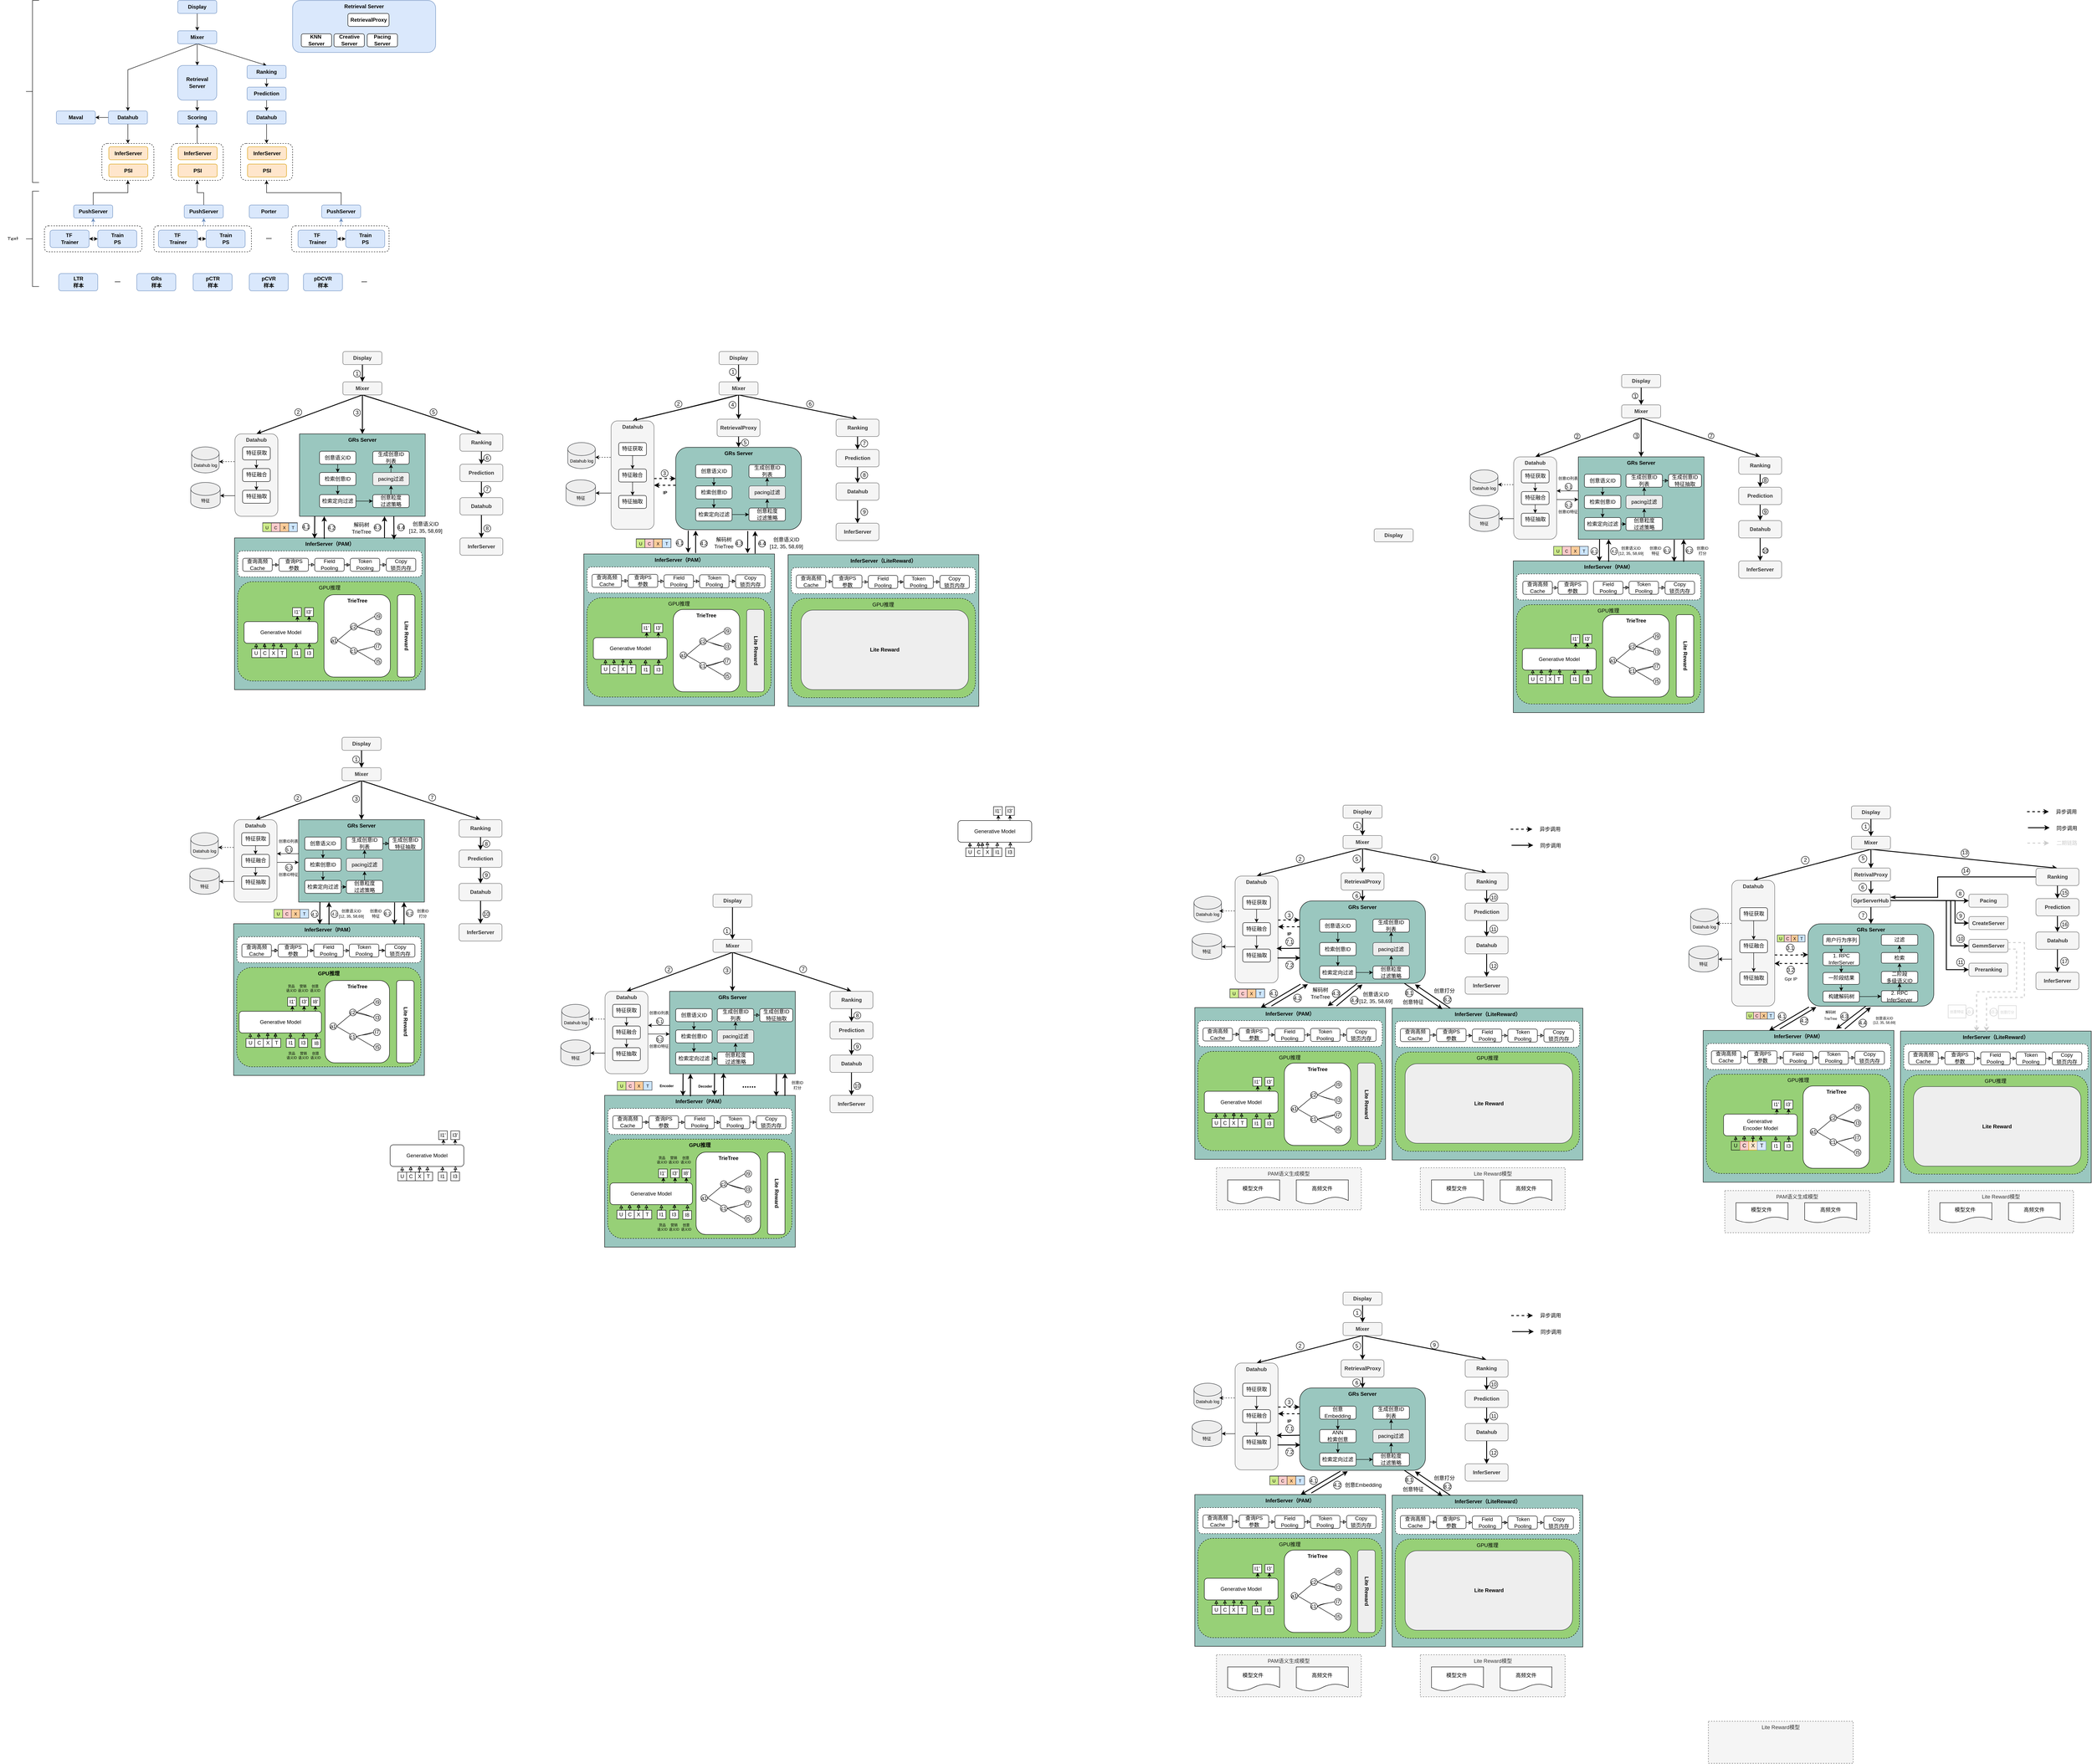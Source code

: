 <mxfile version="28.1.2">
  <diagram name="第 1 页" id="gCAACnPZ3ZFmU67YCKop">
    <mxGraphModel dx="2040" dy="631" grid="1" gridSize="10" guides="1" tooltips="1" connect="1" arrows="1" fold="1" page="1" pageScale="1" pageWidth="827" pageHeight="1169" math="0" shadow="0">
      <root>
        <mxCell id="0" />
        <mxCell id="1" parent="0" />
        <mxCell id="RLWJC20pJipGennP3dys-5" value="&lt;font face=&quot;Helvetica&quot;&gt;&lt;b&gt;GRs Server&lt;/b&gt;&lt;/font&gt;" style="rounded=1;whiteSpace=wrap;html=1;hachureGap=4;fontFamily=Architects Daughter;fontSource=https%3A%2F%2Ffonts.googleapis.com%2Fcss%3Ffamily%3DArchitects%2BDaughter;container=0;verticalAlign=top;fillColor=#9AC7BF;" vertex="1" parent="1">
          <mxGeometry x="4081" y="2330.25" width="290" height="190" as="geometry" />
        </mxCell>
        <mxCell id="v_rJ-yOcQR690yModfUZ-855" value="&lt;font face=&quot;Helvetica&quot;&gt;PAM语义生成模型&lt;/font&gt;" style="rounded=0;whiteSpace=wrap;html=1;hachureGap=4;fontFamily=Architects Daughter;fontSource=https%3A%2F%2Ffonts.googleapis.com%2Fcss%3Ffamily%3DArchitects%2BDaughter;dashed=1;verticalAlign=top;fillColor=#f5f5f5;fontColor=#333333;strokeColor=#666666;" parent="1" vertex="1">
          <mxGeometry x="2716.25" y="2893" width="334" height="97" as="geometry" />
        </mxCell>
        <mxCell id="v_rJ-yOcQR690yModfUZ-1" value="&lt;font face=&quot;Helvetica&quot;&gt;&lt;b&gt;InferServer（PAM）&lt;/b&gt;&lt;/font&gt;" style="rounded=0;whiteSpace=wrap;html=1;hachureGap=4;fontFamily=Architects Daughter;fontSource=https%3A%2F%2Ffonts.googleapis.com%2Fcss%3Ffamily%3DArchitects%2BDaughter;container=0;verticalAlign=top;fillColor=#9AC7BF;" parent="1" vertex="1">
          <mxGeometry x="451" y="1440" width="440" height="350" as="geometry" />
        </mxCell>
        <mxCell id="v_rJ-yOcQR690yModfUZ-104" value="GPU推理" style="rounded=1;whiteSpace=wrap;html=1;hachureGap=4;fontFamily=Helvetica;dashed=1;verticalAlign=top;fillColor=#97D077;" parent="1" vertex="1">
          <mxGeometry x="458.13" y="1541" width="424.87" height="229" as="geometry" />
        </mxCell>
        <mxCell id="baQxyuVNijMae31wePMD-85" style="edgeStyle=orthogonalEdgeStyle;rounded=0;hachureGap=4;orthogonalLoop=1;jettySize=auto;html=1;exitX=0.5;exitY=0;exitDx=0;exitDy=0;entryX=0.5;entryY=1;entryDx=0;entryDy=0;fontFamily=Architects Daughter;fontSource=https%3A%2F%2Ffonts.googleapis.com%2Fcss%3Ffamily%3DArchitects%2BDaughter;fillColor=#dae8fc;strokeColor=#6c8ebf;" parent="1" source="baQxyuVNijMae31wePMD-84" target="baQxyuVNijMae31wePMD-71" edge="1">
          <mxGeometry relative="1" as="geometry" />
        </mxCell>
        <mxCell id="baQxyuVNijMae31wePMD-84" value="" style="rounded=1;whiteSpace=wrap;html=1;hachureGap=4;fontFamily=Architects Daughter;fontSource=https%3A%2F%2Ffonts.googleapis.com%2Fcss%3Ffamily%3DArchitects%2BDaughter;dashed=1;" parent="1" vertex="1">
          <mxGeometry x="12.5" y="720" width="225" height="60" as="geometry" />
        </mxCell>
        <mxCell id="baQxyuVNijMae31wePMD-86" style="edgeStyle=orthogonalEdgeStyle;rounded=0;hachureGap=4;orthogonalLoop=1;jettySize=auto;html=1;exitX=0.5;exitY=0;exitDx=0;exitDy=0;entryX=0.5;entryY=1;entryDx=0;entryDy=0;fontFamily=Architects Daughter;fontSource=https%3A%2F%2Ffonts.googleapis.com%2Fcss%3Ffamily%3DArchitects%2BDaughter;fillColor=#dae8fc;strokeColor=#6c8ebf;" parent="1" source="baQxyuVNijMae31wePMD-83" target="baQxyuVNijMae31wePMD-70" edge="1">
          <mxGeometry relative="1" as="geometry" />
        </mxCell>
        <mxCell id="baQxyuVNijMae31wePMD-83" value="" style="rounded=1;whiteSpace=wrap;html=1;hachureGap=4;fontFamily=Architects Daughter;fontSource=https%3A%2F%2Ffonts.googleapis.com%2Fcss%3Ffamily%3DArchitects%2BDaughter;dashed=1;" parent="1" vertex="1">
          <mxGeometry x="265" y="720" width="225" height="60" as="geometry" />
        </mxCell>
        <mxCell id="baQxyuVNijMae31wePMD-87" style="edgeStyle=orthogonalEdgeStyle;rounded=0;hachureGap=4;orthogonalLoop=1;jettySize=auto;html=1;exitX=0.5;exitY=0;exitDx=0;exitDy=0;entryX=0.5;entryY=1;entryDx=0;entryDy=0;fontFamily=Architects Daughter;fontSource=https%3A%2F%2Ffonts.googleapis.com%2Fcss%3Ffamily%3DArchitects%2BDaughter;fillColor=#dae8fc;strokeColor=#6c8ebf;" parent="1" source="baQxyuVNijMae31wePMD-82" target="baQxyuVNijMae31wePMD-72" edge="1">
          <mxGeometry relative="1" as="geometry" />
        </mxCell>
        <mxCell id="baQxyuVNijMae31wePMD-82" value="" style="rounded=1;whiteSpace=wrap;html=1;hachureGap=4;fontFamily=Architects Daughter;fontSource=https%3A%2F%2Ffonts.googleapis.com%2Fcss%3Ffamily%3DArchitects%2BDaughter;dashed=1;" parent="1" vertex="1">
          <mxGeometry x="582.5" y="720" width="225" height="60" as="geometry" />
        </mxCell>
        <mxCell id="baQxyuVNijMae31wePMD-36" value="" style="rounded=1;whiteSpace=wrap;html=1;hachureGap=4;fontFamily=Architects Daughter;fontSource=https%3A%2F%2Ffonts.googleapis.com%2Fcss%3Ffamily%3DArchitects%2BDaughter;dashed=1;" parent="1" vertex="1">
          <mxGeometry x="465" y="530" width="120" height="85" as="geometry" />
        </mxCell>
        <mxCell id="baQxyuVNijMae31wePMD-12" style="edgeStyle=orthogonalEdgeStyle;rounded=0;hachureGap=4;orthogonalLoop=1;jettySize=auto;html=1;exitX=0.5;exitY=1;exitDx=0;exitDy=0;fontFamily=Architects Daughter;fontSource=https%3A%2F%2Ffonts.googleapis.com%2Fcss%3Ffamily%3DArchitects%2BDaughter;" parent="1" source="baQxyuVNijMae31wePMD-1" target="baQxyuVNijMae31wePMD-2" edge="1">
          <mxGeometry relative="1" as="geometry" />
        </mxCell>
        <mxCell id="baQxyuVNijMae31wePMD-1" value="&lt;font face=&quot;Helvetica&quot;&gt;&lt;b&gt;Display&lt;/b&gt;&lt;/font&gt;" style="rounded=1;whiteSpace=wrap;html=1;hachureGap=4;fontFamily=Architects Daughter;fontSource=https%3A%2F%2Ffonts.googleapis.com%2Fcss%3Ffamily%3DArchitects%2BDaughter;fillColor=#dae8fc;strokeColor=#6c8ebf;" parent="1" vertex="1">
          <mxGeometry x="320" y="200" width="90" height="30" as="geometry" />
        </mxCell>
        <mxCell id="baQxyuVNijMae31wePMD-13" style="edgeStyle=orthogonalEdgeStyle;rounded=0;hachureGap=4;orthogonalLoop=1;jettySize=auto;html=1;exitX=0.5;exitY=1;exitDx=0;exitDy=0;entryX=0.5;entryY=0;entryDx=0;entryDy=0;fontFamily=Architects Daughter;fontSource=https%3A%2F%2Ffonts.googleapis.com%2Fcss%3Ffamily%3DArchitects%2BDaughter;" parent="1" source="baQxyuVNijMae31wePMD-2" target="baQxyuVNijMae31wePMD-5" edge="1">
          <mxGeometry relative="1" as="geometry" />
        </mxCell>
        <mxCell id="baQxyuVNijMae31wePMD-15" style="rounded=0;hachureGap=4;orthogonalLoop=1;jettySize=auto;html=1;exitX=0.5;exitY=1;exitDx=0;exitDy=0;fontFamily=Architects Daughter;fontSource=https%3A%2F%2Ffonts.googleapis.com%2Fcss%3Ffamily%3DArchitects%2BDaughter;entryX=0.5;entryY=0;entryDx=0;entryDy=0;" parent="1" source="baQxyuVNijMae31wePMD-2" target="baQxyuVNijMae31wePMD-7" edge="1">
          <mxGeometry relative="1" as="geometry" />
        </mxCell>
        <mxCell id="baQxyuVNijMae31wePMD-18" style="rounded=0;hachureGap=4;orthogonalLoop=1;jettySize=auto;html=1;exitX=0.5;exitY=1;exitDx=0;exitDy=0;entryX=0.5;entryY=0;entryDx=0;entryDy=0;fontFamily=Architects Daughter;fontSource=https%3A%2F%2Ffonts.googleapis.com%2Fcss%3Ffamily%3DArchitects%2BDaughter;" parent="1" source="baQxyuVNijMae31wePMD-2" target="baQxyuVNijMae31wePMD-3" edge="1">
          <mxGeometry relative="1" as="geometry">
            <Array as="points">
              <mxPoint x="205" y="360" />
            </Array>
          </mxGeometry>
        </mxCell>
        <mxCell id="baQxyuVNijMae31wePMD-2" value="&lt;font face=&quot;Helvetica&quot;&gt;&lt;b&gt;Mixer&lt;/b&gt;&lt;/font&gt;" style="rounded=1;whiteSpace=wrap;html=1;hachureGap=4;fontFamily=Architects Daughter;fontSource=https%3A%2F%2Ffonts.googleapis.com%2Fcss%3Ffamily%3DArchitects%2BDaughter;fillColor=#dae8fc;strokeColor=#6c8ebf;" parent="1" vertex="1">
          <mxGeometry x="320" y="270" width="90" height="30" as="geometry" />
        </mxCell>
        <mxCell id="baQxyuVNijMae31wePMD-19" style="edgeStyle=orthogonalEdgeStyle;rounded=0;hachureGap=4;orthogonalLoop=1;jettySize=auto;html=1;exitX=0;exitY=0.5;exitDx=0;exitDy=0;entryX=1;entryY=0.5;entryDx=0;entryDy=0;fontFamily=Architects Daughter;fontSource=https%3A%2F%2Ffonts.googleapis.com%2Fcss%3Ffamily%3DArchitects%2BDaughter;" parent="1" source="baQxyuVNijMae31wePMD-3" target="baQxyuVNijMae31wePMD-4" edge="1">
          <mxGeometry relative="1" as="geometry" />
        </mxCell>
        <mxCell id="baQxyuVNijMae31wePMD-32" style="edgeStyle=orthogonalEdgeStyle;rounded=0;hachureGap=4;orthogonalLoop=1;jettySize=auto;html=1;exitX=0.5;exitY=1;exitDx=0;exitDy=0;entryX=0.5;entryY=0;entryDx=0;entryDy=0;fontFamily=Architects Daughter;fontSource=https%3A%2F%2Ffonts.googleapis.com%2Fcss%3Ffamily%3DArchitects%2BDaughter;" parent="1" source="baQxyuVNijMae31wePMD-3" edge="1">
          <mxGeometry relative="1" as="geometry">
            <mxPoint x="205" y="530" as="targetPoint" />
          </mxGeometry>
        </mxCell>
        <mxCell id="baQxyuVNijMae31wePMD-3" value="&lt;font face=&quot;Helvetica&quot;&gt;&lt;b&gt;Datahub&lt;/b&gt;&lt;/font&gt;" style="rounded=1;whiteSpace=wrap;html=1;hachureGap=4;fontFamily=Architects Daughter;fontSource=https%3A%2F%2Ffonts.googleapis.com%2Fcss%3Ffamily%3DArchitects%2BDaughter;fillColor=#dae8fc;strokeColor=#6c8ebf;" parent="1" vertex="1">
          <mxGeometry x="160" y="455" width="90" height="30" as="geometry" />
        </mxCell>
        <mxCell id="baQxyuVNijMae31wePMD-4" value="&lt;font face=&quot;Helvetica&quot;&gt;&lt;b&gt;Maval&lt;/b&gt;&lt;/font&gt;" style="rounded=1;whiteSpace=wrap;html=1;hachureGap=4;fontFamily=Architects Daughter;fontSource=https%3A%2F%2Ffonts.googleapis.com%2Fcss%3Ffamily%3DArchitects%2BDaughter;fillColor=#dae8fc;strokeColor=#6c8ebf;" parent="1" vertex="1">
          <mxGeometry x="40" y="455" width="90" height="30" as="geometry" />
        </mxCell>
        <mxCell id="baQxyuVNijMae31wePMD-14" style="edgeStyle=orthogonalEdgeStyle;rounded=0;hachureGap=4;orthogonalLoop=1;jettySize=auto;html=1;exitX=0.5;exitY=1;exitDx=0;exitDy=0;entryX=0.5;entryY=0;entryDx=0;entryDy=0;fontFamily=Architects Daughter;fontSource=https%3A%2F%2Ffonts.googleapis.com%2Fcss%3Ffamily%3DArchitects%2BDaughter;" parent="1" source="baQxyuVNijMae31wePMD-5" target="baQxyuVNijMae31wePMD-6" edge="1">
          <mxGeometry relative="1" as="geometry" />
        </mxCell>
        <mxCell id="baQxyuVNijMae31wePMD-5" value="&lt;font face=&quot;Helvetica&quot;&gt;&lt;b&gt;Retrieval&lt;/b&gt;&lt;/font&gt;&lt;div&gt;&lt;font face=&quot;Helvetica&quot;&gt;&lt;b&gt;Server&lt;/b&gt;&lt;/font&gt;&lt;/div&gt;" style="rounded=1;whiteSpace=wrap;html=1;hachureGap=4;fontFamily=Architects Daughter;fontSource=https%3A%2F%2Ffonts.googleapis.com%2Fcss%3Ffamily%3DArchitects%2BDaughter;fillColor=#dae8fc;strokeColor=#6c8ebf;" parent="1" vertex="1">
          <mxGeometry x="320" y="350" width="90" height="80" as="geometry" />
        </mxCell>
        <mxCell id="baQxyuVNijMae31wePMD-6" value="&lt;font face=&quot;Helvetica&quot;&gt;&lt;b&gt;Scoring&lt;/b&gt;&lt;/font&gt;" style="rounded=1;whiteSpace=wrap;html=1;hachureGap=4;fontFamily=Architects Daughter;fontSource=https%3A%2F%2Ffonts.googleapis.com%2Fcss%3Ffamily%3DArchitects%2BDaughter;fillColor=#dae8fc;strokeColor=#6c8ebf;" parent="1" vertex="1">
          <mxGeometry x="320" y="455" width="90" height="30" as="geometry" />
        </mxCell>
        <mxCell id="baQxyuVNijMae31wePMD-16" style="edgeStyle=orthogonalEdgeStyle;rounded=0;hachureGap=4;orthogonalLoop=1;jettySize=auto;html=1;exitX=0.5;exitY=1;exitDx=0;exitDy=0;entryX=0.5;entryY=0;entryDx=0;entryDy=0;fontFamily=Architects Daughter;fontSource=https%3A%2F%2Ffonts.googleapis.com%2Fcss%3Ffamily%3DArchitects%2BDaughter;" parent="1" source="baQxyuVNijMae31wePMD-7" target="baQxyuVNijMae31wePMD-8" edge="1">
          <mxGeometry relative="1" as="geometry" />
        </mxCell>
        <mxCell id="baQxyuVNijMae31wePMD-7" value="&lt;font face=&quot;Helvetica&quot;&gt;&lt;b&gt;Ranking&lt;/b&gt;&lt;/font&gt;" style="rounded=1;whiteSpace=wrap;html=1;hachureGap=4;fontFamily=Architects Daughter;fontSource=https%3A%2F%2Ffonts.googleapis.com%2Fcss%3Ffamily%3DArchitects%2BDaughter;fillColor=#dae8fc;strokeColor=#6c8ebf;" parent="1" vertex="1">
          <mxGeometry x="480" y="350" width="90" height="30" as="geometry" />
        </mxCell>
        <mxCell id="baQxyuVNijMae31wePMD-17" style="edgeStyle=orthogonalEdgeStyle;rounded=0;hachureGap=4;orthogonalLoop=1;jettySize=auto;html=1;exitX=0.5;exitY=1;exitDx=0;exitDy=0;entryX=0.5;entryY=0;entryDx=0;entryDy=0;fontFamily=Architects Daughter;fontSource=https%3A%2F%2Ffonts.googleapis.com%2Fcss%3Ffamily%3DArchitects%2BDaughter;" parent="1" source="baQxyuVNijMae31wePMD-8" target="baQxyuVNijMae31wePMD-9" edge="1">
          <mxGeometry relative="1" as="geometry" />
        </mxCell>
        <mxCell id="baQxyuVNijMae31wePMD-8" value="&lt;font face=&quot;Helvetica&quot;&gt;&lt;b&gt;Prediction&lt;/b&gt;&lt;/font&gt;" style="rounded=1;whiteSpace=wrap;html=1;hachureGap=4;fontFamily=Architects Daughter;fontSource=https%3A%2F%2Ffonts.googleapis.com%2Fcss%3Ffamily%3DArchitects%2BDaughter;fillColor=#dae8fc;strokeColor=#6c8ebf;" parent="1" vertex="1">
          <mxGeometry x="480" y="400" width="90" height="30" as="geometry" />
        </mxCell>
        <mxCell id="baQxyuVNijMae31wePMD-35" style="edgeStyle=orthogonalEdgeStyle;rounded=0;hachureGap=4;orthogonalLoop=1;jettySize=auto;html=1;exitX=0.5;exitY=1;exitDx=0;exitDy=0;entryX=0.5;entryY=0;entryDx=0;entryDy=0;fontFamily=Architects Daughter;fontSource=https%3A%2F%2Ffonts.googleapis.com%2Fcss%3Ffamily%3DArchitects%2BDaughter;" parent="1" source="baQxyuVNijMae31wePMD-9" edge="1">
          <mxGeometry relative="1" as="geometry">
            <mxPoint x="525" y="530" as="targetPoint" />
          </mxGeometry>
        </mxCell>
        <mxCell id="baQxyuVNijMae31wePMD-9" value="&lt;font face=&quot;Helvetica&quot;&gt;&lt;b&gt;Datahub&lt;/b&gt;&lt;/font&gt;" style="rounded=1;whiteSpace=wrap;html=1;hachureGap=4;fontFamily=Architects Daughter;fontSource=https%3A%2F%2Ffonts.googleapis.com%2Fcss%3Ffamily%3DArchitects%2BDaughter;fillColor=#dae8fc;strokeColor=#6c8ebf;" parent="1" vertex="1">
          <mxGeometry x="480" y="455" width="90" height="30" as="geometry" />
        </mxCell>
        <mxCell id="baQxyuVNijMae31wePMD-25" value="&lt;font face=&quot;Helvetica&quot;&gt;&lt;b&gt;InferServer&lt;/b&gt;&lt;/font&gt;" style="rounded=1;whiteSpace=wrap;html=1;hachureGap=4;fontFamily=Architects Daughter;fontSource=https%3A%2F%2Ffonts.googleapis.com%2Fcss%3Ffamily%3DArchitects%2BDaughter;container=0;fillColor=#ffe6cc;strokeColor=#d79b00;" parent="1" vertex="1">
          <mxGeometry x="481" y="537.5" width="90" height="30" as="geometry" />
        </mxCell>
        <mxCell id="baQxyuVNijMae31wePMD-26" value="&lt;font face=&quot;Helvetica&quot;&gt;&lt;b&gt;PSI&lt;/b&gt;&lt;/font&gt;" style="rounded=1;whiteSpace=wrap;html=1;hachureGap=4;fontFamily=Architects Daughter;fontSource=https%3A%2F%2Ffonts.googleapis.com%2Fcss%3Ffamily%3DArchitects%2BDaughter;container=0;fillColor=#ffe6cc;strokeColor=#d79b00;" parent="1" vertex="1">
          <mxGeometry x="481" y="577.5" width="90" height="30" as="geometry" />
        </mxCell>
        <mxCell id="baQxyuVNijMae31wePMD-43" style="edgeStyle=orthogonalEdgeStyle;rounded=0;hachureGap=4;orthogonalLoop=1;jettySize=auto;html=1;exitX=0.5;exitY=0;exitDx=0;exitDy=0;entryX=0.5;entryY=1;entryDx=0;entryDy=0;fontFamily=Architects Daughter;fontSource=https%3A%2F%2Ffonts.googleapis.com%2Fcss%3Ffamily%3DArchitects%2BDaughter;" parent="1" source="baQxyuVNijMae31wePMD-37" target="baQxyuVNijMae31wePMD-6" edge="1">
          <mxGeometry relative="1" as="geometry" />
        </mxCell>
        <mxCell id="baQxyuVNijMae31wePMD-37" value="" style="rounded=1;whiteSpace=wrap;html=1;hachureGap=4;fontFamily=Architects Daughter;fontSource=https%3A%2F%2Ffonts.googleapis.com%2Fcss%3Ffamily%3DArchitects%2BDaughter;dashed=1;" parent="1" vertex="1">
          <mxGeometry x="305" y="530" width="120" height="85" as="geometry" />
        </mxCell>
        <mxCell id="baQxyuVNijMae31wePMD-38" value="&lt;font face=&quot;Helvetica&quot;&gt;&lt;b&gt;InferServer&lt;/b&gt;&lt;/font&gt;" style="rounded=1;whiteSpace=wrap;html=1;hachureGap=4;fontFamily=Architects Daughter;fontSource=https%3A%2F%2Ffonts.googleapis.com%2Fcss%3Ffamily%3DArchitects%2BDaughter;container=0;fillColor=#ffe6cc;strokeColor=#d79b00;" parent="1" vertex="1">
          <mxGeometry x="321" y="537.5" width="90" height="30" as="geometry" />
        </mxCell>
        <mxCell id="baQxyuVNijMae31wePMD-39" value="&lt;font face=&quot;Helvetica&quot;&gt;&lt;b&gt;PSI&lt;/b&gt;&lt;/font&gt;" style="rounded=1;whiteSpace=wrap;html=1;hachureGap=4;fontFamily=Architects Daughter;fontSource=https%3A%2F%2Ffonts.googleapis.com%2Fcss%3Ffamily%3DArchitects%2BDaughter;container=0;fillColor=#ffe6cc;strokeColor=#d79b00;" parent="1" vertex="1">
          <mxGeometry x="321" y="577.5" width="90" height="30" as="geometry" />
        </mxCell>
        <mxCell id="baQxyuVNijMae31wePMD-40" value="" style="rounded=1;whiteSpace=wrap;html=1;hachureGap=4;fontFamily=Architects Daughter;fontSource=https%3A%2F%2Ffonts.googleapis.com%2Fcss%3Ffamily%3DArchitects%2BDaughter;dashed=1;" parent="1" vertex="1">
          <mxGeometry x="145" y="530" width="120" height="85" as="geometry" />
        </mxCell>
        <mxCell id="baQxyuVNijMae31wePMD-41" value="&lt;font face=&quot;Helvetica&quot;&gt;&lt;b&gt;InferServer&lt;/b&gt;&lt;/font&gt;" style="rounded=1;whiteSpace=wrap;html=1;hachureGap=4;fontFamily=Architects Daughter;fontSource=https%3A%2F%2Ffonts.googleapis.com%2Fcss%3Ffamily%3DArchitects%2BDaughter;container=0;fillColor=#ffe6cc;strokeColor=#d79b00;" parent="1" vertex="1">
          <mxGeometry x="161" y="537.5" width="90" height="30" as="geometry" />
        </mxCell>
        <mxCell id="baQxyuVNijMae31wePMD-42" value="&lt;font face=&quot;Helvetica&quot;&gt;&lt;b&gt;PSI&lt;/b&gt;&lt;/font&gt;" style="rounded=1;whiteSpace=wrap;html=1;hachureGap=4;fontFamily=Architects Daughter;fontSource=https%3A%2F%2Ffonts.googleapis.com%2Fcss%3Ffamily%3DArchitects%2BDaughter;container=0;fillColor=#ffe6cc;strokeColor=#d79b00;" parent="1" vertex="1">
          <mxGeometry x="161" y="577.5" width="90" height="30" as="geometry" />
        </mxCell>
        <mxCell id="baQxyuVNijMae31wePMD-52" style="edgeStyle=orthogonalEdgeStyle;rounded=0;hachureGap=4;orthogonalLoop=1;jettySize=auto;html=1;exitX=1;exitY=0.5;exitDx=0;exitDy=0;entryX=0;entryY=0.5;entryDx=0;entryDy=0;fontFamily=Architects Daughter;fontSource=https%3A%2F%2Ffonts.googleapis.com%2Fcss%3Ffamily%3DArchitects%2BDaughter;startArrow=classic;startFill=1;" parent="1" source="baQxyuVNijMae31wePMD-50" target="baQxyuVNijMae31wePMD-51" edge="1">
          <mxGeometry relative="1" as="geometry" />
        </mxCell>
        <mxCell id="baQxyuVNijMae31wePMD-50" value="&lt;font face=&quot;Helvetica&quot;&gt;&lt;b&gt;TF&amp;nbsp;&lt;/b&gt;&lt;/font&gt;&lt;div&gt;&lt;font face=&quot;Helvetica&quot;&gt;&lt;b&gt;Trainer&lt;/b&gt;&lt;/font&gt;&lt;/div&gt;" style="rounded=1;whiteSpace=wrap;html=1;hachureGap=4;fontFamily=Architects Daughter;fontSource=https%3A%2F%2Ffonts.googleapis.com%2Fcss%3Ffamily%3DArchitects%2BDaughter;fillColor=#dae8fc;strokeColor=#6c8ebf;" parent="1" vertex="1">
          <mxGeometry x="25.5" y="730" width="90" height="40" as="geometry" />
        </mxCell>
        <mxCell id="baQxyuVNijMae31wePMD-51" value="&lt;font face=&quot;Helvetica&quot;&gt;&lt;b&gt;Train&lt;/b&gt;&lt;/font&gt;&lt;div&gt;&lt;font face=&quot;Helvetica&quot;&gt;&lt;b&gt;PS&lt;/b&gt;&lt;/font&gt;&lt;/div&gt;" style="rounded=1;whiteSpace=wrap;html=1;hachureGap=4;fontFamily=Architects Daughter;fontSource=https%3A%2F%2Ffonts.googleapis.com%2Fcss%3Ffamily%3DArchitects%2BDaughter;fillColor=#dae8fc;strokeColor=#6c8ebf;" parent="1" vertex="1">
          <mxGeometry x="135.5" y="730" width="90" height="40" as="geometry" />
        </mxCell>
        <mxCell id="baQxyuVNijMae31wePMD-53" style="edgeStyle=orthogonalEdgeStyle;rounded=0;hachureGap=4;orthogonalLoop=1;jettySize=auto;html=1;exitX=1;exitY=0.5;exitDx=0;exitDy=0;entryX=0;entryY=0.5;entryDx=0;entryDy=0;fontFamily=Architects Daughter;fontSource=https%3A%2F%2Ffonts.googleapis.com%2Fcss%3Ffamily%3DArchitects%2BDaughter;startArrow=classic;startFill=1;" parent="1" source="baQxyuVNijMae31wePMD-54" target="baQxyuVNijMae31wePMD-55" edge="1">
          <mxGeometry relative="1" as="geometry" />
        </mxCell>
        <mxCell id="baQxyuVNijMae31wePMD-54" value="&lt;font face=&quot;Helvetica&quot;&gt;&lt;b&gt;TF&amp;nbsp;&lt;/b&gt;&lt;/font&gt;&lt;div&gt;&lt;font face=&quot;Helvetica&quot;&gt;&lt;b&gt;Trainer&lt;/b&gt;&lt;/font&gt;&lt;/div&gt;" style="rounded=1;whiteSpace=wrap;html=1;hachureGap=4;fontFamily=Architects Daughter;fontSource=https%3A%2F%2Ffonts.googleapis.com%2Fcss%3Ffamily%3DArchitects%2BDaughter;fillColor=#dae8fc;strokeColor=#6c8ebf;" parent="1" vertex="1">
          <mxGeometry x="275.5" y="730" width="90" height="40" as="geometry" />
        </mxCell>
        <mxCell id="baQxyuVNijMae31wePMD-55" value="&lt;font face=&quot;Helvetica&quot;&gt;&lt;b&gt;Train&lt;/b&gt;&lt;/font&gt;&lt;div&gt;&lt;font face=&quot;Helvetica&quot;&gt;&lt;b&gt;PS&lt;/b&gt;&lt;/font&gt;&lt;/div&gt;" style="rounded=1;whiteSpace=wrap;html=1;hachureGap=4;fontFamily=Architects Daughter;fontSource=https%3A%2F%2Ffonts.googleapis.com%2Fcss%3Ffamily%3DArchitects%2BDaughter;fillColor=#dae8fc;strokeColor=#6c8ebf;" parent="1" vertex="1">
          <mxGeometry x="385.5" y="730" width="90" height="40" as="geometry" />
        </mxCell>
        <mxCell id="baQxyuVNijMae31wePMD-56" style="edgeStyle=orthogonalEdgeStyle;rounded=0;hachureGap=4;orthogonalLoop=1;jettySize=auto;html=1;exitX=1;exitY=0.5;exitDx=0;exitDy=0;entryX=0;entryY=0.5;entryDx=0;entryDy=0;fontFamily=Architects Daughter;fontSource=https%3A%2F%2Ffonts.googleapis.com%2Fcss%3Ffamily%3DArchitects%2BDaughter;startArrow=classic;startFill=1;" parent="1" source="baQxyuVNijMae31wePMD-57" target="baQxyuVNijMae31wePMD-58" edge="1">
          <mxGeometry relative="1" as="geometry" />
        </mxCell>
        <mxCell id="baQxyuVNijMae31wePMD-57" value="&lt;font face=&quot;Helvetica&quot;&gt;&lt;b&gt;TF&amp;nbsp;&lt;/b&gt;&lt;/font&gt;&lt;div&gt;&lt;font face=&quot;Helvetica&quot;&gt;&lt;b&gt;Trainer&lt;/b&gt;&lt;/font&gt;&lt;/div&gt;" style="rounded=1;whiteSpace=wrap;html=1;hachureGap=4;fontFamily=Architects Daughter;fontSource=https%3A%2F%2Ffonts.googleapis.com%2Fcss%3Ffamily%3DArchitects%2BDaughter;fillColor=#dae8fc;strokeColor=#6c8ebf;" parent="1" vertex="1">
          <mxGeometry x="597.5" y="730" width="90" height="40" as="geometry" />
        </mxCell>
        <mxCell id="baQxyuVNijMae31wePMD-58" value="&lt;font face=&quot;Helvetica&quot;&gt;&lt;b&gt;Train&lt;/b&gt;&lt;/font&gt;&lt;div&gt;&lt;font face=&quot;Helvetica&quot;&gt;&lt;b&gt;PS&lt;/b&gt;&lt;/font&gt;&lt;/div&gt;" style="rounded=1;whiteSpace=wrap;html=1;hachureGap=4;fontFamily=Architects Daughter;fontSource=https%3A%2F%2Ffonts.googleapis.com%2Fcss%3Ffamily%3DArchitects%2BDaughter;fillColor=#dae8fc;strokeColor=#6c8ebf;" parent="1" vertex="1">
          <mxGeometry x="707.5" y="730" width="90" height="40" as="geometry" />
        </mxCell>
        <mxCell id="baQxyuVNijMae31wePMD-60" value="&lt;font face=&quot;Helvetica&quot;&gt;&lt;b&gt;LTR&lt;/b&gt;&lt;/font&gt;&lt;br&gt;&lt;div&gt;&lt;font face=&quot;Helvetica&quot;&gt;&lt;b&gt;样本&lt;/b&gt;&lt;/font&gt;&lt;/div&gt;" style="rounded=1;whiteSpace=wrap;html=1;hachureGap=4;fontFamily=Architects Daughter;fontSource=https%3A%2F%2Ffonts.googleapis.com%2Fcss%3Ffamily%3DArchitects%2BDaughter;fillColor=#dae8fc;strokeColor=#6c8ebf;" parent="1" vertex="1">
          <mxGeometry x="45.5" y="830" width="90" height="40" as="geometry" />
        </mxCell>
        <mxCell id="baQxyuVNijMae31wePMD-61" value="&lt;font face=&quot;Helvetica&quot;&gt;&lt;b&gt;pCTR&lt;/b&gt;&lt;/font&gt;&lt;div&gt;&lt;font face=&quot;Helvetica&quot;&gt;&lt;b&gt;样本&lt;/b&gt;&lt;/font&gt;&lt;/div&gt;" style="rounded=1;whiteSpace=wrap;html=1;hachureGap=4;fontFamily=Architects Daughter;fontSource=https%3A%2F%2Ffonts.googleapis.com%2Fcss%3Ffamily%3DArchitects%2BDaughter;fillColor=#dae8fc;strokeColor=#6c8ebf;" parent="1" vertex="1">
          <mxGeometry x="355.5" y="830" width="90" height="40" as="geometry" />
        </mxCell>
        <mxCell id="baQxyuVNijMae31wePMD-62" value="&lt;font face=&quot;Helvetica&quot;&gt;&lt;b&gt;pCVR&lt;/b&gt;&lt;/font&gt;&lt;div&gt;&lt;font face=&quot;Helvetica&quot;&gt;&lt;b&gt;样本&lt;/b&gt;&lt;/font&gt;&lt;/div&gt;" style="rounded=1;whiteSpace=wrap;html=1;hachureGap=4;fontFamily=Architects Daughter;fontSource=https%3A%2F%2Ffonts.googleapis.com%2Fcss%3Ffamily%3DArchitects%2BDaughter;fillColor=#dae8fc;strokeColor=#6c8ebf;" parent="1" vertex="1">
          <mxGeometry x="485" y="830" width="90" height="40" as="geometry" />
        </mxCell>
        <mxCell id="baQxyuVNijMae31wePMD-63" value="&lt;font face=&quot;Helvetica&quot;&gt;&lt;b&gt;pDCVR&lt;/b&gt;&lt;/font&gt;&lt;div&gt;&lt;font face=&quot;Helvetica&quot;&gt;&lt;b&gt;样本&lt;/b&gt;&lt;/font&gt;&lt;/div&gt;" style="rounded=1;whiteSpace=wrap;html=1;hachureGap=4;fontFamily=Architects Daughter;fontSource=https%3A%2F%2Ffonts.googleapis.com%2Fcss%3Ffamily%3DArchitects%2BDaughter;fillColor=#dae8fc;strokeColor=#6c8ebf;" parent="1" vertex="1">
          <mxGeometry x="610" y="830" width="90" height="40" as="geometry" />
        </mxCell>
        <mxCell id="baQxyuVNijMae31wePMD-64" value="&lt;font face=&quot;Helvetica&quot;&gt;&lt;b&gt;GRs&lt;/b&gt;&lt;/font&gt;&lt;br&gt;&lt;div&gt;&lt;font face=&quot;Helvetica&quot;&gt;&lt;b&gt;样本&lt;/b&gt;&lt;/font&gt;&lt;/div&gt;" style="rounded=1;whiteSpace=wrap;html=1;hachureGap=4;fontFamily=Architects Daughter;fontSource=https%3A%2F%2Ffonts.googleapis.com%2Fcss%3Ffamily%3DArchitects%2BDaughter;fillColor=#dae8fc;strokeColor=#6c8ebf;" parent="1" vertex="1">
          <mxGeometry x="225.5" y="830" width="90" height="40" as="geometry" />
        </mxCell>
        <mxCell id="baQxyuVNijMae31wePMD-65" value="&lt;b&gt;&lt;font style=&quot;font-size: 15px;&quot;&gt;......&lt;/font&gt;&lt;/b&gt;" style="text;html=1;align=center;verticalAlign=middle;whiteSpace=wrap;rounded=0;fontFamily=Architects Daughter;fontSource=https%3A%2F%2Ffonts.googleapis.com%2Fcss%3Ffamily%3DArchitects%2BDaughter;" parent="1" vertex="1">
          <mxGeometry x="720" y="830" width="60" height="30" as="geometry" />
        </mxCell>
        <mxCell id="baQxyuVNijMae31wePMD-66" value="&lt;b&gt;&lt;font style=&quot;font-size: 15px;&quot;&gt;......&lt;/font&gt;&lt;/b&gt;" style="text;html=1;align=center;verticalAlign=middle;whiteSpace=wrap;rounded=0;fontFamily=Architects Daughter;fontSource=https%3A%2F%2Ffonts.googleapis.com%2Fcss%3Ffamily%3DArchitects%2BDaughter;" parent="1" vertex="1">
          <mxGeometry x="500" y="730" width="60" height="30" as="geometry" />
        </mxCell>
        <mxCell id="baQxyuVNijMae31wePMD-67" value="&lt;b&gt;&lt;font style=&quot;font-size: 15px;&quot;&gt;......&lt;/font&gt;&lt;/b&gt;" style="text;html=1;align=center;verticalAlign=middle;whiteSpace=wrap;rounded=0;fontFamily=Architects Daughter;fontSource=https%3A%2F%2Ffonts.googleapis.com%2Fcss%3Ffamily%3DArchitects%2BDaughter;" parent="1" vertex="1">
          <mxGeometry x="150.5" y="830" width="60" height="30" as="geometry" />
        </mxCell>
        <mxCell id="baQxyuVNijMae31wePMD-68" value="" style="strokeWidth=1;html=1;shape=mxgraph.flowchart.annotation_2;align=left;labelPosition=right;pointerEvents=1;hachureGap=4;fontFamily=Architects Daughter;fontSource=https%3A%2F%2Ffonts.googleapis.com%2Fcss%3Ffamily%3DArchitects%2BDaughter;" parent="1" vertex="1">
          <mxGeometry x="-30" y="640" width="30" height="220" as="geometry" />
        </mxCell>
        <mxCell id="baQxyuVNijMae31wePMD-75" style="edgeStyle=orthogonalEdgeStyle;rounded=0;hachureGap=4;orthogonalLoop=1;jettySize=auto;html=1;exitX=0.5;exitY=0;exitDx=0;exitDy=0;entryX=0.5;entryY=1;entryDx=0;entryDy=0;fontFamily=Architects Daughter;fontSource=https%3A%2F%2Ffonts.googleapis.com%2Fcss%3Ffamily%3DArchitects%2BDaughter;" parent="1" source="baQxyuVNijMae31wePMD-70" target="baQxyuVNijMae31wePMD-37" edge="1">
          <mxGeometry relative="1" as="geometry" />
        </mxCell>
        <mxCell id="baQxyuVNijMae31wePMD-70" value="&lt;font face=&quot;Helvetica&quot;&gt;&lt;b&gt;PushServer&lt;/b&gt;&lt;/font&gt;" style="rounded=1;whiteSpace=wrap;html=1;hachureGap=4;fontFamily=Architects Daughter;fontSource=https%3A%2F%2Ffonts.googleapis.com%2Fcss%3Ffamily%3DArchitects%2BDaughter;container=0;fillColor=#dae8fc;strokeColor=#6c8ebf;" parent="1" vertex="1">
          <mxGeometry x="335" y="672" width="90" height="30" as="geometry" />
        </mxCell>
        <mxCell id="baQxyuVNijMae31wePMD-74" style="edgeStyle=orthogonalEdgeStyle;rounded=0;hachureGap=4;orthogonalLoop=1;jettySize=auto;html=1;exitX=0.5;exitY=0;exitDx=0;exitDy=0;entryX=0.5;entryY=1;entryDx=0;entryDy=0;fontFamily=Architects Daughter;fontSource=https%3A%2F%2Ffonts.googleapis.com%2Fcss%3Ffamily%3DArchitects%2BDaughter;" parent="1" source="baQxyuVNijMae31wePMD-71" target="baQxyuVNijMae31wePMD-40" edge="1">
          <mxGeometry relative="1" as="geometry" />
        </mxCell>
        <mxCell id="baQxyuVNijMae31wePMD-71" value="&lt;font face=&quot;Helvetica&quot;&gt;&lt;b&gt;PushServer&lt;/b&gt;&lt;/font&gt;" style="rounded=1;whiteSpace=wrap;html=1;hachureGap=4;fontFamily=Architects Daughter;fontSource=https%3A%2F%2Ffonts.googleapis.com%2Fcss%3Ffamily%3DArchitects%2BDaughter;container=0;fillColor=#dae8fc;strokeColor=#6c8ebf;" parent="1" vertex="1">
          <mxGeometry x="80" y="672" width="90" height="30" as="geometry" />
        </mxCell>
        <mxCell id="baQxyuVNijMae31wePMD-76" style="edgeStyle=orthogonalEdgeStyle;rounded=0;hachureGap=4;orthogonalLoop=1;jettySize=auto;html=1;exitX=0.5;exitY=0;exitDx=0;exitDy=0;entryX=0.5;entryY=1;entryDx=0;entryDy=0;fontFamily=Architects Daughter;fontSource=https%3A%2F%2Ffonts.googleapis.com%2Fcss%3Ffamily%3DArchitects%2BDaughter;" parent="1" source="baQxyuVNijMae31wePMD-72" target="baQxyuVNijMae31wePMD-36" edge="1">
          <mxGeometry relative="1" as="geometry" />
        </mxCell>
        <mxCell id="baQxyuVNijMae31wePMD-72" value="&lt;font face=&quot;Helvetica&quot;&gt;&lt;b&gt;PushServer&lt;/b&gt;&lt;/font&gt;" style="rounded=1;whiteSpace=wrap;html=1;hachureGap=4;fontFamily=Architects Daughter;fontSource=https%3A%2F%2Ffonts.googleapis.com%2Fcss%3Ffamily%3DArchitects%2BDaughter;container=0;fillColor=#dae8fc;strokeColor=#6c8ebf;" parent="1" vertex="1">
          <mxGeometry x="652" y="672" width="90" height="30" as="geometry" />
        </mxCell>
        <mxCell id="baQxyuVNijMae31wePMD-73" value="" style="strokeWidth=1;html=1;shape=mxgraph.flowchart.annotation_2;align=left;labelPosition=right;pointerEvents=1;hachureGap=4;fontFamily=Architects Daughter;fontSource=https%3A%2F%2Ffonts.googleapis.com%2Fcss%3Ffamily%3DArchitects%2BDaughter;" parent="1" vertex="1">
          <mxGeometry x="-30" y="200" width="30" height="420" as="geometry" />
        </mxCell>
        <mxCell id="baQxyuVNijMae31wePMD-77" value="&lt;font face=&quot;Helvetica&quot;&gt;&lt;b&gt;Retrieval&amp;nbsp;&lt;/b&gt;&lt;/font&gt;&lt;b style=&quot;font-family: Helvetica; background-color: transparent; color: light-dark(rgb(0, 0, 0), rgb(255, 255, 255));&quot;&gt;Server&lt;/b&gt;" style="rounded=1;whiteSpace=wrap;html=1;hachureGap=4;fontFamily=Architects Daughter;fontSource=https%3A%2F%2Ffonts.googleapis.com%2Fcss%3Ffamily%3DArchitects%2BDaughter;fillColor=#dae8fc;strokeColor=#6c8ebf;verticalAlign=top;" parent="1" vertex="1">
          <mxGeometry x="585" y="200" width="330" height="120" as="geometry" />
        </mxCell>
        <mxCell id="baQxyuVNijMae31wePMD-78" value="&lt;font face=&quot;Helvetica&quot;&gt;&lt;b&gt;RetrievalProxy&lt;/b&gt;&lt;/font&gt;" style="rounded=1;whiteSpace=wrap;html=1;hachureGap=4;fontFamily=Architects Daughter;fontSource=https%3A%2F%2Ffonts.googleapis.com%2Fcss%3Ffamily%3DArchitects%2BDaughter;" parent="1" vertex="1">
          <mxGeometry x="712.5" y="230" width="95" height="30" as="geometry" />
        </mxCell>
        <mxCell id="baQxyuVNijMae31wePMD-79" value="&lt;font face=&quot;Helvetica&quot;&gt;&lt;b&gt;KNN&amp;nbsp;&lt;/b&gt;&lt;/font&gt;&lt;div&gt;&lt;font face=&quot;Helvetica&quot;&gt;&lt;b&gt;Server&lt;/b&gt;&lt;/font&gt;&lt;/div&gt;" style="rounded=1;whiteSpace=wrap;html=1;hachureGap=4;fontFamily=Architects Daughter;fontSource=https%3A%2F%2Ffonts.googleapis.com%2Fcss%3Ffamily%3DArchitects%2BDaughter;" parent="1" vertex="1">
          <mxGeometry x="605" y="277" width="70" height="30" as="geometry" />
        </mxCell>
        <mxCell id="baQxyuVNijMae31wePMD-80" value="&lt;font face=&quot;Helvetica&quot;&gt;&lt;b&gt;Creative Server&lt;/b&gt;&lt;/font&gt;" style="rounded=1;whiteSpace=wrap;html=1;hachureGap=4;fontFamily=Architects Daughter;fontSource=https%3A%2F%2Ffonts.googleapis.com%2Fcss%3Ffamily%3DArchitects%2BDaughter;" parent="1" vertex="1">
          <mxGeometry x="680.5" y="277" width="70" height="30" as="geometry" />
        </mxCell>
        <mxCell id="baQxyuVNijMae31wePMD-81" value="&lt;div&gt;&lt;font face=&quot;Helvetica&quot;&gt;&lt;b&gt;Pacing&lt;/b&gt;&lt;/font&gt;&lt;/div&gt;&lt;font face=&quot;Helvetica&quot;&gt;&lt;b&gt;Server&lt;/b&gt;&lt;/font&gt;" style="rounded=1;whiteSpace=wrap;html=1;hachureGap=4;fontFamily=Architects Daughter;fontSource=https%3A%2F%2Ffonts.googleapis.com%2Fcss%3Ffamily%3DArchitects%2BDaughter;" parent="1" vertex="1">
          <mxGeometry x="757" y="277" width="70" height="30" as="geometry" />
        </mxCell>
        <mxCell id="baQxyuVNijMae31wePMD-88" value="&lt;font face=&quot;Helvetica&quot;&gt;&lt;b&gt;Porter&lt;/b&gt;&lt;/font&gt;" style="rounded=1;whiteSpace=wrap;html=1;hachureGap=4;fontFamily=Architects Daughter;fontSource=https%3A%2F%2Ffonts.googleapis.com%2Fcss%3Ffamily%3DArchitects%2BDaughter;container=0;fillColor=#dae8fc;strokeColor=#6c8ebf;" parent="1" vertex="1">
          <mxGeometry x="485" y="672" width="90" height="30" as="geometry" />
        </mxCell>
        <mxCell id="baQxyuVNijMae31wePMD-89" value="Text" style="text;html=1;align=center;verticalAlign=middle;whiteSpace=wrap;rounded=0;fontFamily=Architects Daughter;fontSource=https%3A%2F%2Ffonts.googleapis.com%2Fcss%3Ffamily%3DArchitects%2BDaughter;" parent="1" vertex="1">
          <mxGeometry x="-90" y="735" width="60" height="30" as="geometry" />
        </mxCell>
        <mxCell id="v_rJ-yOcQR690yModfUZ-3" value="&lt;font face=&quot;Helvetica&quot;&gt;&lt;b&gt;GRs Server&lt;/b&gt;&lt;/font&gt;" style="rounded=0;whiteSpace=wrap;html=1;hachureGap=4;fontFamily=Architects Daughter;fontSource=https%3A%2F%2Ffonts.googleapis.com%2Fcss%3Ffamily%3DArchitects%2BDaughter;container=0;verticalAlign=top;fillColor=#9AC7BF;" parent="1" vertex="1">
          <mxGeometry x="601" y="1200" width="290" height="190" as="geometry" />
        </mxCell>
        <mxCell id="v_rJ-yOcQR690yModfUZ-13" style="edgeStyle=orthogonalEdgeStyle;rounded=0;hachureGap=4;orthogonalLoop=1;jettySize=auto;html=1;exitX=0.5;exitY=1;exitDx=0;exitDy=0;entryX=0.5;entryY=0;entryDx=0;entryDy=0;fontFamily=Architects Daughter;fontSource=https%3A%2F%2Ffonts.googleapis.com%2Fcss%3Ffamily%3DArchitects%2BDaughter;strokeWidth=2;" parent="1" source="v_rJ-yOcQR690yModfUZ-4" target="v_rJ-yOcQR690yModfUZ-5" edge="1">
          <mxGeometry relative="1" as="geometry" />
        </mxCell>
        <mxCell id="v_rJ-yOcQR690yModfUZ-4" value="&lt;font face=&quot;Helvetica&quot;&gt;&lt;b&gt;Display&lt;/b&gt;&lt;/font&gt;" style="rounded=1;whiteSpace=wrap;html=1;hachureGap=4;fontFamily=Architects Daughter;fontSource=https%3A%2F%2Ffonts.googleapis.com%2Fcss%3Ffamily%3DArchitects%2BDaughter;fillColor=#f5f5f5;strokeColor=#666666;fontColor=#333333;" parent="1" vertex="1">
          <mxGeometry x="701" y="1010" width="90" height="30" as="geometry" />
        </mxCell>
        <mxCell id="v_rJ-yOcQR690yModfUZ-12" style="rounded=0;hachureGap=4;orthogonalLoop=1;jettySize=auto;html=1;exitX=0.5;exitY=1;exitDx=0;exitDy=0;entryX=0.5;entryY=0;entryDx=0;entryDy=0;fontFamily=Architects Daughter;fontSource=https%3A%2F%2Ffonts.googleapis.com%2Fcss%3Ffamily%3DArchitects%2BDaughter;strokeWidth=2;" parent="1" source="v_rJ-yOcQR690yModfUZ-5" target="v_rJ-yOcQR690yModfUZ-6" edge="1">
          <mxGeometry relative="1" as="geometry" />
        </mxCell>
        <mxCell id="v_rJ-yOcQR690yModfUZ-19" style="edgeStyle=orthogonalEdgeStyle;rounded=0;hachureGap=4;orthogonalLoop=1;jettySize=auto;html=1;exitX=0.5;exitY=1;exitDx=0;exitDy=0;fontFamily=Architects Daughter;fontSource=https%3A%2F%2Ffonts.googleapis.com%2Fcss%3Ffamily%3DArchitects%2BDaughter;strokeWidth=2;" parent="1" source="v_rJ-yOcQR690yModfUZ-5" target="v_rJ-yOcQR690yModfUZ-3" edge="1">
          <mxGeometry relative="1" as="geometry" />
        </mxCell>
        <mxCell id="v_rJ-yOcQR690yModfUZ-30" style="rounded=0;sketch=1;hachureGap=4;jiggle=2;curveFitting=1;orthogonalLoop=1;jettySize=auto;html=1;exitX=0.5;exitY=1;exitDx=0;exitDy=0;entryX=0.5;entryY=0;entryDx=0;entryDy=0;fontFamily=Architects Daughter;fontSource=https%3A%2F%2Ffonts.googleapis.com%2Fcss%3Ffamily%3DArchitects%2BDaughter;strokeWidth=2;" parent="1" source="v_rJ-yOcQR690yModfUZ-5" target="v_rJ-yOcQR690yModfUZ-27" edge="1">
          <mxGeometry relative="1" as="geometry" />
        </mxCell>
        <mxCell id="v_rJ-yOcQR690yModfUZ-5" value="&lt;font face=&quot;Helvetica&quot;&gt;&lt;b&gt;Mixer&lt;/b&gt;&lt;/font&gt;" style="rounded=1;whiteSpace=wrap;html=1;hachureGap=4;fontFamily=Architects Daughter;fontSource=https%3A%2F%2Ffonts.googleapis.com%2Fcss%3Ffamily%3DArchitects%2BDaughter;fillColor=#f5f5f5;strokeColor=#666666;fontColor=#333333;" parent="1" vertex="1">
          <mxGeometry x="701" y="1080" width="90" height="30" as="geometry" />
        </mxCell>
        <mxCell id="v_rJ-yOcQR690yModfUZ-6" value="&lt;font face=&quot;Helvetica&quot;&gt;&lt;b&gt;Datahub&lt;/b&gt;&lt;/font&gt;" style="rounded=1;whiteSpace=wrap;html=1;hachureGap=4;fontFamily=Architects Daughter;fontSource=https%3A%2F%2Ffonts.googleapis.com%2Fcss%3Ffamily%3DArchitects%2BDaughter;container=0;verticalAlign=top;fillColor=#f5f5f5;fontColor=#333333;strokeColor=#666666;" parent="1" vertex="1">
          <mxGeometry x="452" y="1200" width="99" height="190" as="geometry" />
        </mxCell>
        <mxCell id="v_rJ-yOcQR690yModfUZ-7" value="&lt;font face=&quot;Helvetica&quot; style=&quot;font-size: 10px;&quot;&gt;Datahub log&lt;/font&gt;" style="shape=cylinder3;whiteSpace=wrap;html=1;boundedLbl=1;backgroundOutline=1;size=15;hachureGap=4;fontFamily=Architects Daughter;fontSource=https%3A%2F%2Ffonts.googleapis.com%2Fcss%3Ffamily%3DArchitects%2BDaughter;fillColor=#eeeeee;strokeColor=#36393d;" parent="1" vertex="1">
          <mxGeometry x="352" y="1230" width="63.5" height="60" as="geometry" />
        </mxCell>
        <mxCell id="v_rJ-yOcQR690yModfUZ-8" value="&lt;font face=&quot;Helvetica&quot; style=&quot;font-size: 10px;&quot;&gt;特征&lt;/font&gt;" style="shape=cylinder3;whiteSpace=wrap;html=1;boundedLbl=1;backgroundOutline=1;size=15;hachureGap=4;fontFamily=Architects Daughter;fontSource=https%3A%2F%2Ffonts.googleapis.com%2Fcss%3Ffamily%3DArchitects%2BDaughter;fillColor=#eeeeee;strokeColor=#36393d;" parent="1" vertex="1">
          <mxGeometry x="350" y="1312" width="68" height="60" as="geometry" />
        </mxCell>
        <mxCell id="v_rJ-yOcQR690yModfUZ-20" style="edgeStyle=orthogonalEdgeStyle;rounded=0;hachureGap=4;orthogonalLoop=1;jettySize=auto;html=1;exitX=0.5;exitY=1;exitDx=0;exitDy=0;entryX=0.5;entryY=0;entryDx=0;entryDy=0;fontFamily=Architects Daughter;fontSource=https%3A%2F%2Ffonts.googleapis.com%2Fcss%3Ffamily%3DArchitects%2BDaughter;" parent="1" source="v_rJ-yOcQR690yModfUZ-9" target="v_rJ-yOcQR690yModfUZ-10" edge="1">
          <mxGeometry relative="1" as="geometry" />
        </mxCell>
        <mxCell id="v_rJ-yOcQR690yModfUZ-9" value="特征获取" style="rounded=1;whiteSpace=wrap;html=1;hachureGap=4;fontFamily=Architects Daughter;fontSource=https%3A%2F%2Ffonts.googleapis.com%2Fcss%3Ffamily%3DArchitects%2BDaughter;" parent="1" vertex="1">
          <mxGeometry x="469.5" y="1230" width="64" height="30" as="geometry" />
        </mxCell>
        <mxCell id="v_rJ-yOcQR690yModfUZ-21" style="edgeStyle=orthogonalEdgeStyle;rounded=0;hachureGap=4;orthogonalLoop=1;jettySize=auto;html=1;exitX=0.5;exitY=1;exitDx=0;exitDy=0;entryX=0.5;entryY=0;entryDx=0;entryDy=0;fontFamily=Architects Daughter;fontSource=https%3A%2F%2Ffonts.googleapis.com%2Fcss%3Ffamily%3DArchitects%2BDaughter;" parent="1" source="v_rJ-yOcQR690yModfUZ-10" target="v_rJ-yOcQR690yModfUZ-11" edge="1">
          <mxGeometry relative="1" as="geometry" />
        </mxCell>
        <mxCell id="v_rJ-yOcQR690yModfUZ-10" value="特征融合" style="rounded=1;whiteSpace=wrap;html=1;hachureGap=4;fontFamily=Architects Daughter;fontSource=https%3A%2F%2Ffonts.googleapis.com%2Fcss%3Ffamily%3DArchitects%2BDaughter;" parent="1" vertex="1">
          <mxGeometry x="469.5" y="1280" width="64" height="30" as="geometry" />
        </mxCell>
        <mxCell id="v_rJ-yOcQR690yModfUZ-11" value="特征抽取" style="rounded=1;whiteSpace=wrap;html=1;hachureGap=4;fontFamily=Architects Daughter;fontSource=https%3A%2F%2Ffonts.googleapis.com%2Fcss%3Ffamily%3DArchitects%2BDaughter;" parent="1" vertex="1">
          <mxGeometry x="469.5" y="1330" width="64" height="30" as="geometry" />
        </mxCell>
        <mxCell id="v_rJ-yOcQR690yModfUZ-17" value="&lt;font face=&quot;Helvetica&quot;&gt;1&lt;/font&gt;" style="ellipse;whiteSpace=wrap;html=1;aspect=fixed;rounded=0;hachureGap=4;fontFamily=Architects Daughter;fontSource=https%3A%2F%2Ffonts.googleapis.com%2Fcss%3Ffamily%3DArchitects%2BDaughter;" parent="1" vertex="1">
          <mxGeometry x="725.5" y="1053" width="16" height="16" as="geometry" />
        </mxCell>
        <mxCell id="v_rJ-yOcQR690yModfUZ-18" value="&lt;font face=&quot;Helvetica&quot;&gt;2&lt;/font&gt;" style="ellipse;whiteSpace=wrap;html=1;aspect=fixed;rounded=0;hachureGap=4;fontFamily=Architects Daughter;fontSource=https%3A%2F%2Ffonts.googleapis.com%2Fcss%3Ffamily%3DArchitects%2BDaughter;" parent="1" vertex="1">
          <mxGeometry x="590" y="1142" width="16" height="16" as="geometry" />
        </mxCell>
        <mxCell id="v_rJ-yOcQR690yModfUZ-22" style="edgeStyle=orthogonalEdgeStyle;rounded=0;hachureGap=4;orthogonalLoop=1;jettySize=auto;html=1;exitX=0;exitY=0.75;exitDx=0;exitDy=0;entryX=1;entryY=0.5;entryDx=0;entryDy=0;entryPerimeter=0;fontFamily=Architects Daughter;fontSource=https%3A%2F%2Ffonts.googleapis.com%2Fcss%3Ffamily%3DArchitects%2BDaughter;" parent="1" source="v_rJ-yOcQR690yModfUZ-6" target="v_rJ-yOcQR690yModfUZ-8" edge="1">
          <mxGeometry relative="1" as="geometry" />
        </mxCell>
        <mxCell id="v_rJ-yOcQR690yModfUZ-24" style="edgeStyle=orthogonalEdgeStyle;rounded=0;hachureGap=4;orthogonalLoop=1;jettySize=auto;html=1;fontFamily=Architects Daughter;fontSource=https%3A%2F%2Ffonts.googleapis.com%2Fcss%3Ffamily%3DArchitects%2BDaughter;dashed=1;" parent="1" edge="1">
          <mxGeometry relative="1" as="geometry">
            <mxPoint x="451" y="1264" as="sourcePoint" />
            <mxPoint x="415.5" y="1264" as="targetPoint" />
          </mxGeometry>
        </mxCell>
        <mxCell id="v_rJ-yOcQR690yModfUZ-25" value="&lt;font face=&quot;Helvetica&quot;&gt;3&lt;/font&gt;" style="ellipse;whiteSpace=wrap;html=1;aspect=fixed;rounded=0;hachureGap=4;fontFamily=Architects Daughter;fontSource=https%3A%2F%2Ffonts.googleapis.com%2Fcss%3Ffamily%3DArchitects%2BDaughter;" parent="1" vertex="1">
          <mxGeometry x="725.5" y="1143" width="16" height="16" as="geometry" />
        </mxCell>
        <mxCell id="v_rJ-yOcQR690yModfUZ-31" style="edgeStyle=orthogonalEdgeStyle;rounded=0;hachureGap=4;orthogonalLoop=1;jettySize=auto;html=1;exitX=0.5;exitY=1;exitDx=0;exitDy=0;fontFamily=Architects Daughter;fontSource=https%3A%2F%2Ffonts.googleapis.com%2Fcss%3Ffamily%3DArchitects%2BDaughter;strokeWidth=2;" parent="1" source="v_rJ-yOcQR690yModfUZ-27" target="v_rJ-yOcQR690yModfUZ-28" edge="1">
          <mxGeometry relative="1" as="geometry" />
        </mxCell>
        <mxCell id="v_rJ-yOcQR690yModfUZ-27" value="&lt;font face=&quot;Helvetica&quot;&gt;&lt;b&gt;Ranking&lt;/b&gt;&lt;/font&gt;" style="rounded=1;whiteSpace=wrap;html=1;hachureGap=4;fontFamily=Architects Daughter;fontSource=https%3A%2F%2Ffonts.googleapis.com%2Fcss%3Ffamily%3DArchitects%2BDaughter;container=0;verticalAlign=middle;fillColor=#f5f5f5;strokeColor=#666666;fontColor=#333333;" parent="1" vertex="1">
          <mxGeometry x="971" y="1200" width="99" height="40" as="geometry" />
        </mxCell>
        <mxCell id="v_rJ-yOcQR690yModfUZ-32" style="edgeStyle=orthogonalEdgeStyle;rounded=0;hachureGap=4;orthogonalLoop=1;jettySize=auto;html=1;exitX=0.5;exitY=1;exitDx=0;exitDy=0;fontFamily=Architects Daughter;fontSource=https%3A%2F%2Ffonts.googleapis.com%2Fcss%3Ffamily%3DArchitects%2BDaughter;strokeWidth=2;" parent="1" source="v_rJ-yOcQR690yModfUZ-28" target="v_rJ-yOcQR690yModfUZ-29" edge="1">
          <mxGeometry relative="1" as="geometry" />
        </mxCell>
        <mxCell id="v_rJ-yOcQR690yModfUZ-28" value="&lt;font face=&quot;Helvetica&quot;&gt;&lt;b&gt;Prediction&lt;/b&gt;&lt;/font&gt;" style="rounded=1;whiteSpace=wrap;html=1;hachureGap=4;fontFamily=Architects Daughter;fontSource=https%3A%2F%2Ffonts.googleapis.com%2Fcss%3Ffamily%3DArchitects%2BDaughter;container=0;verticalAlign=middle;fillColor=#f5f5f5;strokeColor=#666666;fontColor=#333333;" parent="1" vertex="1">
          <mxGeometry x="971" y="1270" width="99" height="40" as="geometry" />
        </mxCell>
        <mxCell id="v_rJ-yOcQR690yModfUZ-34" style="edgeStyle=orthogonalEdgeStyle;rounded=0;hachureGap=4;orthogonalLoop=1;jettySize=auto;html=1;exitX=0.5;exitY=1;exitDx=0;exitDy=0;fontFamily=Architects Daughter;fontSource=https%3A%2F%2Ffonts.googleapis.com%2Fcss%3Ffamily%3DArchitects%2BDaughter;strokeWidth=2;" parent="1" source="v_rJ-yOcQR690yModfUZ-29" target="v_rJ-yOcQR690yModfUZ-33" edge="1">
          <mxGeometry relative="1" as="geometry" />
        </mxCell>
        <mxCell id="v_rJ-yOcQR690yModfUZ-29" value="&lt;font face=&quot;Helvetica&quot;&gt;&lt;b&gt;Datahub&lt;/b&gt;&lt;/font&gt;" style="rounded=1;whiteSpace=wrap;html=1;hachureGap=4;fontFamily=Architects Daughter;fontSource=https%3A%2F%2Ffonts.googleapis.com%2Fcss%3Ffamily%3DArchitects%2BDaughter;container=0;verticalAlign=middle;fillColor=#f5f5f5;strokeColor=#666666;fontColor=#333333;" parent="1" vertex="1">
          <mxGeometry x="971" y="1347" width="99" height="40" as="geometry" />
        </mxCell>
        <mxCell id="v_rJ-yOcQR690yModfUZ-33" value="&lt;font face=&quot;Helvetica&quot;&gt;&lt;b&gt;InferServer&lt;/b&gt;&lt;/font&gt;" style="rounded=1;whiteSpace=wrap;html=1;hachureGap=4;fontFamily=Architects Daughter;fontSource=https%3A%2F%2Ffonts.googleapis.com%2Fcss%3Ffamily%3DArchitects%2BDaughter;container=0;verticalAlign=middle;fillColor=#f5f5f5;strokeColor=#666666;fontColor=#333333;" parent="1" vertex="1">
          <mxGeometry x="971" y="1440" width="99" height="40" as="geometry" />
        </mxCell>
        <mxCell id="v_rJ-yOcQR690yModfUZ-35" value="&lt;b&gt;TrieTree&lt;/b&gt;" style="rounded=1;whiteSpace=wrap;html=1;hachureGap=4;fontFamily=Helvetica;verticalAlign=top;" parent="1" vertex="1">
          <mxGeometry x="657.5" y="1571" width="153" height="190" as="geometry" />
        </mxCell>
        <mxCell id="v_rJ-yOcQR690yModfUZ-50" value="" style="group" parent="1" vertex="1" connectable="0">
          <mxGeometry x="673" y="1613" width="120" height="120" as="geometry" />
        </mxCell>
        <mxCell id="v_rJ-yOcQR690yModfUZ-44" style="rounded=0;hachureGap=4;orthogonalLoop=1;jettySize=auto;html=1;exitX=1;exitY=0.5;exitDx=0;exitDy=0;entryX=0;entryY=0;entryDx=0;entryDy=0;fontFamily=Architects Daughter;fontSource=https%3A%2F%2Ffonts.googleapis.com%2Fcss%3Ffamily%3DArchitects%2BDaughter;endArrow=none;endFill=0;" parent="v_rJ-yOcQR690yModfUZ-50" source="v_rJ-yOcQR690yModfUZ-36" target="v_rJ-yOcQR690yModfUZ-38" edge="1">
          <mxGeometry relative="1" as="geometry" />
        </mxCell>
        <mxCell id="v_rJ-yOcQR690yModfUZ-45" style="rounded=0;hachureGap=4;orthogonalLoop=1;jettySize=auto;html=1;exitX=1;exitY=0.5;exitDx=0;exitDy=0;entryX=0;entryY=1;entryDx=0;entryDy=0;fontFamily=Architects Daughter;fontSource=https%3A%2F%2Ffonts.googleapis.com%2Fcss%3Ffamily%3DArchitects%2BDaughter;endArrow=none;endFill=0;" parent="v_rJ-yOcQR690yModfUZ-50" source="v_rJ-yOcQR690yModfUZ-36" target="v_rJ-yOcQR690yModfUZ-37" edge="1">
          <mxGeometry relative="1" as="geometry" />
        </mxCell>
        <mxCell id="v_rJ-yOcQR690yModfUZ-36" value="&lt;font face=&quot;Helvetica&quot;&gt;a1&lt;/font&gt;" style="ellipse;whiteSpace=wrap;html=1;aspect=fixed;rounded=0;hachureGap=4;fontFamily=Architects Daughter;fontSource=https%3A%2F%2Ffonts.googleapis.com%2Fcss%3Ffamily%3DArchitects%2BDaughter;" parent="v_rJ-yOcQR690yModfUZ-50" vertex="1">
          <mxGeometry y="56" width="15.385" height="15.385" as="geometry" />
        </mxCell>
        <mxCell id="v_rJ-yOcQR690yModfUZ-46" style="rounded=0;hachureGap=4;orthogonalLoop=1;jettySize=auto;html=1;exitX=1;exitY=0.5;exitDx=0;exitDy=0;entryX=0;entryY=0.5;entryDx=0;entryDy=0;fontFamily=Architects Daughter;fontSource=https%3A%2F%2Ffonts.googleapis.com%2Fcss%3Ffamily%3DArchitects%2BDaughter;endArrow=none;endFill=0;" parent="v_rJ-yOcQR690yModfUZ-50" source="v_rJ-yOcQR690yModfUZ-37" target="v_rJ-yOcQR690yModfUZ-42" edge="1">
          <mxGeometry relative="1" as="geometry" />
        </mxCell>
        <mxCell id="v_rJ-yOcQR690yModfUZ-47" style="rounded=0;sketch=1;hachureGap=4;jiggle=2;curveFitting=1;orthogonalLoop=1;jettySize=auto;html=1;exitX=1;exitY=0.5;exitDx=0;exitDy=0;entryX=0;entryY=0.5;entryDx=0;entryDy=0;fontFamily=Architects Daughter;fontSource=https%3A%2F%2Ffonts.googleapis.com%2Fcss%3Ffamily%3DArchitects%2BDaughter;endArrow=none;endFill=0;" parent="v_rJ-yOcQR690yModfUZ-50" source="v_rJ-yOcQR690yModfUZ-37" target="v_rJ-yOcQR690yModfUZ-41" edge="1">
          <mxGeometry relative="1" as="geometry" />
        </mxCell>
        <mxCell id="v_rJ-yOcQR690yModfUZ-37" value="&lt;font face=&quot;Helvetica&quot;&gt;c2&lt;/font&gt;" style="ellipse;whiteSpace=wrap;html=1;aspect=fixed;rounded=0;hachureGap=4;fontFamily=Architects Daughter;fontSource=https%3A%2F%2Ffonts.googleapis.com%2Fcss%3Ffamily%3DArchitects%2BDaughter;" parent="v_rJ-yOcQR690yModfUZ-50" vertex="1">
          <mxGeometry x="45.231" y="24" width="15.385" height="15.385" as="geometry" />
        </mxCell>
        <mxCell id="v_rJ-yOcQR690yModfUZ-48" style="rounded=0;sketch=1;hachureGap=4;jiggle=2;curveFitting=1;orthogonalLoop=1;jettySize=auto;html=1;exitX=1;exitY=0.5;exitDx=0;exitDy=0;entryX=0;entryY=0.5;entryDx=0;entryDy=0;fontFamily=Architects Daughter;fontSource=https%3A%2F%2Ffonts.googleapis.com%2Fcss%3Ffamily%3DArchitects%2BDaughter;endArrow=none;endFill=0;" parent="v_rJ-yOcQR690yModfUZ-50" source="v_rJ-yOcQR690yModfUZ-38" target="v_rJ-yOcQR690yModfUZ-40" edge="1">
          <mxGeometry relative="1" as="geometry" />
        </mxCell>
        <mxCell id="v_rJ-yOcQR690yModfUZ-49" style="rounded=0;hachureGap=4;orthogonalLoop=1;jettySize=auto;html=1;exitX=1;exitY=0.5;exitDx=0;exitDy=0;entryX=0;entryY=0.5;entryDx=0;entryDy=0;fontFamily=Architects Daughter;fontSource=https%3A%2F%2Ffonts.googleapis.com%2Fcss%3Ffamily%3DArchitects%2BDaughter;endArrow=none;endFill=0;" parent="v_rJ-yOcQR690yModfUZ-50" source="v_rJ-yOcQR690yModfUZ-38" target="v_rJ-yOcQR690yModfUZ-39" edge="1">
          <mxGeometry relative="1" as="geometry" />
        </mxCell>
        <mxCell id="v_rJ-yOcQR690yModfUZ-38" value="&lt;font face=&quot;Helvetica&quot;&gt;c1&lt;/font&gt;" style="ellipse;whiteSpace=wrap;html=1;aspect=fixed;rounded=0;hachureGap=4;fontFamily=Architects Daughter;fontSource=https%3A%2F%2Ffonts.googleapis.com%2Fcss%3Ffamily%3DArchitects%2BDaughter;" parent="v_rJ-yOcQR690yModfUZ-50" vertex="1">
          <mxGeometry x="45.231" y="80" width="15.385" height="15.385" as="geometry" />
        </mxCell>
        <mxCell id="v_rJ-yOcQR690yModfUZ-39" value="&lt;font face=&quot;Helvetica&quot;&gt;I5&lt;/font&gt;" style="ellipse;whiteSpace=wrap;html=1;aspect=fixed;rounded=0;hachureGap=4;fontFamily=Architects Daughter;fontSource=https%3A%2F%2Ffonts.googleapis.com%2Fcss%3Ffamily%3DArchitects%2BDaughter;" parent="v_rJ-yOcQR690yModfUZ-50" vertex="1">
          <mxGeometry x="101.538" y="104" width="15.385" height="15.385" as="geometry" />
        </mxCell>
        <mxCell id="v_rJ-yOcQR690yModfUZ-40" value="&lt;font face=&quot;Helvetica&quot;&gt;I7&lt;/font&gt;" style="ellipse;whiteSpace=wrap;html=1;aspect=fixed;rounded=0;hachureGap=4;fontFamily=Architects Daughter;fontSource=https%3A%2F%2Ffonts.googleapis.com%2Fcss%3Ffamily%3DArchitects%2BDaughter;" parent="v_rJ-yOcQR690yModfUZ-50" vertex="1">
          <mxGeometry x="100.615" y="69.6" width="15.385" height="15.385" as="geometry" />
        </mxCell>
        <mxCell id="v_rJ-yOcQR690yModfUZ-41" value="&lt;font face=&quot;Helvetica&quot;&gt;I3&lt;/font&gt;" style="ellipse;whiteSpace=wrap;html=1;aspect=fixed;rounded=0;hachureGap=4;fontFamily=Architects Daughter;fontSource=https%3A%2F%2Ffonts.googleapis.com%2Fcss%3Ffamily%3DArchitects%2BDaughter;" parent="v_rJ-yOcQR690yModfUZ-50" vertex="1">
          <mxGeometry x="101.538" y="36" width="15.385" height="15.385" as="geometry" />
        </mxCell>
        <mxCell id="v_rJ-yOcQR690yModfUZ-42" value="&lt;font face=&quot;Helvetica&quot;&gt;I9&lt;/font&gt;" style="ellipse;whiteSpace=wrap;html=1;aspect=fixed;rounded=0;hachureGap=4;fontFamily=Architects Daughter;fontSource=https%3A%2F%2Ffonts.googleapis.com%2Fcss%3Ffamily%3DArchitects%2BDaughter;" parent="v_rJ-yOcQR690yModfUZ-50" vertex="1">
          <mxGeometry x="101.538" width="15.385" height="15.385" as="geometry" />
        </mxCell>
        <mxCell id="v_rJ-yOcQR690yModfUZ-51" style="rounded=0;hachureGap=4;orthogonalLoop=1;jettySize=auto;html=1;exitX=0.5;exitY=1;exitDx=0;exitDy=0;entryX=0.669;entryY=0.005;entryDx=0;entryDy=0;entryPerimeter=0;fontFamily=Architects Daughter;fontSource=https%3A%2F%2Ffonts.googleapis.com%2Fcss%3Ffamily%3DArchitects%2BDaughter;strokeWidth=2;" parent="1" edge="1">
          <mxGeometry relative="1" as="geometry">
            <mxPoint x="636" y="1390" as="sourcePoint" />
            <mxPoint x="635.691" y="1441.35" as="targetPoint" />
          </mxGeometry>
        </mxCell>
        <mxCell id="v_rJ-yOcQR690yModfUZ-55" style="edgeStyle=orthogonalEdgeStyle;rounded=0;hachureGap=4;orthogonalLoop=1;jettySize=auto;html=1;fontFamily=Architects Daughter;fontSource=https%3A%2F%2Ffonts.googleapis.com%2Fcss%3Ffamily%3DArchitects%2BDaughter;strokeWidth=2;endArrow=none;endFill=0;startArrow=classic;startFill=1;" parent="1" edge="1">
          <mxGeometry relative="1" as="geometry">
            <mxPoint x="658" y="1390" as="sourcePoint" />
            <mxPoint x="658" y="1442" as="targetPoint" />
          </mxGeometry>
        </mxCell>
        <mxCell id="v_rJ-yOcQR690yModfUZ-57" value="&lt;font face=&quot;Helvetica&quot;&gt;4.2&lt;/font&gt;" style="ellipse;whiteSpace=wrap;html=1;aspect=fixed;rounded=0;hachureGap=4;fontFamily=Architects Daughter;fontSource=https%3A%2F%2Ffonts.googleapis.com%2Fcss%3Ffamily%3DArchitects%2BDaughter;" parent="1" vertex="1">
          <mxGeometry x="667" y="1409" width="16" height="16" as="geometry" />
        </mxCell>
        <mxCell id="v_rJ-yOcQR690yModfUZ-62" style="rounded=0;hachureGap=4;orthogonalLoop=1;jettySize=auto;html=1;exitX=0.5;exitY=1;exitDx=0;exitDy=0;entryX=0.5;entryY=0;entryDx=0;entryDy=0;fontFamily=Architects Daughter;fontSource=https%3A%2F%2Ffonts.googleapis.com%2Fcss%3Ffamily%3DArchitects%2BDaughter;" parent="1" source="v_rJ-yOcQR690yModfUZ-58" target="v_rJ-yOcQR690yModfUZ-59" edge="1">
          <mxGeometry relative="1" as="geometry" />
        </mxCell>
        <mxCell id="v_rJ-yOcQR690yModfUZ-58" value="&lt;font face=&quot;Helvetica&quot;&gt;创意语义ID&lt;/font&gt;" style="rounded=1;whiteSpace=wrap;html=1;hachureGap=4;fontFamily=Architects Daughter;fontSource=https%3A%2F%2Ffonts.googleapis.com%2Fcss%3Ffamily%3DArchitects%2BDaughter;" parent="1" vertex="1">
          <mxGeometry x="647" y="1240" width="84" height="30" as="geometry" />
        </mxCell>
        <mxCell id="v_rJ-yOcQR690yModfUZ-63" style="rounded=0;hachureGap=4;orthogonalLoop=1;jettySize=auto;html=1;exitX=0.5;exitY=1;exitDx=0;exitDy=0;entryX=0.5;entryY=0;entryDx=0;entryDy=0;fontFamily=Architects Daughter;fontSource=https%3A%2F%2Ffonts.googleapis.com%2Fcss%3Ffamily%3DArchitects%2BDaughter;" parent="1" source="v_rJ-yOcQR690yModfUZ-59" target="v_rJ-yOcQR690yModfUZ-61" edge="1">
          <mxGeometry relative="1" as="geometry" />
        </mxCell>
        <mxCell id="v_rJ-yOcQR690yModfUZ-59" value="&lt;font face=&quot;Helvetica&quot;&gt;检索创意ID&lt;/font&gt;" style="rounded=1;whiteSpace=wrap;html=1;hachureGap=4;fontFamily=Architects Daughter;fontSource=https%3A%2F%2Ffonts.googleapis.com%2Fcss%3Ffamily%3DArchitects%2BDaughter;" parent="1" vertex="1">
          <mxGeometry x="647" y="1289" width="84" height="30" as="geometry" />
        </mxCell>
        <mxCell id="v_rJ-yOcQR690yModfUZ-65" style="edgeStyle=orthogonalEdgeStyle;rounded=0;hachureGap=4;orthogonalLoop=1;jettySize=auto;html=1;exitX=1;exitY=0.5;exitDx=0;exitDy=0;entryX=0;entryY=0.5;entryDx=0;entryDy=0;fontFamily=Architects Daughter;fontSource=https%3A%2F%2Ffonts.googleapis.com%2Fcss%3Ffamily%3DArchitects%2BDaughter;" parent="1" source="v_rJ-yOcQR690yModfUZ-61" target="v_rJ-yOcQR690yModfUZ-64" edge="1">
          <mxGeometry relative="1" as="geometry" />
        </mxCell>
        <mxCell id="v_rJ-yOcQR690yModfUZ-61" value="&lt;font face=&quot;Helvetica&quot;&gt;检索定向过滤&lt;/font&gt;" style="rounded=1;whiteSpace=wrap;html=1;hachureGap=4;fontFamily=Architects Daughter;fontSource=https%3A%2F%2Ffonts.googleapis.com%2Fcss%3Ffamily%3DArchitects%2BDaughter;" parent="1" vertex="1">
          <mxGeometry x="647" y="1340" width="84" height="30" as="geometry" />
        </mxCell>
        <mxCell id="v_rJ-yOcQR690yModfUZ-70" style="edgeStyle=orthogonalEdgeStyle;rounded=0;hachureGap=4;orthogonalLoop=1;jettySize=auto;html=1;exitX=0.5;exitY=0;exitDx=0;exitDy=0;fontFamily=Architects Daughter;fontSource=https%3A%2F%2Ffonts.googleapis.com%2Fcss%3Ffamily%3DArchitects%2BDaughter;" parent="1" source="v_rJ-yOcQR690yModfUZ-64" target="v_rJ-yOcQR690yModfUZ-66" edge="1">
          <mxGeometry relative="1" as="geometry" />
        </mxCell>
        <mxCell id="v_rJ-yOcQR690yModfUZ-64" value="&lt;font face=&quot;Helvetica&quot;&gt;创意粒度&lt;/font&gt;&lt;div&gt;&lt;font face=&quot;Helvetica&quot;&gt;过滤策略&lt;/font&gt;&lt;/div&gt;" style="rounded=1;whiteSpace=wrap;html=1;hachureGap=4;fontFamily=Architects Daughter;fontSource=https%3A%2F%2Ffonts.googleapis.com%2Fcss%3Ffamily%3DArchitects%2BDaughter;" parent="1" vertex="1">
          <mxGeometry x="770" y="1340" width="84" height="30" as="geometry" />
        </mxCell>
        <mxCell id="v_rJ-yOcQR690yModfUZ-83" style="edgeStyle=orthogonalEdgeStyle;rounded=0;hachureGap=4;orthogonalLoop=1;jettySize=auto;html=1;exitX=0.5;exitY=0;exitDx=0;exitDy=0;entryX=0.5;entryY=1;entryDx=0;entryDy=0;fontFamily=Architects Daughter;fontSource=https%3A%2F%2Ffonts.googleapis.com%2Fcss%3Ffamily%3DArchitects%2BDaughter;" parent="1" source="v_rJ-yOcQR690yModfUZ-66" target="v_rJ-yOcQR690yModfUZ-82" edge="1">
          <mxGeometry relative="1" as="geometry" />
        </mxCell>
        <mxCell id="v_rJ-yOcQR690yModfUZ-66" value="&lt;font face=&quot;Helvetica&quot;&gt;pacing过滤&lt;/font&gt;" style="rounded=1;whiteSpace=wrap;html=1;hachureGap=4;fontFamily=Architects Daughter;fontSource=https%3A%2F%2Ffonts.googleapis.com%2Fcss%3Ffamily%3DArchitects%2BDaughter;fillColor=#eeeeee;strokeColor=#36393d;" parent="1" vertex="1">
          <mxGeometry x="770" y="1289" width="84" height="30" as="geometry" />
        </mxCell>
        <mxCell id="v_rJ-yOcQR690yModfUZ-67" value="&lt;font face=&quot;Helvetica&quot;&gt;U&lt;/font&gt;" style="rounded=0;whiteSpace=wrap;html=1;hachureGap=4;fontFamily=Architects Daughter;fontSource=https%3A%2F%2Ffonts.googleapis.com%2Fcss%3Ffamily%3DArchitects%2BDaughter;" parent="1" vertex="1">
          <mxGeometry x="516" y="1405" width="20" height="20" as="geometry" />
        </mxCell>
        <mxCell id="v_rJ-yOcQR690yModfUZ-68" value="&lt;font face=&quot;Helvetica&quot;&gt;C&lt;/font&gt;" style="rounded=0;whiteSpace=wrap;html=1;hachureGap=4;fontFamily=Architects Daughter;fontSource=https%3A%2F%2Ffonts.googleapis.com%2Fcss%3Ffamily%3DArchitects%2BDaughter;" parent="1" vertex="1">
          <mxGeometry x="536" y="1405" width="20" height="20" as="geometry" />
        </mxCell>
        <mxCell id="v_rJ-yOcQR690yModfUZ-69" value="&lt;font face=&quot;Helvetica&quot;&gt;X&lt;/font&gt;" style="rounded=0;whiteSpace=wrap;html=1;hachureGap=4;fontFamily=Architects Daughter;fontSource=https%3A%2F%2Ffonts.googleapis.com%2Fcss%3Ffamily%3DArchitects%2BDaughter;" parent="1" vertex="1">
          <mxGeometry x="556" y="1405" width="20" height="20" as="geometry" />
        </mxCell>
        <mxCell id="v_rJ-yOcQR690yModfUZ-71" value="&lt;font face=&quot;Helvetica&quot;&gt;T&lt;/font&gt;" style="rounded=0;whiteSpace=wrap;html=1;hachureGap=4;fontFamily=Architects Daughter;fontSource=https%3A%2F%2Ffonts.googleapis.com%2Fcss%3Ffamily%3DArchitects%2BDaughter;" parent="1" vertex="1">
          <mxGeometry x="576" y="1405" width="20" height="20" as="geometry" />
        </mxCell>
        <mxCell id="v_rJ-yOcQR690yModfUZ-75" value="&lt;font face=&quot;Helvetica&quot;&gt;5&lt;/font&gt;" style="ellipse;whiteSpace=wrap;html=1;aspect=fixed;rounded=0;hachureGap=4;fontFamily=Architects Daughter;fontSource=https%3A%2F%2Ffonts.googleapis.com%2Fcss%3Ffamily%3DArchitects%2BDaughter;" parent="1" vertex="1">
          <mxGeometry x="902" y="1142" width="16" height="16" as="geometry" />
        </mxCell>
        <mxCell id="v_rJ-yOcQR690yModfUZ-76" value="&lt;font face=&quot;Helvetica&quot;&gt;6&lt;/font&gt;" style="ellipse;whiteSpace=wrap;html=1;aspect=fixed;rounded=0;hachureGap=4;fontFamily=Architects Daughter;fontSource=https%3A%2F%2Ffonts.googleapis.com%2Fcss%3Ffamily%3DArchitects%2BDaughter;" parent="1" vertex="1">
          <mxGeometry x="1026" y="1247.5" width="16" height="16" as="geometry" />
        </mxCell>
        <mxCell id="v_rJ-yOcQR690yModfUZ-77" value="&lt;font face=&quot;Helvetica&quot;&gt;7&lt;/font&gt;" style="ellipse;whiteSpace=wrap;html=1;aspect=fixed;rounded=0;hachureGap=4;fontFamily=Architects Daughter;fontSource=https%3A%2F%2Ffonts.googleapis.com%2Fcss%3Ffamily%3DArchitects%2BDaughter;" parent="1" vertex="1">
          <mxGeometry x="1026" y="1320" width="16" height="16" as="geometry" />
        </mxCell>
        <mxCell id="v_rJ-yOcQR690yModfUZ-78" value="&lt;font face=&quot;Helvetica&quot;&gt;8&lt;/font&gt;" style="ellipse;whiteSpace=wrap;html=1;aspect=fixed;rounded=0;hachureGap=4;fontFamily=Architects Daughter;fontSource=https%3A%2F%2Ffonts.googleapis.com%2Fcss%3Ffamily%3DArchitects%2BDaughter;" parent="1" vertex="1">
          <mxGeometry x="1026" y="1410" width="16" height="16" as="geometry" />
        </mxCell>
        <mxCell id="v_rJ-yOcQR690yModfUZ-79" value="&lt;font face=&quot;Helvetica&quot;&gt;创意语义ID&lt;/font&gt;&lt;div&gt;&lt;font face=&quot;Helvetica&quot;&gt;[12, 35, 58,69]&lt;/font&gt;&lt;/div&gt;" style="text;html=1;align=center;verticalAlign=middle;whiteSpace=wrap;rounded=0;fontFamily=Architects Daughter;fontSource=https%3A%2F%2Ffonts.googleapis.com%2Fcss%3Ffamily%3DArchitects%2BDaughter;" parent="1" vertex="1">
          <mxGeometry x="847.13" y="1401" width="90" height="30" as="geometry" />
        </mxCell>
        <mxCell id="v_rJ-yOcQR690yModfUZ-81" value="&lt;font face=&quot;Helvetica&quot;&gt;&lt;b&gt;Lite Reward&lt;/b&gt;&lt;/font&gt;" style="rounded=1;whiteSpace=wrap;html=1;hachureGap=4;fontFamily=Architects Daughter;fontSource=https%3A%2F%2Ffonts.googleapis.com%2Fcss%3Ffamily%3DArchitects%2BDaughter;textDirection=vertical-lr;" parent="1" vertex="1">
          <mxGeometry x="826.88" y="1571" width="40.25" height="190" as="geometry" />
        </mxCell>
        <mxCell id="v_rJ-yOcQR690yModfUZ-82" value="&lt;font face=&quot;Helvetica&quot;&gt;生成创意ID&lt;/font&gt;&lt;div&gt;&lt;font face=&quot;Helvetica&quot;&gt;列表&lt;/font&gt;&lt;/div&gt;" style="rounded=1;whiteSpace=wrap;html=1;hachureGap=4;fontFamily=Architects Daughter;fontSource=https%3A%2F%2Ffonts.googleapis.com%2Fcss%3Ffamily%3DArchitects%2BDaughter;" parent="1" vertex="1">
          <mxGeometry x="770" y="1240" width="84" height="30" as="geometry" />
        </mxCell>
        <mxCell id="v_rJ-yOcQR690yModfUZ-103" value="" style="group" parent="1" vertex="1" connectable="0">
          <mxGeometry x="473" y="1601" width="170" height="115" as="geometry" />
        </mxCell>
        <mxCell id="v_rJ-yOcQR690yModfUZ-74" value="&lt;font face=&quot;Helvetica&quot;&gt;Generative Model&lt;/font&gt;" style="rounded=1;whiteSpace=wrap;html=1;hachureGap=4;fontFamily=Architects Daughter;fontSource=https%3A%2F%2Ffonts.googleapis.com%2Fcss%3Ffamily%3DArchitects%2BDaughter;movable=1;resizable=1;rotatable=1;deletable=1;editable=1;locked=0;connectable=1;container=0;" parent="v_rJ-yOcQR690yModfUZ-103" vertex="1">
          <mxGeometry y="32" width="170" height="50" as="geometry" />
        </mxCell>
        <mxCell id="v_rJ-yOcQR690yModfUZ-84" value="&lt;font face=&quot;Helvetica&quot;&gt;U&lt;/font&gt;" style="rounded=0;whiteSpace=wrap;html=1;hachureGap=4;fontFamily=Architects Daughter;fontSource=https%3A%2F%2Ffonts.googleapis.com%2Fcss%3Ffamily%3DArchitects%2BDaughter;movable=1;resizable=1;rotatable=1;deletable=1;editable=1;locked=0;connectable=1;container=0;" parent="v_rJ-yOcQR690yModfUZ-103" vertex="1">
          <mxGeometry x="18" y="95" width="20" height="20" as="geometry" />
        </mxCell>
        <mxCell id="v_rJ-yOcQR690yModfUZ-91" style="edgeStyle=orthogonalEdgeStyle;rounded=0;sketch=1;hachureGap=4;jiggle=2;curveFitting=1;orthogonalLoop=1;jettySize=auto;html=1;exitX=0.5;exitY=0;exitDx=0;exitDy=0;entryX=0.25;entryY=1;entryDx=0;entryDy=0;fontFamily=Architects Daughter;fontSource=https%3A%2F%2Ffonts.googleapis.com%2Fcss%3Ffamily%3DArchitects%2BDaughter;movable=1;resizable=1;rotatable=1;deletable=1;editable=1;locked=0;connectable=1;" parent="v_rJ-yOcQR690yModfUZ-103" edge="1">
          <mxGeometry relative="1" as="geometry">
            <mxPoint x="53" y="95" as="sourcePoint" />
            <mxPoint x="47.5" y="82" as="targetPoint" />
          </mxGeometry>
        </mxCell>
        <mxCell id="v_rJ-yOcQR690yModfUZ-85" value="&lt;font face=&quot;Helvetica&quot;&gt;C&lt;/font&gt;" style="rounded=0;whiteSpace=wrap;html=1;hachureGap=4;fontFamily=Architects Daughter;fontSource=https%3A%2F%2Ffonts.googleapis.com%2Fcss%3Ffamily%3DArchitects%2BDaughter;movable=1;resizable=1;rotatable=1;deletable=1;editable=1;locked=0;connectable=1;container=0;" parent="v_rJ-yOcQR690yModfUZ-103" vertex="1">
          <mxGeometry x="38" y="95" width="20" height="20" as="geometry" />
        </mxCell>
        <mxCell id="v_rJ-yOcQR690yModfUZ-86" value="&lt;font face=&quot;Helvetica&quot;&gt;X&lt;/font&gt;" style="rounded=0;whiteSpace=wrap;html=1;hachureGap=4;fontFamily=Architects Daughter;fontSource=https%3A%2F%2Ffonts.googleapis.com%2Fcss%3Ffamily%3DArchitects%2BDaughter;movable=1;resizable=1;rotatable=1;deletable=1;editable=1;locked=0;connectable=1;container=0;" parent="v_rJ-yOcQR690yModfUZ-103" vertex="1">
          <mxGeometry x="58" y="95" width="20" height="20" as="geometry" />
        </mxCell>
        <mxCell id="v_rJ-yOcQR690yModfUZ-93" style="edgeStyle=orthogonalEdgeStyle;rounded=0;sketch=1;hachureGap=4;jiggle=2;curveFitting=1;orthogonalLoop=1;jettySize=auto;html=1;exitX=0.5;exitY=0;exitDx=0;exitDy=0;entryX=0.5;entryY=1;entryDx=0;entryDy=0;fontFamily=Architects Daughter;fontSource=https%3A%2F%2Ffonts.googleapis.com%2Fcss%3Ffamily%3DArchitects%2BDaughter;movable=1;resizable=1;rotatable=1;deletable=1;editable=1;locked=0;connectable=1;" parent="v_rJ-yOcQR690yModfUZ-103" edge="1">
          <mxGeometry relative="1" as="geometry">
            <mxPoint x="89" y="95" as="sourcePoint" />
            <mxPoint x="86" y="82" as="targetPoint" />
          </mxGeometry>
        </mxCell>
        <mxCell id="v_rJ-yOcQR690yModfUZ-87" value="&lt;font face=&quot;Helvetica&quot;&gt;T&lt;/font&gt;" style="rounded=0;whiteSpace=wrap;html=1;hachureGap=4;fontFamily=Architects Daughter;fontSource=https%3A%2F%2Ffonts.googleapis.com%2Fcss%3Ffamily%3DArchitects%2BDaughter;movable=1;resizable=1;rotatable=1;deletable=1;editable=1;locked=0;connectable=1;container=0;" parent="v_rJ-yOcQR690yModfUZ-103" vertex="1">
          <mxGeometry x="78" y="95" width="20" height="20" as="geometry" />
        </mxCell>
        <mxCell id="v_rJ-yOcQR690yModfUZ-94" style="edgeStyle=orthogonalEdgeStyle;rounded=0;sketch=1;hachureGap=4;jiggle=2;curveFitting=1;orthogonalLoop=1;jettySize=auto;html=1;exitX=0.5;exitY=0;exitDx=0;exitDy=0;entryX=0.75;entryY=1;entryDx=0;entryDy=0;fontFamily=Architects Daughter;fontSource=https%3A%2F%2Ffonts.googleapis.com%2Fcss%3Ffamily%3DArchitects%2BDaughter;movable=1;resizable=1;rotatable=1;deletable=1;editable=1;locked=0;connectable=1;" parent="v_rJ-yOcQR690yModfUZ-103" edge="1">
          <mxGeometry relative="1" as="geometry">
            <mxPoint x="114" y="95" as="sourcePoint" />
            <mxPoint x="120.5" y="82" as="targetPoint" />
          </mxGeometry>
        </mxCell>
        <mxCell id="v_rJ-yOcQR690yModfUZ-88" value="&lt;font face=&quot;Helvetica&quot;&gt;I1&lt;/font&gt;" style="rounded=0;whiteSpace=wrap;html=1;hachureGap=4;fontFamily=Architects Daughter;fontSource=https%3A%2F%2Ffonts.googleapis.com%2Fcss%3Ffamily%3DArchitects%2BDaughter;movable=1;resizable=1;rotatable=1;deletable=1;editable=1;locked=0;connectable=1;container=0;" parent="v_rJ-yOcQR690yModfUZ-103" vertex="1">
          <mxGeometry x="111" y="95" width="20" height="20" as="geometry" />
        </mxCell>
        <mxCell id="v_rJ-yOcQR690yModfUZ-89" value="&lt;font face=&quot;Helvetica&quot;&gt;I1&#39;&lt;/font&gt;" style="rounded=0;whiteSpace=wrap;html=1;hachureGap=4;fontFamily=Architects Daughter;fontSource=https%3A%2F%2Ffonts.googleapis.com%2Fcss%3Ffamily%3DArchitects%2BDaughter;movable=1;resizable=1;rotatable=1;deletable=1;editable=1;locked=0;connectable=1;container=0;" parent="v_rJ-yOcQR690yModfUZ-103" vertex="1">
          <mxGeometry x="112" width="20" height="20" as="geometry" />
        </mxCell>
        <mxCell id="v_rJ-yOcQR690yModfUZ-90" style="edgeStyle=orthogonalEdgeStyle;rounded=0;sketch=1;hachureGap=4;jiggle=2;curveFitting=1;orthogonalLoop=1;jettySize=auto;html=1;exitX=0.5;exitY=0;exitDx=0;exitDy=0;entryX=0.163;entryY=1.015;entryDx=0;entryDy=0;entryPerimeter=0;fontFamily=Architects Daughter;fontSource=https%3A%2F%2Ffonts.googleapis.com%2Fcss%3Ffamily%3DArchitects%2BDaughter;movable=1;resizable=1;rotatable=1;deletable=1;editable=1;locked=0;connectable=1;" parent="v_rJ-yOcQR690yModfUZ-103" source="v_rJ-yOcQR690yModfUZ-84" target="v_rJ-yOcQR690yModfUZ-74" edge="1">
          <mxGeometry relative="1" as="geometry" />
        </mxCell>
        <mxCell id="v_rJ-yOcQR690yModfUZ-92" style="edgeStyle=orthogonalEdgeStyle;rounded=0;sketch=1;hachureGap=4;jiggle=2;curveFitting=1;orthogonalLoop=1;jettySize=auto;html=1;exitX=0.5;exitY=0;exitDx=0;exitDy=0;entryX=0.412;entryY=0.952;entryDx=0;entryDy=0;entryPerimeter=0;fontFamily=Architects Daughter;fontSource=https%3A%2F%2Ffonts.googleapis.com%2Fcss%3Ffamily%3DArchitects%2BDaughter;movable=1;resizable=1;rotatable=1;deletable=1;editable=1;locked=0;connectable=1;" parent="v_rJ-yOcQR690yModfUZ-103" edge="1">
          <mxGeometry relative="1" as="geometry">
            <mxPoint x="66" y="96" as="sourcePoint" />
            <mxPoint x="68.04" y="80.6" as="targetPoint" />
          </mxGeometry>
        </mxCell>
        <mxCell id="v_rJ-yOcQR690yModfUZ-95" value="&lt;font face=&quot;Helvetica&quot;&gt;I3&lt;/font&gt;" style="rounded=0;whiteSpace=wrap;html=1;hachureGap=4;fontFamily=Architects Daughter;fontSource=https%3A%2F%2Ffonts.googleapis.com%2Fcss%3Ffamily%3DArchitects%2BDaughter;movable=1;resizable=1;rotatable=1;deletable=1;editable=1;locked=0;connectable=1;container=0;" parent="v_rJ-yOcQR690yModfUZ-103" vertex="1">
          <mxGeometry x="140" y="95" width="20" height="20" as="geometry" />
        </mxCell>
        <mxCell id="v_rJ-yOcQR690yModfUZ-98" style="edgeStyle=orthogonalEdgeStyle;rounded=0;sketch=1;hachureGap=4;jiggle=2;curveFitting=1;orthogonalLoop=1;jettySize=auto;html=1;exitX=0.5;exitY=0;exitDx=0;exitDy=0;entryX=0.915;entryY=0.984;entryDx=0;entryDy=0;entryPerimeter=0;fontFamily=Architects Daughter;fontSource=https%3A%2F%2Ffonts.googleapis.com%2Fcss%3Ffamily%3DArchitects%2BDaughter;movable=1;resizable=1;rotatable=1;deletable=1;editable=1;locked=0;connectable=1;" parent="v_rJ-yOcQR690yModfUZ-103" edge="1">
          <mxGeometry relative="1" as="geometry">
            <mxPoint x="145" y="95" as="sourcePoint" />
            <mxPoint x="150.55" y="81.2" as="targetPoint" />
          </mxGeometry>
        </mxCell>
        <mxCell id="v_rJ-yOcQR690yModfUZ-99" style="edgeStyle=orthogonalEdgeStyle;rounded=0;hachureGap=4;orthogonalLoop=1;jettySize=auto;html=1;exitX=0.5;exitY=0;exitDx=0;exitDy=0;fontFamily=Architects Daughter;fontSource=https%3A%2F%2Ffonts.googleapis.com%2Fcss%3Ffamily%3DArchitects%2BDaughter;movable=1;resizable=1;rotatable=1;deletable=1;editable=1;locked=0;connectable=1;" parent="v_rJ-yOcQR690yModfUZ-103" edge="1">
          <mxGeometry relative="1" as="geometry">
            <mxPoint x="116" y="32" as="sourcePoint" />
            <mxPoint x="123" y="19" as="targetPoint" />
          </mxGeometry>
        </mxCell>
        <mxCell id="v_rJ-yOcQR690yModfUZ-100" value="&lt;font face=&quot;Helvetica&quot;&gt;I3&#39;&lt;/font&gt;" style="rounded=0;whiteSpace=wrap;html=1;hachureGap=4;fontFamily=Architects Daughter;fontSource=https%3A%2F%2Ffonts.googleapis.com%2Fcss%3Ffamily%3DArchitects%2BDaughter;movable=1;resizable=1;rotatable=1;deletable=1;editable=1;locked=0;connectable=1;container=0;" parent="v_rJ-yOcQR690yModfUZ-103" vertex="1">
          <mxGeometry x="140" width="20" height="20" as="geometry" />
        </mxCell>
        <mxCell id="v_rJ-yOcQR690yModfUZ-101" style="edgeStyle=orthogonalEdgeStyle;rounded=0;hachureGap=4;orthogonalLoop=1;jettySize=auto;html=1;exitX=0.5;exitY=0;exitDx=0;exitDy=0;fontFamily=Architects Daughter;fontSource=https%3A%2F%2Ffonts.googleapis.com%2Fcss%3Ffamily%3DArchitects%2BDaughter;movable=1;resizable=1;rotatable=1;deletable=1;editable=1;locked=0;connectable=1;" parent="v_rJ-yOcQR690yModfUZ-103" edge="1">
          <mxGeometry relative="1" as="geometry">
            <mxPoint x="143" y="32" as="sourcePoint" />
            <mxPoint x="150" y="19" as="targetPoint" />
          </mxGeometry>
        </mxCell>
        <mxCell id="v_rJ-yOcQR690yModfUZ-106" value="" style="rounded=1;whiteSpace=wrap;html=1;hachureGap=4;fontFamily=Architects Daughter;fontSource=https%3A%2F%2Ffonts.googleapis.com%2Fcss%3Ffamily%3DArchitects%2BDaughter;dashed=1;" parent="1" vertex="1">
          <mxGeometry x="458.56" y="1470" width="424.87" height="60" as="geometry" />
        </mxCell>
        <mxCell id="v_rJ-yOcQR690yModfUZ-115" style="edgeStyle=orthogonalEdgeStyle;rounded=0;sketch=1;hachureGap=4;jiggle=2;curveFitting=1;orthogonalLoop=1;jettySize=auto;html=1;exitX=1;exitY=0.5;exitDx=0;exitDy=0;entryX=0;entryY=0.5;entryDx=0;entryDy=0;fontFamily=Architects Daughter;fontSource=https%3A%2F%2Ffonts.googleapis.com%2Fcss%3Ffamily%3DArchitects%2BDaughter;" parent="1" source="v_rJ-yOcQR690yModfUZ-107" target="v_rJ-yOcQR690yModfUZ-110" edge="1">
          <mxGeometry relative="1" as="geometry" />
        </mxCell>
        <mxCell id="v_rJ-yOcQR690yModfUZ-107" value="&lt;font face=&quot;Helvetica&quot;&gt;查询高频Cache&lt;/font&gt;" style="rounded=1;whiteSpace=wrap;html=1;hachureGap=4;fontFamily=Architects Daughter;fontSource=https%3A%2F%2Ffonts.googleapis.com%2Fcss%3Ffamily%3DArchitects%2BDaughter;" parent="1" vertex="1">
          <mxGeometry x="470" y="1487" width="68" height="30" as="geometry" />
        </mxCell>
        <mxCell id="v_rJ-yOcQR690yModfUZ-116" style="edgeStyle=orthogonalEdgeStyle;rounded=0;sketch=1;hachureGap=4;jiggle=2;curveFitting=1;orthogonalLoop=1;jettySize=auto;html=1;exitX=1;exitY=0.5;exitDx=0;exitDy=0;entryX=0;entryY=0.5;entryDx=0;entryDy=0;fontFamily=Architects Daughter;fontSource=https%3A%2F%2Ffonts.googleapis.com%2Fcss%3Ffamily%3DArchitects%2BDaughter;" parent="1" source="v_rJ-yOcQR690yModfUZ-110" target="v_rJ-yOcQR690yModfUZ-111" edge="1">
          <mxGeometry relative="1" as="geometry" />
        </mxCell>
        <mxCell id="v_rJ-yOcQR690yModfUZ-110" value="&lt;font face=&quot;Helvetica&quot;&gt;查询PS&lt;/font&gt;&lt;div&gt;&lt;font face=&quot;Helvetica&quot;&gt;参数&lt;/font&gt;&lt;/div&gt;" style="rounded=1;whiteSpace=wrap;html=1;hachureGap=4;fontFamily=Architects Daughter;fontSource=https%3A%2F%2Ffonts.googleapis.com%2Fcss%3Ffamily%3DArchitects%2BDaughter;" parent="1" vertex="1">
          <mxGeometry x="553.5" y="1487" width="68" height="30" as="geometry" />
        </mxCell>
        <mxCell id="v_rJ-yOcQR690yModfUZ-117" style="edgeStyle=orthogonalEdgeStyle;rounded=0;sketch=1;hachureGap=4;jiggle=2;curveFitting=1;orthogonalLoop=1;jettySize=auto;html=1;exitX=1;exitY=0.5;exitDx=0;exitDy=0;entryX=0;entryY=0.5;entryDx=0;entryDy=0;fontFamily=Architects Daughter;fontSource=https%3A%2F%2Ffonts.googleapis.com%2Fcss%3Ffamily%3DArchitects%2BDaughter;" parent="1" source="v_rJ-yOcQR690yModfUZ-111" target="v_rJ-yOcQR690yModfUZ-112" edge="1">
          <mxGeometry relative="1" as="geometry" />
        </mxCell>
        <mxCell id="v_rJ-yOcQR690yModfUZ-111" value="&lt;font face=&quot;Helvetica&quot;&gt;Field Pooling&lt;/font&gt;" style="rounded=1;whiteSpace=wrap;html=1;hachureGap=4;fontFamily=Architects Daughter;fontSource=https%3A%2F%2Ffonts.googleapis.com%2Fcss%3Ffamily%3DArchitects%2BDaughter;" parent="1" vertex="1">
          <mxGeometry x="636" y="1487" width="68" height="30" as="geometry" />
        </mxCell>
        <mxCell id="v_rJ-yOcQR690yModfUZ-118" style="edgeStyle=orthogonalEdgeStyle;rounded=0;sketch=1;hachureGap=4;jiggle=2;curveFitting=1;orthogonalLoop=1;jettySize=auto;html=1;exitX=1;exitY=0.5;exitDx=0;exitDy=0;entryX=0;entryY=0.5;entryDx=0;entryDy=0;fontFamily=Architects Daughter;fontSource=https%3A%2F%2Ffonts.googleapis.com%2Fcss%3Ffamily%3DArchitects%2BDaughter;" parent="1" source="v_rJ-yOcQR690yModfUZ-112" target="v_rJ-yOcQR690yModfUZ-113" edge="1">
          <mxGeometry relative="1" as="geometry" />
        </mxCell>
        <mxCell id="v_rJ-yOcQR690yModfUZ-112" value="&lt;font face=&quot;Helvetica&quot;&gt;Token&lt;/font&gt;&lt;div&gt;&lt;font face=&quot;Helvetica&quot;&gt;Pooling&lt;/font&gt;&lt;/div&gt;" style="rounded=1;whiteSpace=wrap;html=1;hachureGap=4;fontFamily=Architects Daughter;fontSource=https%3A%2F%2Ffonts.googleapis.com%2Fcss%3Ffamily%3DArchitects%2BDaughter;" parent="1" vertex="1">
          <mxGeometry x="718" y="1487" width="68" height="30" as="geometry" />
        </mxCell>
        <mxCell id="v_rJ-yOcQR690yModfUZ-113" value="&lt;font face=&quot;Helvetica&quot;&gt;Copy&lt;/font&gt;&lt;div&gt;&lt;font face=&quot;Helvetica&quot;&gt;锁页内存&lt;/font&gt;&lt;/div&gt;" style="rounded=1;whiteSpace=wrap;html=1;hachureGap=4;fontFamily=Architects Daughter;fontSource=https%3A%2F%2Ffonts.googleapis.com%2Fcss%3Ffamily%3DArchitects%2BDaughter;" parent="1" vertex="1">
          <mxGeometry x="801.13" y="1487" width="68" height="30" as="geometry" />
        </mxCell>
        <mxCell id="v_rJ-yOcQR690yModfUZ-119" value="&lt;font face=&quot;Helvetica&quot;&gt;&lt;b&gt;InferServer（PAM）&lt;/b&gt;&lt;/font&gt;" style="rounded=0;whiteSpace=wrap;html=1;hachureGap=4;fontFamily=Architects Daughter;fontSource=https%3A%2F%2Ffonts.googleapis.com%2Fcss%3Ffamily%3DArchitects%2BDaughter;container=0;verticalAlign=top;fillColor=#9AC7BF;" parent="1" vertex="1">
          <mxGeometry x="3401" y="1493" width="440" height="350" as="geometry" />
        </mxCell>
        <mxCell id="v_rJ-yOcQR690yModfUZ-120" value="GPU推理" style="rounded=1;whiteSpace=wrap;html=1;hachureGap=4;fontFamily=Helvetica;dashed=1;verticalAlign=top;fillColor=#97D077;" parent="1" vertex="1">
          <mxGeometry x="3408.13" y="1594" width="424.87" height="229" as="geometry" />
        </mxCell>
        <mxCell id="v_rJ-yOcQR690yModfUZ-230" style="edgeStyle=orthogonalEdgeStyle;rounded=0;hachureGap=4;orthogonalLoop=1;jettySize=auto;html=1;exitX=0;exitY=0.25;exitDx=0;exitDy=0;entryX=1;entryY=0.25;entryDx=0;entryDy=0;fontFamily=Architects Daughter;fontSource=https%3A%2F%2Ffonts.googleapis.com%2Fcss%3Ffamily%3DArchitects%2BDaughter;" parent="1" edge="1">
          <mxGeometry relative="1" as="geometry">
            <mxPoint x="3551" y="1331.5" as="sourcePoint" />
            <mxPoint x="3501" y="1331.5" as="targetPoint" />
          </mxGeometry>
        </mxCell>
        <mxCell id="v_rJ-yOcQR690yModfUZ-121" value="&lt;font face=&quot;Helvetica&quot;&gt;&lt;b&gt;GRs Server&lt;/b&gt;&lt;/font&gt;" style="rounded=0;whiteSpace=wrap;html=1;hachureGap=4;fontFamily=Architects Daughter;fontSource=https%3A%2F%2Ffonts.googleapis.com%2Fcss%3Ffamily%3DArchitects%2BDaughter;container=0;verticalAlign=top;fillColor=#9AC7BF;" parent="1" vertex="1">
          <mxGeometry x="3551" y="1253" width="290" height="190" as="geometry" />
        </mxCell>
        <mxCell id="v_rJ-yOcQR690yModfUZ-122" style="edgeStyle=orthogonalEdgeStyle;rounded=0;hachureGap=4;orthogonalLoop=1;jettySize=auto;html=1;exitX=0.5;exitY=1;exitDx=0;exitDy=0;entryX=0.5;entryY=0;entryDx=0;entryDy=0;fontFamily=Architects Daughter;fontSource=https%3A%2F%2Ffonts.googleapis.com%2Fcss%3Ffamily%3DArchitects%2BDaughter;strokeWidth=2;" parent="1" source="v_rJ-yOcQR690yModfUZ-123" target="v_rJ-yOcQR690yModfUZ-127" edge="1">
          <mxGeometry relative="1" as="geometry" />
        </mxCell>
        <mxCell id="v_rJ-yOcQR690yModfUZ-123" value="&lt;font face=&quot;Helvetica&quot;&gt;&lt;b&gt;Display&lt;/b&gt;&lt;/font&gt;" style="rounded=1;whiteSpace=wrap;html=1;hachureGap=4;fontFamily=Architects Daughter;fontSource=https%3A%2F%2Ffonts.googleapis.com%2Fcss%3Ffamily%3DArchitects%2BDaughter;fillColor=#f5f5f5;strokeColor=#666666;fontColor=#333333;" parent="1" vertex="1">
          <mxGeometry x="3651" y="1063" width="90" height="30" as="geometry" />
        </mxCell>
        <mxCell id="v_rJ-yOcQR690yModfUZ-124" style="rounded=0;hachureGap=4;orthogonalLoop=1;jettySize=auto;html=1;exitX=0.5;exitY=1;exitDx=0;exitDy=0;entryX=0.5;entryY=0;entryDx=0;entryDy=0;fontFamily=Architects Daughter;fontSource=https%3A%2F%2Ffonts.googleapis.com%2Fcss%3Ffamily%3DArchitects%2BDaughter;strokeWidth=2;" parent="1" source="v_rJ-yOcQR690yModfUZ-127" target="v_rJ-yOcQR690yModfUZ-128" edge="1">
          <mxGeometry relative="1" as="geometry" />
        </mxCell>
        <mxCell id="v_rJ-yOcQR690yModfUZ-125" style="edgeStyle=orthogonalEdgeStyle;rounded=0;hachureGap=4;orthogonalLoop=1;jettySize=auto;html=1;exitX=0.5;exitY=1;exitDx=0;exitDy=0;fontFamily=Architects Daughter;fontSource=https%3A%2F%2Ffonts.googleapis.com%2Fcss%3Ffamily%3DArchitects%2BDaughter;strokeWidth=2;" parent="1" source="v_rJ-yOcQR690yModfUZ-127" target="v_rJ-yOcQR690yModfUZ-121" edge="1">
          <mxGeometry relative="1" as="geometry" />
        </mxCell>
        <mxCell id="v_rJ-yOcQR690yModfUZ-126" style="rounded=0;hachureGap=4;orthogonalLoop=1;jettySize=auto;html=1;exitX=0.5;exitY=1;exitDx=0;exitDy=0;entryX=0.5;entryY=0;entryDx=0;entryDy=0;fontFamily=Architects Daughter;fontSource=https%3A%2F%2Ffonts.googleapis.com%2Fcss%3Ffamily%3DArchitects%2BDaughter;strokeWidth=2;" parent="1" source="v_rJ-yOcQR690yModfUZ-127" target="v_rJ-yOcQR690yModfUZ-142" edge="1">
          <mxGeometry relative="1" as="geometry" />
        </mxCell>
        <mxCell id="v_rJ-yOcQR690yModfUZ-127" value="&lt;font face=&quot;Helvetica&quot;&gt;&lt;b&gt;Mixer&lt;/b&gt;&lt;/font&gt;" style="rounded=1;whiteSpace=wrap;html=1;hachureGap=4;fontFamily=Architects Daughter;fontSource=https%3A%2F%2Ffonts.googleapis.com%2Fcss%3Ffamily%3DArchitects%2BDaughter;fillColor=#f5f5f5;strokeColor=#666666;fontColor=#333333;" parent="1" vertex="1">
          <mxGeometry x="3651" y="1133" width="90" height="30" as="geometry" />
        </mxCell>
        <mxCell id="v_rJ-yOcQR690yModfUZ-231" style="edgeStyle=orthogonalEdgeStyle;rounded=0;hachureGap=4;orthogonalLoop=1;jettySize=auto;html=1;exitX=1;exitY=0.75;exitDx=0;exitDy=0;entryX=0;entryY=0.75;entryDx=0;entryDy=0;fontFamily=Architects Daughter;fontSource=https%3A%2F%2Ffonts.googleapis.com%2Fcss%3Ffamily%3DArchitects%2BDaughter;" parent="1" edge="1">
          <mxGeometry relative="1" as="geometry">
            <mxPoint x="3501" y="1351.5" as="sourcePoint" />
            <mxPoint x="3551" y="1351.5" as="targetPoint" />
          </mxGeometry>
        </mxCell>
        <mxCell id="v_rJ-yOcQR690yModfUZ-128" value="&lt;font face=&quot;Helvetica&quot;&gt;&lt;b&gt;Datahub&lt;/b&gt;&lt;/font&gt;" style="rounded=1;whiteSpace=wrap;html=1;hachureGap=4;fontFamily=Architects Daughter;fontSource=https%3A%2F%2Ffonts.googleapis.com%2Fcss%3Ffamily%3DArchitects%2BDaughter;container=0;verticalAlign=top;fillColor=#f5f5f5;fontColor=#333333;strokeColor=#666666;" parent="1" vertex="1">
          <mxGeometry x="3402" y="1253" width="99" height="190" as="geometry" />
        </mxCell>
        <mxCell id="v_rJ-yOcQR690yModfUZ-129" value="&lt;font face=&quot;Helvetica&quot; style=&quot;font-size: 10px;&quot;&gt;Datahub log&lt;/font&gt;" style="shape=cylinder3;whiteSpace=wrap;html=1;boundedLbl=1;backgroundOutline=1;size=15;hachureGap=4;fontFamily=Architects Daughter;fontSource=https%3A%2F%2Ffonts.googleapis.com%2Fcss%3Ffamily%3DArchitects%2BDaughter;fillColor=#eeeeee;strokeColor=#36393d;" parent="1" vertex="1">
          <mxGeometry x="3302" y="1283" width="63.5" height="60" as="geometry" />
        </mxCell>
        <mxCell id="v_rJ-yOcQR690yModfUZ-130" value="&lt;font face=&quot;Helvetica&quot; style=&quot;font-size: 10px;&quot;&gt;特征&lt;/font&gt;" style="shape=cylinder3;whiteSpace=wrap;html=1;boundedLbl=1;backgroundOutline=1;size=15;hachureGap=4;fontFamily=Architects Daughter;fontSource=https%3A%2F%2Ffonts.googleapis.com%2Fcss%3Ffamily%3DArchitects%2BDaughter;fillColor=#eeeeee;strokeColor=#36393d;" parent="1" vertex="1">
          <mxGeometry x="3300" y="1365" width="68" height="60" as="geometry" />
        </mxCell>
        <mxCell id="v_rJ-yOcQR690yModfUZ-131" style="edgeStyle=orthogonalEdgeStyle;rounded=0;hachureGap=4;orthogonalLoop=1;jettySize=auto;html=1;exitX=0.5;exitY=1;exitDx=0;exitDy=0;entryX=0.5;entryY=0;entryDx=0;entryDy=0;fontFamily=Architects Daughter;fontSource=https%3A%2F%2Ffonts.googleapis.com%2Fcss%3Ffamily%3DArchitects%2BDaughter;" parent="1" source="v_rJ-yOcQR690yModfUZ-132" target="v_rJ-yOcQR690yModfUZ-134" edge="1">
          <mxGeometry relative="1" as="geometry" />
        </mxCell>
        <mxCell id="v_rJ-yOcQR690yModfUZ-132" value="特征获取" style="rounded=1;whiteSpace=wrap;html=1;hachureGap=4;fontFamily=Architects Daughter;fontSource=https%3A%2F%2Ffonts.googleapis.com%2Fcss%3Ffamily%3DArchitects%2BDaughter;" parent="1" vertex="1">
          <mxGeometry x="3419.5" y="1283" width="64" height="30" as="geometry" />
        </mxCell>
        <mxCell id="v_rJ-yOcQR690yModfUZ-133" style="edgeStyle=orthogonalEdgeStyle;rounded=0;hachureGap=4;orthogonalLoop=1;jettySize=auto;html=1;exitX=0.5;exitY=1;exitDx=0;exitDy=0;entryX=0.5;entryY=0;entryDx=0;entryDy=0;fontFamily=Architects Daughter;fontSource=https%3A%2F%2Ffonts.googleapis.com%2Fcss%3Ffamily%3DArchitects%2BDaughter;" parent="1" source="v_rJ-yOcQR690yModfUZ-134" target="v_rJ-yOcQR690yModfUZ-135" edge="1">
          <mxGeometry relative="1" as="geometry" />
        </mxCell>
        <mxCell id="v_rJ-yOcQR690yModfUZ-134" value="特征融合" style="rounded=1;whiteSpace=wrap;html=1;hachureGap=4;fontFamily=Architects Daughter;fontSource=https%3A%2F%2Ffonts.googleapis.com%2Fcss%3Ffamily%3DArchitects%2BDaughter;" parent="1" vertex="1">
          <mxGeometry x="3419.5" y="1333" width="64" height="30" as="geometry" />
        </mxCell>
        <mxCell id="v_rJ-yOcQR690yModfUZ-135" value="特征抽取" style="rounded=1;whiteSpace=wrap;html=1;hachureGap=4;fontFamily=Architects Daughter;fontSource=https%3A%2F%2Ffonts.googleapis.com%2Fcss%3Ffamily%3DArchitects%2BDaughter;" parent="1" vertex="1">
          <mxGeometry x="3419.5" y="1383" width="64" height="30" as="geometry" />
        </mxCell>
        <mxCell id="v_rJ-yOcQR690yModfUZ-136" value="&lt;font face=&quot;Helvetica&quot;&gt;1&lt;/font&gt;" style="ellipse;whiteSpace=wrap;html=1;aspect=fixed;rounded=0;hachureGap=4;fontFamily=Architects Daughter;fontSource=https%3A%2F%2Ffonts.googleapis.com%2Fcss%3Ffamily%3DArchitects%2BDaughter;" parent="1" vertex="1">
          <mxGeometry x="3675.5" y="1106" width="13" height="13" as="geometry" />
        </mxCell>
        <mxCell id="v_rJ-yOcQR690yModfUZ-137" value="&lt;font face=&quot;Helvetica&quot;&gt;2&lt;/font&gt;" style="ellipse;whiteSpace=wrap;html=1;aspect=fixed;rounded=0;hachureGap=4;fontFamily=Architects Daughter;fontSource=https%3A%2F%2Ffonts.googleapis.com%2Fcss%3Ffamily%3DArchitects%2BDaughter;" parent="1" vertex="1">
          <mxGeometry x="3542" y="1199" width="13" height="13" as="geometry" />
        </mxCell>
        <mxCell id="v_rJ-yOcQR690yModfUZ-138" style="edgeStyle=orthogonalEdgeStyle;rounded=0;hachureGap=4;orthogonalLoop=1;jettySize=auto;html=1;exitX=0;exitY=0.75;exitDx=0;exitDy=0;entryX=1;entryY=0.5;entryDx=0;entryDy=0;entryPerimeter=0;fontFamily=Architects Daughter;fontSource=https%3A%2F%2Ffonts.googleapis.com%2Fcss%3Ffamily%3DArchitects%2BDaughter;" parent="1" source="v_rJ-yOcQR690yModfUZ-128" target="v_rJ-yOcQR690yModfUZ-130" edge="1">
          <mxGeometry relative="1" as="geometry" />
        </mxCell>
        <mxCell id="v_rJ-yOcQR690yModfUZ-139" style="edgeStyle=orthogonalEdgeStyle;rounded=0;hachureGap=4;orthogonalLoop=1;jettySize=auto;html=1;fontFamily=Architects Daughter;fontSource=https%3A%2F%2Ffonts.googleapis.com%2Fcss%3Ffamily%3DArchitects%2BDaughter;dashed=1;" parent="1" edge="1">
          <mxGeometry relative="1" as="geometry">
            <mxPoint x="3401" y="1317" as="sourcePoint" />
            <mxPoint x="3365.5" y="1317" as="targetPoint" />
          </mxGeometry>
        </mxCell>
        <mxCell id="v_rJ-yOcQR690yModfUZ-140" value="&lt;font face=&quot;Helvetica&quot;&gt;3&lt;/font&gt;" style="ellipse;whiteSpace=wrap;html=1;aspect=fixed;rounded=0;hachureGap=4;fontFamily=Architects Daughter;fontSource=https%3A%2F%2Ffonts.googleapis.com%2Fcss%3Ffamily%3DArchitects%2BDaughter;" parent="1" vertex="1">
          <mxGeometry x="3678.5" y="1198" width="13" height="13" as="geometry" />
        </mxCell>
        <mxCell id="v_rJ-yOcQR690yModfUZ-141" style="edgeStyle=orthogonalEdgeStyle;rounded=0;hachureGap=4;orthogonalLoop=1;jettySize=auto;html=1;exitX=0.5;exitY=1;exitDx=0;exitDy=0;fontFamily=Architects Daughter;fontSource=https%3A%2F%2Ffonts.googleapis.com%2Fcss%3Ffamily%3DArchitects%2BDaughter;strokeWidth=2;" parent="1" source="v_rJ-yOcQR690yModfUZ-142" target="v_rJ-yOcQR690yModfUZ-144" edge="1">
          <mxGeometry relative="1" as="geometry" />
        </mxCell>
        <mxCell id="v_rJ-yOcQR690yModfUZ-142" value="&lt;font face=&quot;Helvetica&quot;&gt;&lt;b&gt;Ranking&lt;/b&gt;&lt;/font&gt;" style="rounded=1;whiteSpace=wrap;html=1;hachureGap=4;fontFamily=Architects Daughter;fontSource=https%3A%2F%2Ffonts.googleapis.com%2Fcss%3Ffamily%3DArchitects%2BDaughter;container=0;verticalAlign=middle;fillColor=#f5f5f5;strokeColor=#666666;fontColor=#333333;" parent="1" vertex="1">
          <mxGeometry x="3921" y="1253" width="99" height="40" as="geometry" />
        </mxCell>
        <mxCell id="v_rJ-yOcQR690yModfUZ-143" style="edgeStyle=orthogonalEdgeStyle;rounded=0;hachureGap=4;orthogonalLoop=1;jettySize=auto;html=1;exitX=0.5;exitY=1;exitDx=0;exitDy=0;fontFamily=Architects Daughter;fontSource=https%3A%2F%2Ffonts.googleapis.com%2Fcss%3Ffamily%3DArchitects%2BDaughter;strokeWidth=2;" parent="1" source="v_rJ-yOcQR690yModfUZ-144" target="v_rJ-yOcQR690yModfUZ-146" edge="1">
          <mxGeometry relative="1" as="geometry" />
        </mxCell>
        <mxCell id="v_rJ-yOcQR690yModfUZ-144" value="&lt;font face=&quot;Helvetica&quot;&gt;&lt;b&gt;Prediction&lt;/b&gt;&lt;/font&gt;" style="rounded=1;whiteSpace=wrap;html=1;hachureGap=4;fontFamily=Architects Daughter;fontSource=https%3A%2F%2Ffonts.googleapis.com%2Fcss%3Ffamily%3DArchitects%2BDaughter;container=0;verticalAlign=middle;fillColor=#f5f5f5;strokeColor=#666666;fontColor=#333333;" parent="1" vertex="1">
          <mxGeometry x="3921" y="1323" width="99" height="40" as="geometry" />
        </mxCell>
        <mxCell id="v_rJ-yOcQR690yModfUZ-145" style="edgeStyle=orthogonalEdgeStyle;rounded=0;hachureGap=4;orthogonalLoop=1;jettySize=auto;html=1;exitX=0.5;exitY=1;exitDx=0;exitDy=0;fontFamily=Architects Daughter;fontSource=https%3A%2F%2Ffonts.googleapis.com%2Fcss%3Ffamily%3DArchitects%2BDaughter;strokeWidth=2;" parent="1" source="v_rJ-yOcQR690yModfUZ-146" target="v_rJ-yOcQR690yModfUZ-147" edge="1">
          <mxGeometry relative="1" as="geometry" />
        </mxCell>
        <mxCell id="v_rJ-yOcQR690yModfUZ-146" value="&lt;font face=&quot;Helvetica&quot;&gt;&lt;b&gt;Datahub&lt;/b&gt;&lt;/font&gt;" style="rounded=1;whiteSpace=wrap;html=1;hachureGap=4;fontFamily=Architects Daughter;fontSource=https%3A%2F%2Ffonts.googleapis.com%2Fcss%3Ffamily%3DArchitects%2BDaughter;container=0;verticalAlign=middle;fillColor=#f5f5f5;strokeColor=#666666;fontColor=#333333;" parent="1" vertex="1">
          <mxGeometry x="3921" y="1400" width="99" height="40" as="geometry" />
        </mxCell>
        <mxCell id="v_rJ-yOcQR690yModfUZ-147" value="&lt;font face=&quot;Helvetica&quot;&gt;&lt;b&gt;InferServer&lt;/b&gt;&lt;/font&gt;" style="rounded=1;whiteSpace=wrap;html=1;hachureGap=4;fontFamily=Architects Daughter;fontSource=https%3A%2F%2Ffonts.googleapis.com%2Fcss%3Ffamily%3DArchitects%2BDaughter;container=0;verticalAlign=middle;fillColor=#f5f5f5;strokeColor=#666666;fontColor=#333333;" parent="1" vertex="1">
          <mxGeometry x="3921" y="1493" width="99" height="40" as="geometry" />
        </mxCell>
        <mxCell id="v_rJ-yOcQR690yModfUZ-148" value="&lt;b&gt;TrieTree&lt;/b&gt;" style="rounded=1;whiteSpace=wrap;html=1;hachureGap=4;fontFamily=Helvetica;verticalAlign=top;" parent="1" vertex="1">
          <mxGeometry x="3607.5" y="1617" width="153" height="190" as="geometry" />
        </mxCell>
        <mxCell id="v_rJ-yOcQR690yModfUZ-149" value="" style="group" parent="1" vertex="1" connectable="0">
          <mxGeometry x="3623" y="1659" width="120" height="120" as="geometry" />
        </mxCell>
        <mxCell id="v_rJ-yOcQR690yModfUZ-150" style="rounded=0;hachureGap=4;orthogonalLoop=1;jettySize=auto;html=1;exitX=1;exitY=0.5;exitDx=0;exitDy=0;entryX=0;entryY=0;entryDx=0;entryDy=0;fontFamily=Architects Daughter;fontSource=https%3A%2F%2Ffonts.googleapis.com%2Fcss%3Ffamily%3DArchitects%2BDaughter;endArrow=none;endFill=0;" parent="v_rJ-yOcQR690yModfUZ-149" source="v_rJ-yOcQR690yModfUZ-152" target="v_rJ-yOcQR690yModfUZ-158" edge="1">
          <mxGeometry relative="1" as="geometry" />
        </mxCell>
        <mxCell id="v_rJ-yOcQR690yModfUZ-151" style="rounded=0;hachureGap=4;orthogonalLoop=1;jettySize=auto;html=1;exitX=1;exitY=0.5;exitDx=0;exitDy=0;entryX=0;entryY=1;entryDx=0;entryDy=0;fontFamily=Architects Daughter;fontSource=https%3A%2F%2Ffonts.googleapis.com%2Fcss%3Ffamily%3DArchitects%2BDaughter;endArrow=none;endFill=0;" parent="v_rJ-yOcQR690yModfUZ-149" source="v_rJ-yOcQR690yModfUZ-152" target="v_rJ-yOcQR690yModfUZ-155" edge="1">
          <mxGeometry relative="1" as="geometry" />
        </mxCell>
        <mxCell id="v_rJ-yOcQR690yModfUZ-152" value="&lt;font face=&quot;Helvetica&quot;&gt;a1&lt;/font&gt;" style="ellipse;whiteSpace=wrap;html=1;aspect=fixed;rounded=0;hachureGap=4;fontFamily=Architects Daughter;fontSource=https%3A%2F%2Ffonts.googleapis.com%2Fcss%3Ffamily%3DArchitects%2BDaughter;" parent="v_rJ-yOcQR690yModfUZ-149" vertex="1">
          <mxGeometry y="56" width="15.385" height="15.385" as="geometry" />
        </mxCell>
        <mxCell id="v_rJ-yOcQR690yModfUZ-153" style="rounded=0;hachureGap=4;orthogonalLoop=1;jettySize=auto;html=1;exitX=1;exitY=0.5;exitDx=0;exitDy=0;entryX=0;entryY=0.5;entryDx=0;entryDy=0;fontFamily=Architects Daughter;fontSource=https%3A%2F%2Ffonts.googleapis.com%2Fcss%3Ffamily%3DArchitects%2BDaughter;endArrow=none;endFill=0;" parent="v_rJ-yOcQR690yModfUZ-149" source="v_rJ-yOcQR690yModfUZ-155" target="v_rJ-yOcQR690yModfUZ-162" edge="1">
          <mxGeometry relative="1" as="geometry" />
        </mxCell>
        <mxCell id="v_rJ-yOcQR690yModfUZ-154" style="rounded=0;sketch=1;hachureGap=4;jiggle=2;curveFitting=1;orthogonalLoop=1;jettySize=auto;html=1;exitX=1;exitY=0.5;exitDx=0;exitDy=0;entryX=0;entryY=0.5;entryDx=0;entryDy=0;fontFamily=Architects Daughter;fontSource=https%3A%2F%2Ffonts.googleapis.com%2Fcss%3Ffamily%3DArchitects%2BDaughter;endArrow=none;endFill=0;" parent="v_rJ-yOcQR690yModfUZ-149" source="v_rJ-yOcQR690yModfUZ-155" target="v_rJ-yOcQR690yModfUZ-161" edge="1">
          <mxGeometry relative="1" as="geometry" />
        </mxCell>
        <mxCell id="v_rJ-yOcQR690yModfUZ-155" value="&lt;font face=&quot;Helvetica&quot;&gt;c2&lt;/font&gt;" style="ellipse;whiteSpace=wrap;html=1;aspect=fixed;rounded=0;hachureGap=4;fontFamily=Architects Daughter;fontSource=https%3A%2F%2Ffonts.googleapis.com%2Fcss%3Ffamily%3DArchitects%2BDaughter;" parent="v_rJ-yOcQR690yModfUZ-149" vertex="1">
          <mxGeometry x="45.231" y="24" width="15.385" height="15.385" as="geometry" />
        </mxCell>
        <mxCell id="v_rJ-yOcQR690yModfUZ-156" style="rounded=0;sketch=1;hachureGap=4;jiggle=2;curveFitting=1;orthogonalLoop=1;jettySize=auto;html=1;exitX=1;exitY=0.5;exitDx=0;exitDy=0;entryX=0;entryY=0.5;entryDx=0;entryDy=0;fontFamily=Architects Daughter;fontSource=https%3A%2F%2Ffonts.googleapis.com%2Fcss%3Ffamily%3DArchitects%2BDaughter;endArrow=none;endFill=0;" parent="v_rJ-yOcQR690yModfUZ-149" source="v_rJ-yOcQR690yModfUZ-158" target="v_rJ-yOcQR690yModfUZ-160" edge="1">
          <mxGeometry relative="1" as="geometry" />
        </mxCell>
        <mxCell id="v_rJ-yOcQR690yModfUZ-157" style="rounded=0;hachureGap=4;orthogonalLoop=1;jettySize=auto;html=1;exitX=1;exitY=0.5;exitDx=0;exitDy=0;entryX=0;entryY=0.5;entryDx=0;entryDy=0;fontFamily=Architects Daughter;fontSource=https%3A%2F%2Ffonts.googleapis.com%2Fcss%3Ffamily%3DArchitects%2BDaughter;endArrow=none;endFill=0;" parent="v_rJ-yOcQR690yModfUZ-149" source="v_rJ-yOcQR690yModfUZ-158" target="v_rJ-yOcQR690yModfUZ-159" edge="1">
          <mxGeometry relative="1" as="geometry" />
        </mxCell>
        <mxCell id="v_rJ-yOcQR690yModfUZ-158" value="&lt;font face=&quot;Helvetica&quot;&gt;c1&lt;/font&gt;" style="ellipse;whiteSpace=wrap;html=1;aspect=fixed;rounded=0;hachureGap=4;fontFamily=Architects Daughter;fontSource=https%3A%2F%2Ffonts.googleapis.com%2Fcss%3Ffamily%3DArchitects%2BDaughter;" parent="v_rJ-yOcQR690yModfUZ-149" vertex="1">
          <mxGeometry x="45.231" y="80" width="15.385" height="15.385" as="geometry" />
        </mxCell>
        <mxCell id="v_rJ-yOcQR690yModfUZ-159" value="&lt;font face=&quot;Helvetica&quot;&gt;I5&lt;/font&gt;" style="ellipse;whiteSpace=wrap;html=1;aspect=fixed;rounded=0;hachureGap=4;fontFamily=Architects Daughter;fontSource=https%3A%2F%2Ffonts.googleapis.com%2Fcss%3Ffamily%3DArchitects%2BDaughter;" parent="v_rJ-yOcQR690yModfUZ-149" vertex="1">
          <mxGeometry x="101.538" y="104" width="15.385" height="15.385" as="geometry" />
        </mxCell>
        <mxCell id="v_rJ-yOcQR690yModfUZ-160" value="&lt;font face=&quot;Helvetica&quot;&gt;I7&lt;/font&gt;" style="ellipse;whiteSpace=wrap;html=1;aspect=fixed;rounded=0;hachureGap=4;fontFamily=Architects Daughter;fontSource=https%3A%2F%2Ffonts.googleapis.com%2Fcss%3Ffamily%3DArchitects%2BDaughter;" parent="v_rJ-yOcQR690yModfUZ-149" vertex="1">
          <mxGeometry x="100.615" y="69.6" width="15.385" height="15.385" as="geometry" />
        </mxCell>
        <mxCell id="v_rJ-yOcQR690yModfUZ-161" value="&lt;font face=&quot;Helvetica&quot;&gt;I3&lt;/font&gt;" style="ellipse;whiteSpace=wrap;html=1;aspect=fixed;rounded=0;hachureGap=4;fontFamily=Architects Daughter;fontSource=https%3A%2F%2Ffonts.googleapis.com%2Fcss%3Ffamily%3DArchitects%2BDaughter;" parent="v_rJ-yOcQR690yModfUZ-149" vertex="1">
          <mxGeometry x="101.538" y="36" width="15.385" height="15.385" as="geometry" />
        </mxCell>
        <mxCell id="v_rJ-yOcQR690yModfUZ-162" value="&lt;font face=&quot;Helvetica&quot;&gt;I9&lt;/font&gt;" style="ellipse;whiteSpace=wrap;html=1;aspect=fixed;rounded=0;hachureGap=4;fontFamily=Architects Daughter;fontSource=https%3A%2F%2Ffonts.googleapis.com%2Fcss%3Ffamily%3DArchitects%2BDaughter;" parent="v_rJ-yOcQR690yModfUZ-149" vertex="1">
          <mxGeometry x="101.538" width="15.385" height="15.385" as="geometry" />
        </mxCell>
        <mxCell id="v_rJ-yOcQR690yModfUZ-163" style="rounded=0;hachureGap=4;orthogonalLoop=1;jettySize=auto;html=1;exitX=0.5;exitY=1;exitDx=0;exitDy=0;entryX=0.669;entryY=0.005;entryDx=0;entryDy=0;entryPerimeter=0;fontFamily=Architects Daughter;fontSource=https%3A%2F%2Ffonts.googleapis.com%2Fcss%3Ffamily%3DArchitects%2BDaughter;strokeWidth=2;" parent="1" edge="1">
          <mxGeometry relative="1" as="geometry">
            <mxPoint x="3600" y="1443" as="sourcePoint" />
            <mxPoint x="3599.691" y="1494.35" as="targetPoint" />
          </mxGeometry>
        </mxCell>
        <mxCell id="v_rJ-yOcQR690yModfUZ-164" style="edgeStyle=orthogonalEdgeStyle;rounded=0;hachureGap=4;orthogonalLoop=1;jettySize=auto;html=1;fontFamily=Architects Daughter;fontSource=https%3A%2F%2Ffonts.googleapis.com%2Fcss%3Ffamily%3DArchitects%2BDaughter;strokeWidth=2;endArrow=none;endFill=0;startArrow=classic;startFill=1;" parent="1" edge="1">
          <mxGeometry relative="1" as="geometry">
            <mxPoint x="3621" y="1443" as="sourcePoint" />
            <mxPoint x="3621" y="1495" as="targetPoint" />
          </mxGeometry>
        </mxCell>
        <mxCell id="v_rJ-yOcQR690yModfUZ-167" style="rounded=0;hachureGap=4;orthogonalLoop=1;jettySize=auto;html=1;exitX=0.5;exitY=1;exitDx=0;exitDy=0;entryX=0.5;entryY=0;entryDx=0;entryDy=0;fontFamily=Architects Daughter;fontSource=https%3A%2F%2Ffonts.googleapis.com%2Fcss%3Ffamily%3DArchitects%2BDaughter;" parent="1" source="v_rJ-yOcQR690yModfUZ-168" target="v_rJ-yOcQR690yModfUZ-170" edge="1">
          <mxGeometry relative="1" as="geometry" />
        </mxCell>
        <mxCell id="v_rJ-yOcQR690yModfUZ-168" value="&lt;font face=&quot;Helvetica&quot;&gt;创意语义ID&lt;/font&gt;" style="rounded=1;whiteSpace=wrap;html=1;hachureGap=4;fontFamily=Architects Daughter;fontSource=https%3A%2F%2Ffonts.googleapis.com%2Fcss%3Ffamily%3DArchitects%2BDaughter;" parent="1" vertex="1">
          <mxGeometry x="3565" y="1293" width="84" height="30" as="geometry" />
        </mxCell>
        <mxCell id="v_rJ-yOcQR690yModfUZ-169" style="rounded=0;hachureGap=4;orthogonalLoop=1;jettySize=auto;html=1;exitX=0.5;exitY=1;exitDx=0;exitDy=0;entryX=0.5;entryY=0;entryDx=0;entryDy=0;fontFamily=Architects Daughter;fontSource=https%3A%2F%2Ffonts.googleapis.com%2Fcss%3Ffamily%3DArchitects%2BDaughter;" parent="1" source="v_rJ-yOcQR690yModfUZ-170" target="v_rJ-yOcQR690yModfUZ-172" edge="1">
          <mxGeometry relative="1" as="geometry" />
        </mxCell>
        <mxCell id="v_rJ-yOcQR690yModfUZ-170" value="&lt;font face=&quot;Helvetica&quot;&gt;检索创意ID&lt;/font&gt;" style="rounded=1;whiteSpace=wrap;html=1;hachureGap=4;fontFamily=Architects Daughter;fontSource=https%3A%2F%2Ffonts.googleapis.com%2Fcss%3Ffamily%3DArchitects%2BDaughter;" parent="1" vertex="1">
          <mxGeometry x="3565" y="1342" width="84" height="30" as="geometry" />
        </mxCell>
        <mxCell id="v_rJ-yOcQR690yModfUZ-171" style="edgeStyle=orthogonalEdgeStyle;rounded=0;hachureGap=4;orthogonalLoop=1;jettySize=auto;html=1;exitX=1;exitY=0.5;exitDx=0;exitDy=0;entryX=0;entryY=0.5;entryDx=0;entryDy=0;fontFamily=Architects Daughter;fontSource=https%3A%2F%2Ffonts.googleapis.com%2Fcss%3Ffamily%3DArchitects%2BDaughter;" parent="1" target="v_rJ-yOcQR690yModfUZ-174" edge="1">
          <mxGeometry relative="1" as="geometry">
            <mxPoint x="3630" y="1408" as="sourcePoint" />
          </mxGeometry>
        </mxCell>
        <mxCell id="v_rJ-yOcQR690yModfUZ-172" value="&lt;font face=&quot;Helvetica&quot;&gt;检索定向过滤&lt;/font&gt;" style="rounded=1;whiteSpace=wrap;html=1;hachureGap=4;fontFamily=Architects Daughter;fontSource=https%3A%2F%2Ffonts.googleapis.com%2Fcss%3Ffamily%3DArchitects%2BDaughter;" parent="1" vertex="1">
          <mxGeometry x="3565" y="1393" width="84" height="30" as="geometry" />
        </mxCell>
        <mxCell id="v_rJ-yOcQR690yModfUZ-173" style="edgeStyle=orthogonalEdgeStyle;rounded=0;hachureGap=4;orthogonalLoop=1;jettySize=auto;html=1;exitX=0.5;exitY=0;exitDx=0;exitDy=0;fontFamily=Architects Daughter;fontSource=https%3A%2F%2Ffonts.googleapis.com%2Fcss%3Ffamily%3DArchitects%2BDaughter;" parent="1" source="v_rJ-yOcQR690yModfUZ-174" target="v_rJ-yOcQR690yModfUZ-176" edge="1">
          <mxGeometry relative="1" as="geometry" />
        </mxCell>
        <mxCell id="v_rJ-yOcQR690yModfUZ-174" value="&lt;font face=&quot;Helvetica&quot;&gt;创意粒度&lt;/font&gt;&lt;div&gt;&lt;font face=&quot;Helvetica&quot;&gt;过滤策略&lt;/font&gt;&lt;/div&gt;" style="rounded=1;whiteSpace=wrap;html=1;hachureGap=4;fontFamily=Architects Daughter;fontSource=https%3A%2F%2Ffonts.googleapis.com%2Fcss%3Ffamily%3DArchitects%2BDaughter;" parent="1" vertex="1">
          <mxGeometry x="3661" y="1393" width="84" height="30" as="geometry" />
        </mxCell>
        <mxCell id="v_rJ-yOcQR690yModfUZ-175" style="edgeStyle=orthogonalEdgeStyle;rounded=0;hachureGap=4;orthogonalLoop=1;jettySize=auto;html=1;exitX=0.5;exitY=0;exitDx=0;exitDy=0;entryX=0.5;entryY=1;entryDx=0;entryDy=0;fontFamily=Architects Daughter;fontSource=https%3A%2F%2Ffonts.googleapis.com%2Fcss%3Ffamily%3DArchitects%2BDaughter;" parent="1" source="v_rJ-yOcQR690yModfUZ-176" target="v_rJ-yOcQR690yModfUZ-187" edge="1">
          <mxGeometry relative="1" as="geometry" />
        </mxCell>
        <mxCell id="v_rJ-yOcQR690yModfUZ-176" value="&lt;font face=&quot;Helvetica&quot;&gt;pacing过滤&lt;/font&gt;" style="rounded=1;whiteSpace=wrap;html=1;hachureGap=4;fontFamily=Architects Daughter;fontSource=https%3A%2F%2Ffonts.googleapis.com%2Fcss%3Ffamily%3DArchitects%2BDaughter;fillColor=#eeeeee;strokeColor=#36393d;" parent="1" vertex="1">
          <mxGeometry x="3661" y="1342" width="84" height="30" as="geometry" />
        </mxCell>
        <mxCell id="v_rJ-yOcQR690yModfUZ-181" value="&lt;font face=&quot;Helvetica&quot;&gt;7&lt;/font&gt;" style="ellipse;whiteSpace=wrap;html=1;aspect=fixed;rounded=0;hachureGap=4;fontFamily=Architects Daughter;fontSource=https%3A%2F%2Ffonts.googleapis.com%2Fcss%3Ffamily%3DArchitects%2BDaughter;" parent="1" vertex="1">
          <mxGeometry x="3851" y="1198" width="13" height="13" as="geometry" />
        </mxCell>
        <mxCell id="v_rJ-yOcQR690yModfUZ-182" value="&lt;font face=&quot;Helvetica&quot;&gt;8&lt;/font&gt;" style="ellipse;whiteSpace=wrap;html=1;aspect=fixed;rounded=0;hachureGap=4;fontFamily=Architects Daughter;fontSource=https%3A%2F%2Ffonts.googleapis.com%2Fcss%3Ffamily%3DArchitects%2BDaughter;" parent="1" vertex="1">
          <mxGeometry x="3976" y="1300.5" width="13" height="13" as="geometry" />
        </mxCell>
        <mxCell id="v_rJ-yOcQR690yModfUZ-183" value="&lt;font face=&quot;Helvetica&quot;&gt;9&lt;/font&gt;" style="ellipse;whiteSpace=wrap;html=1;aspect=fixed;rounded=0;hachureGap=4;fontFamily=Architects Daughter;fontSource=https%3A%2F%2Ffonts.googleapis.com%2Fcss%3Ffamily%3DArchitects%2BDaughter;" parent="1" vertex="1">
          <mxGeometry x="3976" y="1373" width="13" height="13" as="geometry" />
        </mxCell>
        <mxCell id="v_rJ-yOcQR690yModfUZ-184" value="&lt;font face=&quot;Helvetica&quot;&gt;10&lt;/font&gt;" style="ellipse;whiteSpace=wrap;html=1;aspect=fixed;rounded=0;hachureGap=4;fontFamily=Architects Daughter;fontSource=https%3A%2F%2Ffonts.googleapis.com%2Fcss%3Ffamily%3DArchitects%2BDaughter;" parent="1" vertex="1">
          <mxGeometry x="3976" y="1463" width="13" height="13" as="geometry" />
        </mxCell>
        <mxCell id="v_rJ-yOcQR690yModfUZ-186" value="&lt;font face=&quot;Helvetica&quot;&gt;&lt;b&gt;Lite Reward&lt;/b&gt;&lt;/font&gt;" style="rounded=1;whiteSpace=wrap;html=1;hachureGap=4;fontFamily=Architects Daughter;fontSource=https%3A%2F%2Ffonts.googleapis.com%2Fcss%3Ffamily%3DArchitects%2BDaughter;textDirection=vertical-lr;" parent="1" vertex="1">
          <mxGeometry x="3776.88" y="1617" width="40.25" height="190" as="geometry" />
        </mxCell>
        <mxCell id="v_rJ-yOcQR690yModfUZ-238" style="edgeStyle=orthogonalEdgeStyle;rounded=0;sketch=1;hachureGap=4;jiggle=2;curveFitting=1;orthogonalLoop=1;jettySize=auto;html=1;exitX=1;exitY=0.5;exitDx=0;exitDy=0;entryX=0;entryY=0.5;entryDx=0;entryDy=0;fontFamily=Architects Daughter;fontSource=https%3A%2F%2Ffonts.googleapis.com%2Fcss%3Ffamily%3DArchitects%2BDaughter;" parent="1" source="v_rJ-yOcQR690yModfUZ-187" target="v_rJ-yOcQR690yModfUZ-237" edge="1">
          <mxGeometry relative="1" as="geometry" />
        </mxCell>
        <mxCell id="v_rJ-yOcQR690yModfUZ-187" value="&lt;font face=&quot;Helvetica&quot;&gt;生成创意ID&lt;/font&gt;&lt;div&gt;&lt;font face=&quot;Helvetica&quot;&gt;列表&lt;/font&gt;&lt;/div&gt;" style="rounded=1;whiteSpace=wrap;html=1;hachureGap=4;fontFamily=Architects Daughter;fontSource=https%3A%2F%2Ffonts.googleapis.com%2Fcss%3Ffamily%3DArchitects%2BDaughter;" parent="1" vertex="1">
          <mxGeometry x="3661" y="1293" width="84" height="30" as="geometry" />
        </mxCell>
        <mxCell id="v_rJ-yOcQR690yModfUZ-206" value="" style="rounded=1;whiteSpace=wrap;html=1;hachureGap=4;fontFamily=Architects Daughter;fontSource=https%3A%2F%2Ffonts.googleapis.com%2Fcss%3Ffamily%3DArchitects%2BDaughter;dashed=1;" parent="1" vertex="1">
          <mxGeometry x="3408.56" y="1523" width="424.87" height="60" as="geometry" />
        </mxCell>
        <mxCell id="v_rJ-yOcQR690yModfUZ-207" style="edgeStyle=orthogonalEdgeStyle;rounded=0;sketch=1;hachureGap=4;jiggle=2;curveFitting=1;orthogonalLoop=1;jettySize=auto;html=1;exitX=1;exitY=0.5;exitDx=0;exitDy=0;entryX=0;entryY=0.5;entryDx=0;entryDy=0;fontFamily=Architects Daughter;fontSource=https%3A%2F%2Ffonts.googleapis.com%2Fcss%3Ffamily%3DArchitects%2BDaughter;" parent="1" source="v_rJ-yOcQR690yModfUZ-208" target="v_rJ-yOcQR690yModfUZ-210" edge="1">
          <mxGeometry relative="1" as="geometry" />
        </mxCell>
        <mxCell id="v_rJ-yOcQR690yModfUZ-208" value="&lt;font face=&quot;Helvetica&quot;&gt;查询高频Cache&lt;/font&gt;" style="rounded=1;whiteSpace=wrap;html=1;hachureGap=4;fontFamily=Architects Daughter;fontSource=https%3A%2F%2Ffonts.googleapis.com%2Fcss%3Ffamily%3DArchitects%2BDaughter;" parent="1" vertex="1">
          <mxGeometry x="3423" y="1540" width="68" height="30" as="geometry" />
        </mxCell>
        <mxCell id="v_rJ-yOcQR690yModfUZ-210" value="&lt;font face=&quot;Helvetica&quot;&gt;查询PS&lt;/font&gt;&lt;div&gt;&lt;font face=&quot;Helvetica&quot;&gt;参数&lt;/font&gt;&lt;/div&gt;" style="rounded=1;whiteSpace=wrap;html=1;hachureGap=4;fontFamily=Architects Daughter;fontSource=https%3A%2F%2Ffonts.googleapis.com%2Fcss%3Ffamily%3DArchitects%2BDaughter;" parent="1" vertex="1">
          <mxGeometry x="3504.25" y="1540" width="68" height="30" as="geometry" />
        </mxCell>
        <mxCell id="v_rJ-yOcQR690yModfUZ-211" style="edgeStyle=orthogonalEdgeStyle;rounded=0;sketch=1;hachureGap=4;jiggle=2;curveFitting=1;orthogonalLoop=1;jettySize=auto;html=1;exitX=1;exitY=0.5;exitDx=0;exitDy=0;entryX=0;entryY=0.5;entryDx=0;entryDy=0;fontFamily=Architects Daughter;fontSource=https%3A%2F%2Ffonts.googleapis.com%2Fcss%3Ffamily%3DArchitects%2BDaughter;" parent="1" source="v_rJ-yOcQR690yModfUZ-212" target="v_rJ-yOcQR690yModfUZ-214" edge="1">
          <mxGeometry relative="1" as="geometry" />
        </mxCell>
        <mxCell id="v_rJ-yOcQR690yModfUZ-212" value="&lt;font face=&quot;Helvetica&quot;&gt;Field Pooling&lt;/font&gt;" style="rounded=1;whiteSpace=wrap;html=1;hachureGap=4;fontFamily=Architects Daughter;fontSource=https%3A%2F%2Ffonts.googleapis.com%2Fcss%3Ffamily%3DArchitects%2BDaughter;" parent="1" vertex="1">
          <mxGeometry x="3586" y="1540" width="68" height="30" as="geometry" />
        </mxCell>
        <mxCell id="v_rJ-yOcQR690yModfUZ-213" style="edgeStyle=orthogonalEdgeStyle;rounded=0;sketch=1;hachureGap=4;jiggle=2;curveFitting=1;orthogonalLoop=1;jettySize=auto;html=1;exitX=1;exitY=0.5;exitDx=0;exitDy=0;entryX=0;entryY=0.5;entryDx=0;entryDy=0;fontFamily=Architects Daughter;fontSource=https%3A%2F%2Ffonts.googleapis.com%2Fcss%3Ffamily%3DArchitects%2BDaughter;" parent="1" source="v_rJ-yOcQR690yModfUZ-214" target="v_rJ-yOcQR690yModfUZ-215" edge="1">
          <mxGeometry relative="1" as="geometry" />
        </mxCell>
        <mxCell id="v_rJ-yOcQR690yModfUZ-214" value="&lt;font face=&quot;Helvetica&quot;&gt;Token&lt;/font&gt;&lt;div&gt;&lt;font face=&quot;Helvetica&quot;&gt;Pooling&lt;/font&gt;&lt;/div&gt;" style="rounded=1;whiteSpace=wrap;html=1;hachureGap=4;fontFamily=Architects Daughter;fontSource=https%3A%2F%2Ffonts.googleapis.com%2Fcss%3Ffamily%3DArchitects%2BDaughter;" parent="1" vertex="1">
          <mxGeometry x="3668" y="1540" width="68" height="30" as="geometry" />
        </mxCell>
        <mxCell id="v_rJ-yOcQR690yModfUZ-215" value="&lt;font face=&quot;Helvetica&quot;&gt;Copy&lt;/font&gt;&lt;div&gt;&lt;font face=&quot;Helvetica&quot;&gt;锁页内存&lt;/font&gt;&lt;/div&gt;" style="rounded=1;whiteSpace=wrap;html=1;hachureGap=4;fontFamily=Architects Daughter;fontSource=https%3A%2F%2Ffonts.googleapis.com%2Fcss%3Ffamily%3DArchitects%2BDaughter;" parent="1" vertex="1">
          <mxGeometry x="3751.13" y="1540" width="68" height="30" as="geometry" />
        </mxCell>
        <mxCell id="v_rJ-yOcQR690yModfUZ-216" value="&lt;font face=&quot;Helvetica&quot;&gt;4.1&lt;/font&gt;" style="ellipse;whiteSpace=wrap;html=1;aspect=fixed;rounded=0;hachureGap=4;fontFamily=Architects Daughter;fontSource=https%3A%2F%2Ffonts.googleapis.com%2Fcss%3Ffamily%3DArchitects%2BDaughter;" parent="1" vertex="1">
          <mxGeometry x="608" y="1406.5" width="16" height="16" as="geometry" />
        </mxCell>
        <mxCell id="v_rJ-yOcQR690yModfUZ-217" value="&lt;font face=&quot;Helvetica&quot;&gt;U&lt;/font&gt;" style="rounded=0;whiteSpace=wrap;html=1;hachureGap=4;fontFamily=Architects Daughter;fontSource=https%3A%2F%2Ffonts.googleapis.com%2Fcss%3Ffamily%3DArchitects%2BDaughter;fontSize=10;" parent="1" vertex="1">
          <mxGeometry x="3494" y="1460" width="20" height="20" as="geometry" />
        </mxCell>
        <mxCell id="v_rJ-yOcQR690yModfUZ-218" value="&lt;font face=&quot;Helvetica&quot;&gt;C&lt;/font&gt;" style="rounded=0;whiteSpace=wrap;html=1;hachureGap=4;fontFamily=Architects Daughter;fontSource=https%3A%2F%2Ffonts.googleapis.com%2Fcss%3Ffamily%3DArchitects%2BDaughter;fontSize=10;" parent="1" vertex="1">
          <mxGeometry x="3514" y="1460" width="20" height="20" as="geometry" />
        </mxCell>
        <mxCell id="v_rJ-yOcQR690yModfUZ-219" value="&lt;font face=&quot;Helvetica&quot;&gt;X&lt;/font&gt;" style="rounded=0;whiteSpace=wrap;html=1;hachureGap=4;fontFamily=Architects Daughter;fontSource=https%3A%2F%2Ffonts.googleapis.com%2Fcss%3Ffamily%3DArchitects%2BDaughter;fontSize=10;" parent="1" vertex="1">
          <mxGeometry x="3534" y="1460" width="20" height="20" as="geometry" />
        </mxCell>
        <mxCell id="v_rJ-yOcQR690yModfUZ-220" value="&lt;font face=&quot;Helvetica&quot;&gt;T&lt;/font&gt;" style="rounded=0;whiteSpace=wrap;html=1;hachureGap=4;fontFamily=Architects Daughter;fontSource=https%3A%2F%2Ffonts.googleapis.com%2Fcss%3Ffamily%3DArchitects%2BDaughter;fontSize=10;" parent="1" vertex="1">
          <mxGeometry x="3554" y="1460" width="20" height="20" as="geometry" />
        </mxCell>
        <mxCell id="v_rJ-yOcQR690yModfUZ-221" value="&lt;font face=&quot;Helvetica&quot;&gt;4.1&lt;/font&gt;" style="ellipse;whiteSpace=wrap;html=1;aspect=fixed;rounded=0;hachureGap=4;fontFamily=Architects Daughter;fontSource=https%3A%2F%2Ffonts.googleapis.com%2Fcss%3Ffamily%3DArchitects%2BDaughter;fontSize=10;" parent="1" vertex="1">
          <mxGeometry x="3580" y="1462.5" width="16" height="16" as="geometry" />
        </mxCell>
        <mxCell id="v_rJ-yOcQR690yModfUZ-222" value="&lt;font face=&quot;Helvetica&quot;&gt;4.2&lt;/font&gt;" style="ellipse;whiteSpace=wrap;html=1;aspect=fixed;rounded=0;hachureGap=4;fontFamily=Architects Daughter;fontSource=https%3A%2F%2Ffonts.googleapis.com%2Fcss%3Ffamily%3DArchitects%2BDaughter;fontSize=9;" parent="1" vertex="1">
          <mxGeometry x="3625.5" y="1462.5" width="16" height="16" as="geometry" />
        </mxCell>
        <mxCell id="v_rJ-yOcQR690yModfUZ-223" value="&lt;font face=&quot;Helvetica&quot;&gt;创意语义ID&lt;/font&gt;&lt;div&gt;&lt;font face=&quot;Helvetica&quot;&gt;[12, 35, 58,69]&lt;/font&gt;&lt;/div&gt;" style="text;html=1;align=center;verticalAlign=middle;whiteSpace=wrap;rounded=0;fontFamily=Architects Daughter;fontSource=https%3A%2F%2Ffonts.googleapis.com%2Fcss%3Ffamily%3DArchitects%2BDaughter;fontSize=9;" parent="1" vertex="1">
          <mxGeometry x="3636.51" y="1454.5" width="70.5" height="30" as="geometry" />
        </mxCell>
        <mxCell id="v_rJ-yOcQR690yModfUZ-224" style="rounded=0;hachureGap=4;orthogonalLoop=1;jettySize=auto;html=1;exitX=0.5;exitY=1;exitDx=0;exitDy=0;entryX=0.669;entryY=0.005;entryDx=0;entryDy=0;entryPerimeter=0;fontFamily=Architects Daughter;fontSource=https%3A%2F%2Ffonts.googleapis.com%2Fcss%3Ffamily%3DArchitects%2BDaughter;strokeWidth=2;" parent="1" edge="1">
          <mxGeometry relative="1" as="geometry">
            <mxPoint x="3772.309" y="1444" as="sourcePoint" />
            <mxPoint x="3772" y="1495.35" as="targetPoint" />
          </mxGeometry>
        </mxCell>
        <mxCell id="v_rJ-yOcQR690yModfUZ-225" value="&lt;font face=&quot;Helvetica&quot;&gt;&lt;span style=&quot;font-size: 10px;&quot;&gt;6.1&lt;/span&gt;&lt;/font&gt;" style="ellipse;whiteSpace=wrap;html=1;aspect=fixed;rounded=0;hachureGap=4;fontFamily=Architects Daughter;fontSource=https%3A%2F%2Ffonts.googleapis.com%2Fcss%3Ffamily%3DArchitects%2BDaughter;" parent="1" vertex="1">
          <mxGeometry x="3747.88" y="1460.5" width="16" height="16" as="geometry" />
        </mxCell>
        <mxCell id="v_rJ-yOcQR690yModfUZ-226" style="edgeStyle=orthogonalEdgeStyle;rounded=0;hachureGap=4;orthogonalLoop=1;jettySize=auto;html=1;fontFamily=Architects Daughter;fontSource=https%3A%2F%2Ffonts.googleapis.com%2Fcss%3Ffamily%3DArchitects%2BDaughter;strokeWidth=2;endArrow=none;endFill=0;startArrow=classic;startFill=1;" parent="1" edge="1">
          <mxGeometry relative="1" as="geometry">
            <mxPoint x="3794" y="1443" as="sourcePoint" />
            <mxPoint x="3794" y="1495" as="targetPoint" />
          </mxGeometry>
        </mxCell>
        <mxCell id="v_rJ-yOcQR690yModfUZ-227" value="&lt;font face=&quot;Helvetica&quot;&gt;6.2&lt;/font&gt;" style="ellipse;whiteSpace=wrap;html=1;aspect=fixed;rounded=0;hachureGap=4;fontFamily=Architects Daughter;fontSource=https%3A%2F%2Ffonts.googleapis.com%2Fcss%3Ffamily%3DArchitects%2BDaughter;fontSize=10;" parent="1" vertex="1">
          <mxGeometry x="3799.13" y="1460.5" width="16" height="16" as="geometry" />
        </mxCell>
        <mxCell id="v_rJ-yOcQR690yModfUZ-228" value="&lt;font face=&quot;Helvetica&quot;&gt;创意ID&lt;/font&gt;&lt;div&gt;&lt;font face=&quot;Helvetica&quot;&gt;特征&lt;/font&gt;&lt;/div&gt;" style="text;html=1;align=center;verticalAlign=middle;whiteSpace=wrap;rounded=0;fontFamily=Architects Daughter;fontSource=https%3A%2F%2Ffonts.googleapis.com%2Fcss%3Ffamily%3DArchitects%2BDaughter;fontSize=9;" parent="1" vertex="1">
          <mxGeometry x="3707.01" y="1455" width="44.12" height="30" as="geometry" />
        </mxCell>
        <mxCell id="v_rJ-yOcQR690yModfUZ-229" value="&lt;font face=&quot;Helvetica&quot;&gt;创意ID&lt;/font&gt;&lt;div&gt;&lt;font face=&quot;Helvetica&quot;&gt;打分&lt;/font&gt;&lt;/div&gt;" style="text;html=1;align=center;verticalAlign=middle;whiteSpace=wrap;rounded=0;fontFamily=Architects Daughter;fontSource=https%3A%2F%2Ffonts.googleapis.com%2Fcss%3Ffamily%3DArchitects%2BDaughter;fontSize=9;" parent="1" vertex="1">
          <mxGeometry x="3815.13" y="1455" width="44.87" height="30" as="geometry" />
        </mxCell>
        <mxCell id="v_rJ-yOcQR690yModfUZ-232" value="&lt;font face=&quot;Helvetica&quot;&gt;5.1&lt;/font&gt;" style="ellipse;whiteSpace=wrap;html=1;aspect=fixed;rounded=0;hachureGap=4;fontFamily=Architects Daughter;fontSource=https%3A%2F%2Ffonts.googleapis.com%2Fcss%3Ffamily%3DArchitects%2BDaughter;fontSize=10;" parent="1" vertex="1">
          <mxGeometry x="3520.5" y="1314" width="16" height="16" as="geometry" />
        </mxCell>
        <mxCell id="v_rJ-yOcQR690yModfUZ-233" value="&lt;font face=&quot;Helvetica&quot;&gt;5.2&lt;/font&gt;" style="ellipse;whiteSpace=wrap;html=1;aspect=fixed;rounded=0;hachureGap=4;fontFamily=Architects Daughter;fontSource=https%3A%2F%2Ffonts.googleapis.com%2Fcss%3Ffamily%3DArchitects%2BDaughter;fontSize=10;" parent="1" vertex="1">
          <mxGeometry x="3520.5" y="1355.5" width="16" height="16" as="geometry" />
        </mxCell>
        <mxCell id="v_rJ-yOcQR690yModfUZ-234" value="&lt;font face=&quot;Helvetica&quot;&gt;创意ID列表&lt;/font&gt;" style="text;html=1;align=center;verticalAlign=middle;whiteSpace=wrap;rounded=0;fontFamily=Architects Daughter;fontSource=https%3A%2F%2Ffonts.googleapis.com%2Fcss%3Ffamily%3DArchitects%2BDaughter;fontSize=9;" parent="1" vertex="1">
          <mxGeometry x="3496.63" y="1292" width="61.25" height="21" as="geometry" />
        </mxCell>
        <mxCell id="v_rJ-yOcQR690yModfUZ-235" value="&lt;font face=&quot;Helvetica&quot;&gt;创意ID特征&lt;/font&gt;" style="text;html=1;align=center;verticalAlign=middle;whiteSpace=wrap;rounded=0;fontFamily=Architects Daughter;fontSource=https%3A%2F%2Ffonts.googleapis.com%2Fcss%3Ffamily%3DArchitects%2BDaughter;fontSize=9;" parent="1" vertex="1">
          <mxGeometry x="3496.63" y="1369" width="61.25" height="21" as="geometry" />
        </mxCell>
        <mxCell id="v_rJ-yOcQR690yModfUZ-237" value="&lt;font face=&quot;Helvetica&quot;&gt;生成创意ID&lt;/font&gt;&lt;div&gt;&lt;font face=&quot;Helvetica&quot;&gt;特征抽取&lt;/font&gt;&lt;/div&gt;" style="rounded=1;whiteSpace=wrap;html=1;hachureGap=4;fontFamily=Architects Daughter;fontSource=https%3A%2F%2Ffonts.googleapis.com%2Fcss%3Ffamily%3DArchitects%2BDaughter;" parent="1" vertex="1">
          <mxGeometry x="3759" y="1293" width="76" height="30" as="geometry" />
        </mxCell>
        <mxCell id="v_rJ-yOcQR690yModfUZ-239" value="&lt;font face=&quot;Helvetica&quot;&gt;&lt;b&gt;InferServer（PAM）&lt;/b&gt;&lt;/font&gt;" style="rounded=0;whiteSpace=wrap;html=1;hachureGap=4;fontFamily=Architects Daughter;fontSource=https%3A%2F%2Ffonts.googleapis.com%2Fcss%3Ffamily%3DArchitects%2BDaughter;container=0;verticalAlign=top;fillColor=#9AC7BF;" parent="1" vertex="1">
          <mxGeometry x="449" y="2330" width="440" height="350" as="geometry" />
        </mxCell>
        <mxCell id="v_rJ-yOcQR690yModfUZ-240" value="&lt;b&gt;GPU推理&lt;/b&gt;" style="rounded=1;whiteSpace=wrap;html=1;hachureGap=4;fontFamily=Helvetica;dashed=1;verticalAlign=top;fillColor=#97D077;" parent="1" vertex="1">
          <mxGeometry x="456.13" y="2431" width="424.87" height="229" as="geometry" />
        </mxCell>
        <mxCell id="v_rJ-yOcQR690yModfUZ-241" style="edgeStyle=orthogonalEdgeStyle;rounded=0;hachureGap=4;orthogonalLoop=1;jettySize=auto;html=1;exitX=0;exitY=0.25;exitDx=0;exitDy=0;entryX=1;entryY=0.25;entryDx=0;entryDy=0;fontFamily=Architects Daughter;fontSource=https%3A%2F%2Ffonts.googleapis.com%2Fcss%3Ffamily%3DArchitects%2BDaughter;" parent="1" edge="1">
          <mxGeometry relative="1" as="geometry">
            <mxPoint x="599" y="2168.5" as="sourcePoint" />
            <mxPoint x="549" y="2168.5" as="targetPoint" />
          </mxGeometry>
        </mxCell>
        <mxCell id="v_rJ-yOcQR690yModfUZ-242" value="&lt;font face=&quot;Helvetica&quot;&gt;&lt;b&gt;GRs Server&lt;/b&gt;&lt;/font&gt;" style="rounded=0;whiteSpace=wrap;html=1;hachureGap=4;fontFamily=Architects Daughter;fontSource=https%3A%2F%2Ffonts.googleapis.com%2Fcss%3Ffamily%3DArchitects%2BDaughter;container=0;verticalAlign=top;fillColor=#9AC7BF;" parent="1" vertex="1">
          <mxGeometry x="599" y="2090" width="290" height="190" as="geometry" />
        </mxCell>
        <mxCell id="v_rJ-yOcQR690yModfUZ-243" style="edgeStyle=orthogonalEdgeStyle;rounded=0;hachureGap=4;orthogonalLoop=1;jettySize=auto;html=1;exitX=0.5;exitY=1;exitDx=0;exitDy=0;entryX=0.5;entryY=0;entryDx=0;entryDy=0;fontFamily=Architects Daughter;fontSource=https%3A%2F%2Ffonts.googleapis.com%2Fcss%3Ffamily%3DArchitects%2BDaughter;strokeWidth=2;" parent="1" source="v_rJ-yOcQR690yModfUZ-244" target="v_rJ-yOcQR690yModfUZ-248" edge="1">
          <mxGeometry relative="1" as="geometry" />
        </mxCell>
        <mxCell id="v_rJ-yOcQR690yModfUZ-244" value="&lt;font face=&quot;Helvetica&quot;&gt;&lt;b&gt;Display&lt;/b&gt;&lt;/font&gt;" style="rounded=1;whiteSpace=wrap;html=1;hachureGap=4;fontFamily=Architects Daughter;fontSource=https%3A%2F%2Ffonts.googleapis.com%2Fcss%3Ffamily%3DArchitects%2BDaughter;fillColor=#f5f5f5;strokeColor=#666666;fontColor=#333333;" parent="1" vertex="1">
          <mxGeometry x="699" y="1900" width="90" height="30" as="geometry" />
        </mxCell>
        <mxCell id="v_rJ-yOcQR690yModfUZ-245" style="rounded=0;hachureGap=4;orthogonalLoop=1;jettySize=auto;html=1;exitX=0.5;exitY=1;exitDx=0;exitDy=0;entryX=0.5;entryY=0;entryDx=0;entryDy=0;fontFamily=Architects Daughter;fontSource=https%3A%2F%2Ffonts.googleapis.com%2Fcss%3Ffamily%3DArchitects%2BDaughter;strokeWidth=2;" parent="1" source="v_rJ-yOcQR690yModfUZ-248" target="v_rJ-yOcQR690yModfUZ-250" edge="1">
          <mxGeometry relative="1" as="geometry" />
        </mxCell>
        <mxCell id="v_rJ-yOcQR690yModfUZ-246" style="edgeStyle=orthogonalEdgeStyle;rounded=0;hachureGap=4;orthogonalLoop=1;jettySize=auto;html=1;exitX=0.5;exitY=1;exitDx=0;exitDy=0;fontFamily=Architects Daughter;fontSource=https%3A%2F%2Ffonts.googleapis.com%2Fcss%3Ffamily%3DArchitects%2BDaughter;strokeWidth=2;" parent="1" source="v_rJ-yOcQR690yModfUZ-248" target="v_rJ-yOcQR690yModfUZ-242" edge="1">
          <mxGeometry relative="1" as="geometry" />
        </mxCell>
        <mxCell id="v_rJ-yOcQR690yModfUZ-247" style="rounded=0;hachureGap=4;orthogonalLoop=1;jettySize=auto;html=1;exitX=0.5;exitY=1;exitDx=0;exitDy=0;entryX=0.5;entryY=0;entryDx=0;entryDy=0;fontFamily=Architects Daughter;fontSource=https%3A%2F%2Ffonts.googleapis.com%2Fcss%3Ffamily%3DArchitects%2BDaughter;strokeWidth=2;" parent="1" source="v_rJ-yOcQR690yModfUZ-248" target="v_rJ-yOcQR690yModfUZ-264" edge="1">
          <mxGeometry relative="1" as="geometry" />
        </mxCell>
        <mxCell id="v_rJ-yOcQR690yModfUZ-248" value="&lt;font face=&quot;Helvetica&quot;&gt;&lt;b&gt;Mixer&lt;/b&gt;&lt;/font&gt;" style="rounded=1;whiteSpace=wrap;html=1;hachureGap=4;fontFamily=Architects Daughter;fontSource=https%3A%2F%2Ffonts.googleapis.com%2Fcss%3Ffamily%3DArchitects%2BDaughter;fillColor=#f5f5f5;strokeColor=#666666;fontColor=#333333;" parent="1" vertex="1">
          <mxGeometry x="699" y="1970" width="90" height="30" as="geometry" />
        </mxCell>
        <mxCell id="v_rJ-yOcQR690yModfUZ-249" style="edgeStyle=orthogonalEdgeStyle;rounded=0;hachureGap=4;orthogonalLoop=1;jettySize=auto;html=1;exitX=1;exitY=0.75;exitDx=0;exitDy=0;entryX=0;entryY=0.75;entryDx=0;entryDy=0;fontFamily=Architects Daughter;fontSource=https%3A%2F%2Ffonts.googleapis.com%2Fcss%3Ffamily%3DArchitects%2BDaughter;" parent="1" edge="1">
          <mxGeometry relative="1" as="geometry">
            <mxPoint x="549" y="2188.5" as="sourcePoint" />
            <mxPoint x="599" y="2188.5" as="targetPoint" />
          </mxGeometry>
        </mxCell>
        <mxCell id="v_rJ-yOcQR690yModfUZ-250" value="&lt;font face=&quot;Helvetica&quot;&gt;&lt;b&gt;Datahub&lt;/b&gt;&lt;/font&gt;" style="rounded=1;whiteSpace=wrap;html=1;hachureGap=4;fontFamily=Architects Daughter;fontSource=https%3A%2F%2Ffonts.googleapis.com%2Fcss%3Ffamily%3DArchitects%2BDaughter;container=0;verticalAlign=top;fillColor=#f5f5f5;fontColor=#333333;strokeColor=#666666;" parent="1" vertex="1">
          <mxGeometry x="450" y="2090" width="99" height="190" as="geometry" />
        </mxCell>
        <mxCell id="v_rJ-yOcQR690yModfUZ-251" value="&lt;font face=&quot;Helvetica&quot; style=&quot;font-size: 10px;&quot;&gt;Datahub log&lt;/font&gt;" style="shape=cylinder3;whiteSpace=wrap;html=1;boundedLbl=1;backgroundOutline=1;size=15;hachureGap=4;fontFamily=Architects Daughter;fontSource=https%3A%2F%2Ffonts.googleapis.com%2Fcss%3Ffamily%3DArchitects%2BDaughter;fillColor=#eeeeee;strokeColor=#36393d;" parent="1" vertex="1">
          <mxGeometry x="350" y="2120" width="63.5" height="60" as="geometry" />
        </mxCell>
        <mxCell id="v_rJ-yOcQR690yModfUZ-252" value="&lt;font face=&quot;Helvetica&quot; style=&quot;font-size: 10px;&quot;&gt;特征&lt;/font&gt;" style="shape=cylinder3;whiteSpace=wrap;html=1;boundedLbl=1;backgroundOutline=1;size=15;hachureGap=4;fontFamily=Architects Daughter;fontSource=https%3A%2F%2Ffonts.googleapis.com%2Fcss%3Ffamily%3DArchitects%2BDaughter;fillColor=#eeeeee;strokeColor=#36393d;" parent="1" vertex="1">
          <mxGeometry x="348" y="2202" width="68" height="60" as="geometry" />
        </mxCell>
        <mxCell id="v_rJ-yOcQR690yModfUZ-253" style="edgeStyle=orthogonalEdgeStyle;rounded=0;hachureGap=4;orthogonalLoop=1;jettySize=auto;html=1;exitX=0.5;exitY=1;exitDx=0;exitDy=0;entryX=0.5;entryY=0;entryDx=0;entryDy=0;fontFamily=Architects Daughter;fontSource=https%3A%2F%2Ffonts.googleapis.com%2Fcss%3Ffamily%3DArchitects%2BDaughter;" parent="1" source="v_rJ-yOcQR690yModfUZ-254" target="v_rJ-yOcQR690yModfUZ-256" edge="1">
          <mxGeometry relative="1" as="geometry" />
        </mxCell>
        <mxCell id="v_rJ-yOcQR690yModfUZ-254" value="特征获取" style="rounded=1;whiteSpace=wrap;html=1;hachureGap=4;fontFamily=Architects Daughter;fontSource=https%3A%2F%2Ffonts.googleapis.com%2Fcss%3Ffamily%3DArchitects%2BDaughter;" parent="1" vertex="1">
          <mxGeometry x="467.5" y="2120" width="64" height="30" as="geometry" />
        </mxCell>
        <mxCell id="v_rJ-yOcQR690yModfUZ-255" style="edgeStyle=orthogonalEdgeStyle;rounded=0;hachureGap=4;orthogonalLoop=1;jettySize=auto;html=1;exitX=0.5;exitY=1;exitDx=0;exitDy=0;entryX=0.5;entryY=0;entryDx=0;entryDy=0;fontFamily=Architects Daughter;fontSource=https%3A%2F%2Ffonts.googleapis.com%2Fcss%3Ffamily%3DArchitects%2BDaughter;" parent="1" source="v_rJ-yOcQR690yModfUZ-256" target="v_rJ-yOcQR690yModfUZ-257" edge="1">
          <mxGeometry relative="1" as="geometry" />
        </mxCell>
        <mxCell id="v_rJ-yOcQR690yModfUZ-256" value="特征融合" style="rounded=1;whiteSpace=wrap;html=1;hachureGap=4;fontFamily=Architects Daughter;fontSource=https%3A%2F%2Ffonts.googleapis.com%2Fcss%3Ffamily%3DArchitects%2BDaughter;" parent="1" vertex="1">
          <mxGeometry x="467.5" y="2170" width="64" height="30" as="geometry" />
        </mxCell>
        <mxCell id="v_rJ-yOcQR690yModfUZ-257" value="特征抽取" style="rounded=1;whiteSpace=wrap;html=1;hachureGap=4;fontFamily=Architects Daughter;fontSource=https%3A%2F%2Ffonts.googleapis.com%2Fcss%3Ffamily%3DArchitects%2BDaughter;" parent="1" vertex="1">
          <mxGeometry x="467.5" y="2220" width="64" height="30" as="geometry" />
        </mxCell>
        <mxCell id="v_rJ-yOcQR690yModfUZ-258" value="&lt;font face=&quot;Helvetica&quot;&gt;1&lt;/font&gt;" style="ellipse;whiteSpace=wrap;html=1;aspect=fixed;rounded=0;hachureGap=4;fontFamily=Architects Daughter;fontSource=https%3A%2F%2Ffonts.googleapis.com%2Fcss%3Ffamily%3DArchitects%2BDaughter;" parent="1" vertex="1">
          <mxGeometry x="723.5" y="1943" width="16" height="16" as="geometry" />
        </mxCell>
        <mxCell id="v_rJ-yOcQR690yModfUZ-259" value="&lt;font face=&quot;Helvetica&quot;&gt;2&lt;/font&gt;" style="ellipse;whiteSpace=wrap;html=1;aspect=fixed;rounded=0;hachureGap=4;fontFamily=Architects Daughter;fontSource=https%3A%2F%2Ffonts.googleapis.com%2Fcss%3Ffamily%3DArchitects%2BDaughter;" parent="1" vertex="1">
          <mxGeometry x="589" y="2032" width="16" height="16" as="geometry" />
        </mxCell>
        <mxCell id="v_rJ-yOcQR690yModfUZ-260" style="edgeStyle=orthogonalEdgeStyle;rounded=0;hachureGap=4;orthogonalLoop=1;jettySize=auto;html=1;exitX=0;exitY=0.75;exitDx=0;exitDy=0;entryX=1;entryY=0.5;entryDx=0;entryDy=0;entryPerimeter=0;fontFamily=Architects Daughter;fontSource=https%3A%2F%2Ffonts.googleapis.com%2Fcss%3Ffamily%3DArchitects%2BDaughter;" parent="1" source="v_rJ-yOcQR690yModfUZ-250" target="v_rJ-yOcQR690yModfUZ-252" edge="1">
          <mxGeometry relative="1" as="geometry" />
        </mxCell>
        <mxCell id="v_rJ-yOcQR690yModfUZ-261" style="edgeStyle=orthogonalEdgeStyle;rounded=0;hachureGap=4;orthogonalLoop=1;jettySize=auto;html=1;fontFamily=Architects Daughter;fontSource=https%3A%2F%2Ffonts.googleapis.com%2Fcss%3Ffamily%3DArchitects%2BDaughter;dashed=1;" parent="1" edge="1">
          <mxGeometry relative="1" as="geometry">
            <mxPoint x="449" y="2154" as="sourcePoint" />
            <mxPoint x="413.5" y="2154" as="targetPoint" />
          </mxGeometry>
        </mxCell>
        <mxCell id="v_rJ-yOcQR690yModfUZ-262" value="&lt;font face=&quot;Helvetica&quot;&gt;3&lt;/font&gt;" style="ellipse;whiteSpace=wrap;html=1;aspect=fixed;rounded=0;hachureGap=4;fontFamily=Architects Daughter;fontSource=https%3A%2F%2Ffonts.googleapis.com%2Fcss%3Ffamily%3DArchitects%2BDaughter;" parent="1" vertex="1">
          <mxGeometry x="723.5" y="2034" width="16" height="16" as="geometry" />
        </mxCell>
        <mxCell id="v_rJ-yOcQR690yModfUZ-263" style="edgeStyle=orthogonalEdgeStyle;rounded=0;hachureGap=4;orthogonalLoop=1;jettySize=auto;html=1;exitX=0.5;exitY=1;exitDx=0;exitDy=0;fontFamily=Architects Daughter;fontSource=https%3A%2F%2Ffonts.googleapis.com%2Fcss%3Ffamily%3DArchitects%2BDaughter;strokeWidth=2;" parent="1" source="v_rJ-yOcQR690yModfUZ-264" target="v_rJ-yOcQR690yModfUZ-266" edge="1">
          <mxGeometry relative="1" as="geometry" />
        </mxCell>
        <mxCell id="v_rJ-yOcQR690yModfUZ-264" value="&lt;font face=&quot;Helvetica&quot;&gt;&lt;b&gt;Ranking&lt;/b&gt;&lt;/font&gt;" style="rounded=1;whiteSpace=wrap;html=1;hachureGap=4;fontFamily=Architects Daughter;fontSource=https%3A%2F%2Ffonts.googleapis.com%2Fcss%3Ffamily%3DArchitects%2BDaughter;container=0;verticalAlign=middle;fillColor=#f5f5f5;strokeColor=#666666;fontColor=#333333;" parent="1" vertex="1">
          <mxGeometry x="969" y="2090" width="99" height="40" as="geometry" />
        </mxCell>
        <mxCell id="v_rJ-yOcQR690yModfUZ-265" style="edgeStyle=orthogonalEdgeStyle;rounded=0;hachureGap=4;orthogonalLoop=1;jettySize=auto;html=1;exitX=0.5;exitY=1;exitDx=0;exitDy=0;fontFamily=Architects Daughter;fontSource=https%3A%2F%2Ffonts.googleapis.com%2Fcss%3Ffamily%3DArchitects%2BDaughter;strokeWidth=2;" parent="1" source="v_rJ-yOcQR690yModfUZ-266" target="v_rJ-yOcQR690yModfUZ-268" edge="1">
          <mxGeometry relative="1" as="geometry" />
        </mxCell>
        <mxCell id="v_rJ-yOcQR690yModfUZ-266" value="&lt;font face=&quot;Helvetica&quot;&gt;&lt;b&gt;Prediction&lt;/b&gt;&lt;/font&gt;" style="rounded=1;whiteSpace=wrap;html=1;hachureGap=4;fontFamily=Architects Daughter;fontSource=https%3A%2F%2Ffonts.googleapis.com%2Fcss%3Ffamily%3DArchitects%2BDaughter;container=0;verticalAlign=middle;fillColor=#f5f5f5;strokeColor=#666666;fontColor=#333333;" parent="1" vertex="1">
          <mxGeometry x="969" y="2160" width="99" height="40" as="geometry" />
        </mxCell>
        <mxCell id="v_rJ-yOcQR690yModfUZ-267" style="edgeStyle=orthogonalEdgeStyle;rounded=0;hachureGap=4;orthogonalLoop=1;jettySize=auto;html=1;exitX=0.5;exitY=1;exitDx=0;exitDy=0;fontFamily=Architects Daughter;fontSource=https%3A%2F%2Ffonts.googleapis.com%2Fcss%3Ffamily%3DArchitects%2BDaughter;strokeWidth=2;" parent="1" source="v_rJ-yOcQR690yModfUZ-268" target="v_rJ-yOcQR690yModfUZ-269" edge="1">
          <mxGeometry relative="1" as="geometry" />
        </mxCell>
        <mxCell id="v_rJ-yOcQR690yModfUZ-268" value="&lt;font face=&quot;Helvetica&quot;&gt;&lt;b&gt;Datahub&lt;/b&gt;&lt;/font&gt;" style="rounded=1;whiteSpace=wrap;html=1;hachureGap=4;fontFamily=Architects Daughter;fontSource=https%3A%2F%2Ffonts.googleapis.com%2Fcss%3Ffamily%3DArchitects%2BDaughter;container=0;verticalAlign=middle;fillColor=#f5f5f5;strokeColor=#666666;fontColor=#333333;" parent="1" vertex="1">
          <mxGeometry x="969" y="2237" width="99" height="40" as="geometry" />
        </mxCell>
        <mxCell id="v_rJ-yOcQR690yModfUZ-269" value="&lt;font face=&quot;Helvetica&quot;&gt;&lt;b&gt;InferServer&lt;/b&gt;&lt;/font&gt;" style="rounded=1;whiteSpace=wrap;html=1;hachureGap=4;fontFamily=Architects Daughter;fontSource=https%3A%2F%2Ffonts.googleapis.com%2Fcss%3Ffamily%3DArchitects%2BDaughter;container=0;verticalAlign=middle;fillColor=#f5f5f5;strokeColor=#666666;fontColor=#333333;" parent="1" vertex="1">
          <mxGeometry x="969" y="2330" width="99" height="40" as="geometry" />
        </mxCell>
        <mxCell id="v_rJ-yOcQR690yModfUZ-270" value="&lt;b&gt;TrieTree&lt;/b&gt;" style="rounded=1;whiteSpace=wrap;html=1;hachureGap=4;fontFamily=Helvetica;verticalAlign=top;" parent="1" vertex="1">
          <mxGeometry x="660" y="2461" width="148.5" height="190" as="geometry" />
        </mxCell>
        <mxCell id="v_rJ-yOcQR690yModfUZ-271" value="" style="group" parent="1" vertex="1" connectable="0">
          <mxGeometry x="671" y="2503" width="120" height="120" as="geometry" />
        </mxCell>
        <mxCell id="v_rJ-yOcQR690yModfUZ-272" style="rounded=0;hachureGap=4;orthogonalLoop=1;jettySize=auto;html=1;exitX=1;exitY=0.5;exitDx=0;exitDy=0;entryX=0;entryY=0;entryDx=0;entryDy=0;fontFamily=Architects Daughter;fontSource=https%3A%2F%2Ffonts.googleapis.com%2Fcss%3Ffamily%3DArchitects%2BDaughter;endArrow=none;endFill=0;" parent="v_rJ-yOcQR690yModfUZ-271" source="v_rJ-yOcQR690yModfUZ-274" target="v_rJ-yOcQR690yModfUZ-280" edge="1">
          <mxGeometry relative="1" as="geometry" />
        </mxCell>
        <mxCell id="v_rJ-yOcQR690yModfUZ-273" style="rounded=0;hachureGap=4;orthogonalLoop=1;jettySize=auto;html=1;exitX=1;exitY=0.5;exitDx=0;exitDy=0;entryX=0;entryY=1;entryDx=0;entryDy=0;fontFamily=Architects Daughter;fontSource=https%3A%2F%2Ffonts.googleapis.com%2Fcss%3Ffamily%3DArchitects%2BDaughter;endArrow=none;endFill=0;" parent="v_rJ-yOcQR690yModfUZ-271" source="v_rJ-yOcQR690yModfUZ-274" target="v_rJ-yOcQR690yModfUZ-277" edge="1">
          <mxGeometry relative="1" as="geometry" />
        </mxCell>
        <mxCell id="v_rJ-yOcQR690yModfUZ-274" value="&lt;font face=&quot;Helvetica&quot;&gt;a1&lt;/font&gt;" style="ellipse;whiteSpace=wrap;html=1;aspect=fixed;rounded=0;hachureGap=4;fontFamily=Architects Daughter;fontSource=https%3A%2F%2Ffonts.googleapis.com%2Fcss%3Ffamily%3DArchitects%2BDaughter;" parent="v_rJ-yOcQR690yModfUZ-271" vertex="1">
          <mxGeometry y="56" width="15.385" height="15.385" as="geometry" />
        </mxCell>
        <mxCell id="v_rJ-yOcQR690yModfUZ-275" style="rounded=0;hachureGap=4;orthogonalLoop=1;jettySize=auto;html=1;exitX=1;exitY=0.5;exitDx=0;exitDy=0;entryX=0;entryY=0.5;entryDx=0;entryDy=0;fontFamily=Architects Daughter;fontSource=https%3A%2F%2Ffonts.googleapis.com%2Fcss%3Ffamily%3DArchitects%2BDaughter;endArrow=none;endFill=0;" parent="v_rJ-yOcQR690yModfUZ-271" source="v_rJ-yOcQR690yModfUZ-277" target="v_rJ-yOcQR690yModfUZ-284" edge="1">
          <mxGeometry relative="1" as="geometry" />
        </mxCell>
        <mxCell id="v_rJ-yOcQR690yModfUZ-276" style="rounded=0;sketch=1;hachureGap=4;jiggle=2;curveFitting=1;orthogonalLoop=1;jettySize=auto;html=1;exitX=1;exitY=0.5;exitDx=0;exitDy=0;entryX=0;entryY=0.5;entryDx=0;entryDy=0;fontFamily=Architects Daughter;fontSource=https%3A%2F%2Ffonts.googleapis.com%2Fcss%3Ffamily%3DArchitects%2BDaughter;endArrow=none;endFill=0;" parent="v_rJ-yOcQR690yModfUZ-271" source="v_rJ-yOcQR690yModfUZ-277" target="v_rJ-yOcQR690yModfUZ-283" edge="1">
          <mxGeometry relative="1" as="geometry" />
        </mxCell>
        <mxCell id="v_rJ-yOcQR690yModfUZ-277" value="&lt;font face=&quot;Helvetica&quot;&gt;c2&lt;/font&gt;" style="ellipse;whiteSpace=wrap;html=1;aspect=fixed;rounded=0;hachureGap=4;fontFamily=Architects Daughter;fontSource=https%3A%2F%2Ffonts.googleapis.com%2Fcss%3Ffamily%3DArchitects%2BDaughter;" parent="v_rJ-yOcQR690yModfUZ-271" vertex="1">
          <mxGeometry x="45.231" y="24" width="15.385" height="15.385" as="geometry" />
        </mxCell>
        <mxCell id="v_rJ-yOcQR690yModfUZ-278" style="rounded=0;sketch=1;hachureGap=4;jiggle=2;curveFitting=1;orthogonalLoop=1;jettySize=auto;html=1;exitX=1;exitY=0.5;exitDx=0;exitDy=0;entryX=0;entryY=0.5;entryDx=0;entryDy=0;fontFamily=Architects Daughter;fontSource=https%3A%2F%2Ffonts.googleapis.com%2Fcss%3Ffamily%3DArchitects%2BDaughter;endArrow=none;endFill=0;" parent="v_rJ-yOcQR690yModfUZ-271" source="v_rJ-yOcQR690yModfUZ-280" target="v_rJ-yOcQR690yModfUZ-282" edge="1">
          <mxGeometry relative="1" as="geometry" />
        </mxCell>
        <mxCell id="v_rJ-yOcQR690yModfUZ-279" style="rounded=0;hachureGap=4;orthogonalLoop=1;jettySize=auto;html=1;exitX=1;exitY=0.5;exitDx=0;exitDy=0;entryX=0;entryY=0.5;entryDx=0;entryDy=0;fontFamily=Architects Daughter;fontSource=https%3A%2F%2Ffonts.googleapis.com%2Fcss%3Ffamily%3DArchitects%2BDaughter;endArrow=none;endFill=0;" parent="v_rJ-yOcQR690yModfUZ-271" source="v_rJ-yOcQR690yModfUZ-280" target="v_rJ-yOcQR690yModfUZ-281" edge="1">
          <mxGeometry relative="1" as="geometry" />
        </mxCell>
        <mxCell id="v_rJ-yOcQR690yModfUZ-280" value="&lt;font face=&quot;Helvetica&quot;&gt;c1&lt;/font&gt;" style="ellipse;whiteSpace=wrap;html=1;aspect=fixed;rounded=0;hachureGap=4;fontFamily=Architects Daughter;fontSource=https%3A%2F%2Ffonts.googleapis.com%2Fcss%3Ffamily%3DArchitects%2BDaughter;" parent="v_rJ-yOcQR690yModfUZ-271" vertex="1">
          <mxGeometry x="45.231" y="80" width="15.385" height="15.385" as="geometry" />
        </mxCell>
        <mxCell id="v_rJ-yOcQR690yModfUZ-281" value="&lt;font face=&quot;Helvetica&quot;&gt;I5&lt;/font&gt;" style="ellipse;whiteSpace=wrap;html=1;aspect=fixed;rounded=0;hachureGap=4;fontFamily=Architects Daughter;fontSource=https%3A%2F%2Ffonts.googleapis.com%2Fcss%3Ffamily%3DArchitects%2BDaughter;" parent="v_rJ-yOcQR690yModfUZ-271" vertex="1">
          <mxGeometry x="101.538" y="104" width="15.385" height="15.385" as="geometry" />
        </mxCell>
        <mxCell id="v_rJ-yOcQR690yModfUZ-282" value="&lt;font face=&quot;Helvetica&quot;&gt;I7&lt;/font&gt;" style="ellipse;whiteSpace=wrap;html=1;aspect=fixed;rounded=0;hachureGap=4;fontFamily=Architects Daughter;fontSource=https%3A%2F%2Ffonts.googleapis.com%2Fcss%3Ffamily%3DArchitects%2BDaughter;" parent="v_rJ-yOcQR690yModfUZ-271" vertex="1">
          <mxGeometry x="100.615" y="69.6" width="15.385" height="15.385" as="geometry" />
        </mxCell>
        <mxCell id="v_rJ-yOcQR690yModfUZ-283" value="&lt;font face=&quot;Helvetica&quot;&gt;I3&lt;/font&gt;" style="ellipse;whiteSpace=wrap;html=1;aspect=fixed;rounded=0;hachureGap=4;fontFamily=Architects Daughter;fontSource=https%3A%2F%2Ffonts.googleapis.com%2Fcss%3Ffamily%3DArchitects%2BDaughter;" parent="v_rJ-yOcQR690yModfUZ-271" vertex="1">
          <mxGeometry x="101.538" y="36" width="15.385" height="15.385" as="geometry" />
        </mxCell>
        <mxCell id="v_rJ-yOcQR690yModfUZ-284" value="&lt;font face=&quot;Helvetica&quot;&gt;I9&lt;/font&gt;" style="ellipse;whiteSpace=wrap;html=1;aspect=fixed;rounded=0;hachureGap=4;fontFamily=Architects Daughter;fontSource=https%3A%2F%2Ffonts.googleapis.com%2Fcss%3Ffamily%3DArchitects%2BDaughter;" parent="v_rJ-yOcQR690yModfUZ-271" vertex="1">
          <mxGeometry x="101.538" width="15.385" height="15.385" as="geometry" />
        </mxCell>
        <mxCell id="v_rJ-yOcQR690yModfUZ-285" style="rounded=0;hachureGap=4;orthogonalLoop=1;jettySize=auto;html=1;exitX=0.5;exitY=1;exitDx=0;exitDy=0;entryX=0.669;entryY=0.005;entryDx=0;entryDy=0;entryPerimeter=0;fontFamily=Architects Daughter;fontSource=https%3A%2F%2Ffonts.googleapis.com%2Fcss%3Ffamily%3DArchitects%2BDaughter;strokeWidth=2;" parent="1" edge="1">
          <mxGeometry relative="1" as="geometry">
            <mxPoint x="648" y="2280" as="sourcePoint" />
            <mxPoint x="647.691" y="2331.35" as="targetPoint" />
          </mxGeometry>
        </mxCell>
        <mxCell id="v_rJ-yOcQR690yModfUZ-286" style="edgeStyle=orthogonalEdgeStyle;rounded=0;hachureGap=4;orthogonalLoop=1;jettySize=auto;html=1;fontFamily=Architects Daughter;fontSource=https%3A%2F%2Ffonts.googleapis.com%2Fcss%3Ffamily%3DArchitects%2BDaughter;strokeWidth=2;endArrow=none;endFill=0;startArrow=classic;startFill=1;" parent="1" edge="1">
          <mxGeometry relative="1" as="geometry">
            <mxPoint x="669" y="2280" as="sourcePoint" />
            <mxPoint x="669" y="2332" as="targetPoint" />
          </mxGeometry>
        </mxCell>
        <mxCell id="v_rJ-yOcQR690yModfUZ-287" style="rounded=0;hachureGap=4;orthogonalLoop=1;jettySize=auto;html=1;exitX=0.5;exitY=1;exitDx=0;exitDy=0;entryX=0.5;entryY=0;entryDx=0;entryDy=0;fontFamily=Architects Daughter;fontSource=https%3A%2F%2Ffonts.googleapis.com%2Fcss%3Ffamily%3DArchitects%2BDaughter;" parent="1" source="v_rJ-yOcQR690yModfUZ-288" target="v_rJ-yOcQR690yModfUZ-290" edge="1">
          <mxGeometry relative="1" as="geometry" />
        </mxCell>
        <mxCell id="v_rJ-yOcQR690yModfUZ-288" value="&lt;font face=&quot;Helvetica&quot;&gt;创意语义ID&lt;/font&gt;" style="rounded=1;whiteSpace=wrap;html=1;hachureGap=4;fontFamily=Architects Daughter;fontSource=https%3A%2F%2Ffonts.googleapis.com%2Fcss%3Ffamily%3DArchitects%2BDaughter;" parent="1" vertex="1">
          <mxGeometry x="613" y="2130" width="84" height="30" as="geometry" />
        </mxCell>
        <mxCell id="v_rJ-yOcQR690yModfUZ-289" style="rounded=0;hachureGap=4;orthogonalLoop=1;jettySize=auto;html=1;exitX=0.5;exitY=1;exitDx=0;exitDy=0;entryX=0.5;entryY=0;entryDx=0;entryDy=0;fontFamily=Architects Daughter;fontSource=https%3A%2F%2Ffonts.googleapis.com%2Fcss%3Ffamily%3DArchitects%2BDaughter;" parent="1" source="v_rJ-yOcQR690yModfUZ-290" target="v_rJ-yOcQR690yModfUZ-292" edge="1">
          <mxGeometry relative="1" as="geometry" />
        </mxCell>
        <mxCell id="v_rJ-yOcQR690yModfUZ-290" value="&lt;font face=&quot;Helvetica&quot;&gt;检索创意ID&lt;/font&gt;" style="rounded=1;whiteSpace=wrap;html=1;hachureGap=4;fontFamily=Architects Daughter;fontSource=https%3A%2F%2Ffonts.googleapis.com%2Fcss%3Ffamily%3DArchitects%2BDaughter;" parent="1" vertex="1">
          <mxGeometry x="613" y="2179" width="84" height="30" as="geometry" />
        </mxCell>
        <mxCell id="v_rJ-yOcQR690yModfUZ-291" style="edgeStyle=orthogonalEdgeStyle;rounded=0;hachureGap=4;orthogonalLoop=1;jettySize=auto;html=1;exitX=1;exitY=0.5;exitDx=0;exitDy=0;entryX=0;entryY=0.5;entryDx=0;entryDy=0;fontFamily=Architects Daughter;fontSource=https%3A%2F%2Ffonts.googleapis.com%2Fcss%3Ffamily%3DArchitects%2BDaughter;" parent="1" target="v_rJ-yOcQR690yModfUZ-294" edge="1">
          <mxGeometry relative="1" as="geometry">
            <mxPoint x="678" y="2245" as="sourcePoint" />
          </mxGeometry>
        </mxCell>
        <mxCell id="v_rJ-yOcQR690yModfUZ-292" value="&lt;font face=&quot;Helvetica&quot;&gt;检索定向过滤&lt;/font&gt;" style="rounded=1;whiteSpace=wrap;html=1;hachureGap=4;fontFamily=Architects Daughter;fontSource=https%3A%2F%2Ffonts.googleapis.com%2Fcss%3Ffamily%3DArchitects%2BDaughter;" parent="1" vertex="1">
          <mxGeometry x="613" y="2230" width="84" height="30" as="geometry" />
        </mxCell>
        <mxCell id="v_rJ-yOcQR690yModfUZ-293" style="edgeStyle=orthogonalEdgeStyle;rounded=0;hachureGap=4;orthogonalLoop=1;jettySize=auto;html=1;exitX=0.5;exitY=0;exitDx=0;exitDy=0;fontFamily=Architects Daughter;fontSource=https%3A%2F%2Ffonts.googleapis.com%2Fcss%3Ffamily%3DArchitects%2BDaughter;" parent="1" source="v_rJ-yOcQR690yModfUZ-294" target="v_rJ-yOcQR690yModfUZ-296" edge="1">
          <mxGeometry relative="1" as="geometry" />
        </mxCell>
        <mxCell id="v_rJ-yOcQR690yModfUZ-294" value="&lt;font face=&quot;Helvetica&quot;&gt;创意粒度&lt;/font&gt;&lt;div&gt;&lt;font face=&quot;Helvetica&quot;&gt;过滤策略&lt;/font&gt;&lt;/div&gt;" style="rounded=1;whiteSpace=wrap;html=1;hachureGap=4;fontFamily=Architects Daughter;fontSource=https%3A%2F%2Ffonts.googleapis.com%2Fcss%3Ffamily%3DArchitects%2BDaughter;" parent="1" vertex="1">
          <mxGeometry x="709" y="2230" width="84" height="30" as="geometry" />
        </mxCell>
        <mxCell id="v_rJ-yOcQR690yModfUZ-295" style="edgeStyle=orthogonalEdgeStyle;rounded=0;hachureGap=4;orthogonalLoop=1;jettySize=auto;html=1;exitX=0.5;exitY=0;exitDx=0;exitDy=0;entryX=0.5;entryY=1;entryDx=0;entryDy=0;fontFamily=Architects Daughter;fontSource=https%3A%2F%2Ffonts.googleapis.com%2Fcss%3Ffamily%3DArchitects%2BDaughter;" parent="1" source="v_rJ-yOcQR690yModfUZ-296" target="v_rJ-yOcQR690yModfUZ-303" edge="1">
          <mxGeometry relative="1" as="geometry" />
        </mxCell>
        <mxCell id="v_rJ-yOcQR690yModfUZ-296" value="&lt;font face=&quot;Helvetica&quot;&gt;pacing过滤&lt;/font&gt;" style="rounded=1;whiteSpace=wrap;html=1;hachureGap=4;fontFamily=Architects Daughter;fontSource=https%3A%2F%2Ffonts.googleapis.com%2Fcss%3Ffamily%3DArchitects%2BDaughter;fillColor=#eeeeee;strokeColor=#36393d;" parent="1" vertex="1">
          <mxGeometry x="709" y="2179" width="84" height="30" as="geometry" />
        </mxCell>
        <mxCell id="v_rJ-yOcQR690yModfUZ-297" value="&lt;font face=&quot;Helvetica&quot;&gt;7&lt;/font&gt;" style="ellipse;whiteSpace=wrap;html=1;aspect=fixed;rounded=0;hachureGap=4;fontFamily=Architects Daughter;fontSource=https%3A%2F%2Ffonts.googleapis.com%2Fcss%3Ffamily%3DArchitects%2BDaughter;" parent="1" vertex="1">
          <mxGeometry x="899" y="2031" width="16" height="16" as="geometry" />
        </mxCell>
        <mxCell id="v_rJ-yOcQR690yModfUZ-298" value="&lt;font face=&quot;Helvetica&quot;&gt;8&lt;/font&gt;" style="ellipse;whiteSpace=wrap;html=1;aspect=fixed;rounded=0;hachureGap=4;fontFamily=Architects Daughter;fontSource=https%3A%2F%2Ffonts.googleapis.com%2Fcss%3Ffamily%3DArchitects%2BDaughter;" parent="1" vertex="1">
          <mxGeometry x="1024" y="2137.5" width="16" height="16" as="geometry" />
        </mxCell>
        <mxCell id="v_rJ-yOcQR690yModfUZ-299" value="&lt;font face=&quot;Helvetica&quot;&gt;9&lt;/font&gt;" style="ellipse;whiteSpace=wrap;html=1;aspect=fixed;rounded=0;hachureGap=4;fontFamily=Architects Daughter;fontSource=https%3A%2F%2Ffonts.googleapis.com%2Fcss%3Ffamily%3DArchitects%2BDaughter;" parent="1" vertex="1">
          <mxGeometry x="1024" y="2210" width="16" height="16" as="geometry" />
        </mxCell>
        <mxCell id="v_rJ-yOcQR690yModfUZ-300" value="&lt;font face=&quot;Helvetica&quot;&gt;10&lt;/font&gt;" style="ellipse;whiteSpace=wrap;html=1;aspect=fixed;rounded=0;hachureGap=4;fontFamily=Architects Daughter;fontSource=https%3A%2F%2Ffonts.googleapis.com%2Fcss%3Ffamily%3DArchitects%2BDaughter;" parent="1" vertex="1">
          <mxGeometry x="1024" y="2300" width="16" height="16" as="geometry" />
        </mxCell>
        <mxCell id="v_rJ-yOcQR690yModfUZ-301" value="&lt;font face=&quot;Helvetica&quot;&gt;&lt;b&gt;Lite Reward&lt;/b&gt;&lt;/font&gt;" style="rounded=1;whiteSpace=wrap;html=1;hachureGap=4;fontFamily=Architects Daughter;fontSource=https%3A%2F%2Ffonts.googleapis.com%2Fcss%3Ffamily%3DArchitects%2BDaughter;textDirection=vertical-lr;" parent="1" vertex="1">
          <mxGeometry x="824.88" y="2461" width="40.25" height="190" as="geometry" />
        </mxCell>
        <mxCell id="v_rJ-yOcQR690yModfUZ-302" style="edgeStyle=orthogonalEdgeStyle;rounded=0;sketch=1;hachureGap=4;jiggle=2;curveFitting=1;orthogonalLoop=1;jettySize=auto;html=1;exitX=1;exitY=0.5;exitDx=0;exitDy=0;entryX=0;entryY=0.5;entryDx=0;entryDy=0;fontFamily=Architects Daughter;fontSource=https%3A%2F%2Ffonts.googleapis.com%2Fcss%3Ffamily%3DArchitects%2BDaughter;" parent="1" source="v_rJ-yOcQR690yModfUZ-303" target="v_rJ-yOcQR690yModfUZ-349" edge="1">
          <mxGeometry relative="1" as="geometry" />
        </mxCell>
        <mxCell id="v_rJ-yOcQR690yModfUZ-303" value="&lt;font face=&quot;Helvetica&quot;&gt;生成创意ID&lt;/font&gt;&lt;div&gt;&lt;font face=&quot;Helvetica&quot;&gt;列表&lt;/font&gt;&lt;/div&gt;" style="rounded=1;whiteSpace=wrap;html=1;hachureGap=4;fontFamily=Architects Daughter;fontSource=https%3A%2F%2Ffonts.googleapis.com%2Fcss%3Ffamily%3DArchitects%2BDaughter;" parent="1" vertex="1">
          <mxGeometry x="709" y="2130" width="84" height="30" as="geometry" />
        </mxCell>
        <mxCell id="v_rJ-yOcQR690yModfUZ-304" value="" style="group" parent="1" vertex="1" connectable="0">
          <mxGeometry x="2120" y="2060" width="170" height="115" as="geometry" />
        </mxCell>
        <mxCell id="v_rJ-yOcQR690yModfUZ-305" value="&lt;font face=&quot;Helvetica&quot;&gt;Generative Model&lt;/font&gt;" style="rounded=1;whiteSpace=wrap;html=1;hachureGap=4;fontFamily=Architects Daughter;fontSource=https%3A%2F%2Ffonts.googleapis.com%2Fcss%3Ffamily%3DArchitects%2BDaughter;movable=1;resizable=1;rotatable=1;deletable=1;editable=1;locked=0;connectable=1;container=0;" parent="v_rJ-yOcQR690yModfUZ-304" vertex="1">
          <mxGeometry y="32" width="170" height="50" as="geometry" />
        </mxCell>
        <mxCell id="v_rJ-yOcQR690yModfUZ-306" value="&lt;font face=&quot;Helvetica&quot;&gt;U&lt;/font&gt;" style="rounded=0;whiteSpace=wrap;html=1;hachureGap=4;fontFamily=Architects Daughter;fontSource=https%3A%2F%2Ffonts.googleapis.com%2Fcss%3Ffamily%3DArchitects%2BDaughter;movable=1;resizable=1;rotatable=1;deletable=1;editable=1;locked=0;connectable=1;container=0;" parent="v_rJ-yOcQR690yModfUZ-304" vertex="1">
          <mxGeometry x="18" y="95" width="20" height="20" as="geometry" />
        </mxCell>
        <mxCell id="v_rJ-yOcQR690yModfUZ-307" style="edgeStyle=orthogonalEdgeStyle;rounded=0;sketch=1;hachureGap=4;jiggle=2;curveFitting=1;orthogonalLoop=1;jettySize=auto;html=1;exitX=0.5;exitY=0;exitDx=0;exitDy=0;entryX=0.25;entryY=1;entryDx=0;entryDy=0;fontFamily=Architects Daughter;fontSource=https%3A%2F%2Ffonts.googleapis.com%2Fcss%3Ffamily%3DArchitects%2BDaughter;movable=1;resizable=1;rotatable=1;deletable=1;editable=1;locked=0;connectable=1;" parent="v_rJ-yOcQR690yModfUZ-304" edge="1">
          <mxGeometry relative="1" as="geometry">
            <mxPoint x="53" y="95" as="sourcePoint" />
            <mxPoint x="47.5" y="82" as="targetPoint" />
          </mxGeometry>
        </mxCell>
        <mxCell id="v_rJ-yOcQR690yModfUZ-308" value="&lt;font face=&quot;Helvetica&quot;&gt;C&lt;/font&gt;" style="rounded=0;whiteSpace=wrap;html=1;hachureGap=4;fontFamily=Architects Daughter;fontSource=https%3A%2F%2Ffonts.googleapis.com%2Fcss%3Ffamily%3DArchitects%2BDaughter;movable=1;resizable=1;rotatable=1;deletable=1;editable=1;locked=0;connectable=1;container=0;" parent="v_rJ-yOcQR690yModfUZ-304" vertex="1">
          <mxGeometry x="38" y="95" width="20" height="20" as="geometry" />
        </mxCell>
        <mxCell id="v_rJ-yOcQR690yModfUZ-309" value="&lt;font face=&quot;Helvetica&quot;&gt;X&lt;/font&gt;" style="rounded=0;whiteSpace=wrap;html=1;hachureGap=4;fontFamily=Architects Daughter;fontSource=https%3A%2F%2Ffonts.googleapis.com%2Fcss%3Ffamily%3DArchitects%2BDaughter;movable=1;resizable=1;rotatable=1;deletable=1;editable=1;locked=0;connectable=1;container=0;" parent="v_rJ-yOcQR690yModfUZ-304" vertex="1">
          <mxGeometry x="58" y="95" width="20" height="20" as="geometry" />
        </mxCell>
        <mxCell id="v_rJ-yOcQR690yModfUZ-310" style="edgeStyle=orthogonalEdgeStyle;rounded=0;sketch=1;hachureGap=4;jiggle=2;curveFitting=1;orthogonalLoop=1;jettySize=auto;html=1;exitX=0.5;exitY=0;exitDx=0;exitDy=0;entryX=0.5;entryY=1;entryDx=0;entryDy=0;fontFamily=Architects Daughter;fontSource=https%3A%2F%2Ffonts.googleapis.com%2Fcss%3Ffamily%3DArchitects%2BDaughter;movable=1;resizable=1;rotatable=1;deletable=1;editable=1;locked=0;connectable=1;" parent="v_rJ-yOcQR690yModfUZ-304" edge="1">
          <mxGeometry relative="1" as="geometry">
            <mxPoint x="59" y="95" as="sourcePoint" />
            <mxPoint x="56" y="82" as="targetPoint" />
          </mxGeometry>
        </mxCell>
        <mxCell id="v_rJ-yOcQR690yModfUZ-311" value="&lt;font face=&quot;Helvetica&quot;&gt;T&lt;/font&gt;" style="rounded=0;whiteSpace=wrap;html=1;hachureGap=4;fontFamily=Architects Daughter;fontSource=https%3A%2F%2Ffonts.googleapis.com%2Fcss%3Ffamily%3DArchitects%2BDaughter;movable=1;resizable=1;rotatable=1;deletable=1;editable=1;locked=0;connectable=1;container=0;" parent="v_rJ-yOcQR690yModfUZ-304" vertex="1">
          <mxGeometry x="78" y="95" width="20" height="20" as="geometry" />
        </mxCell>
        <mxCell id="v_rJ-yOcQR690yModfUZ-312" style="edgeStyle=orthogonalEdgeStyle;rounded=0;sketch=1;hachureGap=4;jiggle=2;curveFitting=1;orthogonalLoop=1;jettySize=auto;html=1;exitX=0.5;exitY=0;exitDx=0;exitDy=0;entryX=0.75;entryY=1;entryDx=0;entryDy=0;fontFamily=Architects Daughter;fontSource=https%3A%2F%2Ffonts.googleapis.com%2Fcss%3Ffamily%3DArchitects%2BDaughter;movable=1;resizable=1;rotatable=1;deletable=1;editable=1;locked=0;connectable=1;" parent="v_rJ-yOcQR690yModfUZ-304" edge="1">
          <mxGeometry relative="1" as="geometry">
            <mxPoint x="84" y="95" as="sourcePoint" />
            <mxPoint x="90.5" y="82" as="targetPoint" />
          </mxGeometry>
        </mxCell>
        <mxCell id="v_rJ-yOcQR690yModfUZ-313" value="&lt;font face=&quot;Helvetica&quot;&gt;I1&lt;/font&gt;" style="rounded=0;whiteSpace=wrap;html=1;hachureGap=4;fontFamily=Architects Daughter;fontSource=https%3A%2F%2Ffonts.googleapis.com%2Fcss%3Ffamily%3DArchitects%2BDaughter;movable=1;resizable=1;rotatable=1;deletable=1;editable=1;locked=0;connectable=1;container=0;" parent="v_rJ-yOcQR690yModfUZ-304" vertex="1">
          <mxGeometry x="81" y="95" width="20" height="20" as="geometry" />
        </mxCell>
        <mxCell id="v_rJ-yOcQR690yModfUZ-314" value="&lt;font face=&quot;Helvetica&quot;&gt;I1&#39;&lt;/font&gt;" style="rounded=0;whiteSpace=wrap;html=1;hachureGap=4;fontFamily=Architects Daughter;fontSource=https%3A%2F%2Ffonts.googleapis.com%2Fcss%3Ffamily%3DArchitects%2BDaughter;movable=1;resizable=1;rotatable=1;deletable=1;editable=1;locked=0;connectable=1;container=0;" parent="v_rJ-yOcQR690yModfUZ-304" vertex="1">
          <mxGeometry x="82" width="20" height="20" as="geometry" />
        </mxCell>
        <mxCell id="v_rJ-yOcQR690yModfUZ-315" style="edgeStyle=orthogonalEdgeStyle;rounded=0;sketch=1;hachureGap=4;jiggle=2;curveFitting=1;orthogonalLoop=1;jettySize=auto;html=1;exitX=0.5;exitY=0;exitDx=0;exitDy=0;entryX=0.163;entryY=1.015;entryDx=0;entryDy=0;entryPerimeter=0;fontFamily=Architects Daughter;fontSource=https%3A%2F%2Ffonts.googleapis.com%2Fcss%3Ffamily%3DArchitects%2BDaughter;movable=1;resizable=1;rotatable=1;deletable=1;editable=1;locked=0;connectable=1;" parent="v_rJ-yOcQR690yModfUZ-304" source="v_rJ-yOcQR690yModfUZ-306" target="v_rJ-yOcQR690yModfUZ-305" edge="1">
          <mxGeometry relative="1" as="geometry" />
        </mxCell>
        <mxCell id="v_rJ-yOcQR690yModfUZ-316" style="edgeStyle=orthogonalEdgeStyle;rounded=0;sketch=1;hachureGap=4;jiggle=2;curveFitting=1;orthogonalLoop=1;jettySize=auto;html=1;exitX=0.5;exitY=0;exitDx=0;exitDy=0;entryX=0.412;entryY=0.952;entryDx=0;entryDy=0;entryPerimeter=0;fontFamily=Architects Daughter;fontSource=https%3A%2F%2Ffonts.googleapis.com%2Fcss%3Ffamily%3DArchitects%2BDaughter;movable=1;resizable=1;rotatable=1;deletable=1;editable=1;locked=0;connectable=1;" parent="v_rJ-yOcQR690yModfUZ-304" edge="1">
          <mxGeometry relative="1" as="geometry">
            <mxPoint x="66" y="96" as="sourcePoint" />
            <mxPoint x="68.04" y="80.6" as="targetPoint" />
          </mxGeometry>
        </mxCell>
        <mxCell id="v_rJ-yOcQR690yModfUZ-317" value="&lt;font face=&quot;Helvetica&quot;&gt;I3&lt;/font&gt;" style="rounded=0;whiteSpace=wrap;html=1;hachureGap=4;fontFamily=Architects Daughter;fontSource=https%3A%2F%2Ffonts.googleapis.com%2Fcss%3Ffamily%3DArchitects%2BDaughter;movable=1;resizable=1;rotatable=1;deletable=1;editable=1;locked=0;connectable=1;container=0;" parent="v_rJ-yOcQR690yModfUZ-304" vertex="1">
          <mxGeometry x="110" y="95" width="20" height="20" as="geometry" />
        </mxCell>
        <mxCell id="v_rJ-yOcQR690yModfUZ-318" style="edgeStyle=orthogonalEdgeStyle;rounded=0;sketch=1;hachureGap=4;jiggle=2;curveFitting=1;orthogonalLoop=1;jettySize=auto;html=1;exitX=0.5;exitY=0;exitDx=0;exitDy=0;entryX=0.915;entryY=0.984;entryDx=0;entryDy=0;entryPerimeter=0;fontFamily=Architects Daughter;fontSource=https%3A%2F%2Ffonts.googleapis.com%2Fcss%3Ffamily%3DArchitects%2BDaughter;movable=1;resizable=1;rotatable=1;deletable=1;editable=1;locked=0;connectable=1;" parent="v_rJ-yOcQR690yModfUZ-304" edge="1">
          <mxGeometry relative="1" as="geometry">
            <mxPoint x="115" y="95" as="sourcePoint" />
            <mxPoint x="120.55" y="81.2" as="targetPoint" />
          </mxGeometry>
        </mxCell>
        <mxCell id="v_rJ-yOcQR690yModfUZ-319" style="edgeStyle=orthogonalEdgeStyle;rounded=0;hachureGap=4;orthogonalLoop=1;jettySize=auto;html=1;exitX=0.5;exitY=0;exitDx=0;exitDy=0;fontFamily=Architects Daughter;fontSource=https%3A%2F%2Ffonts.googleapis.com%2Fcss%3Ffamily%3DArchitects%2BDaughter;movable=1;resizable=1;rotatable=1;deletable=1;editable=1;locked=0;connectable=1;" parent="v_rJ-yOcQR690yModfUZ-304" edge="1">
          <mxGeometry relative="1" as="geometry">
            <mxPoint x="86" y="32" as="sourcePoint" />
            <mxPoint x="93" y="19" as="targetPoint" />
          </mxGeometry>
        </mxCell>
        <mxCell id="v_rJ-yOcQR690yModfUZ-320" value="&lt;font face=&quot;Helvetica&quot;&gt;I3&#39;&lt;/font&gt;" style="rounded=0;whiteSpace=wrap;html=1;hachureGap=4;fontFamily=Architects Daughter;fontSource=https%3A%2F%2Ffonts.googleapis.com%2Fcss%3Ffamily%3DArchitects%2BDaughter;movable=1;resizable=1;rotatable=1;deletable=1;editable=1;locked=0;connectable=1;container=0;" parent="v_rJ-yOcQR690yModfUZ-304" vertex="1">
          <mxGeometry x="110" width="20" height="20" as="geometry" />
        </mxCell>
        <mxCell id="v_rJ-yOcQR690yModfUZ-321" style="edgeStyle=orthogonalEdgeStyle;rounded=0;hachureGap=4;orthogonalLoop=1;jettySize=auto;html=1;exitX=0.5;exitY=0;exitDx=0;exitDy=0;fontFamily=Architects Daughter;fontSource=https%3A%2F%2Ffonts.googleapis.com%2Fcss%3Ffamily%3DArchitects%2BDaughter;movable=1;resizable=1;rotatable=1;deletable=1;editable=1;locked=0;connectable=1;" parent="v_rJ-yOcQR690yModfUZ-304" edge="1">
          <mxGeometry relative="1" as="geometry">
            <mxPoint x="113" y="32" as="sourcePoint" />
            <mxPoint x="120" y="19" as="targetPoint" />
          </mxGeometry>
        </mxCell>
        <mxCell id="v_rJ-yOcQR690yModfUZ-322" value="" style="rounded=1;whiteSpace=wrap;html=1;hachureGap=4;fontFamily=Architects Daughter;fontSource=https%3A%2F%2Ffonts.googleapis.com%2Fcss%3Ffamily%3DArchitects%2BDaughter;dashed=1;" parent="1" vertex="1">
          <mxGeometry x="456.56" y="2360" width="424.87" height="60" as="geometry" />
        </mxCell>
        <mxCell id="v_rJ-yOcQR690yModfUZ-323" style="edgeStyle=orthogonalEdgeStyle;rounded=0;sketch=1;hachureGap=4;jiggle=2;curveFitting=1;orthogonalLoop=1;jettySize=auto;html=1;exitX=1;exitY=0.5;exitDx=0;exitDy=0;entryX=0;entryY=0.5;entryDx=0;entryDy=0;fontFamily=Architects Daughter;fontSource=https%3A%2F%2Ffonts.googleapis.com%2Fcss%3Ffamily%3DArchitects%2BDaughter;" parent="1" source="v_rJ-yOcQR690yModfUZ-324" target="v_rJ-yOcQR690yModfUZ-326" edge="1">
          <mxGeometry relative="1" as="geometry" />
        </mxCell>
        <mxCell id="v_rJ-yOcQR690yModfUZ-324" value="&lt;font face=&quot;Helvetica&quot;&gt;查询高频Cache&lt;/font&gt;" style="rounded=1;whiteSpace=wrap;html=1;hachureGap=4;fontFamily=Architects Daughter;fontSource=https%3A%2F%2Ffonts.googleapis.com%2Fcss%3Ffamily%3DArchitects%2BDaughter;" parent="1" vertex="1">
          <mxGeometry x="468" y="2377" width="68" height="30" as="geometry" />
        </mxCell>
        <mxCell id="v_rJ-yOcQR690yModfUZ-325" style="edgeStyle=orthogonalEdgeStyle;rounded=0;sketch=1;hachureGap=4;jiggle=2;curveFitting=1;orthogonalLoop=1;jettySize=auto;html=1;exitX=1;exitY=0.5;exitDx=0;exitDy=0;entryX=0;entryY=0.5;entryDx=0;entryDy=0;fontFamily=Architects Daughter;fontSource=https%3A%2F%2Ffonts.googleapis.com%2Fcss%3Ffamily%3DArchitects%2BDaughter;" parent="1" source="v_rJ-yOcQR690yModfUZ-326" target="v_rJ-yOcQR690yModfUZ-328" edge="1">
          <mxGeometry relative="1" as="geometry" />
        </mxCell>
        <mxCell id="v_rJ-yOcQR690yModfUZ-326" value="&lt;font face=&quot;Helvetica&quot;&gt;查询PS&lt;/font&gt;&lt;div&gt;&lt;font face=&quot;Helvetica&quot;&gt;参数&lt;/font&gt;&lt;/div&gt;" style="rounded=1;whiteSpace=wrap;html=1;hachureGap=4;fontFamily=Architects Daughter;fontSource=https%3A%2F%2Ffonts.googleapis.com%2Fcss%3Ffamily%3DArchitects%2BDaughter;" parent="1" vertex="1">
          <mxGeometry x="551.5" y="2377" width="68" height="30" as="geometry" />
        </mxCell>
        <mxCell id="v_rJ-yOcQR690yModfUZ-327" style="edgeStyle=orthogonalEdgeStyle;rounded=0;sketch=1;hachureGap=4;jiggle=2;curveFitting=1;orthogonalLoop=1;jettySize=auto;html=1;exitX=1;exitY=0.5;exitDx=0;exitDy=0;entryX=0;entryY=0.5;entryDx=0;entryDy=0;fontFamily=Architects Daughter;fontSource=https%3A%2F%2Ffonts.googleapis.com%2Fcss%3Ffamily%3DArchitects%2BDaughter;" parent="1" source="v_rJ-yOcQR690yModfUZ-328" target="v_rJ-yOcQR690yModfUZ-330" edge="1">
          <mxGeometry relative="1" as="geometry" />
        </mxCell>
        <mxCell id="v_rJ-yOcQR690yModfUZ-328" value="&lt;font face=&quot;Helvetica&quot;&gt;Field Pooling&lt;/font&gt;" style="rounded=1;whiteSpace=wrap;html=1;hachureGap=4;fontFamily=Architects Daughter;fontSource=https%3A%2F%2Ffonts.googleapis.com%2Fcss%3Ffamily%3DArchitects%2BDaughter;" parent="1" vertex="1">
          <mxGeometry x="634" y="2377" width="68" height="30" as="geometry" />
        </mxCell>
        <mxCell id="v_rJ-yOcQR690yModfUZ-329" style="edgeStyle=orthogonalEdgeStyle;rounded=0;sketch=1;hachureGap=4;jiggle=2;curveFitting=1;orthogonalLoop=1;jettySize=auto;html=1;exitX=1;exitY=0.5;exitDx=0;exitDy=0;entryX=0;entryY=0.5;entryDx=0;entryDy=0;fontFamily=Architects Daughter;fontSource=https%3A%2F%2Ffonts.googleapis.com%2Fcss%3Ffamily%3DArchitects%2BDaughter;" parent="1" source="v_rJ-yOcQR690yModfUZ-330" target="v_rJ-yOcQR690yModfUZ-331" edge="1">
          <mxGeometry relative="1" as="geometry" />
        </mxCell>
        <mxCell id="v_rJ-yOcQR690yModfUZ-330" value="&lt;font face=&quot;Helvetica&quot;&gt;Token&lt;/font&gt;&lt;div&gt;&lt;font face=&quot;Helvetica&quot;&gt;Pooling&lt;/font&gt;&lt;/div&gt;" style="rounded=1;whiteSpace=wrap;html=1;hachureGap=4;fontFamily=Architects Daughter;fontSource=https%3A%2F%2Ffonts.googleapis.com%2Fcss%3Ffamily%3DArchitects%2BDaughter;" parent="1" vertex="1">
          <mxGeometry x="716" y="2377" width="68" height="30" as="geometry" />
        </mxCell>
        <mxCell id="v_rJ-yOcQR690yModfUZ-331" value="&lt;font face=&quot;Helvetica&quot;&gt;Copy&lt;/font&gt;&lt;div&gt;&lt;font face=&quot;Helvetica&quot;&gt;锁页内存&lt;/font&gt;&lt;/div&gt;" style="rounded=1;whiteSpace=wrap;html=1;hachureGap=4;fontFamily=Architects Daughter;fontSource=https%3A%2F%2Ffonts.googleapis.com%2Fcss%3Ffamily%3DArchitects%2BDaughter;" parent="1" vertex="1">
          <mxGeometry x="799.13" y="2377" width="68" height="30" as="geometry" />
        </mxCell>
        <mxCell id="v_rJ-yOcQR690yModfUZ-332" value="&lt;font face=&quot;Helvetica&quot;&gt;U&lt;/font&gt;" style="rounded=0;whiteSpace=wrap;html=1;hachureGap=4;fontFamily=Architects Daughter;fontSource=https%3A%2F%2Ffonts.googleapis.com%2Fcss%3Ffamily%3DArchitects%2BDaughter;fontSize=10;fillColor=#cdeb8b;strokeColor=#36393d;" parent="1" vertex="1">
          <mxGeometry x="542" y="2297" width="20" height="20" as="geometry" />
        </mxCell>
        <mxCell id="v_rJ-yOcQR690yModfUZ-333" value="&lt;font face=&quot;Helvetica&quot;&gt;C&lt;/font&gt;" style="rounded=0;whiteSpace=wrap;html=1;hachureGap=4;fontFamily=Architects Daughter;fontSource=https%3A%2F%2Ffonts.googleapis.com%2Fcss%3Ffamily%3DArchitects%2BDaughter;fontSize=10;fillColor=#ffcccc;strokeColor=#36393d;" parent="1" vertex="1">
          <mxGeometry x="562" y="2297" width="20" height="20" as="geometry" />
        </mxCell>
        <mxCell id="v_rJ-yOcQR690yModfUZ-334" value="&lt;font face=&quot;Helvetica&quot;&gt;X&lt;/font&gt;" style="rounded=0;whiteSpace=wrap;html=1;hachureGap=4;fontFamily=Architects Daughter;fontSource=https%3A%2F%2Ffonts.googleapis.com%2Fcss%3Ffamily%3DArchitects%2BDaughter;fontSize=10;fillColor=#ffcc99;strokeColor=#36393d;" parent="1" vertex="1">
          <mxGeometry x="582" y="2297" width="20" height="20" as="geometry" />
        </mxCell>
        <mxCell id="v_rJ-yOcQR690yModfUZ-335" value="&lt;font face=&quot;Helvetica&quot;&gt;T&lt;/font&gt;" style="rounded=0;whiteSpace=wrap;html=1;hachureGap=4;fontFamily=Architects Daughter;fontSource=https%3A%2F%2Ffonts.googleapis.com%2Fcss%3Ffamily%3DArchitects%2BDaughter;fontSize=10;fillColor=#cce5ff;strokeColor=#36393d;" parent="1" vertex="1">
          <mxGeometry x="602" y="2297" width="20" height="20" as="geometry" />
        </mxCell>
        <mxCell id="v_rJ-yOcQR690yModfUZ-336" value="&lt;font face=&quot;Helvetica&quot;&gt;4.1&lt;/font&gt;" style="ellipse;whiteSpace=wrap;html=1;aspect=fixed;rounded=0;hachureGap=4;fontFamily=Architects Daughter;fontSource=https%3A%2F%2Ffonts.googleapis.com%2Fcss%3Ffamily%3DArchitects%2BDaughter;fontSize=10;" parent="1" vertex="1">
          <mxGeometry x="628" y="2299.5" width="16" height="16" as="geometry" />
        </mxCell>
        <mxCell id="v_rJ-yOcQR690yModfUZ-337" value="&lt;font face=&quot;Helvetica&quot;&gt;4.2&lt;/font&gt;" style="ellipse;whiteSpace=wrap;html=1;aspect=fixed;rounded=0;hachureGap=4;fontFamily=Architects Daughter;fontSource=https%3A%2F%2Ffonts.googleapis.com%2Fcss%3Ffamily%3DArchitects%2BDaughter;fontSize=9;" parent="1" vertex="1">
          <mxGeometry x="673.5" y="2299.5" width="16" height="16" as="geometry" />
        </mxCell>
        <mxCell id="v_rJ-yOcQR690yModfUZ-338" value="&lt;font face=&quot;Helvetica&quot;&gt;创意语义ID&lt;/font&gt;&lt;div&gt;&lt;font face=&quot;Helvetica&quot;&gt;[12, 35, 58,69]&lt;/font&gt;&lt;/div&gt;" style="text;html=1;align=center;verticalAlign=middle;whiteSpace=wrap;rounded=0;fontFamily=Architects Daughter;fontSource=https%3A%2F%2Ffonts.googleapis.com%2Fcss%3Ffamily%3DArchitects%2BDaughter;fontSize=9;" parent="1" vertex="1">
          <mxGeometry x="684.51" y="2291.5" width="70.5" height="30" as="geometry" />
        </mxCell>
        <mxCell id="v_rJ-yOcQR690yModfUZ-339" style="rounded=0;hachureGap=4;orthogonalLoop=1;jettySize=auto;html=1;exitX=0.5;exitY=1;exitDx=0;exitDy=0;entryX=0.669;entryY=0.005;entryDx=0;entryDy=0;entryPerimeter=0;fontFamily=Architects Daughter;fontSource=https%3A%2F%2Ffonts.googleapis.com%2Fcss%3Ffamily%3DArchitects%2BDaughter;strokeWidth=2;" parent="1" edge="1">
          <mxGeometry relative="1" as="geometry">
            <mxPoint x="820.309" y="2281" as="sourcePoint" />
            <mxPoint x="820" y="2332.35" as="targetPoint" />
          </mxGeometry>
        </mxCell>
        <mxCell id="v_rJ-yOcQR690yModfUZ-340" value="&lt;font face=&quot;Helvetica&quot;&gt;&lt;span style=&quot;font-size: 10px;&quot;&gt;6.1&lt;/span&gt;&lt;/font&gt;" style="ellipse;whiteSpace=wrap;html=1;aspect=fixed;rounded=0;hachureGap=4;fontFamily=Architects Daughter;fontSource=https%3A%2F%2Ffonts.googleapis.com%2Fcss%3Ffamily%3DArchitects%2BDaughter;" parent="1" vertex="1">
          <mxGeometry x="795.88" y="2297.5" width="16" height="16" as="geometry" />
        </mxCell>
        <mxCell id="v_rJ-yOcQR690yModfUZ-341" style="edgeStyle=orthogonalEdgeStyle;rounded=0;hachureGap=4;orthogonalLoop=1;jettySize=auto;html=1;fontFamily=Architects Daughter;fontSource=https%3A%2F%2Ffonts.googleapis.com%2Fcss%3Ffamily%3DArchitects%2BDaughter;strokeWidth=2;endArrow=none;endFill=0;startArrow=classic;startFill=1;" parent="1" edge="1">
          <mxGeometry relative="1" as="geometry">
            <mxPoint x="842" y="2280" as="sourcePoint" />
            <mxPoint x="842" y="2332" as="targetPoint" />
          </mxGeometry>
        </mxCell>
        <mxCell id="v_rJ-yOcQR690yModfUZ-342" value="&lt;font face=&quot;Helvetica&quot;&gt;6.2&lt;/font&gt;" style="ellipse;whiteSpace=wrap;html=1;aspect=fixed;rounded=0;hachureGap=4;fontFamily=Architects Daughter;fontSource=https%3A%2F%2Ffonts.googleapis.com%2Fcss%3Ffamily%3DArchitects%2BDaughter;fontSize=10;" parent="1" vertex="1">
          <mxGeometry x="847.13" y="2297.5" width="16" height="16" as="geometry" />
        </mxCell>
        <mxCell id="v_rJ-yOcQR690yModfUZ-343" value="&lt;font face=&quot;Helvetica&quot;&gt;创意ID&lt;/font&gt;&lt;div&gt;&lt;font face=&quot;Helvetica&quot;&gt;特征&lt;/font&gt;&lt;/div&gt;" style="text;html=1;align=center;verticalAlign=middle;whiteSpace=wrap;rounded=0;fontFamily=Architects Daughter;fontSource=https%3A%2F%2Ffonts.googleapis.com%2Fcss%3Ffamily%3DArchitects%2BDaughter;fontSize=9;" parent="1" vertex="1">
          <mxGeometry x="755.01" y="2292" width="44.12" height="30" as="geometry" />
        </mxCell>
        <mxCell id="v_rJ-yOcQR690yModfUZ-344" value="&lt;font face=&quot;Helvetica&quot;&gt;创意ID&lt;/font&gt;&lt;div&gt;&lt;font face=&quot;Helvetica&quot;&gt;打分&lt;/font&gt;&lt;/div&gt;" style="text;html=1;align=center;verticalAlign=middle;whiteSpace=wrap;rounded=0;fontFamily=Architects Daughter;fontSource=https%3A%2F%2Ffonts.googleapis.com%2Fcss%3Ffamily%3DArchitects%2BDaughter;fontSize=9;" parent="1" vertex="1">
          <mxGeometry x="863.13" y="2292" width="44.87" height="30" as="geometry" />
        </mxCell>
        <mxCell id="v_rJ-yOcQR690yModfUZ-345" value="&lt;font face=&quot;Helvetica&quot;&gt;5.1&lt;/font&gt;" style="ellipse;whiteSpace=wrap;html=1;aspect=fixed;rounded=0;hachureGap=4;fontFamily=Architects Daughter;fontSource=https%3A%2F%2Ffonts.googleapis.com%2Fcss%3Ffamily%3DArchitects%2BDaughter;fontSize=10;" parent="1" vertex="1">
          <mxGeometry x="568.5" y="2151" width="16" height="16" as="geometry" />
        </mxCell>
        <mxCell id="v_rJ-yOcQR690yModfUZ-346" value="&lt;font face=&quot;Helvetica&quot;&gt;5.2&lt;/font&gt;" style="ellipse;whiteSpace=wrap;html=1;aspect=fixed;rounded=0;hachureGap=4;fontFamily=Architects Daughter;fontSource=https%3A%2F%2Ffonts.googleapis.com%2Fcss%3Ffamily%3DArchitects%2BDaughter;fontSize=10;" parent="1" vertex="1">
          <mxGeometry x="568.5" y="2192.5" width="16" height="16" as="geometry" />
        </mxCell>
        <mxCell id="v_rJ-yOcQR690yModfUZ-347" value="&lt;font face=&quot;Helvetica&quot;&gt;创意ID列表&lt;/font&gt;" style="text;html=1;align=center;verticalAlign=middle;whiteSpace=wrap;rounded=0;fontFamily=Architects Daughter;fontSource=https%3A%2F%2Ffonts.googleapis.com%2Fcss%3Ffamily%3DArchitects%2BDaughter;fontSize=9;" parent="1" vertex="1">
          <mxGeometry x="544.63" y="2129" width="61.25" height="21" as="geometry" />
        </mxCell>
        <mxCell id="v_rJ-yOcQR690yModfUZ-348" value="&lt;font face=&quot;Helvetica&quot;&gt;创意ID特征&lt;/font&gt;" style="text;html=1;align=center;verticalAlign=middle;whiteSpace=wrap;rounded=0;fontFamily=Architects Daughter;fontSource=https%3A%2F%2Ffonts.googleapis.com%2Fcss%3Ffamily%3DArchitects%2BDaughter;fontSize=9;" parent="1" vertex="1">
          <mxGeometry x="544.63" y="2206" width="61.25" height="21" as="geometry" />
        </mxCell>
        <mxCell id="v_rJ-yOcQR690yModfUZ-349" value="&lt;font face=&quot;Helvetica&quot;&gt;生成创意ID&lt;/font&gt;&lt;div&gt;&lt;font face=&quot;Helvetica&quot;&gt;特征抽取&lt;/font&gt;&lt;/div&gt;" style="rounded=1;whiteSpace=wrap;html=1;hachureGap=4;fontFamily=Architects Daughter;fontSource=https%3A%2F%2Ffonts.googleapis.com%2Fcss%3Ffamily%3DArchitects%2BDaughter;" parent="1" vertex="1">
          <mxGeometry x="807" y="2130" width="76" height="30" as="geometry" />
        </mxCell>
        <mxCell id="v_rJ-yOcQR690yModfUZ-351" value="&lt;font face=&quot;Helvetica&quot;&gt;Generative Model&lt;/font&gt;" style="rounded=1;whiteSpace=wrap;html=1;hachureGap=4;fontFamily=Architects Daughter;fontSource=https%3A%2F%2Ffonts.googleapis.com%2Fcss%3Ffamily%3DArchitects%2BDaughter;movable=1;resizable=1;rotatable=1;deletable=1;editable=1;locked=0;connectable=1;container=0;" parent="1" vertex="1">
          <mxGeometry x="461.5" y="2532" width="190" height="50" as="geometry" />
        </mxCell>
        <mxCell id="v_rJ-yOcQR690yModfUZ-352" value="&lt;font face=&quot;Helvetica&quot;&gt;U&lt;/font&gt;" style="rounded=0;whiteSpace=wrap;html=1;hachureGap=4;fontFamily=Architects Daughter;fontSource=https%3A%2F%2Ffonts.googleapis.com%2Fcss%3Ffamily%3DArchitects%2BDaughter;movable=1;resizable=1;rotatable=1;deletable=1;editable=1;locked=0;connectable=1;container=0;" parent="1" vertex="1">
          <mxGeometry x="477.5" y="2595" width="20" height="20" as="geometry" />
        </mxCell>
        <mxCell id="v_rJ-yOcQR690yModfUZ-353" style="edgeStyle=orthogonalEdgeStyle;rounded=0;sketch=1;hachureGap=4;jiggle=2;curveFitting=1;orthogonalLoop=1;jettySize=auto;html=1;exitX=0.5;exitY=0;exitDx=0;exitDy=0;entryX=0.25;entryY=1;entryDx=0;entryDy=0;fontFamily=Architects Daughter;fontSource=https%3A%2F%2Ffonts.googleapis.com%2Fcss%3Ffamily%3DArchitects%2BDaughter;movable=1;resizable=1;rotatable=1;deletable=1;editable=1;locked=0;connectable=1;" parent="1" edge="1">
          <mxGeometry relative="1" as="geometry">
            <mxPoint x="512.5" y="2595" as="sourcePoint" />
            <mxPoint x="507" y="2582" as="targetPoint" />
          </mxGeometry>
        </mxCell>
        <mxCell id="v_rJ-yOcQR690yModfUZ-354" value="&lt;font face=&quot;Helvetica&quot;&gt;C&lt;/font&gt;" style="rounded=0;whiteSpace=wrap;html=1;hachureGap=4;fontFamily=Architects Daughter;fontSource=https%3A%2F%2Ffonts.googleapis.com%2Fcss%3Ffamily%3DArchitects%2BDaughter;movable=1;resizable=1;rotatable=1;deletable=1;editable=1;locked=0;connectable=1;container=0;" parent="1" vertex="1">
          <mxGeometry x="497.5" y="2595" width="20" height="20" as="geometry" />
        </mxCell>
        <mxCell id="v_rJ-yOcQR690yModfUZ-355" value="&lt;font face=&quot;Helvetica&quot;&gt;X&lt;/font&gt;" style="rounded=0;whiteSpace=wrap;html=1;hachureGap=4;fontFamily=Architects Daughter;fontSource=https%3A%2F%2Ffonts.googleapis.com%2Fcss%3Ffamily%3DArchitects%2BDaughter;movable=1;resizable=1;rotatable=1;deletable=1;editable=1;locked=0;connectable=1;container=0;" parent="1" vertex="1">
          <mxGeometry x="517.5" y="2595" width="20" height="20" as="geometry" />
        </mxCell>
        <mxCell id="v_rJ-yOcQR690yModfUZ-356" style="edgeStyle=orthogonalEdgeStyle;rounded=0;sketch=1;hachureGap=4;jiggle=2;curveFitting=1;orthogonalLoop=1;jettySize=auto;html=1;exitX=0.5;exitY=0;exitDx=0;exitDy=0;entryX=0.5;entryY=1;entryDx=0;entryDy=0;fontFamily=Architects Daughter;fontSource=https%3A%2F%2Ffonts.googleapis.com%2Fcss%3Ffamily%3DArchitects%2BDaughter;movable=1;resizable=1;rotatable=1;deletable=1;editable=1;locked=0;connectable=1;" parent="1" edge="1">
          <mxGeometry relative="1" as="geometry">
            <mxPoint x="548.5" y="2595" as="sourcePoint" />
            <mxPoint x="545.5" y="2582" as="targetPoint" />
          </mxGeometry>
        </mxCell>
        <mxCell id="v_rJ-yOcQR690yModfUZ-357" value="&lt;font face=&quot;Helvetica&quot;&gt;T&lt;/font&gt;" style="rounded=0;whiteSpace=wrap;html=1;hachureGap=4;fontFamily=Architects Daughter;fontSource=https%3A%2F%2Ffonts.googleapis.com%2Fcss%3Ffamily%3DArchitects%2BDaughter;movable=1;resizable=1;rotatable=1;deletable=1;editable=1;locked=0;connectable=1;container=0;" parent="1" vertex="1">
          <mxGeometry x="537.5" y="2595" width="20" height="20" as="geometry" />
        </mxCell>
        <mxCell id="v_rJ-yOcQR690yModfUZ-358" style="edgeStyle=orthogonalEdgeStyle;rounded=0;sketch=1;hachureGap=4;jiggle=2;curveFitting=1;orthogonalLoop=1;jettySize=auto;html=1;exitX=0.5;exitY=0;exitDx=0;exitDy=0;entryX=0.75;entryY=1;entryDx=0;entryDy=0;fontFamily=Architects Daughter;fontSource=https%3A%2F%2Ffonts.googleapis.com%2Fcss%3Ffamily%3DArchitects%2BDaughter;movable=1;resizable=1;rotatable=1;deletable=1;editable=1;locked=0;connectable=1;" parent="1" edge="1">
          <mxGeometry relative="1" as="geometry">
            <mxPoint x="573.5" y="2595" as="sourcePoint" />
            <mxPoint x="580" y="2582" as="targetPoint" />
          </mxGeometry>
        </mxCell>
        <mxCell id="v_rJ-yOcQR690yModfUZ-359" value="&lt;font face=&quot;Helvetica&quot;&gt;I1&lt;/font&gt;" style="rounded=0;whiteSpace=wrap;html=1;hachureGap=4;fontFamily=Architects Daughter;fontSource=https%3A%2F%2Ffonts.googleapis.com%2Fcss%3Ffamily%3DArchitects%2BDaughter;movable=1;resizable=1;rotatable=1;deletable=1;editable=1;locked=0;connectable=1;container=0;" parent="1" vertex="1">
          <mxGeometry x="570.5" y="2595" width="20" height="20" as="geometry" />
        </mxCell>
        <mxCell id="v_rJ-yOcQR690yModfUZ-360" value="&lt;font face=&quot;Helvetica&quot;&gt;I1&#39;&lt;/font&gt;" style="rounded=0;whiteSpace=wrap;html=1;hachureGap=4;fontFamily=Architects Daughter;fontSource=https%3A%2F%2Ffonts.googleapis.com%2Fcss%3Ffamily%3DArchitects%2BDaughter;movable=1;resizable=1;rotatable=1;deletable=1;editable=1;locked=0;connectable=1;container=0;" parent="1" vertex="1">
          <mxGeometry x="573.5" y="2500" width="20" height="20" as="geometry" />
        </mxCell>
        <mxCell id="v_rJ-yOcQR690yModfUZ-361" style="edgeStyle=orthogonalEdgeStyle;rounded=0;sketch=1;hachureGap=4;jiggle=2;curveFitting=1;orthogonalLoop=1;jettySize=auto;html=1;exitX=0.5;exitY=0;exitDx=0;exitDy=0;entryX=0.163;entryY=1.015;entryDx=0;entryDy=0;entryPerimeter=0;fontFamily=Architects Daughter;fontSource=https%3A%2F%2Ffonts.googleapis.com%2Fcss%3Ffamily%3DArchitects%2BDaughter;movable=1;resizable=1;rotatable=1;deletable=1;editable=1;locked=0;connectable=1;" parent="1" source="v_rJ-yOcQR690yModfUZ-352" edge="1">
          <mxGeometry relative="1" as="geometry">
            <mxPoint x="487.21" y="2582.75" as="targetPoint" />
          </mxGeometry>
        </mxCell>
        <mxCell id="v_rJ-yOcQR690yModfUZ-362" style="edgeStyle=orthogonalEdgeStyle;rounded=0;sketch=1;hachureGap=4;jiggle=2;curveFitting=1;orthogonalLoop=1;jettySize=auto;html=1;exitX=0.5;exitY=0;exitDx=0;exitDy=0;entryX=0.412;entryY=0.952;entryDx=0;entryDy=0;entryPerimeter=0;fontFamily=Architects Daughter;fontSource=https%3A%2F%2Ffonts.googleapis.com%2Fcss%3Ffamily%3DArchitects%2BDaughter;movable=1;resizable=1;rotatable=1;deletable=1;editable=1;locked=0;connectable=1;" parent="1" edge="1">
          <mxGeometry relative="1" as="geometry">
            <mxPoint x="525.5" y="2596" as="sourcePoint" />
            <mxPoint x="527.54" y="2580.6" as="targetPoint" />
          </mxGeometry>
        </mxCell>
        <mxCell id="v_rJ-yOcQR690yModfUZ-363" value="&lt;font face=&quot;Helvetica&quot;&gt;I3&lt;/font&gt;" style="rounded=0;whiteSpace=wrap;html=1;hachureGap=4;fontFamily=Architects Daughter;fontSource=https%3A%2F%2Ffonts.googleapis.com%2Fcss%3Ffamily%3DArchitects%2BDaughter;movable=1;resizable=1;rotatable=1;deletable=1;editable=1;locked=0;connectable=1;container=0;" parent="1" vertex="1">
          <mxGeometry x="599.5" y="2595" width="20" height="20" as="geometry" />
        </mxCell>
        <mxCell id="v_rJ-yOcQR690yModfUZ-364" style="edgeStyle=orthogonalEdgeStyle;rounded=0;sketch=1;hachureGap=4;jiggle=2;curveFitting=1;orthogonalLoop=1;jettySize=auto;html=1;exitX=0.5;exitY=0;exitDx=0;exitDy=0;entryX=0.915;entryY=0.984;entryDx=0;entryDy=0;entryPerimeter=0;fontFamily=Architects Daughter;fontSource=https%3A%2F%2Ffonts.googleapis.com%2Fcss%3Ffamily%3DArchitects%2BDaughter;movable=1;resizable=1;rotatable=1;deletable=1;editable=1;locked=0;connectable=1;" parent="1" edge="1">
          <mxGeometry relative="1" as="geometry">
            <mxPoint x="604.5" y="2595" as="sourcePoint" />
            <mxPoint x="610.05" y="2581.2" as="targetPoint" />
          </mxGeometry>
        </mxCell>
        <mxCell id="v_rJ-yOcQR690yModfUZ-365" style="edgeStyle=orthogonalEdgeStyle;rounded=0;hachureGap=4;orthogonalLoop=1;jettySize=auto;html=1;exitX=0.5;exitY=0;exitDx=0;exitDy=0;fontFamily=Architects Daughter;fontSource=https%3A%2F%2Ffonts.googleapis.com%2Fcss%3Ffamily%3DArchitects%2BDaughter;movable=1;resizable=1;rotatable=1;deletable=1;editable=1;locked=0;connectable=1;" parent="1" edge="1">
          <mxGeometry relative="1" as="geometry">
            <mxPoint x="577.5" y="2532" as="sourcePoint" />
            <mxPoint x="584.5" y="2519" as="targetPoint" />
          </mxGeometry>
        </mxCell>
        <mxCell id="v_rJ-yOcQR690yModfUZ-366" value="&lt;font face=&quot;Helvetica&quot;&gt;I3&#39;&lt;/font&gt;" style="rounded=0;whiteSpace=wrap;html=1;hachureGap=4;fontFamily=Architects Daughter;fontSource=https%3A%2F%2Ffonts.googleapis.com%2Fcss%3Ffamily%3DArchitects%2BDaughter;movable=1;resizable=1;rotatable=1;deletable=1;editable=1;locked=0;connectable=1;container=0;" parent="1" vertex="1">
          <mxGeometry x="601.5" y="2500" width="20" height="20" as="geometry" />
        </mxCell>
        <mxCell id="v_rJ-yOcQR690yModfUZ-367" style="edgeStyle=orthogonalEdgeStyle;rounded=0;hachureGap=4;orthogonalLoop=1;jettySize=auto;html=1;exitX=0.5;exitY=0;exitDx=0;exitDy=0;fontFamily=Architects Daughter;fontSource=https%3A%2F%2Ffonts.googleapis.com%2Fcss%3Ffamily%3DArchitects%2BDaughter;movable=1;resizable=1;rotatable=1;deletable=1;editable=1;locked=0;connectable=1;" parent="1" edge="1">
          <mxGeometry relative="1" as="geometry">
            <mxPoint x="604.5" y="2532" as="sourcePoint" />
            <mxPoint x="611.5" y="2519" as="targetPoint" />
          </mxGeometry>
        </mxCell>
        <mxCell id="v_rJ-yOcQR690yModfUZ-368" value="&lt;font face=&quot;Helvetica&quot;&gt;I8&lt;/font&gt;" style="rounded=0;whiteSpace=wrap;html=1;hachureGap=4;fontFamily=Architects Daughter;fontSource=https%3A%2F%2Ffonts.googleapis.com%2Fcss%3Ffamily%3DArchitects%2BDaughter;movable=1;resizable=1;rotatable=1;deletable=1;editable=1;locked=0;connectable=1;container=0;" parent="1" vertex="1">
          <mxGeometry x="629.5" y="2596" width="20" height="20" as="geometry" />
        </mxCell>
        <mxCell id="v_rJ-yOcQR690yModfUZ-369" style="edgeStyle=orthogonalEdgeStyle;rounded=0;sketch=1;hachureGap=4;jiggle=2;curveFitting=1;orthogonalLoop=1;jettySize=auto;html=1;exitX=0.5;exitY=0;exitDx=0;exitDy=0;entryX=0.915;entryY=0.984;entryDx=0;entryDy=0;entryPerimeter=0;fontFamily=Architects Daughter;fontSource=https%3A%2F%2Ffonts.googleapis.com%2Fcss%3Ffamily%3DArchitects%2BDaughter;movable=1;resizable=1;rotatable=1;deletable=1;editable=1;locked=0;connectable=1;" parent="1" edge="1">
          <mxGeometry relative="1" as="geometry">
            <mxPoint x="634.5" y="2595.8" as="sourcePoint" />
            <mxPoint x="640.05" y="2582" as="targetPoint" />
          </mxGeometry>
        </mxCell>
        <mxCell id="v_rJ-yOcQR690yModfUZ-370" value="&lt;font face=&quot;Helvetica&quot;&gt;I8&#39;&lt;/font&gt;" style="rounded=0;whiteSpace=wrap;html=1;hachureGap=4;fontFamily=Architects Daughter;fontSource=https%3A%2F%2Ffonts.googleapis.com%2Fcss%3Ffamily%3DArchitects%2BDaughter;movable=1;resizable=1;rotatable=1;deletable=1;editable=1;locked=0;connectable=1;container=0;" parent="1" vertex="1">
          <mxGeometry x="627.5" y="2500" width="20" height="20" as="geometry" />
        </mxCell>
        <mxCell id="v_rJ-yOcQR690yModfUZ-371" style="edgeStyle=orthogonalEdgeStyle;rounded=0;hachureGap=4;orthogonalLoop=1;jettySize=auto;html=1;exitX=0.5;exitY=0;exitDx=0;exitDy=0;fontFamily=Architects Daughter;fontSource=https%3A%2F%2Ffonts.googleapis.com%2Fcss%3Ffamily%3DArchitects%2BDaughter;movable=1;resizable=1;rotatable=1;deletable=1;editable=1;locked=0;connectable=1;" parent="1" edge="1">
          <mxGeometry relative="1" as="geometry">
            <mxPoint x="630.5" y="2532" as="sourcePoint" />
            <mxPoint x="637.5" y="2519" as="targetPoint" />
          </mxGeometry>
        </mxCell>
        <mxCell id="v_rJ-yOcQR690yModfUZ-372" value="货品&lt;div&gt;语义ID&lt;/div&gt;" style="text;html=1;align=center;verticalAlign=middle;whiteSpace=wrap;rounded=0;fontFamily=Helvetica;fontSize=8;" parent="1" vertex="1">
          <mxGeometry x="562.5" y="2464" width="38" height="30" as="geometry" />
        </mxCell>
        <mxCell id="v_rJ-yOcQR690yModfUZ-373" value="营销&lt;div&gt;语义ID&lt;/div&gt;" style="text;html=1;align=center;verticalAlign=middle;whiteSpace=wrap;rounded=0;fontFamily=Helvetica;fontSize=8;" parent="1" vertex="1">
          <mxGeometry x="589.5" y="2464" width="38" height="30" as="geometry" />
        </mxCell>
        <mxCell id="v_rJ-yOcQR690yModfUZ-374" value="创意&lt;div&gt;语义ID&lt;/div&gt;" style="text;html=1;align=center;verticalAlign=middle;whiteSpace=wrap;rounded=0;fontFamily=Helvetica;fontSize=8;" parent="1" vertex="1">
          <mxGeometry x="618.5" y="2464" width="36" height="30" as="geometry" />
        </mxCell>
        <mxCell id="v_rJ-yOcQR690yModfUZ-375" value="货品&lt;div&gt;语义ID&lt;/div&gt;" style="text;html=1;align=center;verticalAlign=middle;whiteSpace=wrap;rounded=0;fontFamily=Helvetica;fontSize=8;" parent="1" vertex="1">
          <mxGeometry x="563.5" y="2619" width="38" height="30" as="geometry" />
        </mxCell>
        <mxCell id="v_rJ-yOcQR690yModfUZ-376" value="营销&lt;div&gt;语义ID&lt;/div&gt;" style="text;html=1;align=center;verticalAlign=middle;whiteSpace=wrap;rounded=0;fontFamily=Helvetica;fontSize=8;" parent="1" vertex="1">
          <mxGeometry x="590.5" y="2619" width="38" height="30" as="geometry" />
        </mxCell>
        <mxCell id="v_rJ-yOcQR690yModfUZ-377" value="创意&lt;div&gt;语义ID&lt;/div&gt;" style="text;html=1;align=center;verticalAlign=middle;whiteSpace=wrap;rounded=0;fontFamily=Helvetica;fontSize=8;" parent="1" vertex="1">
          <mxGeometry x="619.5" y="2619" width="36" height="30" as="geometry" />
        </mxCell>
        <mxCell id="v_rJ-yOcQR690yModfUZ-386" value="" style="group;movable=1;resizable=1;rotatable=1;deletable=1;editable=1;locked=0;connectable=1;" parent="1" vertex="1" connectable="0">
          <mxGeometry x="516" y="1405.5" width="80" height="20" as="geometry" />
        </mxCell>
        <mxCell id="v_rJ-yOcQR690yModfUZ-382" value="&lt;font face=&quot;Helvetica&quot;&gt;U&lt;/font&gt;" style="rounded=0;whiteSpace=wrap;html=1;hachureGap=4;fontFamily=Architects Daughter;fontSource=https%3A%2F%2Ffonts.googleapis.com%2Fcss%3Ffamily%3DArchitects%2BDaughter;fontSize=10;fillColor=#cdeb8b;strokeColor=#36393d;movable=1;resizable=1;rotatable=1;deletable=1;editable=1;locked=0;connectable=1;" parent="v_rJ-yOcQR690yModfUZ-386" vertex="1">
          <mxGeometry width="20" height="20" as="geometry" />
        </mxCell>
        <mxCell id="v_rJ-yOcQR690yModfUZ-383" value="&lt;font face=&quot;Helvetica&quot;&gt;C&lt;/font&gt;" style="rounded=0;whiteSpace=wrap;html=1;hachureGap=4;fontFamily=Architects Daughter;fontSource=https%3A%2F%2Ffonts.googleapis.com%2Fcss%3Ffamily%3DArchitects%2BDaughter;fontSize=10;fillColor=#ffcccc;strokeColor=#36393d;movable=1;resizable=1;rotatable=1;deletable=1;editable=1;locked=0;connectable=1;direction=south;" parent="v_rJ-yOcQR690yModfUZ-386" vertex="1">
          <mxGeometry x="20" width="20" height="20" as="geometry" />
        </mxCell>
        <mxCell id="v_rJ-yOcQR690yModfUZ-384" value="&lt;font face=&quot;Helvetica&quot;&gt;X&lt;/font&gt;" style="rounded=0;whiteSpace=wrap;html=1;hachureGap=4;fontFamily=Architects Daughter;fontSource=https%3A%2F%2Ffonts.googleapis.com%2Fcss%3Ffamily%3DArchitects%2BDaughter;fontSize=10;fillColor=#ffcc99;strokeColor=#36393d;movable=1;resizable=1;rotatable=1;deletable=1;editable=1;locked=0;connectable=1;" parent="v_rJ-yOcQR690yModfUZ-386" vertex="1">
          <mxGeometry x="40" width="20" height="20" as="geometry" />
        </mxCell>
        <mxCell id="v_rJ-yOcQR690yModfUZ-385" value="&lt;font face=&quot;Helvetica&quot;&gt;T&lt;/font&gt;" style="rounded=0;whiteSpace=wrap;html=1;hachureGap=4;fontFamily=Architects Daughter;fontSource=https%3A%2F%2Ffonts.googleapis.com%2Fcss%3Ffamily%3DArchitects%2BDaughter;fontSize=10;fillColor=#cce5ff;strokeColor=#36393d;movable=1;resizable=1;rotatable=1;deletable=1;editable=1;locked=0;connectable=1;" parent="v_rJ-yOcQR690yModfUZ-386" vertex="1">
          <mxGeometry x="60" width="20" height="20" as="geometry" />
        </mxCell>
        <mxCell id="v_rJ-yOcQR690yModfUZ-387" value="" style="group;movable=1;resizable=1;rotatable=1;deletable=1;editable=1;locked=0;connectable=1;" parent="1" vertex="1" connectable="0">
          <mxGeometry x="3494" y="1459.5" width="80" height="20" as="geometry" />
        </mxCell>
        <mxCell id="v_rJ-yOcQR690yModfUZ-388" value="&lt;font face=&quot;Helvetica&quot;&gt;U&lt;/font&gt;" style="rounded=0;whiteSpace=wrap;html=1;hachureGap=4;fontFamily=Architects Daughter;fontSource=https%3A%2F%2Ffonts.googleapis.com%2Fcss%3Ffamily%3DArchitects%2BDaughter;fontSize=10;fillColor=#cdeb8b;strokeColor=#36393d;movable=1;resizable=1;rotatable=1;deletable=1;editable=1;locked=0;connectable=1;" parent="v_rJ-yOcQR690yModfUZ-387" vertex="1">
          <mxGeometry width="20" height="20" as="geometry" />
        </mxCell>
        <mxCell id="v_rJ-yOcQR690yModfUZ-389" value="&lt;font face=&quot;Helvetica&quot;&gt;C&lt;/font&gt;" style="rounded=0;whiteSpace=wrap;html=1;hachureGap=4;fontFamily=Architects Daughter;fontSource=https%3A%2F%2Ffonts.googleapis.com%2Fcss%3Ffamily%3DArchitects%2BDaughter;fontSize=10;fillColor=#ffcccc;strokeColor=#36393d;movable=1;resizable=1;rotatable=1;deletable=1;editable=1;locked=0;connectable=1;direction=south;" parent="v_rJ-yOcQR690yModfUZ-387" vertex="1">
          <mxGeometry x="20" width="20" height="20" as="geometry" />
        </mxCell>
        <mxCell id="v_rJ-yOcQR690yModfUZ-390" value="&lt;font face=&quot;Helvetica&quot;&gt;X&lt;/font&gt;" style="rounded=0;whiteSpace=wrap;html=1;hachureGap=4;fontFamily=Architects Daughter;fontSource=https%3A%2F%2Ffonts.googleapis.com%2Fcss%3Ffamily%3DArchitects%2BDaughter;fontSize=10;fillColor=#ffcc99;strokeColor=#36393d;movable=1;resizable=1;rotatable=1;deletable=1;editable=1;locked=0;connectable=1;" parent="v_rJ-yOcQR690yModfUZ-387" vertex="1">
          <mxGeometry x="40" width="20" height="20" as="geometry" />
        </mxCell>
        <mxCell id="v_rJ-yOcQR690yModfUZ-391" value="&lt;font face=&quot;Helvetica&quot;&gt;T&lt;/font&gt;" style="rounded=0;whiteSpace=wrap;html=1;hachureGap=4;fontFamily=Architects Daughter;fontSource=https%3A%2F%2Ffonts.googleapis.com%2Fcss%3Ffamily%3DArchitects%2BDaughter;fontSize=10;fillColor=#cce5ff;strokeColor=#36393d;movable=1;resizable=1;rotatable=1;deletable=1;editable=1;locked=0;connectable=1;" parent="v_rJ-yOcQR690yModfUZ-387" vertex="1">
          <mxGeometry x="60" width="20" height="20" as="geometry" />
        </mxCell>
        <mxCell id="v_rJ-yOcQR690yModfUZ-392" value="&lt;font face=&quot;Helvetica&quot;&gt;&lt;b&gt;Display&lt;/b&gt;&lt;/font&gt;" style="rounded=1;whiteSpace=wrap;html=1;hachureGap=4;fontFamily=Architects Daughter;fontSource=https%3A%2F%2Ffonts.googleapis.com%2Fcss%3Ffamily%3DArchitects%2BDaughter;fillColor=#f5f5f5;strokeColor=#666666;fontColor=#333333;" parent="1" vertex="1">
          <mxGeometry x="3080" y="1419" width="90" height="30" as="geometry" />
        </mxCell>
        <mxCell id="v_rJ-yOcQR690yModfUZ-393" value="" style="group" parent="1" vertex="1" connectable="0">
          <mxGeometry x="810" y="2808" width="170" height="115" as="geometry" />
        </mxCell>
        <mxCell id="v_rJ-yOcQR690yModfUZ-394" value="&lt;font face=&quot;Helvetica&quot;&gt;Generative Model&lt;/font&gt;" style="rounded=1;whiteSpace=wrap;html=1;hachureGap=4;fontFamily=Architects Daughter;fontSource=https%3A%2F%2Ffonts.googleapis.com%2Fcss%3Ffamily%3DArchitects%2BDaughter;movable=1;resizable=1;rotatable=1;deletable=1;editable=1;locked=0;connectable=1;container=0;" parent="v_rJ-yOcQR690yModfUZ-393" vertex="1">
          <mxGeometry y="32" width="170" height="50" as="geometry" />
        </mxCell>
        <mxCell id="v_rJ-yOcQR690yModfUZ-395" value="&lt;font face=&quot;Helvetica&quot;&gt;U&lt;/font&gt;" style="rounded=0;whiteSpace=wrap;html=1;hachureGap=4;fontFamily=Architects Daughter;fontSource=https%3A%2F%2Ffonts.googleapis.com%2Fcss%3Ffamily%3DArchitects%2BDaughter;movable=1;resizable=1;rotatable=1;deletable=1;editable=1;locked=0;connectable=1;container=0;" parent="v_rJ-yOcQR690yModfUZ-393" vertex="1">
          <mxGeometry x="18" y="95" width="20" height="20" as="geometry" />
        </mxCell>
        <mxCell id="v_rJ-yOcQR690yModfUZ-396" style="edgeStyle=orthogonalEdgeStyle;rounded=0;sketch=1;hachureGap=4;jiggle=2;curveFitting=1;orthogonalLoop=1;jettySize=auto;html=1;exitX=0.5;exitY=0;exitDx=0;exitDy=0;entryX=0.25;entryY=1;entryDx=0;entryDy=0;fontFamily=Architects Daughter;fontSource=https%3A%2F%2Ffonts.googleapis.com%2Fcss%3Ffamily%3DArchitects%2BDaughter;movable=1;resizable=1;rotatable=1;deletable=1;editable=1;locked=0;connectable=1;" parent="v_rJ-yOcQR690yModfUZ-393" edge="1">
          <mxGeometry relative="1" as="geometry">
            <mxPoint x="53" y="95" as="sourcePoint" />
            <mxPoint x="47.5" y="82" as="targetPoint" />
          </mxGeometry>
        </mxCell>
        <mxCell id="v_rJ-yOcQR690yModfUZ-397" value="&lt;font face=&quot;Helvetica&quot;&gt;C&lt;/font&gt;" style="rounded=0;whiteSpace=wrap;html=1;hachureGap=4;fontFamily=Architects Daughter;fontSource=https%3A%2F%2Ffonts.googleapis.com%2Fcss%3Ffamily%3DArchitects%2BDaughter;movable=1;resizable=1;rotatable=1;deletable=1;editable=1;locked=0;connectable=1;container=0;" parent="v_rJ-yOcQR690yModfUZ-393" vertex="1">
          <mxGeometry x="38" y="95" width="20" height="20" as="geometry" />
        </mxCell>
        <mxCell id="v_rJ-yOcQR690yModfUZ-398" value="&lt;font face=&quot;Helvetica&quot;&gt;X&lt;/font&gt;" style="rounded=0;whiteSpace=wrap;html=1;hachureGap=4;fontFamily=Architects Daughter;fontSource=https%3A%2F%2Ffonts.googleapis.com%2Fcss%3Ffamily%3DArchitects%2BDaughter;movable=1;resizable=1;rotatable=1;deletable=1;editable=1;locked=0;connectable=1;container=0;" parent="v_rJ-yOcQR690yModfUZ-393" vertex="1">
          <mxGeometry x="58" y="95" width="20" height="20" as="geometry" />
        </mxCell>
        <mxCell id="v_rJ-yOcQR690yModfUZ-399" style="edgeStyle=orthogonalEdgeStyle;rounded=0;sketch=1;hachureGap=4;jiggle=2;curveFitting=1;orthogonalLoop=1;jettySize=auto;html=1;exitX=0.5;exitY=0;exitDx=0;exitDy=0;entryX=0.5;entryY=1;entryDx=0;entryDy=0;fontFamily=Architects Daughter;fontSource=https%3A%2F%2Ffonts.googleapis.com%2Fcss%3Ffamily%3DArchitects%2BDaughter;movable=1;resizable=1;rotatable=1;deletable=1;editable=1;locked=0;connectable=1;" parent="v_rJ-yOcQR690yModfUZ-393" edge="1">
          <mxGeometry relative="1" as="geometry">
            <mxPoint x="89" y="95" as="sourcePoint" />
            <mxPoint x="86" y="82" as="targetPoint" />
          </mxGeometry>
        </mxCell>
        <mxCell id="v_rJ-yOcQR690yModfUZ-400" value="&lt;font face=&quot;Helvetica&quot;&gt;T&lt;/font&gt;" style="rounded=0;whiteSpace=wrap;html=1;hachureGap=4;fontFamily=Architects Daughter;fontSource=https%3A%2F%2Ffonts.googleapis.com%2Fcss%3Ffamily%3DArchitects%2BDaughter;movable=1;resizable=1;rotatable=1;deletable=1;editable=1;locked=0;connectable=1;container=0;" parent="v_rJ-yOcQR690yModfUZ-393" vertex="1">
          <mxGeometry x="78" y="95" width="20" height="20" as="geometry" />
        </mxCell>
        <mxCell id="v_rJ-yOcQR690yModfUZ-401" style="edgeStyle=orthogonalEdgeStyle;rounded=0;sketch=1;hachureGap=4;jiggle=2;curveFitting=1;orthogonalLoop=1;jettySize=auto;html=1;exitX=0.5;exitY=0;exitDx=0;exitDy=0;entryX=0.75;entryY=1;entryDx=0;entryDy=0;fontFamily=Architects Daughter;fontSource=https%3A%2F%2Ffonts.googleapis.com%2Fcss%3Ffamily%3DArchitects%2BDaughter;movable=1;resizable=1;rotatable=1;deletable=1;editable=1;locked=0;connectable=1;" parent="v_rJ-yOcQR690yModfUZ-393" edge="1">
          <mxGeometry relative="1" as="geometry">
            <mxPoint x="114" y="95" as="sourcePoint" />
            <mxPoint x="120.5" y="82" as="targetPoint" />
          </mxGeometry>
        </mxCell>
        <mxCell id="v_rJ-yOcQR690yModfUZ-402" value="&lt;font face=&quot;Helvetica&quot;&gt;I1&lt;/font&gt;" style="rounded=0;whiteSpace=wrap;html=1;hachureGap=4;fontFamily=Architects Daughter;fontSource=https%3A%2F%2Ffonts.googleapis.com%2Fcss%3Ffamily%3DArchitects%2BDaughter;movable=1;resizable=1;rotatable=1;deletable=1;editable=1;locked=0;connectable=1;container=0;" parent="v_rJ-yOcQR690yModfUZ-393" vertex="1">
          <mxGeometry x="111" y="95" width="20" height="20" as="geometry" />
        </mxCell>
        <mxCell id="v_rJ-yOcQR690yModfUZ-403" value="&lt;font face=&quot;Helvetica&quot;&gt;I1&#39;&lt;/font&gt;" style="rounded=0;whiteSpace=wrap;html=1;hachureGap=4;fontFamily=Architects Daughter;fontSource=https%3A%2F%2Ffonts.googleapis.com%2Fcss%3Ffamily%3DArchitects%2BDaughter;movable=1;resizable=1;rotatable=1;deletable=1;editable=1;locked=0;connectable=1;container=0;" parent="v_rJ-yOcQR690yModfUZ-393" vertex="1">
          <mxGeometry x="112" width="20" height="20" as="geometry" />
        </mxCell>
        <mxCell id="v_rJ-yOcQR690yModfUZ-404" style="edgeStyle=orthogonalEdgeStyle;rounded=0;sketch=1;hachureGap=4;jiggle=2;curveFitting=1;orthogonalLoop=1;jettySize=auto;html=1;exitX=0.5;exitY=0;exitDx=0;exitDy=0;entryX=0.163;entryY=1.015;entryDx=0;entryDy=0;entryPerimeter=0;fontFamily=Architects Daughter;fontSource=https%3A%2F%2Ffonts.googleapis.com%2Fcss%3Ffamily%3DArchitects%2BDaughter;movable=1;resizable=1;rotatable=1;deletable=1;editable=1;locked=0;connectable=1;" parent="v_rJ-yOcQR690yModfUZ-393" source="v_rJ-yOcQR690yModfUZ-395" target="v_rJ-yOcQR690yModfUZ-394" edge="1">
          <mxGeometry relative="1" as="geometry" />
        </mxCell>
        <mxCell id="v_rJ-yOcQR690yModfUZ-405" style="edgeStyle=orthogonalEdgeStyle;rounded=0;sketch=1;hachureGap=4;jiggle=2;curveFitting=1;orthogonalLoop=1;jettySize=auto;html=1;exitX=0.5;exitY=0;exitDx=0;exitDy=0;entryX=0.412;entryY=0.952;entryDx=0;entryDy=0;entryPerimeter=0;fontFamily=Architects Daughter;fontSource=https%3A%2F%2Ffonts.googleapis.com%2Fcss%3Ffamily%3DArchitects%2BDaughter;movable=1;resizable=1;rotatable=1;deletable=1;editable=1;locked=0;connectable=1;" parent="v_rJ-yOcQR690yModfUZ-393" edge="1">
          <mxGeometry relative="1" as="geometry">
            <mxPoint x="66" y="96" as="sourcePoint" />
            <mxPoint x="68.04" y="80.6" as="targetPoint" />
          </mxGeometry>
        </mxCell>
        <mxCell id="v_rJ-yOcQR690yModfUZ-406" value="&lt;font face=&quot;Helvetica&quot;&gt;I3&lt;/font&gt;" style="rounded=0;whiteSpace=wrap;html=1;hachureGap=4;fontFamily=Architects Daughter;fontSource=https%3A%2F%2Ffonts.googleapis.com%2Fcss%3Ffamily%3DArchitects%2BDaughter;movable=1;resizable=1;rotatable=1;deletable=1;editable=1;locked=0;connectable=1;container=0;" parent="v_rJ-yOcQR690yModfUZ-393" vertex="1">
          <mxGeometry x="140" y="95" width="20" height="20" as="geometry" />
        </mxCell>
        <mxCell id="v_rJ-yOcQR690yModfUZ-407" style="edgeStyle=orthogonalEdgeStyle;rounded=0;sketch=1;hachureGap=4;jiggle=2;curveFitting=1;orthogonalLoop=1;jettySize=auto;html=1;exitX=0.5;exitY=0;exitDx=0;exitDy=0;entryX=0.915;entryY=0.984;entryDx=0;entryDy=0;entryPerimeter=0;fontFamily=Architects Daughter;fontSource=https%3A%2F%2Ffonts.googleapis.com%2Fcss%3Ffamily%3DArchitects%2BDaughter;movable=1;resizable=1;rotatable=1;deletable=1;editable=1;locked=0;connectable=1;" parent="v_rJ-yOcQR690yModfUZ-393" edge="1">
          <mxGeometry relative="1" as="geometry">
            <mxPoint x="145" y="95" as="sourcePoint" />
            <mxPoint x="150.55" y="81.2" as="targetPoint" />
          </mxGeometry>
        </mxCell>
        <mxCell id="v_rJ-yOcQR690yModfUZ-408" style="edgeStyle=orthogonalEdgeStyle;rounded=0;hachureGap=4;orthogonalLoop=1;jettySize=auto;html=1;exitX=0.5;exitY=0;exitDx=0;exitDy=0;fontFamily=Architects Daughter;fontSource=https%3A%2F%2Ffonts.googleapis.com%2Fcss%3Ffamily%3DArchitects%2BDaughter;movable=1;resizable=1;rotatable=1;deletable=1;editable=1;locked=0;connectable=1;" parent="v_rJ-yOcQR690yModfUZ-393" edge="1">
          <mxGeometry relative="1" as="geometry">
            <mxPoint x="116" y="32" as="sourcePoint" />
            <mxPoint x="123" y="19" as="targetPoint" />
          </mxGeometry>
        </mxCell>
        <mxCell id="v_rJ-yOcQR690yModfUZ-409" value="&lt;font face=&quot;Helvetica&quot;&gt;I3&#39;&lt;/font&gt;" style="rounded=0;whiteSpace=wrap;html=1;hachureGap=4;fontFamily=Architects Daughter;fontSource=https%3A%2F%2Ffonts.googleapis.com%2Fcss%3Ffamily%3DArchitects%2BDaughter;movable=1;resizable=1;rotatable=1;deletable=1;editable=1;locked=0;connectable=1;container=0;" parent="v_rJ-yOcQR690yModfUZ-393" vertex="1">
          <mxGeometry x="140" width="20" height="20" as="geometry" />
        </mxCell>
        <mxCell id="v_rJ-yOcQR690yModfUZ-410" style="edgeStyle=orthogonalEdgeStyle;rounded=0;hachureGap=4;orthogonalLoop=1;jettySize=auto;html=1;exitX=0.5;exitY=0;exitDx=0;exitDy=0;fontFamily=Architects Daughter;fontSource=https%3A%2F%2Ffonts.googleapis.com%2Fcss%3Ffamily%3DArchitects%2BDaughter;movable=1;resizable=1;rotatable=1;deletable=1;editable=1;locked=0;connectable=1;" parent="v_rJ-yOcQR690yModfUZ-393" edge="1">
          <mxGeometry relative="1" as="geometry">
            <mxPoint x="143" y="32" as="sourcePoint" />
            <mxPoint x="150" y="19" as="targetPoint" />
          </mxGeometry>
        </mxCell>
        <mxCell id="v_rJ-yOcQR690yModfUZ-411" value="&lt;font face=&quot;Helvetica&quot;&gt;&lt;b&gt;InferServer（PAM）&lt;/b&gt;&lt;/font&gt;" style="rounded=0;whiteSpace=wrap;html=1;hachureGap=4;fontFamily=Architects Daughter;fontSource=https%3A%2F%2Ffonts.googleapis.com%2Fcss%3Ffamily%3DArchitects%2BDaughter;container=0;verticalAlign=top;fillColor=#9AC7BF;" parent="1" vertex="1">
          <mxGeometry x="1304.75" y="2726" width="440" height="350" as="geometry" />
        </mxCell>
        <mxCell id="v_rJ-yOcQR690yModfUZ-412" value="&lt;b&gt;GPU推理&lt;/b&gt;" style="rounded=1;whiteSpace=wrap;html=1;hachureGap=4;fontFamily=Helvetica;dashed=1;verticalAlign=top;fillColor=#97D077;" parent="1" vertex="1">
          <mxGeometry x="1311.88" y="2827" width="424.87" height="229" as="geometry" />
        </mxCell>
        <mxCell id="v_rJ-yOcQR690yModfUZ-413" style="edgeStyle=orthogonalEdgeStyle;rounded=0;hachureGap=4;orthogonalLoop=1;jettySize=auto;html=1;exitX=0;exitY=0.25;exitDx=0;exitDy=0;entryX=1;entryY=0.25;entryDx=0;entryDy=0;fontFamily=Architects Daughter;fontSource=https%3A%2F%2Ffonts.googleapis.com%2Fcss%3Ffamily%3DArchitects%2BDaughter;" parent="1" edge="1">
          <mxGeometry relative="1" as="geometry">
            <mxPoint x="1454.75" y="2564.5" as="sourcePoint" />
            <mxPoint x="1404.75" y="2564.5" as="targetPoint" />
          </mxGeometry>
        </mxCell>
        <mxCell id="v_rJ-yOcQR690yModfUZ-414" value="&lt;font face=&quot;Helvetica&quot;&gt;&lt;b&gt;GRs Server&lt;/b&gt;&lt;/font&gt;" style="rounded=0;whiteSpace=wrap;html=1;hachureGap=4;fontFamily=Architects Daughter;fontSource=https%3A%2F%2Ffonts.googleapis.com%2Fcss%3Ffamily%3DArchitects%2BDaughter;container=0;verticalAlign=top;fillColor=#9AC7BF;" parent="1" vertex="1">
          <mxGeometry x="1454.75" y="2486" width="290" height="190" as="geometry" />
        </mxCell>
        <mxCell id="v_rJ-yOcQR690yModfUZ-415" style="edgeStyle=orthogonalEdgeStyle;rounded=0;hachureGap=4;orthogonalLoop=1;jettySize=auto;html=1;exitX=0.5;exitY=1;exitDx=0;exitDy=0;entryX=0.5;entryY=0;entryDx=0;entryDy=0;fontFamily=Architects Daughter;fontSource=https%3A%2F%2Ffonts.googleapis.com%2Fcss%3Ffamily%3DArchitects%2BDaughter;strokeWidth=2;" parent="1" source="v_rJ-yOcQR690yModfUZ-416" target="v_rJ-yOcQR690yModfUZ-420" edge="1">
          <mxGeometry relative="1" as="geometry" />
        </mxCell>
        <mxCell id="v_rJ-yOcQR690yModfUZ-416" value="&lt;font face=&quot;Helvetica&quot;&gt;&lt;b&gt;Display&lt;/b&gt;&lt;/font&gt;" style="rounded=1;whiteSpace=wrap;html=1;hachureGap=4;fontFamily=Architects Daughter;fontSource=https%3A%2F%2Ffonts.googleapis.com%2Fcss%3Ffamily%3DArchitects%2BDaughter;fillColor=#f5f5f5;strokeColor=#666666;fontColor=#333333;" parent="1" vertex="1">
          <mxGeometry x="1554.75" y="2262" width="90" height="30" as="geometry" />
        </mxCell>
        <mxCell id="v_rJ-yOcQR690yModfUZ-417" style="rounded=0;hachureGap=4;orthogonalLoop=1;jettySize=auto;html=1;exitX=0.5;exitY=1;exitDx=0;exitDy=0;entryX=0.5;entryY=0;entryDx=0;entryDy=0;fontFamily=Architects Daughter;fontSource=https%3A%2F%2Ffonts.googleapis.com%2Fcss%3Ffamily%3DArchitects%2BDaughter;strokeWidth=2;" parent="1" source="v_rJ-yOcQR690yModfUZ-420" target="v_rJ-yOcQR690yModfUZ-422" edge="1">
          <mxGeometry relative="1" as="geometry" />
        </mxCell>
        <mxCell id="v_rJ-yOcQR690yModfUZ-418" style="edgeStyle=orthogonalEdgeStyle;rounded=0;hachureGap=4;orthogonalLoop=1;jettySize=auto;html=1;exitX=0.5;exitY=1;exitDx=0;exitDy=0;fontFamily=Architects Daughter;fontSource=https%3A%2F%2Ffonts.googleapis.com%2Fcss%3Ffamily%3DArchitects%2BDaughter;strokeWidth=2;" parent="1" source="v_rJ-yOcQR690yModfUZ-420" target="v_rJ-yOcQR690yModfUZ-414" edge="1">
          <mxGeometry relative="1" as="geometry" />
        </mxCell>
        <mxCell id="v_rJ-yOcQR690yModfUZ-419" style="rounded=0;hachureGap=4;orthogonalLoop=1;jettySize=auto;html=1;exitX=0.5;exitY=1;exitDx=0;exitDy=0;entryX=0.5;entryY=0;entryDx=0;entryDy=0;fontFamily=Architects Daughter;fontSource=https%3A%2F%2Ffonts.googleapis.com%2Fcss%3Ffamily%3DArchitects%2BDaughter;strokeWidth=2;" parent="1" source="v_rJ-yOcQR690yModfUZ-420" target="v_rJ-yOcQR690yModfUZ-436" edge="1">
          <mxGeometry relative="1" as="geometry" />
        </mxCell>
        <mxCell id="v_rJ-yOcQR690yModfUZ-420" value="&lt;font face=&quot;Helvetica&quot;&gt;&lt;b&gt;Mixer&lt;/b&gt;&lt;/font&gt;" style="rounded=1;whiteSpace=wrap;html=1;hachureGap=4;fontFamily=Architects Daughter;fontSource=https%3A%2F%2Ffonts.googleapis.com%2Fcss%3Ffamily%3DArchitects%2BDaughter;fillColor=#f5f5f5;strokeColor=#666666;fontColor=#333333;" parent="1" vertex="1">
          <mxGeometry x="1554.75" y="2366" width="90" height="30" as="geometry" />
        </mxCell>
        <mxCell id="v_rJ-yOcQR690yModfUZ-421" style="edgeStyle=orthogonalEdgeStyle;rounded=0;hachureGap=4;orthogonalLoop=1;jettySize=auto;html=1;exitX=1;exitY=0.75;exitDx=0;exitDy=0;entryX=0;entryY=0.75;entryDx=0;entryDy=0;fontFamily=Architects Daughter;fontSource=https%3A%2F%2Ffonts.googleapis.com%2Fcss%3Ffamily%3DArchitects%2BDaughter;" parent="1" edge="1">
          <mxGeometry relative="1" as="geometry">
            <mxPoint x="1404.75" y="2584.5" as="sourcePoint" />
            <mxPoint x="1454.75" y="2584.5" as="targetPoint" />
          </mxGeometry>
        </mxCell>
        <mxCell id="v_rJ-yOcQR690yModfUZ-422" value="&lt;font face=&quot;Helvetica&quot;&gt;&lt;b&gt;Datahub&lt;/b&gt;&lt;/font&gt;" style="rounded=1;whiteSpace=wrap;html=1;hachureGap=4;fontFamily=Architects Daughter;fontSource=https%3A%2F%2Ffonts.googleapis.com%2Fcss%3Ffamily%3DArchitects%2BDaughter;container=0;verticalAlign=top;fillColor=#f5f5f5;fontColor=#333333;strokeColor=#666666;" parent="1" vertex="1">
          <mxGeometry x="1305.75" y="2486" width="99" height="190" as="geometry" />
        </mxCell>
        <mxCell id="v_rJ-yOcQR690yModfUZ-423" value="&lt;font face=&quot;Helvetica&quot; style=&quot;font-size: 10px;&quot;&gt;Datahub log&lt;/font&gt;" style="shape=cylinder3;whiteSpace=wrap;html=1;boundedLbl=1;backgroundOutline=1;size=15;hachureGap=4;fontFamily=Architects Daughter;fontSource=https%3A%2F%2Ffonts.googleapis.com%2Fcss%3Ffamily%3DArchitects%2BDaughter;fillColor=#eeeeee;strokeColor=#36393d;" parent="1" vertex="1">
          <mxGeometry x="1205.75" y="2516" width="63.5" height="60" as="geometry" />
        </mxCell>
        <mxCell id="v_rJ-yOcQR690yModfUZ-424" value="&lt;font face=&quot;Helvetica&quot; style=&quot;font-size: 10px;&quot;&gt;特征&lt;/font&gt;" style="shape=cylinder3;whiteSpace=wrap;html=1;boundedLbl=1;backgroundOutline=1;size=15;hachureGap=4;fontFamily=Architects Daughter;fontSource=https%3A%2F%2Ffonts.googleapis.com%2Fcss%3Ffamily%3DArchitects%2BDaughter;fillColor=#eeeeee;strokeColor=#36393d;" parent="1" vertex="1">
          <mxGeometry x="1203.75" y="2598" width="68" height="60" as="geometry" />
        </mxCell>
        <mxCell id="v_rJ-yOcQR690yModfUZ-425" style="edgeStyle=orthogonalEdgeStyle;rounded=0;hachureGap=4;orthogonalLoop=1;jettySize=auto;html=1;exitX=0.5;exitY=1;exitDx=0;exitDy=0;entryX=0.5;entryY=0;entryDx=0;entryDy=0;fontFamily=Architects Daughter;fontSource=https%3A%2F%2Ffonts.googleapis.com%2Fcss%3Ffamily%3DArchitects%2BDaughter;" parent="1" source="v_rJ-yOcQR690yModfUZ-426" target="v_rJ-yOcQR690yModfUZ-428" edge="1">
          <mxGeometry relative="1" as="geometry" />
        </mxCell>
        <mxCell id="v_rJ-yOcQR690yModfUZ-426" value="特征获取" style="rounded=1;whiteSpace=wrap;html=1;hachureGap=4;fontFamily=Architects Daughter;fontSource=https%3A%2F%2Ffonts.googleapis.com%2Fcss%3Ffamily%3DArchitects%2BDaughter;" parent="1" vertex="1">
          <mxGeometry x="1323.25" y="2516" width="64" height="30" as="geometry" />
        </mxCell>
        <mxCell id="v_rJ-yOcQR690yModfUZ-427" style="edgeStyle=orthogonalEdgeStyle;rounded=0;hachureGap=4;orthogonalLoop=1;jettySize=auto;html=1;exitX=0.5;exitY=1;exitDx=0;exitDy=0;entryX=0.5;entryY=0;entryDx=0;entryDy=0;fontFamily=Architects Daughter;fontSource=https%3A%2F%2Ffonts.googleapis.com%2Fcss%3Ffamily%3DArchitects%2BDaughter;" parent="1" source="v_rJ-yOcQR690yModfUZ-428" target="v_rJ-yOcQR690yModfUZ-429" edge="1">
          <mxGeometry relative="1" as="geometry" />
        </mxCell>
        <mxCell id="v_rJ-yOcQR690yModfUZ-428" value="特征融合" style="rounded=1;whiteSpace=wrap;html=1;hachureGap=4;fontFamily=Architects Daughter;fontSource=https%3A%2F%2Ffonts.googleapis.com%2Fcss%3Ffamily%3DArchitects%2BDaughter;" parent="1" vertex="1">
          <mxGeometry x="1323.25" y="2566" width="64" height="30" as="geometry" />
        </mxCell>
        <mxCell id="v_rJ-yOcQR690yModfUZ-429" value="特征抽取" style="rounded=1;whiteSpace=wrap;html=1;hachureGap=4;fontFamily=Architects Daughter;fontSource=https%3A%2F%2Ffonts.googleapis.com%2Fcss%3Ffamily%3DArchitects%2BDaughter;" parent="1" vertex="1">
          <mxGeometry x="1323.25" y="2616" width="64" height="30" as="geometry" />
        </mxCell>
        <mxCell id="v_rJ-yOcQR690yModfUZ-430" value="&lt;font face=&quot;Helvetica&quot;&gt;1&lt;/font&gt;" style="ellipse;whiteSpace=wrap;html=1;aspect=fixed;rounded=0;hachureGap=4;fontFamily=Architects Daughter;fontSource=https%3A%2F%2Ffonts.googleapis.com%2Fcss%3Ffamily%3DArchitects%2BDaughter;" parent="1" vertex="1">
          <mxGeometry x="1579.25" y="2339" width="16" height="16" as="geometry" />
        </mxCell>
        <mxCell id="v_rJ-yOcQR690yModfUZ-431" value="&lt;font face=&quot;Helvetica&quot;&gt;2&lt;/font&gt;" style="ellipse;whiteSpace=wrap;html=1;aspect=fixed;rounded=0;hachureGap=4;fontFamily=Architects Daughter;fontSource=https%3A%2F%2Ffonts.googleapis.com%2Fcss%3Ffamily%3DArchitects%2BDaughter;" parent="1" vertex="1">
          <mxGeometry x="1444.75" y="2428" width="16" height="16" as="geometry" />
        </mxCell>
        <mxCell id="v_rJ-yOcQR690yModfUZ-432" style="edgeStyle=orthogonalEdgeStyle;rounded=0;hachureGap=4;orthogonalLoop=1;jettySize=auto;html=1;exitX=0;exitY=0.75;exitDx=0;exitDy=0;entryX=1;entryY=0.5;entryDx=0;entryDy=0;entryPerimeter=0;fontFamily=Architects Daughter;fontSource=https%3A%2F%2Ffonts.googleapis.com%2Fcss%3Ffamily%3DArchitects%2BDaughter;" parent="1" source="v_rJ-yOcQR690yModfUZ-422" target="v_rJ-yOcQR690yModfUZ-424" edge="1">
          <mxGeometry relative="1" as="geometry" />
        </mxCell>
        <mxCell id="v_rJ-yOcQR690yModfUZ-433" style="edgeStyle=orthogonalEdgeStyle;rounded=0;hachureGap=4;orthogonalLoop=1;jettySize=auto;html=1;fontFamily=Architects Daughter;fontSource=https%3A%2F%2Ffonts.googleapis.com%2Fcss%3Ffamily%3DArchitects%2BDaughter;dashed=1;" parent="1" edge="1">
          <mxGeometry relative="1" as="geometry">
            <mxPoint x="1304.75" y="2550" as="sourcePoint" />
            <mxPoint x="1269.25" y="2550" as="targetPoint" />
          </mxGeometry>
        </mxCell>
        <mxCell id="v_rJ-yOcQR690yModfUZ-434" value="&lt;font face=&quot;Helvetica&quot;&gt;3&lt;/font&gt;" style="ellipse;whiteSpace=wrap;html=1;aspect=fixed;rounded=0;hachureGap=4;fontFamily=Architects Daughter;fontSource=https%3A%2F%2Ffonts.googleapis.com%2Fcss%3Ffamily%3DArchitects%2BDaughter;" parent="1" vertex="1">
          <mxGeometry x="1579.25" y="2430" width="16" height="16" as="geometry" />
        </mxCell>
        <mxCell id="v_rJ-yOcQR690yModfUZ-435" style="edgeStyle=orthogonalEdgeStyle;rounded=0;hachureGap=4;orthogonalLoop=1;jettySize=auto;html=1;exitX=0.5;exitY=1;exitDx=0;exitDy=0;fontFamily=Architects Daughter;fontSource=https%3A%2F%2Ffonts.googleapis.com%2Fcss%3Ffamily%3DArchitects%2BDaughter;strokeWidth=2;" parent="1" source="v_rJ-yOcQR690yModfUZ-436" target="v_rJ-yOcQR690yModfUZ-438" edge="1">
          <mxGeometry relative="1" as="geometry" />
        </mxCell>
        <mxCell id="v_rJ-yOcQR690yModfUZ-436" value="&lt;font face=&quot;Helvetica&quot;&gt;&lt;b&gt;Ranking&lt;/b&gt;&lt;/font&gt;" style="rounded=1;whiteSpace=wrap;html=1;hachureGap=4;fontFamily=Architects Daughter;fontSource=https%3A%2F%2Ffonts.googleapis.com%2Fcss%3Ffamily%3DArchitects%2BDaughter;container=0;verticalAlign=middle;fillColor=#f5f5f5;strokeColor=#666666;fontColor=#333333;" parent="1" vertex="1">
          <mxGeometry x="1824.75" y="2486" width="99" height="40" as="geometry" />
        </mxCell>
        <mxCell id="v_rJ-yOcQR690yModfUZ-437" style="edgeStyle=orthogonalEdgeStyle;rounded=0;hachureGap=4;orthogonalLoop=1;jettySize=auto;html=1;exitX=0.5;exitY=1;exitDx=0;exitDy=0;fontFamily=Architects Daughter;fontSource=https%3A%2F%2Ffonts.googleapis.com%2Fcss%3Ffamily%3DArchitects%2BDaughter;strokeWidth=2;" parent="1" source="v_rJ-yOcQR690yModfUZ-438" target="v_rJ-yOcQR690yModfUZ-440" edge="1">
          <mxGeometry relative="1" as="geometry" />
        </mxCell>
        <mxCell id="v_rJ-yOcQR690yModfUZ-438" value="&lt;font face=&quot;Helvetica&quot;&gt;&lt;b&gt;Prediction&lt;/b&gt;&lt;/font&gt;" style="rounded=1;whiteSpace=wrap;html=1;hachureGap=4;fontFamily=Architects Daughter;fontSource=https%3A%2F%2Ffonts.googleapis.com%2Fcss%3Ffamily%3DArchitects%2BDaughter;container=0;verticalAlign=middle;fillColor=#f5f5f5;strokeColor=#666666;fontColor=#333333;" parent="1" vertex="1">
          <mxGeometry x="1824.75" y="2556" width="99" height="40" as="geometry" />
        </mxCell>
        <mxCell id="v_rJ-yOcQR690yModfUZ-439" style="edgeStyle=orthogonalEdgeStyle;rounded=0;hachureGap=4;orthogonalLoop=1;jettySize=auto;html=1;exitX=0.5;exitY=1;exitDx=0;exitDy=0;fontFamily=Architects Daughter;fontSource=https%3A%2F%2Ffonts.googleapis.com%2Fcss%3Ffamily%3DArchitects%2BDaughter;strokeWidth=2;" parent="1" source="v_rJ-yOcQR690yModfUZ-440" target="v_rJ-yOcQR690yModfUZ-441" edge="1">
          <mxGeometry relative="1" as="geometry" />
        </mxCell>
        <mxCell id="v_rJ-yOcQR690yModfUZ-440" value="&lt;font face=&quot;Helvetica&quot;&gt;&lt;b&gt;Datahub&lt;/b&gt;&lt;/font&gt;" style="rounded=1;whiteSpace=wrap;html=1;hachureGap=4;fontFamily=Architects Daughter;fontSource=https%3A%2F%2Ffonts.googleapis.com%2Fcss%3Ffamily%3DArchitects%2BDaughter;container=0;verticalAlign=middle;fillColor=#f5f5f5;strokeColor=#666666;fontColor=#333333;" parent="1" vertex="1">
          <mxGeometry x="1824.75" y="2633" width="99" height="40" as="geometry" />
        </mxCell>
        <mxCell id="v_rJ-yOcQR690yModfUZ-441" value="&lt;font face=&quot;Helvetica&quot;&gt;&lt;b&gt;InferServer&lt;/b&gt;&lt;/font&gt;" style="rounded=1;whiteSpace=wrap;html=1;hachureGap=4;fontFamily=Architects Daughter;fontSource=https%3A%2F%2Ffonts.googleapis.com%2Fcss%3Ffamily%3DArchitects%2BDaughter;container=0;verticalAlign=middle;fillColor=#f5f5f5;strokeColor=#666666;fontColor=#333333;" parent="1" vertex="1">
          <mxGeometry x="1824.75" y="2726" width="99" height="40" as="geometry" />
        </mxCell>
        <mxCell id="v_rJ-yOcQR690yModfUZ-442" value="&lt;b&gt;TrieTree&lt;/b&gt;" style="rounded=1;whiteSpace=wrap;html=1;hachureGap=4;fontFamily=Helvetica;verticalAlign=top;" parent="1" vertex="1">
          <mxGeometry x="1515.75" y="2857" width="148.5" height="190" as="geometry" />
        </mxCell>
        <mxCell id="v_rJ-yOcQR690yModfUZ-443" value="" style="group" parent="1" vertex="1" connectable="0">
          <mxGeometry x="1526.75" y="2899" width="120" height="120" as="geometry" />
        </mxCell>
        <mxCell id="v_rJ-yOcQR690yModfUZ-444" style="rounded=0;hachureGap=4;orthogonalLoop=1;jettySize=auto;html=1;exitX=1;exitY=0.5;exitDx=0;exitDy=0;entryX=0;entryY=0;entryDx=0;entryDy=0;fontFamily=Architects Daughter;fontSource=https%3A%2F%2Ffonts.googleapis.com%2Fcss%3Ffamily%3DArchitects%2BDaughter;endArrow=none;endFill=0;" parent="v_rJ-yOcQR690yModfUZ-443" source="v_rJ-yOcQR690yModfUZ-446" target="v_rJ-yOcQR690yModfUZ-452" edge="1">
          <mxGeometry relative="1" as="geometry" />
        </mxCell>
        <mxCell id="v_rJ-yOcQR690yModfUZ-445" style="rounded=0;hachureGap=4;orthogonalLoop=1;jettySize=auto;html=1;exitX=1;exitY=0.5;exitDx=0;exitDy=0;entryX=0;entryY=1;entryDx=0;entryDy=0;fontFamily=Architects Daughter;fontSource=https%3A%2F%2Ffonts.googleapis.com%2Fcss%3Ffamily%3DArchitects%2BDaughter;endArrow=none;endFill=0;" parent="v_rJ-yOcQR690yModfUZ-443" source="v_rJ-yOcQR690yModfUZ-446" target="v_rJ-yOcQR690yModfUZ-449" edge="1">
          <mxGeometry relative="1" as="geometry" />
        </mxCell>
        <mxCell id="v_rJ-yOcQR690yModfUZ-446" value="&lt;font face=&quot;Helvetica&quot;&gt;a1&lt;/font&gt;" style="ellipse;whiteSpace=wrap;html=1;aspect=fixed;rounded=0;hachureGap=4;fontFamily=Architects Daughter;fontSource=https%3A%2F%2Ffonts.googleapis.com%2Fcss%3Ffamily%3DArchitects%2BDaughter;" parent="v_rJ-yOcQR690yModfUZ-443" vertex="1">
          <mxGeometry y="56" width="15.385" height="15.385" as="geometry" />
        </mxCell>
        <mxCell id="v_rJ-yOcQR690yModfUZ-447" style="rounded=0;hachureGap=4;orthogonalLoop=1;jettySize=auto;html=1;exitX=1;exitY=0.5;exitDx=0;exitDy=0;entryX=0;entryY=0.5;entryDx=0;entryDy=0;fontFamily=Architects Daughter;fontSource=https%3A%2F%2Ffonts.googleapis.com%2Fcss%3Ffamily%3DArchitects%2BDaughter;endArrow=none;endFill=0;" parent="v_rJ-yOcQR690yModfUZ-443" source="v_rJ-yOcQR690yModfUZ-449" target="v_rJ-yOcQR690yModfUZ-456" edge="1">
          <mxGeometry relative="1" as="geometry" />
        </mxCell>
        <mxCell id="v_rJ-yOcQR690yModfUZ-448" style="rounded=0;sketch=1;hachureGap=4;jiggle=2;curveFitting=1;orthogonalLoop=1;jettySize=auto;html=1;exitX=1;exitY=0.5;exitDx=0;exitDy=0;entryX=0;entryY=0.5;entryDx=0;entryDy=0;fontFamily=Architects Daughter;fontSource=https%3A%2F%2Ffonts.googleapis.com%2Fcss%3Ffamily%3DArchitects%2BDaughter;endArrow=none;endFill=0;" parent="v_rJ-yOcQR690yModfUZ-443" source="v_rJ-yOcQR690yModfUZ-449" target="v_rJ-yOcQR690yModfUZ-455" edge="1">
          <mxGeometry relative="1" as="geometry" />
        </mxCell>
        <mxCell id="v_rJ-yOcQR690yModfUZ-449" value="&lt;font face=&quot;Helvetica&quot;&gt;c2&lt;/font&gt;" style="ellipse;whiteSpace=wrap;html=1;aspect=fixed;rounded=0;hachureGap=4;fontFamily=Architects Daughter;fontSource=https%3A%2F%2Ffonts.googleapis.com%2Fcss%3Ffamily%3DArchitects%2BDaughter;" parent="v_rJ-yOcQR690yModfUZ-443" vertex="1">
          <mxGeometry x="45.231" y="24" width="15.385" height="15.385" as="geometry" />
        </mxCell>
        <mxCell id="v_rJ-yOcQR690yModfUZ-450" style="rounded=0;sketch=1;hachureGap=4;jiggle=2;curveFitting=1;orthogonalLoop=1;jettySize=auto;html=1;exitX=1;exitY=0.5;exitDx=0;exitDy=0;entryX=0;entryY=0.5;entryDx=0;entryDy=0;fontFamily=Architects Daughter;fontSource=https%3A%2F%2Ffonts.googleapis.com%2Fcss%3Ffamily%3DArchitects%2BDaughter;endArrow=none;endFill=0;" parent="v_rJ-yOcQR690yModfUZ-443" source="v_rJ-yOcQR690yModfUZ-452" target="v_rJ-yOcQR690yModfUZ-454" edge="1">
          <mxGeometry relative="1" as="geometry" />
        </mxCell>
        <mxCell id="v_rJ-yOcQR690yModfUZ-451" style="rounded=0;hachureGap=4;orthogonalLoop=1;jettySize=auto;html=1;exitX=1;exitY=0.5;exitDx=0;exitDy=0;entryX=0;entryY=0.5;entryDx=0;entryDy=0;fontFamily=Architects Daughter;fontSource=https%3A%2F%2Ffonts.googleapis.com%2Fcss%3Ffamily%3DArchitects%2BDaughter;endArrow=none;endFill=0;" parent="v_rJ-yOcQR690yModfUZ-443" source="v_rJ-yOcQR690yModfUZ-452" target="v_rJ-yOcQR690yModfUZ-453" edge="1">
          <mxGeometry relative="1" as="geometry" />
        </mxCell>
        <mxCell id="v_rJ-yOcQR690yModfUZ-452" value="&lt;font face=&quot;Helvetica&quot;&gt;c1&lt;/font&gt;" style="ellipse;whiteSpace=wrap;html=1;aspect=fixed;rounded=0;hachureGap=4;fontFamily=Architects Daughter;fontSource=https%3A%2F%2Ffonts.googleapis.com%2Fcss%3Ffamily%3DArchitects%2BDaughter;" parent="v_rJ-yOcQR690yModfUZ-443" vertex="1">
          <mxGeometry x="45.231" y="80" width="15.385" height="15.385" as="geometry" />
        </mxCell>
        <mxCell id="v_rJ-yOcQR690yModfUZ-453" value="&lt;font face=&quot;Helvetica&quot;&gt;I5&lt;/font&gt;" style="ellipse;whiteSpace=wrap;html=1;aspect=fixed;rounded=0;hachureGap=4;fontFamily=Architects Daughter;fontSource=https%3A%2F%2Ffonts.googleapis.com%2Fcss%3Ffamily%3DArchitects%2BDaughter;" parent="v_rJ-yOcQR690yModfUZ-443" vertex="1">
          <mxGeometry x="101.538" y="104" width="15.385" height="15.385" as="geometry" />
        </mxCell>
        <mxCell id="v_rJ-yOcQR690yModfUZ-454" value="&lt;font face=&quot;Helvetica&quot;&gt;I7&lt;/font&gt;" style="ellipse;whiteSpace=wrap;html=1;aspect=fixed;rounded=0;hachureGap=4;fontFamily=Architects Daughter;fontSource=https%3A%2F%2Ffonts.googleapis.com%2Fcss%3Ffamily%3DArchitects%2BDaughter;" parent="v_rJ-yOcQR690yModfUZ-443" vertex="1">
          <mxGeometry x="100.615" y="69.6" width="15.385" height="15.385" as="geometry" />
        </mxCell>
        <mxCell id="v_rJ-yOcQR690yModfUZ-455" value="&lt;font face=&quot;Helvetica&quot;&gt;I3&lt;/font&gt;" style="ellipse;whiteSpace=wrap;html=1;aspect=fixed;rounded=0;hachureGap=4;fontFamily=Architects Daughter;fontSource=https%3A%2F%2Ffonts.googleapis.com%2Fcss%3Ffamily%3DArchitects%2BDaughter;" parent="v_rJ-yOcQR690yModfUZ-443" vertex="1">
          <mxGeometry x="101.538" y="36" width="15.385" height="15.385" as="geometry" />
        </mxCell>
        <mxCell id="v_rJ-yOcQR690yModfUZ-456" value="&lt;font face=&quot;Helvetica&quot;&gt;I9&lt;/font&gt;" style="ellipse;whiteSpace=wrap;html=1;aspect=fixed;rounded=0;hachureGap=4;fontFamily=Architects Daughter;fontSource=https%3A%2F%2Ffonts.googleapis.com%2Fcss%3Ffamily%3DArchitects%2BDaughter;" parent="v_rJ-yOcQR690yModfUZ-443" vertex="1">
          <mxGeometry x="101.538" width="15.385" height="15.385" as="geometry" />
        </mxCell>
        <mxCell id="v_rJ-yOcQR690yModfUZ-457" style="rounded=0;hachureGap=4;orthogonalLoop=1;jettySize=auto;html=1;exitX=0.5;exitY=1;exitDx=0;exitDy=0;entryX=0.669;entryY=0.005;entryDx=0;entryDy=0;entryPerimeter=0;fontFamily=Architects Daughter;fontSource=https%3A%2F%2Ffonts.googleapis.com%2Fcss%3Ffamily%3DArchitects%2BDaughter;strokeWidth=2;" parent="1" edge="1">
          <mxGeometry relative="1" as="geometry">
            <mxPoint x="1485.75" y="2676" as="sourcePoint" />
            <mxPoint x="1485.441" y="2727.35" as="targetPoint" />
          </mxGeometry>
        </mxCell>
        <mxCell id="v_rJ-yOcQR690yModfUZ-458" style="edgeStyle=orthogonalEdgeStyle;rounded=0;hachureGap=4;orthogonalLoop=1;jettySize=auto;html=1;fontFamily=Architects Daughter;fontSource=https%3A%2F%2Ffonts.googleapis.com%2Fcss%3Ffamily%3DArchitects%2BDaughter;strokeWidth=2;endArrow=none;endFill=0;startArrow=classic;startFill=1;" parent="1" edge="1">
          <mxGeometry relative="1" as="geometry">
            <mxPoint x="1502.75" y="2676" as="sourcePoint" />
            <mxPoint x="1502.75" y="2728" as="targetPoint" />
          </mxGeometry>
        </mxCell>
        <mxCell id="v_rJ-yOcQR690yModfUZ-459" style="rounded=0;hachureGap=4;orthogonalLoop=1;jettySize=auto;html=1;exitX=0.5;exitY=1;exitDx=0;exitDy=0;entryX=0.5;entryY=0;entryDx=0;entryDy=0;fontFamily=Architects Daughter;fontSource=https%3A%2F%2Ffonts.googleapis.com%2Fcss%3Ffamily%3DArchitects%2BDaughter;" parent="1" source="v_rJ-yOcQR690yModfUZ-460" target="v_rJ-yOcQR690yModfUZ-462" edge="1">
          <mxGeometry relative="1" as="geometry" />
        </mxCell>
        <mxCell id="v_rJ-yOcQR690yModfUZ-460" value="&lt;font face=&quot;Helvetica&quot;&gt;创意语义ID&lt;/font&gt;" style="rounded=1;whiteSpace=wrap;html=1;hachureGap=4;fontFamily=Architects Daughter;fontSource=https%3A%2F%2Ffonts.googleapis.com%2Fcss%3Ffamily%3DArchitects%2BDaughter;" parent="1" vertex="1">
          <mxGeometry x="1468.75" y="2526" width="84" height="30" as="geometry" />
        </mxCell>
        <mxCell id="v_rJ-yOcQR690yModfUZ-461" style="rounded=0;hachureGap=4;orthogonalLoop=1;jettySize=auto;html=1;exitX=0.5;exitY=1;exitDx=0;exitDy=0;entryX=0.5;entryY=0;entryDx=0;entryDy=0;fontFamily=Architects Daughter;fontSource=https%3A%2F%2Ffonts.googleapis.com%2Fcss%3Ffamily%3DArchitects%2BDaughter;" parent="1" source="v_rJ-yOcQR690yModfUZ-462" target="v_rJ-yOcQR690yModfUZ-464" edge="1">
          <mxGeometry relative="1" as="geometry" />
        </mxCell>
        <mxCell id="v_rJ-yOcQR690yModfUZ-462" value="&lt;font face=&quot;Helvetica&quot;&gt;检索创意ID&lt;/font&gt;" style="rounded=1;whiteSpace=wrap;html=1;hachureGap=4;fontFamily=Architects Daughter;fontSource=https%3A%2F%2Ffonts.googleapis.com%2Fcss%3Ffamily%3DArchitects%2BDaughter;" parent="1" vertex="1">
          <mxGeometry x="1468.75" y="2575" width="84" height="30" as="geometry" />
        </mxCell>
        <mxCell id="v_rJ-yOcQR690yModfUZ-463" style="edgeStyle=orthogonalEdgeStyle;rounded=0;hachureGap=4;orthogonalLoop=1;jettySize=auto;html=1;exitX=1;exitY=0.5;exitDx=0;exitDy=0;entryX=0;entryY=0.5;entryDx=0;entryDy=0;fontFamily=Architects Daughter;fontSource=https%3A%2F%2Ffonts.googleapis.com%2Fcss%3Ffamily%3DArchitects%2BDaughter;" parent="1" target="v_rJ-yOcQR690yModfUZ-466" edge="1">
          <mxGeometry relative="1" as="geometry">
            <mxPoint x="1533.75" y="2641" as="sourcePoint" />
          </mxGeometry>
        </mxCell>
        <mxCell id="v_rJ-yOcQR690yModfUZ-464" value="&lt;font face=&quot;Helvetica&quot;&gt;检索定向过滤&lt;/font&gt;" style="rounded=1;whiteSpace=wrap;html=1;hachureGap=4;fontFamily=Architects Daughter;fontSource=https%3A%2F%2Ffonts.googleapis.com%2Fcss%3Ffamily%3DArchitects%2BDaughter;" parent="1" vertex="1">
          <mxGeometry x="1468.75" y="2626" width="84" height="30" as="geometry" />
        </mxCell>
        <mxCell id="v_rJ-yOcQR690yModfUZ-465" style="edgeStyle=orthogonalEdgeStyle;rounded=0;hachureGap=4;orthogonalLoop=1;jettySize=auto;html=1;exitX=0.5;exitY=0;exitDx=0;exitDy=0;fontFamily=Architects Daughter;fontSource=https%3A%2F%2Ffonts.googleapis.com%2Fcss%3Ffamily%3DArchitects%2BDaughter;" parent="1" source="v_rJ-yOcQR690yModfUZ-466" target="v_rJ-yOcQR690yModfUZ-468" edge="1">
          <mxGeometry relative="1" as="geometry" />
        </mxCell>
        <mxCell id="v_rJ-yOcQR690yModfUZ-466" value="&lt;font face=&quot;Helvetica&quot;&gt;创意粒度&lt;/font&gt;&lt;div&gt;&lt;font face=&quot;Helvetica&quot;&gt;过滤策略&lt;/font&gt;&lt;/div&gt;" style="rounded=1;whiteSpace=wrap;html=1;hachureGap=4;fontFamily=Architects Daughter;fontSource=https%3A%2F%2Ffonts.googleapis.com%2Fcss%3Ffamily%3DArchitects%2BDaughter;" parent="1" vertex="1">
          <mxGeometry x="1564.75" y="2626" width="84" height="30" as="geometry" />
        </mxCell>
        <mxCell id="v_rJ-yOcQR690yModfUZ-467" style="edgeStyle=orthogonalEdgeStyle;rounded=0;hachureGap=4;orthogonalLoop=1;jettySize=auto;html=1;exitX=0.5;exitY=0;exitDx=0;exitDy=0;entryX=0.5;entryY=1;entryDx=0;entryDy=0;fontFamily=Architects Daughter;fontSource=https%3A%2F%2Ffonts.googleapis.com%2Fcss%3Ffamily%3DArchitects%2BDaughter;" parent="1" source="v_rJ-yOcQR690yModfUZ-468" target="v_rJ-yOcQR690yModfUZ-475" edge="1">
          <mxGeometry relative="1" as="geometry" />
        </mxCell>
        <mxCell id="v_rJ-yOcQR690yModfUZ-468" value="&lt;font face=&quot;Helvetica&quot;&gt;pacing过滤&lt;/font&gt;" style="rounded=1;whiteSpace=wrap;html=1;hachureGap=4;fontFamily=Architects Daughter;fontSource=https%3A%2F%2Ffonts.googleapis.com%2Fcss%3Ffamily%3DArchitects%2BDaughter;fillColor=#eeeeee;strokeColor=#36393d;" parent="1" vertex="1">
          <mxGeometry x="1564.75" y="2575" width="84" height="30" as="geometry" />
        </mxCell>
        <mxCell id="v_rJ-yOcQR690yModfUZ-469" value="&lt;font face=&quot;Helvetica&quot;&gt;7&lt;/font&gt;" style="ellipse;whiteSpace=wrap;html=1;aspect=fixed;rounded=0;hachureGap=4;fontFamily=Architects Daughter;fontSource=https%3A%2F%2Ffonts.googleapis.com%2Fcss%3Ffamily%3DArchitects%2BDaughter;" parent="1" vertex="1">
          <mxGeometry x="1754.75" y="2427" width="16" height="16" as="geometry" />
        </mxCell>
        <mxCell id="v_rJ-yOcQR690yModfUZ-470" value="&lt;font face=&quot;Helvetica&quot;&gt;8&lt;/font&gt;" style="ellipse;whiteSpace=wrap;html=1;aspect=fixed;rounded=0;hachureGap=4;fontFamily=Architects Daughter;fontSource=https%3A%2F%2Ffonts.googleapis.com%2Fcss%3Ffamily%3DArchitects%2BDaughter;" parent="1" vertex="1">
          <mxGeometry x="1879.75" y="2533.5" width="16" height="16" as="geometry" />
        </mxCell>
        <mxCell id="v_rJ-yOcQR690yModfUZ-471" value="&lt;font face=&quot;Helvetica&quot;&gt;9&lt;/font&gt;" style="ellipse;whiteSpace=wrap;html=1;aspect=fixed;rounded=0;hachureGap=4;fontFamily=Architects Daughter;fontSource=https%3A%2F%2Ffonts.googleapis.com%2Fcss%3Ffamily%3DArchitects%2BDaughter;" parent="1" vertex="1">
          <mxGeometry x="1879.75" y="2606" width="16" height="16" as="geometry" />
        </mxCell>
        <mxCell id="v_rJ-yOcQR690yModfUZ-472" value="&lt;font face=&quot;Helvetica&quot;&gt;10&lt;/font&gt;" style="ellipse;whiteSpace=wrap;html=1;aspect=fixed;rounded=0;hachureGap=4;fontFamily=Architects Daughter;fontSource=https%3A%2F%2Ffonts.googleapis.com%2Fcss%3Ffamily%3DArchitects%2BDaughter;" parent="1" vertex="1">
          <mxGeometry x="1879.75" y="2696" width="16" height="16" as="geometry" />
        </mxCell>
        <mxCell id="v_rJ-yOcQR690yModfUZ-473" value="&lt;font face=&quot;Helvetica&quot;&gt;&lt;b&gt;Lite Reward&lt;/b&gt;&lt;/font&gt;" style="rounded=1;whiteSpace=wrap;html=1;hachureGap=4;fontFamily=Architects Daughter;fontSource=https%3A%2F%2Ffonts.googleapis.com%2Fcss%3Ffamily%3DArchitects%2BDaughter;textDirection=vertical-lr;" parent="1" vertex="1">
          <mxGeometry x="1680.63" y="2857" width="40.25" height="190" as="geometry" />
        </mxCell>
        <mxCell id="v_rJ-yOcQR690yModfUZ-474" style="edgeStyle=orthogonalEdgeStyle;rounded=0;sketch=1;hachureGap=4;jiggle=2;curveFitting=1;orthogonalLoop=1;jettySize=auto;html=1;exitX=1;exitY=0.5;exitDx=0;exitDy=0;entryX=0;entryY=0.5;entryDx=0;entryDy=0;fontFamily=Architects Daughter;fontSource=https%3A%2F%2Ffonts.googleapis.com%2Fcss%3Ffamily%3DArchitects%2BDaughter;" parent="1" source="v_rJ-yOcQR690yModfUZ-475" target="v_rJ-yOcQR690yModfUZ-503" edge="1">
          <mxGeometry relative="1" as="geometry" />
        </mxCell>
        <mxCell id="v_rJ-yOcQR690yModfUZ-475" value="&lt;font face=&quot;Helvetica&quot;&gt;生成创意ID&lt;/font&gt;&lt;div&gt;&lt;font face=&quot;Helvetica&quot;&gt;列表&lt;/font&gt;&lt;/div&gt;" style="rounded=1;whiteSpace=wrap;html=1;hachureGap=4;fontFamily=Architects Daughter;fontSource=https%3A%2F%2Ffonts.googleapis.com%2Fcss%3Ffamily%3DArchitects%2BDaughter;" parent="1" vertex="1">
          <mxGeometry x="1564.75" y="2526" width="84" height="30" as="geometry" />
        </mxCell>
        <mxCell id="v_rJ-yOcQR690yModfUZ-476" value="" style="rounded=1;whiteSpace=wrap;html=1;hachureGap=4;fontFamily=Architects Daughter;fontSource=https%3A%2F%2Ffonts.googleapis.com%2Fcss%3Ffamily%3DArchitects%2BDaughter;dashed=1;" parent="1" vertex="1">
          <mxGeometry x="1312.31" y="2756" width="424.87" height="60" as="geometry" />
        </mxCell>
        <mxCell id="v_rJ-yOcQR690yModfUZ-477" style="edgeStyle=orthogonalEdgeStyle;rounded=0;sketch=1;hachureGap=4;jiggle=2;curveFitting=1;orthogonalLoop=1;jettySize=auto;html=1;exitX=1;exitY=0.5;exitDx=0;exitDy=0;entryX=0;entryY=0.5;entryDx=0;entryDy=0;fontFamily=Architects Daughter;fontSource=https%3A%2F%2Ffonts.googleapis.com%2Fcss%3Ffamily%3DArchitects%2BDaughter;" parent="1" source="v_rJ-yOcQR690yModfUZ-478" target="v_rJ-yOcQR690yModfUZ-480" edge="1">
          <mxGeometry relative="1" as="geometry" />
        </mxCell>
        <mxCell id="v_rJ-yOcQR690yModfUZ-478" value="&lt;font face=&quot;Helvetica&quot;&gt;查询高频Cache&lt;/font&gt;" style="rounded=1;whiteSpace=wrap;html=1;hachureGap=4;fontFamily=Architects Daughter;fontSource=https%3A%2F%2Ffonts.googleapis.com%2Fcss%3Ffamily%3DArchitects%2BDaughter;" parent="1" vertex="1">
          <mxGeometry x="1323.75" y="2773" width="68" height="30" as="geometry" />
        </mxCell>
        <mxCell id="v_rJ-yOcQR690yModfUZ-479" style="edgeStyle=orthogonalEdgeStyle;rounded=0;sketch=1;hachureGap=4;jiggle=2;curveFitting=1;orthogonalLoop=1;jettySize=auto;html=1;exitX=1;exitY=0.5;exitDx=0;exitDy=0;entryX=0;entryY=0.5;entryDx=0;entryDy=0;fontFamily=Architects Daughter;fontSource=https%3A%2F%2Ffonts.googleapis.com%2Fcss%3Ffamily%3DArchitects%2BDaughter;" parent="1" source="v_rJ-yOcQR690yModfUZ-480" target="v_rJ-yOcQR690yModfUZ-482" edge="1">
          <mxGeometry relative="1" as="geometry" />
        </mxCell>
        <mxCell id="v_rJ-yOcQR690yModfUZ-480" value="&lt;font face=&quot;Helvetica&quot;&gt;查询PS&lt;/font&gt;&lt;div&gt;&lt;font face=&quot;Helvetica&quot;&gt;参数&lt;/font&gt;&lt;/div&gt;" style="rounded=1;whiteSpace=wrap;html=1;hachureGap=4;fontFamily=Architects Daughter;fontSource=https%3A%2F%2Ffonts.googleapis.com%2Fcss%3Ffamily%3DArchitects%2BDaughter;" parent="1" vertex="1">
          <mxGeometry x="1407.25" y="2773" width="68" height="30" as="geometry" />
        </mxCell>
        <mxCell id="v_rJ-yOcQR690yModfUZ-481" style="edgeStyle=orthogonalEdgeStyle;rounded=0;sketch=1;hachureGap=4;jiggle=2;curveFitting=1;orthogonalLoop=1;jettySize=auto;html=1;exitX=1;exitY=0.5;exitDx=0;exitDy=0;entryX=0;entryY=0.5;entryDx=0;entryDy=0;fontFamily=Architects Daughter;fontSource=https%3A%2F%2Ffonts.googleapis.com%2Fcss%3Ffamily%3DArchitects%2BDaughter;" parent="1" source="v_rJ-yOcQR690yModfUZ-482" target="v_rJ-yOcQR690yModfUZ-484" edge="1">
          <mxGeometry relative="1" as="geometry" />
        </mxCell>
        <mxCell id="v_rJ-yOcQR690yModfUZ-482" value="&lt;font face=&quot;Helvetica&quot;&gt;Field Pooling&lt;/font&gt;" style="rounded=1;whiteSpace=wrap;html=1;hachureGap=4;fontFamily=Architects Daughter;fontSource=https%3A%2F%2Ffonts.googleapis.com%2Fcss%3Ffamily%3DArchitects%2BDaughter;" parent="1" vertex="1">
          <mxGeometry x="1489.75" y="2773" width="68" height="30" as="geometry" />
        </mxCell>
        <mxCell id="v_rJ-yOcQR690yModfUZ-483" style="edgeStyle=orthogonalEdgeStyle;rounded=0;sketch=1;hachureGap=4;jiggle=2;curveFitting=1;orthogonalLoop=1;jettySize=auto;html=1;exitX=1;exitY=0.5;exitDx=0;exitDy=0;entryX=0;entryY=0.5;entryDx=0;entryDy=0;fontFamily=Architects Daughter;fontSource=https%3A%2F%2Ffonts.googleapis.com%2Fcss%3Ffamily%3DArchitects%2BDaughter;" parent="1" source="v_rJ-yOcQR690yModfUZ-484" target="v_rJ-yOcQR690yModfUZ-485" edge="1">
          <mxGeometry relative="1" as="geometry" />
        </mxCell>
        <mxCell id="v_rJ-yOcQR690yModfUZ-484" value="&lt;font face=&quot;Helvetica&quot;&gt;Token&lt;/font&gt;&lt;div&gt;&lt;font face=&quot;Helvetica&quot;&gt;Pooling&lt;/font&gt;&lt;/div&gt;" style="rounded=1;whiteSpace=wrap;html=1;hachureGap=4;fontFamily=Architects Daughter;fontSource=https%3A%2F%2Ffonts.googleapis.com%2Fcss%3Ffamily%3DArchitects%2BDaughter;" parent="1" vertex="1">
          <mxGeometry x="1571.75" y="2773" width="68" height="30" as="geometry" />
        </mxCell>
        <mxCell id="v_rJ-yOcQR690yModfUZ-485" value="&lt;font face=&quot;Helvetica&quot;&gt;Copy&lt;/font&gt;&lt;div&gt;&lt;font face=&quot;Helvetica&quot;&gt;锁页内存&lt;/font&gt;&lt;/div&gt;" style="rounded=1;whiteSpace=wrap;html=1;hachureGap=4;fontFamily=Architects Daughter;fontSource=https%3A%2F%2Ffonts.googleapis.com%2Fcss%3Ffamily%3DArchitects%2BDaughter;" parent="1" vertex="1">
          <mxGeometry x="1654.88" y="2773" width="68" height="30" as="geometry" />
        </mxCell>
        <mxCell id="v_rJ-yOcQR690yModfUZ-493" style="rounded=0;hachureGap=4;orthogonalLoop=1;jettySize=auto;html=1;exitX=0.5;exitY=1;exitDx=0;exitDy=0;entryX=0.669;entryY=0.005;entryDx=0;entryDy=0;entryPerimeter=0;fontFamily=Architects Daughter;fontSource=https%3A%2F%2Ffonts.googleapis.com%2Fcss%3Ffamily%3DArchitects%2BDaughter;strokeWidth=2;" parent="1" edge="1">
          <mxGeometry relative="1" as="geometry">
            <mxPoint x="1701.059" y="2677" as="sourcePoint" />
            <mxPoint x="1700.75" y="2728.35" as="targetPoint" />
          </mxGeometry>
        </mxCell>
        <mxCell id="v_rJ-yOcQR690yModfUZ-495" style="edgeStyle=orthogonalEdgeStyle;rounded=0;hachureGap=4;orthogonalLoop=1;jettySize=auto;html=1;fontFamily=Architects Daughter;fontSource=https%3A%2F%2Ffonts.googleapis.com%2Fcss%3Ffamily%3DArchitects%2BDaughter;strokeWidth=2;endArrow=none;endFill=0;startArrow=classic;startFill=1;" parent="1" edge="1">
          <mxGeometry relative="1" as="geometry">
            <mxPoint x="1720.75" y="2675" as="sourcePoint" />
            <mxPoint x="1720.75" y="2727" as="targetPoint" />
          </mxGeometry>
        </mxCell>
        <mxCell id="v_rJ-yOcQR690yModfUZ-498" value="&lt;font face=&quot;Helvetica&quot;&gt;创意ID&lt;/font&gt;&lt;div&gt;&lt;font face=&quot;Helvetica&quot;&gt;打分&lt;/font&gt;&lt;/div&gt;" style="text;html=1;align=center;verticalAlign=middle;whiteSpace=wrap;rounded=0;fontFamily=Architects Daughter;fontSource=https%3A%2F%2Ffonts.googleapis.com%2Fcss%3Ffamily%3DArchitects%2BDaughter;fontSize=9;" parent="1" vertex="1">
          <mxGeometry x="1726.88" y="2688" width="44.87" height="30" as="geometry" />
        </mxCell>
        <mxCell id="v_rJ-yOcQR690yModfUZ-499" value="&lt;font face=&quot;Helvetica&quot;&gt;5.1&lt;/font&gt;" style="ellipse;whiteSpace=wrap;html=1;aspect=fixed;rounded=0;hachureGap=4;fontFamily=Architects Daughter;fontSource=https%3A%2F%2Ffonts.googleapis.com%2Fcss%3Ffamily%3DArchitects%2BDaughter;fontSize=10;" parent="1" vertex="1">
          <mxGeometry x="1424.25" y="2547" width="16" height="16" as="geometry" />
        </mxCell>
        <mxCell id="v_rJ-yOcQR690yModfUZ-500" value="&lt;font face=&quot;Helvetica&quot;&gt;5.2&lt;/font&gt;" style="ellipse;whiteSpace=wrap;html=1;aspect=fixed;rounded=0;hachureGap=4;fontFamily=Architects Daughter;fontSource=https%3A%2F%2Ffonts.googleapis.com%2Fcss%3Ffamily%3DArchitects%2BDaughter;fontSize=10;" parent="1" vertex="1">
          <mxGeometry x="1424.25" y="2588.5" width="16" height="16" as="geometry" />
        </mxCell>
        <mxCell id="v_rJ-yOcQR690yModfUZ-501" value="&lt;font face=&quot;Helvetica&quot;&gt;创意ID列表&lt;/font&gt;" style="text;html=1;align=center;verticalAlign=middle;whiteSpace=wrap;rounded=0;fontFamily=Architects Daughter;fontSource=https%3A%2F%2Ffonts.googleapis.com%2Fcss%3Ffamily%3DArchitects%2BDaughter;fontSize=9;" parent="1" vertex="1">
          <mxGeometry x="1400.38" y="2525" width="61.25" height="21" as="geometry" />
        </mxCell>
        <mxCell id="v_rJ-yOcQR690yModfUZ-502" value="&lt;font face=&quot;Helvetica&quot;&gt;创意ID特征&lt;/font&gt;" style="text;html=1;align=center;verticalAlign=middle;whiteSpace=wrap;rounded=0;fontFamily=Architects Daughter;fontSource=https%3A%2F%2Ffonts.googleapis.com%2Fcss%3Ffamily%3DArchitects%2BDaughter;fontSize=9;" parent="1" vertex="1">
          <mxGeometry x="1400.38" y="2602" width="61.25" height="21" as="geometry" />
        </mxCell>
        <mxCell id="v_rJ-yOcQR690yModfUZ-503" value="&lt;font face=&quot;Helvetica&quot;&gt;生成创意ID&lt;/font&gt;&lt;div&gt;&lt;font face=&quot;Helvetica&quot;&gt;特征抽取&lt;/font&gt;&lt;/div&gt;" style="rounded=1;whiteSpace=wrap;html=1;hachureGap=4;fontFamily=Architects Daughter;fontSource=https%3A%2F%2Ffonts.googleapis.com%2Fcss%3Ffamily%3DArchitects%2BDaughter;" parent="1" vertex="1">
          <mxGeometry x="1662.75" y="2526" width="76" height="30" as="geometry" />
        </mxCell>
        <mxCell id="v_rJ-yOcQR690yModfUZ-504" value="&lt;font face=&quot;Helvetica&quot;&gt;Generative Model&lt;/font&gt;" style="rounded=1;whiteSpace=wrap;html=1;hachureGap=4;fontFamily=Architects Daughter;fontSource=https%3A%2F%2Ffonts.googleapis.com%2Fcss%3Ffamily%3DArchitects%2BDaughter;movable=1;resizable=1;rotatable=1;deletable=1;editable=1;locked=0;connectable=1;container=0;" parent="1" vertex="1">
          <mxGeometry x="1317.25" y="2928" width="190" height="50" as="geometry" />
        </mxCell>
        <mxCell id="v_rJ-yOcQR690yModfUZ-505" value="&lt;font face=&quot;Helvetica&quot;&gt;U&lt;/font&gt;" style="rounded=0;whiteSpace=wrap;html=1;hachureGap=4;fontFamily=Architects Daughter;fontSource=https%3A%2F%2Ffonts.googleapis.com%2Fcss%3Ffamily%3DArchitects%2BDaughter;movable=1;resizable=1;rotatable=1;deletable=1;editable=1;locked=0;connectable=1;container=0;" parent="1" vertex="1">
          <mxGeometry x="1333.25" y="2991" width="20" height="20" as="geometry" />
        </mxCell>
        <mxCell id="v_rJ-yOcQR690yModfUZ-506" style="edgeStyle=orthogonalEdgeStyle;rounded=0;sketch=1;hachureGap=4;jiggle=2;curveFitting=1;orthogonalLoop=1;jettySize=auto;html=1;exitX=0.5;exitY=0;exitDx=0;exitDy=0;entryX=0.25;entryY=1;entryDx=0;entryDy=0;fontFamily=Architects Daughter;fontSource=https%3A%2F%2Ffonts.googleapis.com%2Fcss%3Ffamily%3DArchitects%2BDaughter;movable=1;resizable=1;rotatable=1;deletable=1;editable=1;locked=0;connectable=1;" parent="1" edge="1">
          <mxGeometry relative="1" as="geometry">
            <mxPoint x="1368.25" y="2991" as="sourcePoint" />
            <mxPoint x="1362.75" y="2978" as="targetPoint" />
          </mxGeometry>
        </mxCell>
        <mxCell id="v_rJ-yOcQR690yModfUZ-507" value="&lt;font face=&quot;Helvetica&quot;&gt;C&lt;/font&gt;" style="rounded=0;whiteSpace=wrap;html=1;hachureGap=4;fontFamily=Architects Daughter;fontSource=https%3A%2F%2Ffonts.googleapis.com%2Fcss%3Ffamily%3DArchitects%2BDaughter;movable=1;resizable=1;rotatable=1;deletable=1;editable=1;locked=0;connectable=1;container=0;" parent="1" vertex="1">
          <mxGeometry x="1353.25" y="2991" width="20" height="20" as="geometry" />
        </mxCell>
        <mxCell id="v_rJ-yOcQR690yModfUZ-508" value="&lt;font face=&quot;Helvetica&quot;&gt;X&lt;/font&gt;" style="rounded=0;whiteSpace=wrap;html=1;hachureGap=4;fontFamily=Architects Daughter;fontSource=https%3A%2F%2Ffonts.googleapis.com%2Fcss%3Ffamily%3DArchitects%2BDaughter;movable=1;resizable=1;rotatable=1;deletable=1;editable=1;locked=0;connectable=1;container=0;" parent="1" vertex="1">
          <mxGeometry x="1373.25" y="2991" width="20" height="20" as="geometry" />
        </mxCell>
        <mxCell id="v_rJ-yOcQR690yModfUZ-509" style="edgeStyle=orthogonalEdgeStyle;rounded=0;sketch=1;hachureGap=4;jiggle=2;curveFitting=1;orthogonalLoop=1;jettySize=auto;html=1;exitX=0.5;exitY=0;exitDx=0;exitDy=0;entryX=0.5;entryY=1;entryDx=0;entryDy=0;fontFamily=Architects Daughter;fontSource=https%3A%2F%2Ffonts.googleapis.com%2Fcss%3Ffamily%3DArchitects%2BDaughter;movable=1;resizable=1;rotatable=1;deletable=1;editable=1;locked=0;connectable=1;" parent="1" edge="1">
          <mxGeometry relative="1" as="geometry">
            <mxPoint x="1404.25" y="2991" as="sourcePoint" />
            <mxPoint x="1401.25" y="2978" as="targetPoint" />
          </mxGeometry>
        </mxCell>
        <mxCell id="v_rJ-yOcQR690yModfUZ-510" value="&lt;font face=&quot;Helvetica&quot;&gt;T&lt;/font&gt;" style="rounded=0;whiteSpace=wrap;html=1;hachureGap=4;fontFamily=Architects Daughter;fontSource=https%3A%2F%2Ffonts.googleapis.com%2Fcss%3Ffamily%3DArchitects%2BDaughter;movable=1;resizable=1;rotatable=1;deletable=1;editable=1;locked=0;connectable=1;container=0;" parent="1" vertex="1">
          <mxGeometry x="1393.25" y="2991" width="20" height="20" as="geometry" />
        </mxCell>
        <mxCell id="v_rJ-yOcQR690yModfUZ-511" style="edgeStyle=orthogonalEdgeStyle;rounded=0;sketch=1;hachureGap=4;jiggle=2;curveFitting=1;orthogonalLoop=1;jettySize=auto;html=1;exitX=0.5;exitY=0;exitDx=0;exitDy=0;entryX=0.75;entryY=1;entryDx=0;entryDy=0;fontFamily=Architects Daughter;fontSource=https%3A%2F%2Ffonts.googleapis.com%2Fcss%3Ffamily%3DArchitects%2BDaughter;movable=1;resizable=1;rotatable=1;deletable=1;editable=1;locked=0;connectable=1;" parent="1" edge="1">
          <mxGeometry relative="1" as="geometry">
            <mxPoint x="1429.25" y="2991" as="sourcePoint" />
            <mxPoint x="1435.75" y="2978" as="targetPoint" />
          </mxGeometry>
        </mxCell>
        <mxCell id="v_rJ-yOcQR690yModfUZ-512" value="&lt;font face=&quot;Helvetica&quot;&gt;I1&lt;/font&gt;" style="rounded=0;whiteSpace=wrap;html=1;hachureGap=4;fontFamily=Architects Daughter;fontSource=https%3A%2F%2Ffonts.googleapis.com%2Fcss%3Ffamily%3DArchitects%2BDaughter;movable=1;resizable=1;rotatable=1;deletable=1;editable=1;locked=0;connectable=1;container=0;" parent="1" vertex="1">
          <mxGeometry x="1426.25" y="2991" width="20" height="20" as="geometry" />
        </mxCell>
        <mxCell id="v_rJ-yOcQR690yModfUZ-513" value="&lt;font face=&quot;Helvetica&quot;&gt;I1&#39;&lt;/font&gt;" style="rounded=0;whiteSpace=wrap;html=1;hachureGap=4;fontFamily=Architects Daughter;fontSource=https%3A%2F%2Ffonts.googleapis.com%2Fcss%3Ffamily%3DArchitects%2BDaughter;movable=1;resizable=1;rotatable=1;deletable=1;editable=1;locked=0;connectable=1;container=0;" parent="1" vertex="1">
          <mxGeometry x="1429.25" y="2896" width="20" height="20" as="geometry" />
        </mxCell>
        <mxCell id="v_rJ-yOcQR690yModfUZ-514" style="edgeStyle=orthogonalEdgeStyle;rounded=0;sketch=1;hachureGap=4;jiggle=2;curveFitting=1;orthogonalLoop=1;jettySize=auto;html=1;exitX=0.5;exitY=0;exitDx=0;exitDy=0;entryX=0.163;entryY=1.015;entryDx=0;entryDy=0;entryPerimeter=0;fontFamily=Architects Daughter;fontSource=https%3A%2F%2Ffonts.googleapis.com%2Fcss%3Ffamily%3DArchitects%2BDaughter;movable=1;resizable=1;rotatable=1;deletable=1;editable=1;locked=0;connectable=1;" parent="1" source="v_rJ-yOcQR690yModfUZ-505" edge="1">
          <mxGeometry relative="1" as="geometry">
            <mxPoint x="1342.96" y="2978.75" as="targetPoint" />
          </mxGeometry>
        </mxCell>
        <mxCell id="v_rJ-yOcQR690yModfUZ-515" style="edgeStyle=orthogonalEdgeStyle;rounded=0;sketch=1;hachureGap=4;jiggle=2;curveFitting=1;orthogonalLoop=1;jettySize=auto;html=1;exitX=0.5;exitY=0;exitDx=0;exitDy=0;entryX=0.412;entryY=0.952;entryDx=0;entryDy=0;entryPerimeter=0;fontFamily=Architects Daughter;fontSource=https%3A%2F%2Ffonts.googleapis.com%2Fcss%3Ffamily%3DArchitects%2BDaughter;movable=1;resizable=1;rotatable=1;deletable=1;editable=1;locked=0;connectable=1;" parent="1" edge="1">
          <mxGeometry relative="1" as="geometry">
            <mxPoint x="1381.25" y="2992" as="sourcePoint" />
            <mxPoint x="1383.29" y="2976.6" as="targetPoint" />
          </mxGeometry>
        </mxCell>
        <mxCell id="v_rJ-yOcQR690yModfUZ-516" value="&lt;font face=&quot;Helvetica&quot;&gt;I3&lt;/font&gt;" style="rounded=0;whiteSpace=wrap;html=1;hachureGap=4;fontFamily=Architects Daughter;fontSource=https%3A%2F%2Ffonts.googleapis.com%2Fcss%3Ffamily%3DArchitects%2BDaughter;movable=1;resizable=1;rotatable=1;deletable=1;editable=1;locked=0;connectable=1;container=0;" parent="1" vertex="1">
          <mxGeometry x="1455.25" y="2991" width="20" height="20" as="geometry" />
        </mxCell>
        <mxCell id="v_rJ-yOcQR690yModfUZ-517" style="edgeStyle=orthogonalEdgeStyle;rounded=0;sketch=1;hachureGap=4;jiggle=2;curveFitting=1;orthogonalLoop=1;jettySize=auto;html=1;exitX=0.5;exitY=0;exitDx=0;exitDy=0;entryX=0.915;entryY=0.984;entryDx=0;entryDy=0;entryPerimeter=0;fontFamily=Architects Daughter;fontSource=https%3A%2F%2Ffonts.googleapis.com%2Fcss%3Ffamily%3DArchitects%2BDaughter;movable=1;resizable=1;rotatable=1;deletable=1;editable=1;locked=0;connectable=1;" parent="1" edge="1">
          <mxGeometry relative="1" as="geometry">
            <mxPoint x="1460.25" y="2991" as="sourcePoint" />
            <mxPoint x="1465.8" y="2977.2" as="targetPoint" />
          </mxGeometry>
        </mxCell>
        <mxCell id="v_rJ-yOcQR690yModfUZ-518" style="edgeStyle=orthogonalEdgeStyle;rounded=0;hachureGap=4;orthogonalLoop=1;jettySize=auto;html=1;exitX=0.5;exitY=0;exitDx=0;exitDy=0;fontFamily=Architects Daughter;fontSource=https%3A%2F%2Ffonts.googleapis.com%2Fcss%3Ffamily%3DArchitects%2BDaughter;movable=1;resizable=1;rotatable=1;deletable=1;editable=1;locked=0;connectable=1;" parent="1" edge="1">
          <mxGeometry relative="1" as="geometry">
            <mxPoint x="1433.25" y="2928" as="sourcePoint" />
            <mxPoint x="1440.25" y="2915" as="targetPoint" />
          </mxGeometry>
        </mxCell>
        <mxCell id="v_rJ-yOcQR690yModfUZ-519" value="&lt;font face=&quot;Helvetica&quot;&gt;I3&#39;&lt;/font&gt;" style="rounded=0;whiteSpace=wrap;html=1;hachureGap=4;fontFamily=Architects Daughter;fontSource=https%3A%2F%2Ffonts.googleapis.com%2Fcss%3Ffamily%3DArchitects%2BDaughter;movable=1;resizable=1;rotatable=1;deletable=1;editable=1;locked=0;connectable=1;container=0;" parent="1" vertex="1">
          <mxGeometry x="1457.25" y="2896" width="20" height="20" as="geometry" />
        </mxCell>
        <mxCell id="v_rJ-yOcQR690yModfUZ-520" style="edgeStyle=orthogonalEdgeStyle;rounded=0;hachureGap=4;orthogonalLoop=1;jettySize=auto;html=1;exitX=0.5;exitY=0;exitDx=0;exitDy=0;fontFamily=Architects Daughter;fontSource=https%3A%2F%2Ffonts.googleapis.com%2Fcss%3Ffamily%3DArchitects%2BDaughter;movable=1;resizable=1;rotatable=1;deletable=1;editable=1;locked=0;connectable=1;" parent="1" edge="1">
          <mxGeometry relative="1" as="geometry">
            <mxPoint x="1460.25" y="2928" as="sourcePoint" />
            <mxPoint x="1467.25" y="2915" as="targetPoint" />
          </mxGeometry>
        </mxCell>
        <mxCell id="v_rJ-yOcQR690yModfUZ-521" value="&lt;font face=&quot;Helvetica&quot;&gt;I8&lt;/font&gt;" style="rounded=0;whiteSpace=wrap;html=1;hachureGap=4;fontFamily=Architects Daughter;fontSource=https%3A%2F%2Ffonts.googleapis.com%2Fcss%3Ffamily%3DArchitects%2BDaughter;movable=1;resizable=1;rotatable=1;deletable=1;editable=1;locked=0;connectable=1;container=0;" parent="1" vertex="1">
          <mxGeometry x="1485.25" y="2992" width="20" height="20" as="geometry" />
        </mxCell>
        <mxCell id="v_rJ-yOcQR690yModfUZ-522" style="edgeStyle=orthogonalEdgeStyle;rounded=0;sketch=1;hachureGap=4;jiggle=2;curveFitting=1;orthogonalLoop=1;jettySize=auto;html=1;exitX=0.5;exitY=0;exitDx=0;exitDy=0;entryX=0.915;entryY=0.984;entryDx=0;entryDy=0;entryPerimeter=0;fontFamily=Architects Daughter;fontSource=https%3A%2F%2Ffonts.googleapis.com%2Fcss%3Ffamily%3DArchitects%2BDaughter;movable=1;resizable=1;rotatable=1;deletable=1;editable=1;locked=0;connectable=1;" parent="1" edge="1">
          <mxGeometry relative="1" as="geometry">
            <mxPoint x="1490.25" y="2991.8" as="sourcePoint" />
            <mxPoint x="1495.8" y="2978" as="targetPoint" />
          </mxGeometry>
        </mxCell>
        <mxCell id="v_rJ-yOcQR690yModfUZ-523" value="&lt;font face=&quot;Helvetica&quot;&gt;I8&#39;&lt;/font&gt;" style="rounded=0;whiteSpace=wrap;html=1;hachureGap=4;fontFamily=Architects Daughter;fontSource=https%3A%2F%2Ffonts.googleapis.com%2Fcss%3Ffamily%3DArchitects%2BDaughter;movable=1;resizable=1;rotatable=1;deletable=1;editable=1;locked=0;connectable=1;container=0;" parent="1" vertex="1">
          <mxGeometry x="1483.25" y="2896" width="20" height="20" as="geometry" />
        </mxCell>
        <mxCell id="v_rJ-yOcQR690yModfUZ-524" style="edgeStyle=orthogonalEdgeStyle;rounded=0;hachureGap=4;orthogonalLoop=1;jettySize=auto;html=1;exitX=0.5;exitY=0;exitDx=0;exitDy=0;fontFamily=Architects Daughter;fontSource=https%3A%2F%2Ffonts.googleapis.com%2Fcss%3Ffamily%3DArchitects%2BDaughter;movable=1;resizable=1;rotatable=1;deletable=1;editable=1;locked=0;connectable=1;" parent="1" edge="1">
          <mxGeometry relative="1" as="geometry">
            <mxPoint x="1486.25" y="2928" as="sourcePoint" />
            <mxPoint x="1493.25" y="2915" as="targetPoint" />
          </mxGeometry>
        </mxCell>
        <mxCell id="v_rJ-yOcQR690yModfUZ-525" value="货品&lt;div&gt;语义ID&lt;/div&gt;" style="text;html=1;align=center;verticalAlign=middle;whiteSpace=wrap;rounded=0;fontFamily=Helvetica;fontSize=8;" parent="1" vertex="1">
          <mxGeometry x="1418.25" y="2860" width="38" height="30" as="geometry" />
        </mxCell>
        <mxCell id="v_rJ-yOcQR690yModfUZ-526" value="营销&lt;div&gt;语义ID&lt;/div&gt;" style="text;html=1;align=center;verticalAlign=middle;whiteSpace=wrap;rounded=0;fontFamily=Helvetica;fontSize=8;" parent="1" vertex="1">
          <mxGeometry x="1445.25" y="2860" width="38" height="30" as="geometry" />
        </mxCell>
        <mxCell id="v_rJ-yOcQR690yModfUZ-527" value="创意&lt;div&gt;语义ID&lt;/div&gt;" style="text;html=1;align=center;verticalAlign=middle;whiteSpace=wrap;rounded=0;fontFamily=Helvetica;fontSize=8;" parent="1" vertex="1">
          <mxGeometry x="1474.25" y="2860" width="36" height="30" as="geometry" />
        </mxCell>
        <mxCell id="v_rJ-yOcQR690yModfUZ-528" value="货品&lt;div&gt;语义ID&lt;/div&gt;" style="text;html=1;align=center;verticalAlign=middle;whiteSpace=wrap;rounded=0;fontFamily=Helvetica;fontSize=8;" parent="1" vertex="1">
          <mxGeometry x="1419.25" y="3015" width="38" height="30" as="geometry" />
        </mxCell>
        <mxCell id="v_rJ-yOcQR690yModfUZ-529" value="营销&lt;div&gt;语义ID&lt;/div&gt;" style="text;html=1;align=center;verticalAlign=middle;whiteSpace=wrap;rounded=0;fontFamily=Helvetica;fontSize=8;" parent="1" vertex="1">
          <mxGeometry x="1446.25" y="3015" width="38" height="30" as="geometry" />
        </mxCell>
        <mxCell id="v_rJ-yOcQR690yModfUZ-530" value="创意&lt;div&gt;语义ID&lt;/div&gt;" style="text;html=1;align=center;verticalAlign=middle;whiteSpace=wrap;rounded=0;fontFamily=Helvetica;fontSize=8;" parent="1" vertex="1">
          <mxGeometry x="1475.25" y="3015" width="36" height="30" as="geometry" />
        </mxCell>
        <mxCell id="v_rJ-yOcQR690yModfUZ-531" style="rounded=0;hachureGap=4;orthogonalLoop=1;jettySize=auto;html=1;exitX=0.5;exitY=1;exitDx=0;exitDy=0;entryX=0.669;entryY=0.005;entryDx=0;entryDy=0;entryPerimeter=0;fontFamily=Architects Daughter;fontSource=https%3A%2F%2Ffonts.googleapis.com%2Fcss%3Ffamily%3DArchitects%2BDaughter;strokeWidth=2;" parent="1" edge="1">
          <mxGeometry relative="1" as="geometry">
            <mxPoint x="1558.309" y="2675" as="sourcePoint" />
            <mxPoint x="1558" y="2726.35" as="targetPoint" />
          </mxGeometry>
        </mxCell>
        <mxCell id="v_rJ-yOcQR690yModfUZ-532" style="edgeStyle=orthogonalEdgeStyle;rounded=0;hachureGap=4;orthogonalLoop=1;jettySize=auto;html=1;fontFamily=Architects Daughter;fontSource=https%3A%2F%2Ffonts.googleapis.com%2Fcss%3Ffamily%3DArchitects%2BDaughter;strokeWidth=2;endArrow=none;endFill=0;startArrow=classic;startFill=1;" parent="1" edge="1">
          <mxGeometry relative="1" as="geometry">
            <mxPoint x="1579" y="2674" as="sourcePoint" />
            <mxPoint x="1579" y="2726" as="targetPoint" />
          </mxGeometry>
        </mxCell>
        <mxCell id="v_rJ-yOcQR690yModfUZ-533" value="&lt;font style=&quot;font-size: 8px;&quot;&gt;Decoder&lt;/font&gt;" style="text;html=1;align=center;verticalAlign=middle;whiteSpace=wrap;rounded=0;fontFamily=Helvetica;fontStyle=1" parent="1" vertex="1">
          <mxGeometry x="1507.25" y="2689" width="60" height="30" as="geometry" />
        </mxCell>
        <mxCell id="v_rJ-yOcQR690yModfUZ-535" value="&lt;font style=&quot;font-size: 8px;&quot;&gt;Encoder&lt;/font&gt;" style="text;html=1;align=center;verticalAlign=middle;whiteSpace=wrap;rounded=0;fontFamily=Helvetica;fontStyle=1" parent="1" vertex="1">
          <mxGeometry x="1418.25" y="2688" width="60" height="30" as="geometry" />
        </mxCell>
        <mxCell id="v_rJ-yOcQR690yModfUZ-536" value="&lt;font style=&quot;font-size: 19px;&quot; face=&quot;Helvetica&quot;&gt;&lt;b style=&quot;&quot;&gt;......&lt;/b&gt;&lt;/font&gt;" style="text;html=1;align=center;verticalAlign=middle;whiteSpace=wrap;rounded=0;fontFamily=Architects Daughter;fontSource=https%3A%2F%2Ffonts.googleapis.com%2Fcss%3Ffamily%3DArchitects%2BDaughter;" parent="1" vertex="1">
          <mxGeometry x="1608.07" y="2686.5" width="60" height="30" as="geometry" />
        </mxCell>
        <mxCell id="v_rJ-yOcQR690yModfUZ-537" value="&lt;font face=&quot;Helvetica&quot;&gt;U&lt;/font&gt;" style="rounded=0;whiteSpace=wrap;html=1;hachureGap=4;fontFamily=Architects Daughter;fontSource=https%3A%2F%2Ffonts.googleapis.com%2Fcss%3Ffamily%3DArchitects%2BDaughter;fontSize=10;fillColor=#cdeb8b;strokeColor=#36393d;" parent="1" vertex="1">
          <mxGeometry x="1334" y="2694" width="20" height="20" as="geometry" />
        </mxCell>
        <mxCell id="v_rJ-yOcQR690yModfUZ-538" value="&lt;font face=&quot;Helvetica&quot;&gt;C&lt;/font&gt;" style="rounded=0;whiteSpace=wrap;html=1;hachureGap=4;fontFamily=Architects Daughter;fontSource=https%3A%2F%2Ffonts.googleapis.com%2Fcss%3Ffamily%3DArchitects%2BDaughter;fontSize=10;fillColor=#ffcccc;strokeColor=#36393d;" parent="1" vertex="1">
          <mxGeometry x="1354" y="2694" width="20" height="20" as="geometry" />
        </mxCell>
        <mxCell id="v_rJ-yOcQR690yModfUZ-539" value="&lt;font face=&quot;Helvetica&quot;&gt;X&lt;/font&gt;" style="rounded=0;whiteSpace=wrap;html=1;hachureGap=4;fontFamily=Architects Daughter;fontSource=https%3A%2F%2Ffonts.googleapis.com%2Fcss%3Ffamily%3DArchitects%2BDaughter;fontSize=10;fillColor=#ffcc99;strokeColor=#36393d;" parent="1" vertex="1">
          <mxGeometry x="1374" y="2694" width="20" height="20" as="geometry" />
        </mxCell>
        <mxCell id="v_rJ-yOcQR690yModfUZ-540" value="&lt;font face=&quot;Helvetica&quot;&gt;T&lt;/font&gt;" style="rounded=0;whiteSpace=wrap;html=1;hachureGap=4;fontFamily=Architects Daughter;fontSource=https%3A%2F%2Ffonts.googleapis.com%2Fcss%3Ffamily%3DArchitects%2BDaughter;fontSize=10;fillColor=#cce5ff;strokeColor=#36393d;" parent="1" vertex="1">
          <mxGeometry x="1394" y="2694" width="20" height="20" as="geometry" />
        </mxCell>
        <mxCell id="v_rJ-yOcQR690yModfUZ-544" value="" style="group" parent="1" vertex="1" connectable="0">
          <mxGeometry x="3422" y="1663" width="170" height="113" as="geometry" />
        </mxCell>
        <mxCell id="v_rJ-yOcQR690yModfUZ-189" value="&lt;font face=&quot;Helvetica&quot;&gt;Generative Model&lt;/font&gt;" style="rounded=1;whiteSpace=wrap;html=1;hachureGap=4;fontFamily=Architects Daughter;fontSource=https%3A%2F%2Ffonts.googleapis.com%2Fcss%3Ffamily%3DArchitects%2BDaughter;movable=1;resizable=1;rotatable=1;deletable=1;editable=1;locked=0;connectable=1;container=0;" parent="v_rJ-yOcQR690yModfUZ-544" vertex="1">
          <mxGeometry y="32" width="170" height="50" as="geometry" />
        </mxCell>
        <mxCell id="v_rJ-yOcQR690yModfUZ-190" value="&lt;font face=&quot;Helvetica&quot;&gt;U&lt;/font&gt;" style="rounded=0;whiteSpace=wrap;html=1;hachureGap=4;fontFamily=Architects Daughter;fontSource=https%3A%2F%2Ffonts.googleapis.com%2Fcss%3Ffamily%3DArchitects%2BDaughter;movable=1;resizable=1;rotatable=1;deletable=1;editable=1;locked=0;connectable=1;container=0;" parent="v_rJ-yOcQR690yModfUZ-544" vertex="1">
          <mxGeometry x="14.25" y="93" width="20" height="20" as="geometry" />
        </mxCell>
        <mxCell id="v_rJ-yOcQR690yModfUZ-191" style="edgeStyle=orthogonalEdgeStyle;rounded=0;sketch=1;hachureGap=4;jiggle=2;curveFitting=1;orthogonalLoop=1;jettySize=auto;html=1;exitX=0.5;exitY=0;exitDx=0;exitDy=0;entryX=0.25;entryY=1;entryDx=0;entryDy=0;fontFamily=Architects Daughter;fontSource=https%3A%2F%2Ffonts.googleapis.com%2Fcss%3Ffamily%3DArchitects%2BDaughter;movable=1;resizable=1;rotatable=1;deletable=1;editable=1;locked=0;connectable=1;" parent="v_rJ-yOcQR690yModfUZ-544" edge="1">
          <mxGeometry relative="1" as="geometry">
            <mxPoint x="49.25" y="93" as="sourcePoint" />
            <mxPoint x="43.75" y="80" as="targetPoint" />
          </mxGeometry>
        </mxCell>
        <mxCell id="v_rJ-yOcQR690yModfUZ-192" value="&lt;font face=&quot;Helvetica&quot;&gt;C&lt;/font&gt;" style="rounded=0;whiteSpace=wrap;html=1;hachureGap=4;fontFamily=Architects Daughter;fontSource=https%3A%2F%2Ffonts.googleapis.com%2Fcss%3Ffamily%3DArchitects%2BDaughter;movable=1;resizable=1;rotatable=1;deletable=1;editable=1;locked=0;connectable=1;container=0;" parent="v_rJ-yOcQR690yModfUZ-544" vertex="1">
          <mxGeometry x="34.25" y="93" width="20" height="20" as="geometry" />
        </mxCell>
        <mxCell id="v_rJ-yOcQR690yModfUZ-193" value="&lt;font face=&quot;Helvetica&quot;&gt;X&lt;/font&gt;" style="rounded=0;whiteSpace=wrap;html=1;hachureGap=4;fontFamily=Architects Daughter;fontSource=https%3A%2F%2Ffonts.googleapis.com%2Fcss%3Ffamily%3DArchitects%2BDaughter;movable=1;resizable=1;rotatable=1;deletable=1;editable=1;locked=0;connectable=1;container=0;" parent="v_rJ-yOcQR690yModfUZ-544" vertex="1">
          <mxGeometry x="54.25" y="93" width="20" height="20" as="geometry" />
        </mxCell>
        <mxCell id="v_rJ-yOcQR690yModfUZ-194" style="edgeStyle=orthogonalEdgeStyle;rounded=0;sketch=1;hachureGap=4;jiggle=2;curveFitting=1;orthogonalLoop=1;jettySize=auto;html=1;exitX=0.5;exitY=0;exitDx=0;exitDy=0;entryX=0.5;entryY=1;entryDx=0;entryDy=0;fontFamily=Architects Daughter;fontSource=https%3A%2F%2Ffonts.googleapis.com%2Fcss%3Ffamily%3DArchitects%2BDaughter;movable=1;resizable=1;rotatable=1;deletable=1;editable=1;locked=0;connectable=1;" parent="v_rJ-yOcQR690yModfUZ-544" edge="1">
          <mxGeometry relative="1" as="geometry">
            <mxPoint x="89" y="92" as="sourcePoint" />
            <mxPoint x="86" y="79" as="targetPoint" />
          </mxGeometry>
        </mxCell>
        <mxCell id="v_rJ-yOcQR690yModfUZ-195" value="&lt;font face=&quot;Helvetica&quot;&gt;T&lt;/font&gt;" style="rounded=0;whiteSpace=wrap;html=1;hachureGap=4;fontFamily=Architects Daughter;fontSource=https%3A%2F%2Ffonts.googleapis.com%2Fcss%3Ffamily%3DArchitects%2BDaughter;movable=1;resizable=1;rotatable=1;deletable=1;editable=1;locked=0;connectable=1;container=0;" parent="v_rJ-yOcQR690yModfUZ-544" vertex="1">
          <mxGeometry x="74.25" y="93" width="20" height="20" as="geometry" />
        </mxCell>
        <mxCell id="v_rJ-yOcQR690yModfUZ-196" style="edgeStyle=orthogonalEdgeStyle;rounded=0;sketch=1;hachureGap=4;jiggle=2;curveFitting=1;orthogonalLoop=1;jettySize=auto;html=1;exitX=0.5;exitY=0;exitDx=0;exitDy=0;entryX=0.75;entryY=1;entryDx=0;entryDy=0;fontFamily=Architects Daughter;fontSource=https%3A%2F%2Ffonts.googleapis.com%2Fcss%3Ffamily%3DArchitects%2BDaughter;movable=1;resizable=1;rotatable=1;deletable=1;editable=1;locked=0;connectable=1;" parent="v_rJ-yOcQR690yModfUZ-544" edge="1">
          <mxGeometry relative="1" as="geometry">
            <mxPoint x="114" y="93" as="sourcePoint" />
            <mxPoint x="120.5" y="80" as="targetPoint" />
          </mxGeometry>
        </mxCell>
        <mxCell id="v_rJ-yOcQR690yModfUZ-197" value="&lt;font face=&quot;Helvetica&quot;&gt;I1&lt;/font&gt;" style="rounded=0;whiteSpace=wrap;html=1;hachureGap=4;fontFamily=Architects Daughter;fontSource=https%3A%2F%2Ffonts.googleapis.com%2Fcss%3Ffamily%3DArchitects%2BDaughter;movable=1;resizable=1;rotatable=1;deletable=1;editable=1;locked=0;connectable=1;container=0;" parent="v_rJ-yOcQR690yModfUZ-544" vertex="1">
          <mxGeometry x="111" y="93" width="20" height="20" as="geometry" />
        </mxCell>
        <mxCell id="v_rJ-yOcQR690yModfUZ-198" value="&lt;font face=&quot;Helvetica&quot;&gt;I1&#39;&lt;/font&gt;" style="rounded=0;whiteSpace=wrap;html=1;hachureGap=4;fontFamily=Architects Daughter;fontSource=https%3A%2F%2Ffonts.googleapis.com%2Fcss%3Ffamily%3DArchitects%2BDaughter;movable=1;resizable=1;rotatable=1;deletable=1;editable=1;locked=0;connectable=1;container=0;" parent="v_rJ-yOcQR690yModfUZ-544" vertex="1">
          <mxGeometry x="112" width="20" height="20" as="geometry" />
        </mxCell>
        <mxCell id="v_rJ-yOcQR690yModfUZ-199" style="edgeStyle=orthogonalEdgeStyle;rounded=0;sketch=1;hachureGap=4;jiggle=2;curveFitting=1;orthogonalLoop=1;jettySize=auto;html=1;exitX=0.5;exitY=0;exitDx=0;exitDy=0;entryX=0.163;entryY=1.015;entryDx=0;entryDy=0;entryPerimeter=0;fontFamily=Architects Daughter;fontSource=https%3A%2F%2Ffonts.googleapis.com%2Fcss%3Ffamily%3DArchitects%2BDaughter;movable=1;resizable=1;rotatable=1;deletable=1;editable=1;locked=0;connectable=1;" parent="v_rJ-yOcQR690yModfUZ-544" source="v_rJ-yOcQR690yModfUZ-190" edge="1">
          <mxGeometry relative="1" as="geometry">
            <mxPoint x="23.96" y="80.75" as="targetPoint" />
          </mxGeometry>
        </mxCell>
        <mxCell id="v_rJ-yOcQR690yModfUZ-200" style="edgeStyle=orthogonalEdgeStyle;rounded=0;sketch=1;hachureGap=4;jiggle=2;curveFitting=1;orthogonalLoop=1;jettySize=auto;html=1;exitX=0.5;exitY=0;exitDx=0;exitDy=0;entryX=0.412;entryY=0.952;entryDx=0;entryDy=0;entryPerimeter=0;fontFamily=Architects Daughter;fontSource=https%3A%2F%2Ffonts.googleapis.com%2Fcss%3Ffamily%3DArchitects%2BDaughter;movable=1;resizable=1;rotatable=1;deletable=1;editable=1;locked=0;connectable=1;" parent="v_rJ-yOcQR690yModfUZ-544" edge="1">
          <mxGeometry relative="1" as="geometry">
            <mxPoint x="62.25" y="94" as="sourcePoint" />
            <mxPoint x="64.29" y="78.6" as="targetPoint" />
          </mxGeometry>
        </mxCell>
        <mxCell id="v_rJ-yOcQR690yModfUZ-201" value="&lt;font face=&quot;Helvetica&quot;&gt;I3&lt;/font&gt;" style="rounded=0;whiteSpace=wrap;html=1;hachureGap=4;fontFamily=Architects Daughter;fontSource=https%3A%2F%2Ffonts.googleapis.com%2Fcss%3Ffamily%3DArchitects%2BDaughter;movable=1;resizable=1;rotatable=1;deletable=1;editable=1;locked=0;connectable=1;container=0;" parent="v_rJ-yOcQR690yModfUZ-544" vertex="1">
          <mxGeometry x="140" y="93" width="20" height="20" as="geometry" />
        </mxCell>
        <mxCell id="v_rJ-yOcQR690yModfUZ-202" style="edgeStyle=orthogonalEdgeStyle;rounded=0;sketch=1;hachureGap=4;jiggle=2;curveFitting=1;orthogonalLoop=1;jettySize=auto;html=1;exitX=0.5;exitY=0;exitDx=0;exitDy=0;entryX=0.915;entryY=0.984;entryDx=0;entryDy=0;entryPerimeter=0;fontFamily=Architects Daughter;fontSource=https%3A%2F%2Ffonts.googleapis.com%2Fcss%3Ffamily%3DArchitects%2BDaughter;movable=1;resizable=1;rotatable=1;deletable=1;editable=1;locked=0;connectable=1;" parent="v_rJ-yOcQR690yModfUZ-544" edge="1">
          <mxGeometry relative="1" as="geometry">
            <mxPoint x="145" y="93" as="sourcePoint" />
            <mxPoint x="150.55" y="79.2" as="targetPoint" />
          </mxGeometry>
        </mxCell>
        <mxCell id="v_rJ-yOcQR690yModfUZ-203" style="edgeStyle=orthogonalEdgeStyle;rounded=0;hachureGap=4;orthogonalLoop=1;jettySize=auto;html=1;exitX=0.5;exitY=0;exitDx=0;exitDy=0;fontFamily=Architects Daughter;fontSource=https%3A%2F%2Ffonts.googleapis.com%2Fcss%3Ffamily%3DArchitects%2BDaughter;movable=1;resizable=1;rotatable=1;deletable=1;editable=1;locked=0;connectable=1;" parent="v_rJ-yOcQR690yModfUZ-544" edge="1">
          <mxGeometry relative="1" as="geometry">
            <mxPoint x="116" y="32" as="sourcePoint" />
            <mxPoint x="123" y="19" as="targetPoint" />
          </mxGeometry>
        </mxCell>
        <mxCell id="v_rJ-yOcQR690yModfUZ-204" value="&lt;font face=&quot;Helvetica&quot;&gt;I3&#39;&lt;/font&gt;" style="rounded=0;whiteSpace=wrap;html=1;hachureGap=4;fontFamily=Architects Daughter;fontSource=https%3A%2F%2Ffonts.googleapis.com%2Fcss%3Ffamily%3DArchitects%2BDaughter;movable=1;resizable=1;rotatable=1;deletable=1;editable=1;locked=0;connectable=1;container=0;" parent="v_rJ-yOcQR690yModfUZ-544" vertex="1">
          <mxGeometry x="140" width="20" height="20" as="geometry" />
        </mxCell>
        <mxCell id="v_rJ-yOcQR690yModfUZ-205" style="edgeStyle=orthogonalEdgeStyle;rounded=0;hachureGap=4;orthogonalLoop=1;jettySize=auto;html=1;exitX=0.5;exitY=0;exitDx=0;exitDy=0;fontFamily=Architects Daughter;fontSource=https%3A%2F%2Ffonts.googleapis.com%2Fcss%3Ffamily%3DArchitects%2BDaughter;movable=1;resizable=1;rotatable=1;deletable=1;editable=1;locked=0;connectable=1;" parent="v_rJ-yOcQR690yModfUZ-544" edge="1">
          <mxGeometry relative="1" as="geometry">
            <mxPoint x="143" y="32" as="sourcePoint" />
            <mxPoint x="150" y="19" as="targetPoint" />
          </mxGeometry>
        </mxCell>
        <mxCell id="v_rJ-yOcQR690yModfUZ-545" value="&lt;font face=&quot;Helvetica&quot;&gt;&lt;b&gt;InferServer（PAM）&lt;/b&gt;&lt;/font&gt;" style="rounded=0;whiteSpace=wrap;html=1;hachureGap=4;fontFamily=Architects Daughter;fontSource=https%3A%2F%2Ffonts.googleapis.com%2Fcss%3Ffamily%3DArchitects%2BDaughter;container=0;verticalAlign=top;fillColor=#9AC7BF;" parent="1" vertex="1">
          <mxGeometry x="1256.75" y="1477" width="440" height="350" as="geometry" />
        </mxCell>
        <mxCell id="v_rJ-yOcQR690yModfUZ-546" value="GPU推理" style="rounded=1;whiteSpace=wrap;html=1;hachureGap=4;fontFamily=Helvetica;dashed=1;verticalAlign=top;fillColor=#97D077;" parent="1" vertex="1">
          <mxGeometry x="1263.88" y="1578" width="424.87" height="229" as="geometry" />
        </mxCell>
        <mxCell id="v_rJ-yOcQR690yModfUZ-647" style="edgeStyle=orthogonalEdgeStyle;rounded=0;hachureGap=4;orthogonalLoop=1;jettySize=auto;html=1;exitX=0;exitY=0.25;exitDx=0;exitDy=0;entryX=1;entryY=0.25;entryDx=0;entryDy=0;fontFamily=Architects Daughter;fontSource=https%3A%2F%2Ffonts.googleapis.com%2Fcss%3Ffamily%3DArchitects%2BDaughter;strokeWidth=2;dashed=1;" parent="1" edge="1">
          <mxGeometry relative="1" as="geometry">
            <mxPoint x="1468.75" y="1318.5" as="sourcePoint" />
            <mxPoint x="1418.75" y="1318.5" as="targetPoint" />
          </mxGeometry>
        </mxCell>
        <mxCell id="v_rJ-yOcQR690yModfUZ-547" value="&lt;font face=&quot;Helvetica&quot;&gt;&lt;b&gt;GRs Server&lt;/b&gt;&lt;/font&gt;" style="rounded=1;whiteSpace=wrap;html=1;hachureGap=4;fontFamily=Architects Daughter;fontSource=https%3A%2F%2Ffonts.googleapis.com%2Fcss%3Ffamily%3DArchitects%2BDaughter;container=0;verticalAlign=top;fillColor=#9AC7BF;" parent="1" vertex="1">
          <mxGeometry x="1468.75" y="1231" width="290" height="190" as="geometry" />
        </mxCell>
        <mxCell id="v_rJ-yOcQR690yModfUZ-548" style="edgeStyle=orthogonalEdgeStyle;rounded=0;hachureGap=4;orthogonalLoop=1;jettySize=auto;html=1;exitX=0.5;exitY=1;exitDx=0;exitDy=0;entryX=0.5;entryY=0;entryDx=0;entryDy=0;fontFamily=Architects Daughter;fontSource=https%3A%2F%2Ffonts.googleapis.com%2Fcss%3Ffamily%3DArchitects%2BDaughter;strokeWidth=2;" parent="1" source="v_rJ-yOcQR690yModfUZ-549" target="v_rJ-yOcQR690yModfUZ-553" edge="1">
          <mxGeometry relative="1" as="geometry" />
        </mxCell>
        <mxCell id="v_rJ-yOcQR690yModfUZ-549" value="&lt;font face=&quot;Helvetica&quot;&gt;&lt;b&gt;Display&lt;/b&gt;&lt;/font&gt;" style="rounded=1;whiteSpace=wrap;html=1;hachureGap=4;fontFamily=Architects Daughter;fontSource=https%3A%2F%2Ffonts.googleapis.com%2Fcss%3Ffamily%3DArchitects%2BDaughter;fillColor=#f5f5f5;strokeColor=#666666;fontColor=#333333;" parent="1" vertex="1">
          <mxGeometry x="1568.75" y="1010" width="90" height="30" as="geometry" />
        </mxCell>
        <mxCell id="v_rJ-yOcQR690yModfUZ-552" style="rounded=0;hachureGap=4;orthogonalLoop=1;jettySize=auto;html=1;exitX=0.5;exitY=1;exitDx=0;exitDy=0;entryX=0.5;entryY=0;entryDx=0;entryDy=0;fontFamily=Architects Daughter;fontSource=https%3A%2F%2Ffonts.googleapis.com%2Fcss%3Ffamily%3DArchitects%2BDaughter;strokeWidth=2;" parent="1" source="v_rJ-yOcQR690yModfUZ-553" target="v_rJ-yOcQR690yModfUZ-568" edge="1">
          <mxGeometry relative="1" as="geometry" />
        </mxCell>
        <mxCell id="v_rJ-yOcQR690yModfUZ-650" style="rounded=0;sketch=1;hachureGap=4;jiggle=2;curveFitting=1;orthogonalLoop=1;jettySize=auto;html=1;fontFamily=Architects Daughter;fontSource=https%3A%2F%2Ffonts.googleapis.com%2Fcss%3Ffamily%3DArchitects%2BDaughter;entryX=0.5;entryY=0;entryDx=0;entryDy=0;strokeWidth=2;exitX=0.5;exitY=1;exitDx=0;exitDy=0;" parent="1" source="v_rJ-yOcQR690yModfUZ-553" target="v_rJ-yOcQR690yModfUZ-554" edge="1">
          <mxGeometry relative="1" as="geometry">
            <mxPoint x="1600" y="1110" as="sourcePoint" />
          </mxGeometry>
        </mxCell>
        <mxCell id="v_rJ-yOcQR690yModfUZ-658" style="edgeStyle=orthogonalEdgeStyle;rounded=0;hachureGap=4;orthogonalLoop=1;jettySize=auto;html=1;exitX=0.5;exitY=1;exitDx=0;exitDy=0;entryX=0.5;entryY=0;entryDx=0;entryDy=0;fontFamily=Architects Daughter;fontSource=https%3A%2F%2Ffonts.googleapis.com%2Fcss%3Ffamily%3DArchitects%2BDaughter;strokeWidth=2;" parent="1" source="v_rJ-yOcQR690yModfUZ-553" target="v_rJ-yOcQR690yModfUZ-657" edge="1">
          <mxGeometry relative="1" as="geometry" />
        </mxCell>
        <mxCell id="v_rJ-yOcQR690yModfUZ-553" value="&lt;font face=&quot;Helvetica&quot;&gt;&lt;b&gt;Mixer&lt;/b&gt;&lt;/font&gt;" style="rounded=1;whiteSpace=wrap;html=1;hachureGap=4;fontFamily=Architects Daughter;fontSource=https%3A%2F%2Ffonts.googleapis.com%2Fcss%3Ffamily%3DArchitects%2BDaughter;fillColor=#f5f5f5;strokeColor=#666666;fontColor=#333333;" parent="1" vertex="1">
          <mxGeometry x="1568.75" y="1080" width="90" height="30" as="geometry" />
        </mxCell>
        <mxCell id="v_rJ-yOcQR690yModfUZ-648" style="edgeStyle=orthogonalEdgeStyle;rounded=0;hachureGap=4;orthogonalLoop=1;jettySize=auto;html=1;exitX=1;exitY=0.5;exitDx=0;exitDy=0;entryX=0;entryY=0.5;entryDx=0;entryDy=0;fontFamily=Architects Daughter;fontSource=https%3A%2F%2Ffonts.googleapis.com%2Fcss%3Ffamily%3DArchitects%2BDaughter;strokeWidth=2;dashed=1;" parent="1" edge="1">
          <mxGeometry relative="1" as="geometry">
            <mxPoint x="1418.75" y="1303" as="sourcePoint" />
            <mxPoint x="1468.75" y="1303" as="targetPoint" />
          </mxGeometry>
        </mxCell>
        <mxCell id="v_rJ-yOcQR690yModfUZ-554" value="&lt;font face=&quot;Helvetica&quot;&gt;&lt;b&gt;Datahub&lt;/b&gt;&lt;/font&gt;" style="rounded=1;whiteSpace=wrap;html=1;hachureGap=4;fontFamily=Architects Daughter;fontSource=https%3A%2F%2Ffonts.googleapis.com%2Fcss%3Ffamily%3DArchitects%2BDaughter;container=0;verticalAlign=top;fillColor=#f5f5f5;fontColor=#333333;strokeColor=#666666;" parent="1" vertex="1">
          <mxGeometry x="1319.75" y="1170" width="99" height="250" as="geometry" />
        </mxCell>
        <mxCell id="v_rJ-yOcQR690yModfUZ-555" value="&lt;font face=&quot;Helvetica&quot; style=&quot;font-size: 10px;&quot;&gt;Datahub log&lt;/font&gt;" style="shape=cylinder3;whiteSpace=wrap;html=1;boundedLbl=1;backgroundOutline=1;size=15;hachureGap=4;fontFamily=Architects Daughter;fontSource=https%3A%2F%2Ffonts.googleapis.com%2Fcss%3Ffamily%3DArchitects%2BDaughter;fillColor=#eeeeee;strokeColor=#36393d;" parent="1" vertex="1">
          <mxGeometry x="1219.75" y="1220" width="63.5" height="60" as="geometry" />
        </mxCell>
        <mxCell id="v_rJ-yOcQR690yModfUZ-556" value="&lt;font face=&quot;Helvetica&quot; style=&quot;font-size: 10px;&quot;&gt;特征&lt;/font&gt;" style="shape=cylinder3;whiteSpace=wrap;html=1;boundedLbl=1;backgroundOutline=1;size=15;hachureGap=4;fontFamily=Architects Daughter;fontSource=https%3A%2F%2Ffonts.googleapis.com%2Fcss%3Ffamily%3DArchitects%2BDaughter;fillColor=#eeeeee;strokeColor=#36393d;" parent="1" vertex="1">
          <mxGeometry x="1215.75" y="1306" width="68" height="60" as="geometry" />
        </mxCell>
        <mxCell id="v_rJ-yOcQR690yModfUZ-557" style="edgeStyle=orthogonalEdgeStyle;rounded=0;hachureGap=4;orthogonalLoop=1;jettySize=auto;html=1;exitX=0.5;exitY=1;exitDx=0;exitDy=0;entryX=0.5;entryY=0;entryDx=0;entryDy=0;fontFamily=Architects Daughter;fontSource=https%3A%2F%2Ffonts.googleapis.com%2Fcss%3Ffamily%3DArchitects%2BDaughter;" parent="1" source="v_rJ-yOcQR690yModfUZ-558" target="v_rJ-yOcQR690yModfUZ-560" edge="1">
          <mxGeometry relative="1" as="geometry" />
        </mxCell>
        <mxCell id="v_rJ-yOcQR690yModfUZ-558" value="特征获取" style="rounded=1;whiteSpace=wrap;html=1;hachureGap=4;fontFamily=Architects Daughter;fontSource=https%3A%2F%2Ffonts.googleapis.com%2Fcss%3Ffamily%3DArchitects%2BDaughter;" parent="1" vertex="1">
          <mxGeometry x="1337.25" y="1220" width="64" height="30" as="geometry" />
        </mxCell>
        <mxCell id="v_rJ-yOcQR690yModfUZ-559" style="edgeStyle=orthogonalEdgeStyle;rounded=0;hachureGap=4;orthogonalLoop=1;jettySize=auto;html=1;exitX=0.5;exitY=1;exitDx=0;exitDy=0;entryX=0.5;entryY=0;entryDx=0;entryDy=0;fontFamily=Architects Daughter;fontSource=https%3A%2F%2Ffonts.googleapis.com%2Fcss%3Ffamily%3DArchitects%2BDaughter;" parent="1" source="v_rJ-yOcQR690yModfUZ-560" target="v_rJ-yOcQR690yModfUZ-561" edge="1">
          <mxGeometry relative="1" as="geometry" />
        </mxCell>
        <mxCell id="v_rJ-yOcQR690yModfUZ-560" value="特征融合" style="rounded=1;whiteSpace=wrap;html=1;hachureGap=4;fontFamily=Architects Daughter;fontSource=https%3A%2F%2Ffonts.googleapis.com%2Fcss%3Ffamily%3DArchitects%2BDaughter;" parent="1" vertex="1">
          <mxGeometry x="1337.25" y="1281" width="64" height="30" as="geometry" />
        </mxCell>
        <mxCell id="v_rJ-yOcQR690yModfUZ-561" value="特征抽取" style="rounded=1;whiteSpace=wrap;html=1;hachureGap=4;fontFamily=Architects Daughter;fontSource=https%3A%2F%2Ffonts.googleapis.com%2Fcss%3Ffamily%3DArchitects%2BDaughter;" parent="1" vertex="1">
          <mxGeometry x="1337.25" y="1342" width="64" height="30" as="geometry" />
        </mxCell>
        <mxCell id="v_rJ-yOcQR690yModfUZ-562" value="&lt;font face=&quot;Helvetica&quot;&gt;1&lt;/font&gt;" style="ellipse;whiteSpace=wrap;html=1;aspect=fixed;rounded=0;hachureGap=4;fontFamily=Architects Daughter;fontSource=https%3A%2F%2Ffonts.googleapis.com%2Fcss%3Ffamily%3DArchitects%2BDaughter;" parent="1" vertex="1">
          <mxGeometry x="1592.75" y="1049" width="16" height="16" as="geometry" />
        </mxCell>
        <mxCell id="v_rJ-yOcQR690yModfUZ-563" value="&lt;font face=&quot;Helvetica&quot;&gt;2&lt;/font&gt;" style="ellipse;whiteSpace=wrap;html=1;aspect=fixed;rounded=0;hachureGap=4;fontFamily=Architects Daughter;fontSource=https%3A%2F%2Ffonts.googleapis.com%2Fcss%3Ffamily%3DArchitects%2BDaughter;" parent="1" vertex="1">
          <mxGeometry x="1467.25" y="1123" width="16" height="16" as="geometry" />
        </mxCell>
        <mxCell id="v_rJ-yOcQR690yModfUZ-564" style="edgeStyle=orthogonalEdgeStyle;rounded=0;hachureGap=4;orthogonalLoop=1;jettySize=auto;html=1;exitX=0;exitY=0.75;exitDx=0;exitDy=0;entryX=1;entryY=0.5;entryDx=0;entryDy=0;entryPerimeter=0;fontFamily=Architects Daughter;fontSource=https%3A%2F%2Ffonts.googleapis.com%2Fcss%3Ffamily%3DArchitects%2BDaughter;" parent="1" target="v_rJ-yOcQR690yModfUZ-556" edge="1">
          <mxGeometry relative="1" as="geometry">
            <mxPoint x="1319.75" y="1336.5" as="sourcePoint" />
          </mxGeometry>
        </mxCell>
        <mxCell id="v_rJ-yOcQR690yModfUZ-565" style="edgeStyle=orthogonalEdgeStyle;rounded=0;hachureGap=4;orthogonalLoop=1;jettySize=auto;html=1;fontFamily=Architects Daughter;fontSource=https%3A%2F%2Ffonts.googleapis.com%2Fcss%3Ffamily%3DArchitects%2BDaughter;dashed=1;" parent="1" edge="1">
          <mxGeometry relative="1" as="geometry">
            <mxPoint x="1318.75" y="1254" as="sourcePoint" />
            <mxPoint x="1283.25" y="1254" as="targetPoint" />
          </mxGeometry>
        </mxCell>
        <mxCell id="v_rJ-yOcQR690yModfUZ-566" value="&lt;font face=&quot;Helvetica&quot;&gt;3&lt;/font&gt;" style="ellipse;whiteSpace=wrap;html=1;aspect=fixed;rounded=0;hachureGap=4;fontFamily=Architects Daughter;fontSource=https%3A%2F%2Ffonts.googleapis.com%2Fcss%3Ffamily%3DArchitects%2BDaughter;" parent="1" vertex="1">
          <mxGeometry x="1435.25" y="1283" width="16" height="16" as="geometry" />
        </mxCell>
        <mxCell id="v_rJ-yOcQR690yModfUZ-567" style="edgeStyle=orthogonalEdgeStyle;rounded=0;hachureGap=4;orthogonalLoop=1;jettySize=auto;html=1;exitX=0.5;exitY=1;exitDx=0;exitDy=0;fontFamily=Architects Daughter;fontSource=https%3A%2F%2Ffonts.googleapis.com%2Fcss%3Ffamily%3DArchitects%2BDaughter;strokeWidth=2;" parent="1" source="v_rJ-yOcQR690yModfUZ-568" target="v_rJ-yOcQR690yModfUZ-570" edge="1">
          <mxGeometry relative="1" as="geometry" />
        </mxCell>
        <mxCell id="v_rJ-yOcQR690yModfUZ-568" value="&lt;font face=&quot;Helvetica&quot;&gt;&lt;b&gt;Ranking&lt;/b&gt;&lt;/font&gt;" style="rounded=1;whiteSpace=wrap;html=1;hachureGap=4;fontFamily=Architects Daughter;fontSource=https%3A%2F%2Ffonts.googleapis.com%2Fcss%3Ffamily%3DArchitects%2BDaughter;container=0;verticalAlign=middle;fillColor=#f5f5f5;strokeColor=#666666;fontColor=#333333;" parent="1" vertex="1">
          <mxGeometry x="1838.75" y="1166" width="99" height="40" as="geometry" />
        </mxCell>
        <mxCell id="v_rJ-yOcQR690yModfUZ-569" style="edgeStyle=orthogonalEdgeStyle;rounded=0;hachureGap=4;orthogonalLoop=1;jettySize=auto;html=1;exitX=0.5;exitY=1;exitDx=0;exitDy=0;fontFamily=Architects Daughter;fontSource=https%3A%2F%2Ffonts.googleapis.com%2Fcss%3Ffamily%3DArchitects%2BDaughter;strokeWidth=2;" parent="1" source="v_rJ-yOcQR690yModfUZ-570" target="v_rJ-yOcQR690yModfUZ-572" edge="1">
          <mxGeometry relative="1" as="geometry" />
        </mxCell>
        <mxCell id="v_rJ-yOcQR690yModfUZ-570" value="&lt;font face=&quot;Helvetica&quot;&gt;&lt;b&gt;Prediction&lt;/b&gt;&lt;/font&gt;" style="rounded=1;whiteSpace=wrap;html=1;hachureGap=4;fontFamily=Architects Daughter;fontSource=https%3A%2F%2Ffonts.googleapis.com%2Fcss%3Ffamily%3DArchitects%2BDaughter;container=0;verticalAlign=middle;fillColor=#f5f5f5;strokeColor=#666666;fontColor=#333333;" parent="1" vertex="1">
          <mxGeometry x="1838.75" y="1236" width="99" height="40" as="geometry" />
        </mxCell>
        <mxCell id="v_rJ-yOcQR690yModfUZ-571" style="edgeStyle=orthogonalEdgeStyle;rounded=0;hachureGap=4;orthogonalLoop=1;jettySize=auto;html=1;exitX=0.5;exitY=1;exitDx=0;exitDy=0;fontFamily=Architects Daughter;fontSource=https%3A%2F%2Ffonts.googleapis.com%2Fcss%3Ffamily%3DArchitects%2BDaughter;strokeWidth=2;" parent="1" source="v_rJ-yOcQR690yModfUZ-572" target="v_rJ-yOcQR690yModfUZ-573" edge="1">
          <mxGeometry relative="1" as="geometry" />
        </mxCell>
        <mxCell id="v_rJ-yOcQR690yModfUZ-572" value="&lt;font face=&quot;Helvetica&quot;&gt;&lt;b&gt;Datahub&lt;/b&gt;&lt;/font&gt;" style="rounded=1;whiteSpace=wrap;html=1;hachureGap=4;fontFamily=Architects Daughter;fontSource=https%3A%2F%2Ffonts.googleapis.com%2Fcss%3Ffamily%3DArchitects%2BDaughter;container=0;verticalAlign=middle;fillColor=#f5f5f5;strokeColor=#666666;fontColor=#333333;" parent="1" vertex="1">
          <mxGeometry x="1838.75" y="1313" width="99" height="40" as="geometry" />
        </mxCell>
        <mxCell id="v_rJ-yOcQR690yModfUZ-573" value="&lt;font face=&quot;Helvetica&quot;&gt;&lt;b&gt;InferServer&lt;/b&gt;&lt;/font&gt;" style="rounded=1;whiteSpace=wrap;html=1;hachureGap=4;fontFamily=Architects Daughter;fontSource=https%3A%2F%2Ffonts.googleapis.com%2Fcss%3Ffamily%3DArchitects%2BDaughter;container=0;verticalAlign=middle;fillColor=#f5f5f5;strokeColor=#666666;fontColor=#333333;" parent="1" vertex="1">
          <mxGeometry x="1838.75" y="1406" width="99" height="40" as="geometry" />
        </mxCell>
        <mxCell id="v_rJ-yOcQR690yModfUZ-574" value="&lt;b&gt;TrieTree&lt;/b&gt;" style="rounded=1;whiteSpace=wrap;html=1;hachureGap=4;fontFamily=Helvetica;verticalAlign=top;" parent="1" vertex="1">
          <mxGeometry x="1463.25" y="1605" width="153" height="190" as="geometry" />
        </mxCell>
        <mxCell id="v_rJ-yOcQR690yModfUZ-575" value="" style="group" parent="1" vertex="1" connectable="0">
          <mxGeometry x="1478.75" y="1647" width="120" height="120" as="geometry" />
        </mxCell>
        <mxCell id="v_rJ-yOcQR690yModfUZ-576" style="rounded=0;hachureGap=4;orthogonalLoop=1;jettySize=auto;html=1;exitX=1;exitY=0.5;exitDx=0;exitDy=0;entryX=0;entryY=0;entryDx=0;entryDy=0;fontFamily=Architects Daughter;fontSource=https%3A%2F%2Ffonts.googleapis.com%2Fcss%3Ffamily%3DArchitects%2BDaughter;endArrow=none;endFill=0;" parent="v_rJ-yOcQR690yModfUZ-575" source="v_rJ-yOcQR690yModfUZ-578" target="v_rJ-yOcQR690yModfUZ-584" edge="1">
          <mxGeometry relative="1" as="geometry" />
        </mxCell>
        <mxCell id="v_rJ-yOcQR690yModfUZ-577" style="rounded=0;hachureGap=4;orthogonalLoop=1;jettySize=auto;html=1;exitX=1;exitY=0.5;exitDx=0;exitDy=0;entryX=0;entryY=1;entryDx=0;entryDy=0;fontFamily=Architects Daughter;fontSource=https%3A%2F%2Ffonts.googleapis.com%2Fcss%3Ffamily%3DArchitects%2BDaughter;endArrow=none;endFill=0;" parent="v_rJ-yOcQR690yModfUZ-575" source="v_rJ-yOcQR690yModfUZ-578" target="v_rJ-yOcQR690yModfUZ-581" edge="1">
          <mxGeometry relative="1" as="geometry" />
        </mxCell>
        <mxCell id="v_rJ-yOcQR690yModfUZ-578" value="&lt;font face=&quot;Helvetica&quot;&gt;a1&lt;/font&gt;" style="ellipse;whiteSpace=wrap;html=1;aspect=fixed;rounded=0;hachureGap=4;fontFamily=Architects Daughter;fontSource=https%3A%2F%2Ffonts.googleapis.com%2Fcss%3Ffamily%3DArchitects%2BDaughter;" parent="v_rJ-yOcQR690yModfUZ-575" vertex="1">
          <mxGeometry y="56" width="15.385" height="15.385" as="geometry" />
        </mxCell>
        <mxCell id="v_rJ-yOcQR690yModfUZ-579" style="rounded=0;hachureGap=4;orthogonalLoop=1;jettySize=auto;html=1;exitX=1;exitY=0.5;exitDx=0;exitDy=0;entryX=0;entryY=0.5;entryDx=0;entryDy=0;fontFamily=Architects Daughter;fontSource=https%3A%2F%2Ffonts.googleapis.com%2Fcss%3Ffamily%3DArchitects%2BDaughter;endArrow=none;endFill=0;" parent="v_rJ-yOcQR690yModfUZ-575" source="v_rJ-yOcQR690yModfUZ-581" target="v_rJ-yOcQR690yModfUZ-588" edge="1">
          <mxGeometry relative="1" as="geometry" />
        </mxCell>
        <mxCell id="v_rJ-yOcQR690yModfUZ-580" style="rounded=0;sketch=1;hachureGap=4;jiggle=2;curveFitting=1;orthogonalLoop=1;jettySize=auto;html=1;exitX=1;exitY=0.5;exitDx=0;exitDy=0;entryX=0;entryY=0.5;entryDx=0;entryDy=0;fontFamily=Architects Daughter;fontSource=https%3A%2F%2Ffonts.googleapis.com%2Fcss%3Ffamily%3DArchitects%2BDaughter;endArrow=none;endFill=0;" parent="v_rJ-yOcQR690yModfUZ-575" source="v_rJ-yOcQR690yModfUZ-581" target="v_rJ-yOcQR690yModfUZ-587" edge="1">
          <mxGeometry relative="1" as="geometry" />
        </mxCell>
        <mxCell id="v_rJ-yOcQR690yModfUZ-581" value="&lt;font face=&quot;Helvetica&quot;&gt;c2&lt;/font&gt;" style="ellipse;whiteSpace=wrap;html=1;aspect=fixed;rounded=0;hachureGap=4;fontFamily=Architects Daughter;fontSource=https%3A%2F%2Ffonts.googleapis.com%2Fcss%3Ffamily%3DArchitects%2BDaughter;" parent="v_rJ-yOcQR690yModfUZ-575" vertex="1">
          <mxGeometry x="45.231" y="24" width="15.385" height="15.385" as="geometry" />
        </mxCell>
        <mxCell id="v_rJ-yOcQR690yModfUZ-582" style="rounded=0;sketch=1;hachureGap=4;jiggle=2;curveFitting=1;orthogonalLoop=1;jettySize=auto;html=1;exitX=1;exitY=0.5;exitDx=0;exitDy=0;entryX=0;entryY=0.5;entryDx=0;entryDy=0;fontFamily=Architects Daughter;fontSource=https%3A%2F%2Ffonts.googleapis.com%2Fcss%3Ffamily%3DArchitects%2BDaughter;endArrow=none;endFill=0;" parent="v_rJ-yOcQR690yModfUZ-575" source="v_rJ-yOcQR690yModfUZ-584" target="v_rJ-yOcQR690yModfUZ-586" edge="1">
          <mxGeometry relative="1" as="geometry" />
        </mxCell>
        <mxCell id="v_rJ-yOcQR690yModfUZ-583" style="rounded=0;hachureGap=4;orthogonalLoop=1;jettySize=auto;html=1;exitX=1;exitY=0.5;exitDx=0;exitDy=0;entryX=0;entryY=0.5;entryDx=0;entryDy=0;fontFamily=Architects Daughter;fontSource=https%3A%2F%2Ffonts.googleapis.com%2Fcss%3Ffamily%3DArchitects%2BDaughter;endArrow=none;endFill=0;" parent="v_rJ-yOcQR690yModfUZ-575" source="v_rJ-yOcQR690yModfUZ-584" target="v_rJ-yOcQR690yModfUZ-585" edge="1">
          <mxGeometry relative="1" as="geometry" />
        </mxCell>
        <mxCell id="v_rJ-yOcQR690yModfUZ-584" value="&lt;font face=&quot;Helvetica&quot;&gt;c1&lt;/font&gt;" style="ellipse;whiteSpace=wrap;html=1;aspect=fixed;rounded=0;hachureGap=4;fontFamily=Architects Daughter;fontSource=https%3A%2F%2Ffonts.googleapis.com%2Fcss%3Ffamily%3DArchitects%2BDaughter;" parent="v_rJ-yOcQR690yModfUZ-575" vertex="1">
          <mxGeometry x="45.231" y="80" width="15.385" height="15.385" as="geometry" />
        </mxCell>
        <mxCell id="v_rJ-yOcQR690yModfUZ-585" value="&lt;font face=&quot;Helvetica&quot;&gt;I5&lt;/font&gt;" style="ellipse;whiteSpace=wrap;html=1;aspect=fixed;rounded=0;hachureGap=4;fontFamily=Architects Daughter;fontSource=https%3A%2F%2Ffonts.googleapis.com%2Fcss%3Ffamily%3DArchitects%2BDaughter;" parent="v_rJ-yOcQR690yModfUZ-575" vertex="1">
          <mxGeometry x="101.538" y="104" width="15.385" height="15.385" as="geometry" />
        </mxCell>
        <mxCell id="v_rJ-yOcQR690yModfUZ-586" value="&lt;font face=&quot;Helvetica&quot;&gt;I7&lt;/font&gt;" style="ellipse;whiteSpace=wrap;html=1;aspect=fixed;rounded=0;hachureGap=4;fontFamily=Architects Daughter;fontSource=https%3A%2F%2Ffonts.googleapis.com%2Fcss%3Ffamily%3DArchitects%2BDaughter;" parent="v_rJ-yOcQR690yModfUZ-575" vertex="1">
          <mxGeometry x="100.615" y="69.6" width="15.385" height="15.385" as="geometry" />
        </mxCell>
        <mxCell id="v_rJ-yOcQR690yModfUZ-587" value="&lt;font face=&quot;Helvetica&quot;&gt;I3&lt;/font&gt;" style="ellipse;whiteSpace=wrap;html=1;aspect=fixed;rounded=0;hachureGap=4;fontFamily=Architects Daughter;fontSource=https%3A%2F%2Ffonts.googleapis.com%2Fcss%3Ffamily%3DArchitects%2BDaughter;" parent="v_rJ-yOcQR690yModfUZ-575" vertex="1">
          <mxGeometry x="101.538" y="36" width="15.385" height="15.385" as="geometry" />
        </mxCell>
        <mxCell id="v_rJ-yOcQR690yModfUZ-588" value="&lt;font face=&quot;Helvetica&quot;&gt;I9&lt;/font&gt;" style="ellipse;whiteSpace=wrap;html=1;aspect=fixed;rounded=0;hachureGap=4;fontFamily=Architects Daughter;fontSource=https%3A%2F%2Ffonts.googleapis.com%2Fcss%3Ffamily%3DArchitects%2BDaughter;" parent="v_rJ-yOcQR690yModfUZ-575" vertex="1">
          <mxGeometry x="101.538" width="15.385" height="15.385" as="geometry" />
        </mxCell>
        <mxCell id="v_rJ-yOcQR690yModfUZ-589" style="rounded=0;hachureGap=4;orthogonalLoop=1;jettySize=auto;html=1;exitX=0.5;exitY=1;exitDx=0;exitDy=0;entryX=0.669;entryY=0.005;entryDx=0;entryDy=0;entryPerimeter=0;fontFamily=Architects Daughter;fontSource=https%3A%2F%2Ffonts.googleapis.com%2Fcss%3Ffamily%3DArchitects%2BDaughter;strokeWidth=2;" parent="1" edge="1">
          <mxGeometry relative="1" as="geometry">
            <mxPoint x="1497.75" y="1423" as="sourcePoint" />
            <mxPoint x="1497.441" y="1474.35" as="targetPoint" />
          </mxGeometry>
        </mxCell>
        <mxCell id="v_rJ-yOcQR690yModfUZ-590" style="edgeStyle=orthogonalEdgeStyle;rounded=0;hachureGap=4;orthogonalLoop=1;jettySize=auto;html=1;fontFamily=Architects Daughter;fontSource=https%3A%2F%2Ffonts.googleapis.com%2Fcss%3Ffamily%3DArchitects%2BDaughter;strokeWidth=2;endArrow=none;endFill=0;startArrow=classic;startFill=1;" parent="1" edge="1">
          <mxGeometry relative="1" as="geometry">
            <mxPoint x="1514.75" y="1423" as="sourcePoint" />
            <mxPoint x="1514.75" y="1475" as="targetPoint" />
          </mxGeometry>
        </mxCell>
        <mxCell id="v_rJ-yOcQR690yModfUZ-591" value="&lt;font face=&quot;Helvetica&quot;&gt;4.2&lt;/font&gt;" style="ellipse;whiteSpace=wrap;html=1;aspect=fixed;rounded=0;hachureGap=4;fontFamily=Architects Daughter;fontSource=https%3A%2F%2Ffonts.googleapis.com%2Fcss%3Ffamily%3DArchitects%2BDaughter;" parent="1" vertex="1">
          <mxGeometry x="1525.75" y="1445" width="16" height="16" as="geometry" />
        </mxCell>
        <mxCell id="v_rJ-yOcQR690yModfUZ-592" style="rounded=0;hachureGap=4;orthogonalLoop=1;jettySize=auto;html=1;exitX=0.5;exitY=1;exitDx=0;exitDy=0;entryX=0.5;entryY=0;entryDx=0;entryDy=0;fontFamily=Architects Daughter;fontSource=https%3A%2F%2Ffonts.googleapis.com%2Fcss%3Ffamily%3DArchitects%2BDaughter;" parent="1" source="v_rJ-yOcQR690yModfUZ-593" target="v_rJ-yOcQR690yModfUZ-595" edge="1">
          <mxGeometry relative="1" as="geometry" />
        </mxCell>
        <mxCell id="v_rJ-yOcQR690yModfUZ-593" value="&lt;font face=&quot;Helvetica&quot;&gt;创意语义ID&lt;/font&gt;" style="rounded=1;whiteSpace=wrap;html=1;hachureGap=4;fontFamily=Architects Daughter;fontSource=https%3A%2F%2Ffonts.googleapis.com%2Fcss%3Ffamily%3DArchitects%2BDaughter;" parent="1" vertex="1">
          <mxGeometry x="1514.75" y="1271" width="84" height="30" as="geometry" />
        </mxCell>
        <mxCell id="v_rJ-yOcQR690yModfUZ-594" style="rounded=0;hachureGap=4;orthogonalLoop=1;jettySize=auto;html=1;exitX=0.5;exitY=1;exitDx=0;exitDy=0;entryX=0.5;entryY=0;entryDx=0;entryDy=0;fontFamily=Architects Daughter;fontSource=https%3A%2F%2Ffonts.googleapis.com%2Fcss%3Ffamily%3DArchitects%2BDaughter;" parent="1" source="v_rJ-yOcQR690yModfUZ-595" target="v_rJ-yOcQR690yModfUZ-597" edge="1">
          <mxGeometry relative="1" as="geometry" />
        </mxCell>
        <mxCell id="v_rJ-yOcQR690yModfUZ-595" value="&lt;font face=&quot;Helvetica&quot;&gt;检索创意ID&lt;/font&gt;" style="rounded=1;whiteSpace=wrap;html=1;hachureGap=4;fontFamily=Architects Daughter;fontSource=https%3A%2F%2Ffonts.googleapis.com%2Fcss%3Ffamily%3DArchitects%2BDaughter;" parent="1" vertex="1">
          <mxGeometry x="1514.75" y="1320" width="84" height="30" as="geometry" />
        </mxCell>
        <mxCell id="v_rJ-yOcQR690yModfUZ-596" style="edgeStyle=orthogonalEdgeStyle;rounded=0;hachureGap=4;orthogonalLoop=1;jettySize=auto;html=1;exitX=1;exitY=0.5;exitDx=0;exitDy=0;entryX=0;entryY=0.5;entryDx=0;entryDy=0;fontFamily=Architects Daughter;fontSource=https%3A%2F%2Ffonts.googleapis.com%2Fcss%3Ffamily%3DArchitects%2BDaughter;" parent="1" source="v_rJ-yOcQR690yModfUZ-597" target="v_rJ-yOcQR690yModfUZ-599" edge="1">
          <mxGeometry relative="1" as="geometry" />
        </mxCell>
        <mxCell id="v_rJ-yOcQR690yModfUZ-597" value="&lt;font face=&quot;Helvetica&quot;&gt;检索定向过滤&lt;/font&gt;" style="rounded=1;whiteSpace=wrap;html=1;hachureGap=4;fontFamily=Architects Daughter;fontSource=https%3A%2F%2Ffonts.googleapis.com%2Fcss%3Ffamily%3DArchitects%2BDaughter;" parent="1" vertex="1">
          <mxGeometry x="1514.75" y="1371" width="84" height="30" as="geometry" />
        </mxCell>
        <mxCell id="v_rJ-yOcQR690yModfUZ-598" style="edgeStyle=orthogonalEdgeStyle;rounded=0;hachureGap=4;orthogonalLoop=1;jettySize=auto;html=1;exitX=0.5;exitY=0;exitDx=0;exitDy=0;fontFamily=Architects Daughter;fontSource=https%3A%2F%2Ffonts.googleapis.com%2Fcss%3Ffamily%3DArchitects%2BDaughter;" parent="1" source="v_rJ-yOcQR690yModfUZ-599" target="v_rJ-yOcQR690yModfUZ-601" edge="1">
          <mxGeometry relative="1" as="geometry" />
        </mxCell>
        <mxCell id="v_rJ-yOcQR690yModfUZ-599" value="&lt;font face=&quot;Helvetica&quot;&gt;创意粒度&lt;/font&gt;&lt;div&gt;&lt;font face=&quot;Helvetica&quot;&gt;过滤策略&lt;/font&gt;&lt;/div&gt;" style="rounded=1;whiteSpace=wrap;html=1;hachureGap=4;fontFamily=Architects Daughter;fontSource=https%3A%2F%2Ffonts.googleapis.com%2Fcss%3Ffamily%3DArchitects%2BDaughter;" parent="1" vertex="1">
          <mxGeometry x="1637.75" y="1371" width="84" height="30" as="geometry" />
        </mxCell>
        <mxCell id="v_rJ-yOcQR690yModfUZ-600" style="edgeStyle=orthogonalEdgeStyle;rounded=0;hachureGap=4;orthogonalLoop=1;jettySize=auto;html=1;exitX=0.5;exitY=0;exitDx=0;exitDy=0;entryX=0.5;entryY=1;entryDx=0;entryDy=0;fontFamily=Architects Daughter;fontSource=https%3A%2F%2Ffonts.googleapis.com%2Fcss%3Ffamily%3DArchitects%2BDaughter;" parent="1" source="v_rJ-yOcQR690yModfUZ-601" target="v_rJ-yOcQR690yModfUZ-612" edge="1">
          <mxGeometry relative="1" as="geometry" />
        </mxCell>
        <mxCell id="v_rJ-yOcQR690yModfUZ-601" value="&lt;font face=&quot;Helvetica&quot;&gt;pacing过滤&lt;/font&gt;" style="rounded=1;whiteSpace=wrap;html=1;hachureGap=4;fontFamily=Architects Daughter;fontSource=https%3A%2F%2Ffonts.googleapis.com%2Fcss%3Ffamily%3DArchitects%2BDaughter;fillColor=#eeeeee;strokeColor=#36393d;" parent="1" vertex="1">
          <mxGeometry x="1637.75" y="1320" width="84" height="30" as="geometry" />
        </mxCell>
        <mxCell id="v_rJ-yOcQR690yModfUZ-602" value="&lt;font face=&quot;Helvetica&quot;&gt;U&lt;/font&gt;" style="rounded=0;whiteSpace=wrap;html=1;hachureGap=4;fontFamily=Architects Daughter;fontSource=https%3A%2F%2Ffonts.googleapis.com%2Fcss%3Ffamily%3DArchitects%2BDaughter;" parent="1" vertex="1">
          <mxGeometry x="1377.75" y="1442" width="20" height="20" as="geometry" />
        </mxCell>
        <mxCell id="v_rJ-yOcQR690yModfUZ-603" value="&lt;font face=&quot;Helvetica&quot;&gt;C&lt;/font&gt;" style="rounded=0;whiteSpace=wrap;html=1;hachureGap=4;fontFamily=Architects Daughter;fontSource=https%3A%2F%2Ffonts.googleapis.com%2Fcss%3Ffamily%3DArchitects%2BDaughter;" parent="1" vertex="1">
          <mxGeometry x="1397.75" y="1442" width="20" height="20" as="geometry" />
        </mxCell>
        <mxCell id="v_rJ-yOcQR690yModfUZ-604" value="&lt;font face=&quot;Helvetica&quot;&gt;X&lt;/font&gt;" style="rounded=0;whiteSpace=wrap;html=1;hachureGap=4;fontFamily=Architects Daughter;fontSource=https%3A%2F%2Ffonts.googleapis.com%2Fcss%3Ffamily%3DArchitects%2BDaughter;" parent="1" vertex="1">
          <mxGeometry x="1417.75" y="1442" width="20" height="20" as="geometry" />
        </mxCell>
        <mxCell id="v_rJ-yOcQR690yModfUZ-605" value="&lt;font face=&quot;Helvetica&quot;&gt;T&lt;/font&gt;" style="rounded=0;whiteSpace=wrap;html=1;hachureGap=4;fontFamily=Architects Daughter;fontSource=https%3A%2F%2Ffonts.googleapis.com%2Fcss%3Ffamily%3DArchitects%2BDaughter;" parent="1" vertex="1">
          <mxGeometry x="1437.75" y="1442" width="20" height="20" as="geometry" />
        </mxCell>
        <mxCell id="v_rJ-yOcQR690yModfUZ-606" value="&lt;font face=&quot;Helvetica&quot;&gt;5&lt;/font&gt;" style="ellipse;whiteSpace=wrap;html=1;aspect=fixed;rounded=0;hachureGap=4;fontFamily=Architects Daughter;fontSource=https%3A%2F%2Ffonts.googleapis.com%2Fcss%3Ffamily%3DArchitects%2BDaughter;" parent="1" vertex="1">
          <mxGeometry x="1621" y="1212" width="16" height="16" as="geometry" />
        </mxCell>
        <mxCell id="v_rJ-yOcQR690yModfUZ-607" value="&lt;font face=&quot;Helvetica&quot;&gt;6&lt;/font&gt;" style="ellipse;whiteSpace=wrap;html=1;aspect=fixed;rounded=0;hachureGap=4;fontFamily=Architects Daughter;fontSource=https%3A%2F%2Ffonts.googleapis.com%2Fcss%3Ffamily%3DArchitects%2BDaughter;" parent="1" vertex="1">
          <mxGeometry x="1770.75" y="1123" width="16" height="16" as="geometry" />
        </mxCell>
        <mxCell id="v_rJ-yOcQR690yModfUZ-608" value="&lt;font face=&quot;Helvetica&quot;&gt;7&lt;/font&gt;" style="ellipse;whiteSpace=wrap;html=1;aspect=fixed;rounded=0;hachureGap=4;fontFamily=Architects Daughter;fontSource=https%3A%2F%2Ffonts.googleapis.com%2Fcss%3Ffamily%3DArchitects%2BDaughter;" parent="1" vertex="1">
          <mxGeometry x="1895.75" y="1214" width="16" height="16" as="geometry" />
        </mxCell>
        <mxCell id="v_rJ-yOcQR690yModfUZ-609" value="&lt;font face=&quot;Helvetica&quot;&gt;8&lt;/font&gt;" style="ellipse;whiteSpace=wrap;html=1;aspect=fixed;rounded=0;hachureGap=4;fontFamily=Architects Daughter;fontSource=https%3A%2F%2Ffonts.googleapis.com%2Fcss%3Ffamily%3DArchitects%2BDaughter;" parent="1" vertex="1">
          <mxGeometry x="1895.75" y="1287" width="16" height="16" as="geometry" />
        </mxCell>
        <mxCell id="v_rJ-yOcQR690yModfUZ-610" value="&lt;font face=&quot;Helvetica&quot;&gt;创意语义ID&lt;/font&gt;&lt;div&gt;&lt;font face=&quot;Helvetica&quot;&gt;[12, 35, 58,69]&lt;/font&gt;&lt;/div&gt;" style="text;html=1;align=center;verticalAlign=middle;whiteSpace=wrap;rounded=0;fontFamily=Architects Daughter;fontSource=https%3A%2F%2Ffonts.googleapis.com%2Fcss%3Ffamily%3DArchitects%2BDaughter;" parent="1" vertex="1">
          <mxGeometry x="1678.88" y="1436.5" width="90" height="30" as="geometry" />
        </mxCell>
        <mxCell id="v_rJ-yOcQR690yModfUZ-611" value="&lt;font face=&quot;Helvetica&quot;&gt;&lt;b&gt;Lite Reward&lt;/b&gt;&lt;/font&gt;" style="rounded=1;whiteSpace=wrap;html=1;hachureGap=4;fontFamily=Architects Daughter;fontSource=https%3A%2F%2Ffonts.googleapis.com%2Fcss%3Ffamily%3DArchitects%2BDaughter;textDirection=vertical-lr;glass=0;fillColor=#eeeeee;strokeColor=#36393d;" parent="1" vertex="1">
          <mxGeometry x="1632.63" y="1605" width="40.25" height="190" as="geometry" />
        </mxCell>
        <mxCell id="v_rJ-yOcQR690yModfUZ-612" value="&lt;font face=&quot;Helvetica&quot;&gt;生成创意ID&lt;/font&gt;&lt;div&gt;&lt;font face=&quot;Helvetica&quot;&gt;列表&lt;/font&gt;&lt;/div&gt;" style="rounded=1;whiteSpace=wrap;html=1;hachureGap=4;fontFamily=Architects Daughter;fontSource=https%3A%2F%2Ffonts.googleapis.com%2Fcss%3Ffamily%3DArchitects%2BDaughter;" parent="1" vertex="1">
          <mxGeometry x="1637.75" y="1271" width="84" height="30" as="geometry" />
        </mxCell>
        <mxCell id="v_rJ-yOcQR690yModfUZ-613" value="" style="group" parent="1" vertex="1" connectable="0">
          <mxGeometry x="1278.75" y="1638" width="170" height="115" as="geometry" />
        </mxCell>
        <mxCell id="v_rJ-yOcQR690yModfUZ-614" value="&lt;font face=&quot;Helvetica&quot;&gt;Generative Model&lt;/font&gt;" style="rounded=1;whiteSpace=wrap;html=1;hachureGap=4;fontFamily=Architects Daughter;fontSource=https%3A%2F%2Ffonts.googleapis.com%2Fcss%3Ffamily%3DArchitects%2BDaughter;movable=1;resizable=1;rotatable=1;deletable=1;editable=1;locked=0;connectable=1;container=0;" parent="v_rJ-yOcQR690yModfUZ-613" vertex="1">
          <mxGeometry y="32" width="170" height="50" as="geometry" />
        </mxCell>
        <mxCell id="v_rJ-yOcQR690yModfUZ-615" value="&lt;font face=&quot;Helvetica&quot;&gt;U&lt;/font&gt;" style="rounded=0;whiteSpace=wrap;html=1;hachureGap=4;fontFamily=Architects Daughter;fontSource=https%3A%2F%2Ffonts.googleapis.com%2Fcss%3Ffamily%3DArchitects%2BDaughter;movable=1;resizable=1;rotatable=1;deletable=1;editable=1;locked=0;connectable=1;container=0;" parent="v_rJ-yOcQR690yModfUZ-613" vertex="1">
          <mxGeometry x="18" y="95" width="20" height="20" as="geometry" />
        </mxCell>
        <mxCell id="v_rJ-yOcQR690yModfUZ-616" style="edgeStyle=orthogonalEdgeStyle;rounded=0;sketch=1;hachureGap=4;jiggle=2;curveFitting=1;orthogonalLoop=1;jettySize=auto;html=1;exitX=0.5;exitY=0;exitDx=0;exitDy=0;entryX=0.25;entryY=1;entryDx=0;entryDy=0;fontFamily=Architects Daughter;fontSource=https%3A%2F%2Ffonts.googleapis.com%2Fcss%3Ffamily%3DArchitects%2BDaughter;movable=1;resizable=1;rotatable=1;deletable=1;editable=1;locked=0;connectable=1;" parent="v_rJ-yOcQR690yModfUZ-613" edge="1">
          <mxGeometry relative="1" as="geometry">
            <mxPoint x="53" y="95" as="sourcePoint" />
            <mxPoint x="47.5" y="82" as="targetPoint" />
          </mxGeometry>
        </mxCell>
        <mxCell id="v_rJ-yOcQR690yModfUZ-617" value="&lt;font face=&quot;Helvetica&quot;&gt;C&lt;/font&gt;" style="rounded=0;whiteSpace=wrap;html=1;hachureGap=4;fontFamily=Architects Daughter;fontSource=https%3A%2F%2Ffonts.googleapis.com%2Fcss%3Ffamily%3DArchitects%2BDaughter;movable=1;resizable=1;rotatable=1;deletable=1;editable=1;locked=0;connectable=1;container=0;" parent="v_rJ-yOcQR690yModfUZ-613" vertex="1">
          <mxGeometry x="38" y="95" width="20" height="20" as="geometry" />
        </mxCell>
        <mxCell id="v_rJ-yOcQR690yModfUZ-618" value="&lt;font face=&quot;Helvetica&quot;&gt;X&lt;/font&gt;" style="rounded=0;whiteSpace=wrap;html=1;hachureGap=4;fontFamily=Architects Daughter;fontSource=https%3A%2F%2Ffonts.googleapis.com%2Fcss%3Ffamily%3DArchitects%2BDaughter;movable=1;resizable=1;rotatable=1;deletable=1;editable=1;locked=0;connectable=1;container=0;" parent="v_rJ-yOcQR690yModfUZ-613" vertex="1">
          <mxGeometry x="58" y="95" width="20" height="20" as="geometry" />
        </mxCell>
        <mxCell id="v_rJ-yOcQR690yModfUZ-619" style="edgeStyle=orthogonalEdgeStyle;rounded=0;sketch=1;hachureGap=4;jiggle=2;curveFitting=1;orthogonalLoop=1;jettySize=auto;html=1;exitX=0.5;exitY=0;exitDx=0;exitDy=0;entryX=0.5;entryY=1;entryDx=0;entryDy=0;fontFamily=Architects Daughter;fontSource=https%3A%2F%2Ffonts.googleapis.com%2Fcss%3Ffamily%3DArchitects%2BDaughter;movable=1;resizable=1;rotatable=1;deletable=1;editable=1;locked=0;connectable=1;" parent="v_rJ-yOcQR690yModfUZ-613" edge="1">
          <mxGeometry relative="1" as="geometry">
            <mxPoint x="89" y="95" as="sourcePoint" />
            <mxPoint x="86" y="82" as="targetPoint" />
          </mxGeometry>
        </mxCell>
        <mxCell id="v_rJ-yOcQR690yModfUZ-620" value="&lt;font face=&quot;Helvetica&quot;&gt;T&lt;/font&gt;" style="rounded=0;whiteSpace=wrap;html=1;hachureGap=4;fontFamily=Architects Daughter;fontSource=https%3A%2F%2Ffonts.googleapis.com%2Fcss%3Ffamily%3DArchitects%2BDaughter;movable=1;resizable=1;rotatable=1;deletable=1;editable=1;locked=0;connectable=1;container=0;" parent="v_rJ-yOcQR690yModfUZ-613" vertex="1">
          <mxGeometry x="78" y="95" width="20" height="20" as="geometry" />
        </mxCell>
        <mxCell id="v_rJ-yOcQR690yModfUZ-621" style="edgeStyle=orthogonalEdgeStyle;rounded=0;sketch=1;hachureGap=4;jiggle=2;curveFitting=1;orthogonalLoop=1;jettySize=auto;html=1;exitX=0.5;exitY=0;exitDx=0;exitDy=0;entryX=0.75;entryY=1;entryDx=0;entryDy=0;fontFamily=Architects Daughter;fontSource=https%3A%2F%2Ffonts.googleapis.com%2Fcss%3Ffamily%3DArchitects%2BDaughter;movable=1;resizable=1;rotatable=1;deletable=1;editable=1;locked=0;connectable=1;" parent="v_rJ-yOcQR690yModfUZ-613" edge="1">
          <mxGeometry relative="1" as="geometry">
            <mxPoint x="114" y="96" as="sourcePoint" />
            <mxPoint x="120.5" y="83" as="targetPoint" />
          </mxGeometry>
        </mxCell>
        <mxCell id="v_rJ-yOcQR690yModfUZ-622" value="&lt;font face=&quot;Helvetica&quot;&gt;I1&lt;/font&gt;" style="rounded=0;whiteSpace=wrap;html=1;hachureGap=4;fontFamily=Architects Daughter;fontSource=https%3A%2F%2Ffonts.googleapis.com%2Fcss%3Ffamily%3DArchitects%2BDaughter;movable=1;resizable=1;rotatable=1;deletable=1;editable=1;locked=0;connectable=1;container=0;" parent="v_rJ-yOcQR690yModfUZ-613" vertex="1">
          <mxGeometry x="111" y="96" width="20" height="20" as="geometry" />
        </mxCell>
        <mxCell id="v_rJ-yOcQR690yModfUZ-623" value="&lt;font face=&quot;Helvetica&quot;&gt;I1&#39;&lt;/font&gt;" style="rounded=0;whiteSpace=wrap;html=1;hachureGap=4;fontFamily=Architects Daughter;fontSource=https%3A%2F%2Ffonts.googleapis.com%2Fcss%3Ffamily%3DArchitects%2BDaughter;movable=1;resizable=1;rotatable=1;deletable=1;editable=1;locked=0;connectable=1;container=0;" parent="v_rJ-yOcQR690yModfUZ-613" vertex="1">
          <mxGeometry x="112" width="20" height="20" as="geometry" />
        </mxCell>
        <mxCell id="v_rJ-yOcQR690yModfUZ-624" style="edgeStyle=orthogonalEdgeStyle;rounded=0;sketch=1;hachureGap=4;jiggle=2;curveFitting=1;orthogonalLoop=1;jettySize=auto;html=1;exitX=0.5;exitY=0;exitDx=0;exitDy=0;entryX=0.163;entryY=1.015;entryDx=0;entryDy=0;entryPerimeter=0;fontFamily=Architects Daughter;fontSource=https%3A%2F%2Ffonts.googleapis.com%2Fcss%3Ffamily%3DArchitects%2BDaughter;movable=1;resizable=1;rotatable=1;deletable=1;editable=1;locked=0;connectable=1;" parent="v_rJ-yOcQR690yModfUZ-613" source="v_rJ-yOcQR690yModfUZ-615" target="v_rJ-yOcQR690yModfUZ-614" edge="1">
          <mxGeometry relative="1" as="geometry" />
        </mxCell>
        <mxCell id="v_rJ-yOcQR690yModfUZ-625" style="edgeStyle=orthogonalEdgeStyle;rounded=0;sketch=1;hachureGap=4;jiggle=2;curveFitting=1;orthogonalLoop=1;jettySize=auto;html=1;exitX=0.5;exitY=0;exitDx=0;exitDy=0;entryX=0.412;entryY=0.952;entryDx=0;entryDy=0;entryPerimeter=0;fontFamily=Architects Daughter;fontSource=https%3A%2F%2Ffonts.googleapis.com%2Fcss%3Ffamily%3DArchitects%2BDaughter;movable=1;resizable=1;rotatable=1;deletable=1;editable=1;locked=0;connectable=1;" parent="v_rJ-yOcQR690yModfUZ-613" edge="1">
          <mxGeometry relative="1" as="geometry">
            <mxPoint x="66" y="96" as="sourcePoint" />
            <mxPoint x="68.04" y="80.6" as="targetPoint" />
          </mxGeometry>
        </mxCell>
        <mxCell id="v_rJ-yOcQR690yModfUZ-626" value="&lt;font face=&quot;Helvetica&quot;&gt;I3&lt;/font&gt;" style="rounded=0;whiteSpace=wrap;html=1;hachureGap=4;fontFamily=Architects Daughter;fontSource=https%3A%2F%2Ffonts.googleapis.com%2Fcss%3Ffamily%3DArchitects%2BDaughter;movable=1;resizable=1;rotatable=1;deletable=1;editable=1;locked=0;connectable=1;container=0;" parent="v_rJ-yOcQR690yModfUZ-613" vertex="1">
          <mxGeometry x="140" y="96" width="20" height="20" as="geometry" />
        </mxCell>
        <mxCell id="v_rJ-yOcQR690yModfUZ-627" style="edgeStyle=orthogonalEdgeStyle;rounded=0;sketch=1;hachureGap=4;jiggle=2;curveFitting=1;orthogonalLoop=1;jettySize=auto;html=1;exitX=0.5;exitY=0;exitDx=0;exitDy=0;entryX=0.915;entryY=0.984;entryDx=0;entryDy=0;entryPerimeter=0;fontFamily=Architects Daughter;fontSource=https%3A%2F%2Ffonts.googleapis.com%2Fcss%3Ffamily%3DArchitects%2BDaughter;movable=1;resizable=1;rotatable=1;deletable=1;editable=1;locked=0;connectable=1;" parent="v_rJ-yOcQR690yModfUZ-613" edge="1">
          <mxGeometry relative="1" as="geometry">
            <mxPoint x="145" y="96" as="sourcePoint" />
            <mxPoint x="150.55" y="82.2" as="targetPoint" />
          </mxGeometry>
        </mxCell>
        <mxCell id="v_rJ-yOcQR690yModfUZ-628" style="edgeStyle=orthogonalEdgeStyle;rounded=0;hachureGap=4;orthogonalLoop=1;jettySize=auto;html=1;exitX=0.5;exitY=0;exitDx=0;exitDy=0;fontFamily=Architects Daughter;fontSource=https%3A%2F%2Ffonts.googleapis.com%2Fcss%3Ffamily%3DArchitects%2BDaughter;movable=1;resizable=1;rotatable=1;deletable=1;editable=1;locked=0;connectable=1;" parent="v_rJ-yOcQR690yModfUZ-613" edge="1">
          <mxGeometry relative="1" as="geometry">
            <mxPoint x="116" y="32" as="sourcePoint" />
            <mxPoint x="123" y="19" as="targetPoint" />
          </mxGeometry>
        </mxCell>
        <mxCell id="v_rJ-yOcQR690yModfUZ-629" value="&lt;font face=&quot;Helvetica&quot;&gt;I3&#39;&lt;/font&gt;" style="rounded=0;whiteSpace=wrap;html=1;hachureGap=4;fontFamily=Architects Daughter;fontSource=https%3A%2F%2Ffonts.googleapis.com%2Fcss%3Ffamily%3DArchitects%2BDaughter;movable=1;resizable=1;rotatable=1;deletable=1;editable=1;locked=0;connectable=1;container=0;" parent="v_rJ-yOcQR690yModfUZ-613" vertex="1">
          <mxGeometry x="140" width="20" height="20" as="geometry" />
        </mxCell>
        <mxCell id="v_rJ-yOcQR690yModfUZ-630" style="edgeStyle=orthogonalEdgeStyle;rounded=0;hachureGap=4;orthogonalLoop=1;jettySize=auto;html=1;exitX=0.5;exitY=0;exitDx=0;exitDy=0;fontFamily=Architects Daughter;fontSource=https%3A%2F%2Ffonts.googleapis.com%2Fcss%3Ffamily%3DArchitects%2BDaughter;movable=1;resizable=1;rotatable=1;deletable=1;editable=1;locked=0;connectable=1;" parent="v_rJ-yOcQR690yModfUZ-613" edge="1">
          <mxGeometry relative="1" as="geometry">
            <mxPoint x="143" y="32" as="sourcePoint" />
            <mxPoint x="150" y="19" as="targetPoint" />
          </mxGeometry>
        </mxCell>
        <mxCell id="v_rJ-yOcQR690yModfUZ-631" value="" style="rounded=1;whiteSpace=wrap;html=1;hachureGap=4;fontFamily=Architects Daughter;fontSource=https%3A%2F%2Ffonts.googleapis.com%2Fcss%3Ffamily%3DArchitects%2BDaughter;dashed=1;" parent="1" vertex="1">
          <mxGeometry x="1264.31" y="1507" width="424.87" height="60" as="geometry" />
        </mxCell>
        <mxCell id="v_rJ-yOcQR690yModfUZ-632" style="edgeStyle=orthogonalEdgeStyle;rounded=0;sketch=1;hachureGap=4;jiggle=2;curveFitting=1;orthogonalLoop=1;jettySize=auto;html=1;exitX=1;exitY=0.5;exitDx=0;exitDy=0;entryX=0;entryY=0.5;entryDx=0;entryDy=0;fontFamily=Architects Daughter;fontSource=https%3A%2F%2Ffonts.googleapis.com%2Fcss%3Ffamily%3DArchitects%2BDaughter;" parent="1" source="v_rJ-yOcQR690yModfUZ-633" target="v_rJ-yOcQR690yModfUZ-635" edge="1">
          <mxGeometry relative="1" as="geometry" />
        </mxCell>
        <mxCell id="v_rJ-yOcQR690yModfUZ-633" value="&lt;font face=&quot;Helvetica&quot;&gt;查询高频Cache&lt;/font&gt;" style="rounded=1;whiteSpace=wrap;html=1;hachureGap=4;fontFamily=Architects Daughter;fontSource=https%3A%2F%2Ffonts.googleapis.com%2Fcss%3Ffamily%3DArchitects%2BDaughter;" parent="1" vertex="1">
          <mxGeometry x="1275.75" y="1524" width="68" height="30" as="geometry" />
        </mxCell>
        <mxCell id="v_rJ-yOcQR690yModfUZ-634" style="edgeStyle=orthogonalEdgeStyle;rounded=0;sketch=1;hachureGap=4;jiggle=2;curveFitting=1;orthogonalLoop=1;jettySize=auto;html=1;exitX=1;exitY=0.5;exitDx=0;exitDy=0;entryX=0;entryY=0.5;entryDx=0;entryDy=0;fontFamily=Architects Daughter;fontSource=https%3A%2F%2Ffonts.googleapis.com%2Fcss%3Ffamily%3DArchitects%2BDaughter;" parent="1" target="v_rJ-yOcQR690yModfUZ-637" edge="1">
          <mxGeometry relative="1" as="geometry">
            <mxPoint x="1427.25" y="1540" as="sourcePoint" />
          </mxGeometry>
        </mxCell>
        <mxCell id="v_rJ-yOcQR690yModfUZ-635" value="&lt;font face=&quot;Helvetica&quot;&gt;查询PS&lt;/font&gt;&lt;div&gt;&lt;font face=&quot;Helvetica&quot;&gt;参数&lt;/font&gt;&lt;/div&gt;" style="rounded=1;whiteSpace=wrap;html=1;hachureGap=4;fontFamily=Architects Daughter;fontSource=https%3A%2F%2Ffonts.googleapis.com%2Fcss%3Ffamily%3DArchitects%2BDaughter;" parent="1" vertex="1">
          <mxGeometry x="1359.25" y="1524" width="68" height="30" as="geometry" />
        </mxCell>
        <mxCell id="v_rJ-yOcQR690yModfUZ-636" style="edgeStyle=orthogonalEdgeStyle;rounded=0;sketch=1;hachureGap=4;jiggle=2;curveFitting=1;orthogonalLoop=1;jettySize=auto;html=1;exitX=1;exitY=0.5;exitDx=0;exitDy=0;entryX=0;entryY=0.5;entryDx=0;entryDy=0;fontFamily=Architects Daughter;fontSource=https%3A%2F%2Ffonts.googleapis.com%2Fcss%3Ffamily%3DArchitects%2BDaughter;" parent="1" source="v_rJ-yOcQR690yModfUZ-637" target="v_rJ-yOcQR690yModfUZ-639" edge="1">
          <mxGeometry relative="1" as="geometry" />
        </mxCell>
        <mxCell id="v_rJ-yOcQR690yModfUZ-637" value="&lt;font face=&quot;Helvetica&quot;&gt;Field Pooling&lt;/font&gt;" style="rounded=1;whiteSpace=wrap;html=1;hachureGap=4;fontFamily=Architects Daughter;fontSource=https%3A%2F%2Ffonts.googleapis.com%2Fcss%3Ffamily%3DArchitects%2BDaughter;" parent="1" vertex="1">
          <mxGeometry x="1441.75" y="1525" width="68" height="30" as="geometry" />
        </mxCell>
        <mxCell id="v_rJ-yOcQR690yModfUZ-638" style="edgeStyle=orthogonalEdgeStyle;rounded=0;sketch=1;hachureGap=4;jiggle=2;curveFitting=1;orthogonalLoop=1;jettySize=auto;html=1;exitX=1;exitY=0.5;exitDx=0;exitDy=0;entryX=0;entryY=0.5;entryDx=0;entryDy=0;fontFamily=Architects Daughter;fontSource=https%3A%2F%2Ffonts.googleapis.com%2Fcss%3Ffamily%3DArchitects%2BDaughter;" parent="1" source="v_rJ-yOcQR690yModfUZ-639" target="v_rJ-yOcQR690yModfUZ-640" edge="1">
          <mxGeometry relative="1" as="geometry" />
        </mxCell>
        <mxCell id="v_rJ-yOcQR690yModfUZ-639" value="&lt;font face=&quot;Helvetica&quot;&gt;Token&lt;/font&gt;&lt;div&gt;&lt;font face=&quot;Helvetica&quot;&gt;Pooling&lt;/font&gt;&lt;/div&gt;" style="rounded=1;whiteSpace=wrap;html=1;hachureGap=4;fontFamily=Architects Daughter;fontSource=https%3A%2F%2Ffonts.googleapis.com%2Fcss%3Ffamily%3DArchitects%2BDaughter;" parent="1" vertex="1">
          <mxGeometry x="1523.75" y="1525" width="68" height="30" as="geometry" />
        </mxCell>
        <mxCell id="v_rJ-yOcQR690yModfUZ-640" value="&lt;font face=&quot;Helvetica&quot;&gt;Copy&lt;/font&gt;&lt;div&gt;&lt;font face=&quot;Helvetica&quot;&gt;锁页内存&lt;/font&gt;&lt;/div&gt;" style="rounded=1;whiteSpace=wrap;html=1;hachureGap=4;fontFamily=Architects Daughter;fontSource=https%3A%2F%2Ffonts.googleapis.com%2Fcss%3Ffamily%3DArchitects%2BDaughter;" parent="1" vertex="1">
          <mxGeometry x="1606.88" y="1525" width="68" height="30" as="geometry" />
        </mxCell>
        <mxCell id="v_rJ-yOcQR690yModfUZ-641" value="&lt;font face=&quot;Helvetica&quot;&gt;4.1&lt;/font&gt;" style="ellipse;whiteSpace=wrap;html=1;aspect=fixed;rounded=0;hachureGap=4;fontFamily=Architects Daughter;fontSource=https%3A%2F%2Ffonts.googleapis.com%2Fcss%3Ffamily%3DArchitects%2BDaughter;" parent="1" vertex="1">
          <mxGeometry x="1469.75" y="1443.5" width="16" height="16" as="geometry" />
        </mxCell>
        <mxCell id="v_rJ-yOcQR690yModfUZ-642" value="" style="group;movable=1;resizable=1;rotatable=1;deletable=1;editable=1;locked=0;connectable=1;" parent="1" vertex="1" connectable="0">
          <mxGeometry x="1377.75" y="1442.5" width="80" height="20" as="geometry" />
        </mxCell>
        <mxCell id="v_rJ-yOcQR690yModfUZ-643" value="&lt;font face=&quot;Helvetica&quot;&gt;U&lt;/font&gt;" style="rounded=0;whiteSpace=wrap;html=1;hachureGap=4;fontFamily=Architects Daughter;fontSource=https%3A%2F%2Ffonts.googleapis.com%2Fcss%3Ffamily%3DArchitects%2BDaughter;fontSize=10;fillColor=#cdeb8b;strokeColor=#36393d;movable=1;resizable=1;rotatable=1;deletable=1;editable=1;locked=0;connectable=1;" parent="v_rJ-yOcQR690yModfUZ-642" vertex="1">
          <mxGeometry width="20" height="20" as="geometry" />
        </mxCell>
        <mxCell id="v_rJ-yOcQR690yModfUZ-644" value="&lt;font face=&quot;Helvetica&quot;&gt;C&lt;/font&gt;" style="rounded=0;whiteSpace=wrap;html=1;hachureGap=4;fontFamily=Architects Daughter;fontSource=https%3A%2F%2Ffonts.googleapis.com%2Fcss%3Ffamily%3DArchitects%2BDaughter;fontSize=10;fillColor=#ffcccc;strokeColor=#36393d;movable=1;resizable=1;rotatable=1;deletable=1;editable=1;locked=0;connectable=1;direction=south;" parent="v_rJ-yOcQR690yModfUZ-642" vertex="1">
          <mxGeometry x="20" width="20" height="20" as="geometry" />
        </mxCell>
        <mxCell id="v_rJ-yOcQR690yModfUZ-645" value="&lt;font face=&quot;Helvetica&quot;&gt;X&lt;/font&gt;" style="rounded=0;whiteSpace=wrap;html=1;hachureGap=4;fontFamily=Architects Daughter;fontSource=https%3A%2F%2Ffonts.googleapis.com%2Fcss%3Ffamily%3DArchitects%2BDaughter;fontSize=10;fillColor=#ffcc99;strokeColor=#36393d;movable=1;resizable=1;rotatable=1;deletable=1;editable=1;locked=0;connectable=1;" parent="v_rJ-yOcQR690yModfUZ-642" vertex="1">
          <mxGeometry x="40" width="20" height="20" as="geometry" />
        </mxCell>
        <mxCell id="v_rJ-yOcQR690yModfUZ-646" value="&lt;font face=&quot;Helvetica&quot;&gt;T&lt;/font&gt;" style="rounded=0;whiteSpace=wrap;html=1;hachureGap=4;fontFamily=Architects Daughter;fontSource=https%3A%2F%2Ffonts.googleapis.com%2Fcss%3Ffamily%3DArchitects%2BDaughter;fontSize=10;fillColor=#cce5ff;strokeColor=#36393d;movable=1;resizable=1;rotatable=1;deletable=1;editable=1;locked=0;connectable=1;" parent="v_rJ-yOcQR690yModfUZ-642" vertex="1">
          <mxGeometry x="60" width="20" height="20" as="geometry" />
        </mxCell>
        <mxCell id="v_rJ-yOcQR690yModfUZ-652" value="&lt;font face=&quot;Helvetica&quot;&gt;IP&lt;/font&gt;" style="text;html=1;align=center;verticalAlign=middle;whiteSpace=wrap;rounded=0;fontFamily=Architects Daughter;fontSource=https%3A%2F%2Ffonts.googleapis.com%2Fcss%3Ffamily%3DArchitects%2BDaughter;fontSize=10;fontStyle=1" parent="1" vertex="1">
          <mxGeometry x="1426" y="1323" width="37" height="23" as="geometry" />
        </mxCell>
        <mxCell id="v_rJ-yOcQR690yModfUZ-653" value="&lt;font face=&quot;Helvetica&quot;&gt;4&lt;/font&gt;" style="ellipse;whiteSpace=wrap;html=1;aspect=fixed;rounded=0;hachureGap=4;fontFamily=Architects Daughter;fontSource=https%3A%2F%2Ffonts.googleapis.com%2Fcss%3Ffamily%3DArchitects%2BDaughter;" parent="1" vertex="1">
          <mxGeometry x="1591.75" y="1125" width="16" height="16" as="geometry" />
        </mxCell>
        <mxCell id="v_rJ-yOcQR690yModfUZ-659" style="edgeStyle=orthogonalEdgeStyle;rounded=0;hachureGap=4;orthogonalLoop=1;jettySize=auto;html=1;exitX=0.5;exitY=1;exitDx=0;exitDy=0;fontFamily=Architects Daughter;fontSource=https%3A%2F%2Ffonts.googleapis.com%2Fcss%3Ffamily%3DArchitects%2BDaughter;strokeWidth=2;" parent="1" source="v_rJ-yOcQR690yModfUZ-657" target="v_rJ-yOcQR690yModfUZ-547" edge="1">
          <mxGeometry relative="1" as="geometry" />
        </mxCell>
        <mxCell id="v_rJ-yOcQR690yModfUZ-657" value="&lt;font face=&quot;Helvetica&quot;&gt;&lt;b&gt;RetrievalProxy&lt;/b&gt;&lt;/font&gt;" style="rounded=1;whiteSpace=wrap;html=1;hachureGap=4;fontFamily=Architects Daughter;fontSource=https%3A%2F%2Ffonts.googleapis.com%2Fcss%3Ffamily%3DArchitects%2BDaughter;container=0;verticalAlign=middle;fillColor=#f5f5f5;strokeColor=#666666;fontColor=#333333;" parent="1" vertex="1">
          <mxGeometry x="1564.25" y="1166" width="99" height="40" as="geometry" />
        </mxCell>
        <mxCell id="v_rJ-yOcQR690yModfUZ-669" style="rounded=0;hachureGap=4;orthogonalLoop=1;jettySize=auto;html=1;exitX=0.5;exitY=1;exitDx=0;exitDy=0;entryX=0.669;entryY=0.005;entryDx=0;entryDy=0;entryPerimeter=0;fontFamily=Architects Daughter;fontSource=https%3A%2F%2Ffonts.googleapis.com%2Fcss%3Ffamily%3DArchitects%2BDaughter;strokeWidth=2;" parent="1" edge="1">
          <mxGeometry relative="1" as="geometry">
            <mxPoint x="1635" y="1424" as="sourcePoint" />
            <mxPoint x="1634.691" y="1475.35" as="targetPoint" />
          </mxGeometry>
        </mxCell>
        <mxCell id="v_rJ-yOcQR690yModfUZ-670" style="edgeStyle=orthogonalEdgeStyle;rounded=0;hachureGap=4;orthogonalLoop=1;jettySize=auto;html=1;fontFamily=Architects Daughter;fontSource=https%3A%2F%2Ffonts.googleapis.com%2Fcss%3Ffamily%3DArchitects%2BDaughter;strokeWidth=2;endArrow=none;endFill=0;startArrow=classic;startFill=1;" parent="1" edge="1">
          <mxGeometry relative="1" as="geometry">
            <mxPoint x="1652" y="1424" as="sourcePoint" />
            <mxPoint x="1652" y="1476" as="targetPoint" />
          </mxGeometry>
        </mxCell>
        <mxCell id="v_rJ-yOcQR690yModfUZ-671" value="&lt;font face=&quot;Helvetica&quot;&gt;4.3&lt;/font&gt;" style="ellipse;whiteSpace=wrap;html=1;aspect=fixed;rounded=0;hachureGap=4;fontFamily=Architects Daughter;fontSource=https%3A%2F%2Ffonts.googleapis.com%2Fcss%3Ffamily%3DArchitects%2BDaughter;" parent="1" vertex="1">
          <mxGeometry x="1607" y="1444.5" width="16" height="16" as="geometry" />
        </mxCell>
        <mxCell id="v_rJ-yOcQR690yModfUZ-672" value="&lt;font face=&quot;Helvetica&quot;&gt;4.4&lt;/font&gt;" style="ellipse;whiteSpace=wrap;html=1;aspect=fixed;rounded=0;hachureGap=4;fontFamily=Architects Daughter;fontSource=https%3A%2F%2Ffonts.googleapis.com%2Fcss%3Ffamily%3DArchitects%2BDaughter;" parent="1" vertex="1">
          <mxGeometry x="1660" y="1445" width="16" height="16" as="geometry" />
        </mxCell>
        <mxCell id="v_rJ-yOcQR690yModfUZ-673" value="&lt;div&gt;&lt;font face=&quot;Helvetica&quot;&gt;解码树&lt;/font&gt;&lt;/div&gt;&lt;font face=&quot;Helvetica&quot;&gt;TrieTree&lt;/font&gt;" style="text;html=1;align=center;verticalAlign=middle;whiteSpace=wrap;rounded=0;fontFamily=Architects Daughter;fontSource=https%3A%2F%2Ffonts.googleapis.com%2Fcss%3Ffamily%3DArchitects%2BDaughter;" parent="1" vertex="1">
          <mxGeometry x="1550.75" y="1437" width="58.25" height="30" as="geometry" />
        </mxCell>
        <mxCell id="v_rJ-yOcQR690yModfUZ-674" value="&lt;font face=&quot;Helvetica&quot;&gt;9&lt;/font&gt;" style="ellipse;whiteSpace=wrap;html=1;aspect=fixed;rounded=0;hachureGap=4;fontFamily=Architects Daughter;fontSource=https%3A%2F%2Ffonts.googleapis.com%2Fcss%3Ffamily%3DArchitects%2BDaughter;" parent="1" vertex="1">
          <mxGeometry x="1895.75" y="1372" width="16" height="16" as="geometry" />
        </mxCell>
        <mxCell id="v_rJ-yOcQR690yModfUZ-675" value="&lt;font face=&quot;Helvetica&quot;&gt;&lt;b&gt;InferServer（LiteReward）&lt;/b&gt;&lt;/font&gt;" style="rounded=0;whiteSpace=wrap;html=1;hachureGap=4;fontFamily=Architects Daughter;fontSource=https%3A%2F%2Ffonts.googleapis.com%2Fcss%3Ffamily%3DArchitects%2BDaughter;container=0;verticalAlign=top;fillColor=#9AC7BF;" parent="1" vertex="1">
          <mxGeometry x="1728" y="1478.5" width="440" height="350" as="geometry" />
        </mxCell>
        <mxCell id="v_rJ-yOcQR690yModfUZ-676" value="GPU推理" style="rounded=1;whiteSpace=wrap;html=1;hachureGap=4;fontFamily=Helvetica;dashed=1;verticalAlign=top;fillColor=#97D077;" parent="1" vertex="1">
          <mxGeometry x="1735.13" y="1579.5" width="424.87" height="229" as="geometry" />
        </mxCell>
        <mxCell id="v_rJ-yOcQR690yModfUZ-692" value="&lt;font face=&quot;Helvetica&quot;&gt;&lt;b&gt;Lite Reward&lt;/b&gt;&lt;/font&gt;" style="rounded=1;whiteSpace=wrap;html=1;hachureGap=4;fontFamily=Architects Daughter;fontSource=https%3A%2F%2Ffonts.googleapis.com%2Fcss%3Ffamily%3DArchitects%2BDaughter;glass=0;fillColor=#eeeeee;strokeColor=#36393d;" parent="1" vertex="1">
          <mxGeometry x="1758" y="1606.5" width="386.13" height="183.5" as="geometry" />
        </mxCell>
        <mxCell id="v_rJ-yOcQR690yModfUZ-711" value="" style="rounded=1;whiteSpace=wrap;html=1;hachureGap=4;fontFamily=Architects Daughter;fontSource=https%3A%2F%2Ffonts.googleapis.com%2Fcss%3Ffamily%3DArchitects%2BDaughter;dashed=1;" parent="1" vertex="1">
          <mxGeometry x="1735.56" y="1508.5" width="424.87" height="60" as="geometry" />
        </mxCell>
        <mxCell id="v_rJ-yOcQR690yModfUZ-712" style="edgeStyle=orthogonalEdgeStyle;rounded=0;sketch=1;hachureGap=4;jiggle=2;curveFitting=1;orthogonalLoop=1;jettySize=auto;html=1;exitX=1;exitY=0.5;exitDx=0;exitDy=0;entryX=0;entryY=0.5;entryDx=0;entryDy=0;fontFamily=Architects Daughter;fontSource=https%3A%2F%2Ffonts.googleapis.com%2Fcss%3Ffamily%3DArchitects%2BDaughter;" parent="1" source="v_rJ-yOcQR690yModfUZ-713" target="v_rJ-yOcQR690yModfUZ-715" edge="1">
          <mxGeometry relative="1" as="geometry" />
        </mxCell>
        <mxCell id="v_rJ-yOcQR690yModfUZ-713" value="&lt;font face=&quot;Helvetica&quot;&gt;查询高频Cache&lt;/font&gt;" style="rounded=1;whiteSpace=wrap;html=1;hachureGap=4;fontFamily=Architects Daughter;fontSource=https%3A%2F%2Ffonts.googleapis.com%2Fcss%3Ffamily%3DArchitects%2BDaughter;" parent="1" vertex="1">
          <mxGeometry x="1747" y="1525.5" width="68" height="30" as="geometry" />
        </mxCell>
        <mxCell id="v_rJ-yOcQR690yModfUZ-714" style="edgeStyle=orthogonalEdgeStyle;rounded=0;sketch=1;hachureGap=4;jiggle=2;curveFitting=1;orthogonalLoop=1;jettySize=auto;html=1;exitX=1;exitY=0.5;exitDx=0;exitDy=0;entryX=0;entryY=0.5;entryDx=0;entryDy=0;fontFamily=Architects Daughter;fontSource=https%3A%2F%2Ffonts.googleapis.com%2Fcss%3Ffamily%3DArchitects%2BDaughter;" parent="1" target="v_rJ-yOcQR690yModfUZ-717" edge="1">
          <mxGeometry relative="1" as="geometry">
            <mxPoint x="1898.5" y="1541.5" as="sourcePoint" />
          </mxGeometry>
        </mxCell>
        <mxCell id="v_rJ-yOcQR690yModfUZ-715" value="&lt;font face=&quot;Helvetica&quot;&gt;查询PS&lt;/font&gt;&lt;div&gt;&lt;font face=&quot;Helvetica&quot;&gt;参数&lt;/font&gt;&lt;/div&gt;" style="rounded=1;whiteSpace=wrap;html=1;hachureGap=4;fontFamily=Architects Daughter;fontSource=https%3A%2F%2Ffonts.googleapis.com%2Fcss%3Ffamily%3DArchitects%2BDaughter;" parent="1" vertex="1">
          <mxGeometry x="1830.5" y="1525.5" width="68" height="30" as="geometry" />
        </mxCell>
        <mxCell id="v_rJ-yOcQR690yModfUZ-716" style="edgeStyle=orthogonalEdgeStyle;rounded=0;sketch=1;hachureGap=4;jiggle=2;curveFitting=1;orthogonalLoop=1;jettySize=auto;html=1;exitX=1;exitY=0.5;exitDx=0;exitDy=0;entryX=0;entryY=0.5;entryDx=0;entryDy=0;fontFamily=Architects Daughter;fontSource=https%3A%2F%2Ffonts.googleapis.com%2Fcss%3Ffamily%3DArchitects%2BDaughter;" parent="1" source="v_rJ-yOcQR690yModfUZ-717" target="v_rJ-yOcQR690yModfUZ-719" edge="1">
          <mxGeometry relative="1" as="geometry" />
        </mxCell>
        <mxCell id="v_rJ-yOcQR690yModfUZ-717" value="&lt;font face=&quot;Helvetica&quot;&gt;Field Pooling&lt;/font&gt;" style="rounded=1;whiteSpace=wrap;html=1;hachureGap=4;fontFamily=Architects Daughter;fontSource=https%3A%2F%2Ffonts.googleapis.com%2Fcss%3Ffamily%3DArchitects%2BDaughter;" parent="1" vertex="1">
          <mxGeometry x="1913" y="1526.5" width="68" height="30" as="geometry" />
        </mxCell>
        <mxCell id="v_rJ-yOcQR690yModfUZ-718" style="edgeStyle=orthogonalEdgeStyle;rounded=0;sketch=1;hachureGap=4;jiggle=2;curveFitting=1;orthogonalLoop=1;jettySize=auto;html=1;exitX=1;exitY=0.5;exitDx=0;exitDy=0;entryX=0;entryY=0.5;entryDx=0;entryDy=0;fontFamily=Architects Daughter;fontSource=https%3A%2F%2Ffonts.googleapis.com%2Fcss%3Ffamily%3DArchitects%2BDaughter;" parent="1" source="v_rJ-yOcQR690yModfUZ-719" target="v_rJ-yOcQR690yModfUZ-720" edge="1">
          <mxGeometry relative="1" as="geometry" />
        </mxCell>
        <mxCell id="v_rJ-yOcQR690yModfUZ-719" value="&lt;font face=&quot;Helvetica&quot;&gt;Token&lt;/font&gt;&lt;div&gt;&lt;font face=&quot;Helvetica&quot;&gt;Pooling&lt;/font&gt;&lt;/div&gt;" style="rounded=1;whiteSpace=wrap;html=1;hachureGap=4;fontFamily=Architects Daughter;fontSource=https%3A%2F%2Ffonts.googleapis.com%2Fcss%3Ffamily%3DArchitects%2BDaughter;" parent="1" vertex="1">
          <mxGeometry x="1995" y="1526.5" width="68" height="30" as="geometry" />
        </mxCell>
        <mxCell id="v_rJ-yOcQR690yModfUZ-720" value="&lt;font face=&quot;Helvetica&quot;&gt;Copy&lt;/font&gt;&lt;div&gt;&lt;font face=&quot;Helvetica&quot;&gt;锁页内存&lt;/font&gt;&lt;/div&gt;" style="rounded=1;whiteSpace=wrap;html=1;hachureGap=4;fontFamily=Architects Daughter;fontSource=https%3A%2F%2Ffonts.googleapis.com%2Fcss%3Ffamily%3DArchitects%2BDaughter;" parent="1" vertex="1">
          <mxGeometry x="2078.13" y="1526.5" width="68" height="30" as="geometry" />
        </mxCell>
        <mxCell id="v_rJ-yOcQR690yModfUZ-721" value="&lt;font face=&quot;Helvetica&quot;&gt;&lt;b&gt;InferServer（PAM）&lt;/b&gt;&lt;/font&gt;" style="rounded=0;whiteSpace=wrap;html=1;hachureGap=4;fontFamily=Architects Daughter;fontSource=https%3A%2F%2Ffonts.googleapis.com%2Fcss%3Ffamily%3DArchitects%2BDaughter;container=0;verticalAlign=top;fillColor=#9AC7BF;" parent="1" vertex="1">
          <mxGeometry x="2666.25" y="2523.5" width="440" height="350" as="geometry" />
        </mxCell>
        <mxCell id="v_rJ-yOcQR690yModfUZ-722" value="GPU推理" style="rounded=1;whiteSpace=wrap;html=1;hachureGap=4;fontFamily=Helvetica;dashed=1;verticalAlign=top;fillColor=#97D077;" parent="1" vertex="1">
          <mxGeometry x="2673.38" y="2624.5" width="424.87" height="229" as="geometry" />
        </mxCell>
        <mxCell id="v_rJ-yOcQR690yModfUZ-723" style="edgeStyle=orthogonalEdgeStyle;rounded=0;hachureGap=4;orthogonalLoop=1;jettySize=auto;html=1;exitX=0;exitY=0.25;exitDx=0;exitDy=0;entryX=1;entryY=0.25;entryDx=0;entryDy=0;fontFamily=Architects Daughter;fontSource=https%3A%2F%2Ffonts.googleapis.com%2Fcss%3Ffamily%3DArchitects%2BDaughter;strokeWidth=2;dashed=1;" parent="1" edge="1">
          <mxGeometry relative="1" as="geometry">
            <mxPoint x="2908.25" y="2337" as="sourcePoint" />
            <mxPoint x="2858.25" y="2337.0" as="targetPoint" />
          </mxGeometry>
        </mxCell>
        <mxCell id="v_rJ-yOcQR690yModfUZ-724" value="&lt;font face=&quot;Helvetica&quot;&gt;&lt;b&gt;GRs Server&lt;/b&gt;&lt;/font&gt;" style="rounded=1;whiteSpace=wrap;html=1;hachureGap=4;fontFamily=Architects Daughter;fontSource=https%3A%2F%2Ffonts.googleapis.com%2Fcss%3Ffamily%3DArchitects%2BDaughter;container=0;verticalAlign=top;fillColor=#9AC7BF;" parent="1" vertex="1">
          <mxGeometry x="2908.25" y="2277.5" width="290" height="190" as="geometry" />
        </mxCell>
        <mxCell id="v_rJ-yOcQR690yModfUZ-725" style="edgeStyle=orthogonalEdgeStyle;rounded=0;hachureGap=4;orthogonalLoop=1;jettySize=auto;html=1;exitX=0.5;exitY=1;exitDx=0;exitDy=0;entryX=0.5;entryY=0;entryDx=0;entryDy=0;fontFamily=Architects Daughter;fontSource=https%3A%2F%2Ffonts.googleapis.com%2Fcss%3Ffamily%3DArchitects%2BDaughter;strokeWidth=2;" parent="1" source="v_rJ-yOcQR690yModfUZ-726" target="v_rJ-yOcQR690yModfUZ-730" edge="1">
          <mxGeometry relative="1" as="geometry" />
        </mxCell>
        <mxCell id="v_rJ-yOcQR690yModfUZ-726" value="&lt;font face=&quot;Helvetica&quot;&gt;&lt;b&gt;Display&lt;/b&gt;&lt;/font&gt;" style="rounded=1;whiteSpace=wrap;html=1;hachureGap=4;fontFamily=Architects Daughter;fontSource=https%3A%2F%2Ffonts.googleapis.com%2Fcss%3Ffamily%3DArchitects%2BDaughter;fillColor=#f5f5f5;strokeColor=#666666;fontColor=#333333;" parent="1" vertex="1">
          <mxGeometry x="3008.25" y="2056.5" width="90" height="30" as="geometry" />
        </mxCell>
        <mxCell id="v_rJ-yOcQR690yModfUZ-727" style="rounded=0;hachureGap=4;orthogonalLoop=1;jettySize=auto;html=1;exitX=0.5;exitY=1;exitDx=0;exitDy=0;entryX=0.5;entryY=0;entryDx=0;entryDy=0;fontFamily=Architects Daughter;fontSource=https%3A%2F%2Ffonts.googleapis.com%2Fcss%3Ffamily%3DArchitects%2BDaughter;strokeWidth=2;" parent="1" source="v_rJ-yOcQR690yModfUZ-730" target="v_rJ-yOcQR690yModfUZ-746" edge="1">
          <mxGeometry relative="1" as="geometry" />
        </mxCell>
        <mxCell id="v_rJ-yOcQR690yModfUZ-728" style="rounded=0;hachureGap=4;orthogonalLoop=1;jettySize=auto;html=1;fontFamily=Architects Daughter;fontSource=https%3A%2F%2Ffonts.googleapis.com%2Fcss%3Ffamily%3DArchitects%2BDaughter;entryX=0.5;entryY=0;entryDx=0;entryDy=0;strokeWidth=2;exitX=0.5;exitY=1;exitDx=0;exitDy=0;" parent="1" source="v_rJ-yOcQR690yModfUZ-730" target="v_rJ-yOcQR690yModfUZ-732" edge="1">
          <mxGeometry relative="1" as="geometry">
            <mxPoint x="3039.5" y="2156.5" as="sourcePoint" />
          </mxGeometry>
        </mxCell>
        <mxCell id="v_rJ-yOcQR690yModfUZ-729" style="edgeStyle=orthogonalEdgeStyle;rounded=0;hachureGap=4;orthogonalLoop=1;jettySize=auto;html=1;exitX=0.5;exitY=1;exitDx=0;exitDy=0;entryX=0.5;entryY=0;entryDx=0;entryDy=0;fontFamily=Architects Daughter;fontSource=https%3A%2F%2Ffonts.googleapis.com%2Fcss%3Ffamily%3DArchitects%2BDaughter;strokeWidth=2;" parent="1" source="v_rJ-yOcQR690yModfUZ-730" target="v_rJ-yOcQR690yModfUZ-828" edge="1">
          <mxGeometry relative="1" as="geometry" />
        </mxCell>
        <mxCell id="v_rJ-yOcQR690yModfUZ-730" value="&lt;font face=&quot;Helvetica&quot;&gt;&lt;b&gt;Mixer&lt;/b&gt;&lt;/font&gt;" style="rounded=1;whiteSpace=wrap;html=1;hachureGap=4;fontFamily=Architects Daughter;fontSource=https%3A%2F%2Ffonts.googleapis.com%2Fcss%3Ffamily%3DArchitects%2BDaughter;fillColor=#f5f5f5;strokeColor=#666666;fontColor=#333333;" parent="1" vertex="1">
          <mxGeometry x="3008.25" y="2126.5" width="90" height="30" as="geometry" />
        </mxCell>
        <mxCell id="v_rJ-yOcQR690yModfUZ-731" style="edgeStyle=orthogonalEdgeStyle;rounded=0;hachureGap=4;orthogonalLoop=1;jettySize=auto;html=1;exitX=1;exitY=0.5;exitDx=0;exitDy=0;entryX=0;entryY=0.5;entryDx=0;entryDy=0;fontFamily=Architects Daughter;fontSource=https%3A%2F%2Ffonts.googleapis.com%2Fcss%3Ffamily%3DArchitects%2BDaughter;strokeWidth=2;dashed=1;" parent="1" edge="1">
          <mxGeometry relative="1" as="geometry">
            <mxPoint x="2858.25" y="2321.5" as="sourcePoint" />
            <mxPoint x="2908.25" y="2321.5" as="targetPoint" />
          </mxGeometry>
        </mxCell>
        <mxCell id="v_rJ-yOcQR690yModfUZ-732" value="&lt;font face=&quot;Helvetica&quot;&gt;&lt;b&gt;Datahub&lt;/b&gt;&lt;/font&gt;" style="rounded=1;whiteSpace=wrap;html=1;hachureGap=4;fontFamily=Architects Daughter;fontSource=https%3A%2F%2Ffonts.googleapis.com%2Fcss%3Ffamily%3DArchitects%2BDaughter;container=0;verticalAlign=top;fillColor=#f5f5f5;fontColor=#333333;strokeColor=#666666;" parent="1" vertex="1">
          <mxGeometry x="2759.25" y="2220" width="99" height="246.5" as="geometry" />
        </mxCell>
        <mxCell id="v_rJ-yOcQR690yModfUZ-733" value="&lt;font face=&quot;Helvetica&quot; style=&quot;font-size: 10px;&quot;&gt;Datahub log&lt;/font&gt;" style="shape=cylinder3;whiteSpace=wrap;html=1;boundedLbl=1;backgroundOutline=1;size=15;hachureGap=4;fontFamily=Architects Daughter;fontSource=https%3A%2F%2Ffonts.googleapis.com%2Fcss%3Ffamily%3DArchitects%2BDaughter;fillColor=#eeeeee;strokeColor=#36393d;" parent="1" vertex="1">
          <mxGeometry x="2664.25" y="2266.5" width="63.5" height="60" as="geometry" />
        </mxCell>
        <mxCell id="v_rJ-yOcQR690yModfUZ-734" value="&lt;font face=&quot;Helvetica&quot; style=&quot;font-size: 10px;&quot;&gt;特征&lt;/font&gt;" style="shape=cylinder3;whiteSpace=wrap;html=1;boundedLbl=1;backgroundOutline=1;size=15;hachureGap=4;fontFamily=Architects Daughter;fontSource=https%3A%2F%2Ffonts.googleapis.com%2Fcss%3Ffamily%3DArchitects%2BDaughter;fillColor=#eeeeee;strokeColor=#36393d;" parent="1" vertex="1">
          <mxGeometry x="2660.25" y="2352.5" width="68" height="60" as="geometry" />
        </mxCell>
        <mxCell id="v_rJ-yOcQR690yModfUZ-735" style="edgeStyle=orthogonalEdgeStyle;rounded=0;hachureGap=4;orthogonalLoop=1;jettySize=auto;html=1;exitX=0.5;exitY=1;exitDx=0;exitDy=0;entryX=0.5;entryY=0;entryDx=0;entryDy=0;fontFamily=Architects Daughter;fontSource=https%3A%2F%2Ffonts.googleapis.com%2Fcss%3Ffamily%3DArchitects%2BDaughter;" parent="1" source="v_rJ-yOcQR690yModfUZ-736" target="v_rJ-yOcQR690yModfUZ-738" edge="1">
          <mxGeometry relative="1" as="geometry" />
        </mxCell>
        <mxCell id="v_rJ-yOcQR690yModfUZ-736" value="特征获取" style="rounded=1;whiteSpace=wrap;html=1;hachureGap=4;fontFamily=Architects Daughter;fontSource=https%3A%2F%2Ffonts.googleapis.com%2Fcss%3Ffamily%3DArchitects%2BDaughter;" parent="1" vertex="1">
          <mxGeometry x="2776.75" y="2266.5" width="64" height="30" as="geometry" />
        </mxCell>
        <mxCell id="v_rJ-yOcQR690yModfUZ-737" style="edgeStyle=orthogonalEdgeStyle;rounded=0;hachureGap=4;orthogonalLoop=1;jettySize=auto;html=1;exitX=0.5;exitY=1;exitDx=0;exitDy=0;entryX=0.5;entryY=0;entryDx=0;entryDy=0;fontFamily=Architects Daughter;fontSource=https%3A%2F%2Ffonts.googleapis.com%2Fcss%3Ffamily%3DArchitects%2BDaughter;" parent="1" source="v_rJ-yOcQR690yModfUZ-738" target="v_rJ-yOcQR690yModfUZ-739" edge="1">
          <mxGeometry relative="1" as="geometry" />
        </mxCell>
        <mxCell id="v_rJ-yOcQR690yModfUZ-738" value="特征融合" style="rounded=1;whiteSpace=wrap;html=1;hachureGap=4;fontFamily=Architects Daughter;fontSource=https%3A%2F%2Ffonts.googleapis.com%2Fcss%3Ffamily%3DArchitects%2BDaughter;" parent="1" vertex="1">
          <mxGeometry x="2776.75" y="2327.5" width="64" height="30" as="geometry" />
        </mxCell>
        <mxCell id="v_rJ-yOcQR690yModfUZ-739" value="特征抽取" style="rounded=1;whiteSpace=wrap;html=1;hachureGap=4;fontFamily=Architects Daughter;fontSource=https%3A%2F%2Ffonts.googleapis.com%2Fcss%3Ffamily%3DArchitects%2BDaughter;" parent="1" vertex="1">
          <mxGeometry x="2776.75" y="2388.5" width="64" height="30" as="geometry" />
        </mxCell>
        <mxCell id="v_rJ-yOcQR690yModfUZ-740" value="&lt;font face=&quot;Helvetica&quot;&gt;1&lt;/font&gt;" style="ellipse;whiteSpace=wrap;html=1;aspect=fixed;rounded=0;hachureGap=4;fontFamily=Architects Daughter;fontSource=https%3A%2F%2Ffonts.googleapis.com%2Fcss%3Ffamily%3DArchitects%2BDaughter;" parent="1" vertex="1">
          <mxGeometry x="3032.25" y="2095.5" width="18" height="18" as="geometry" />
        </mxCell>
        <mxCell id="v_rJ-yOcQR690yModfUZ-741" value="&lt;font face=&quot;Helvetica&quot;&gt;2&lt;/font&gt;" style="ellipse;whiteSpace=wrap;html=1;aspect=fixed;rounded=0;hachureGap=4;fontFamily=Architects Daughter;fontSource=https%3A%2F%2Ffonts.googleapis.com%2Fcss%3Ffamily%3DArchitects%2BDaughter;" parent="1" vertex="1">
          <mxGeometry x="2900.37" y="2171.5" width="18" height="18" as="geometry" />
        </mxCell>
        <mxCell id="v_rJ-yOcQR690yModfUZ-742" style="edgeStyle=orthogonalEdgeStyle;rounded=0;hachureGap=4;orthogonalLoop=1;jettySize=auto;html=1;exitX=0;exitY=0.75;exitDx=0;exitDy=0;entryX=1;entryY=0.5;entryDx=0;entryDy=0;entryPerimeter=0;fontFamily=Architects Daughter;fontSource=https%3A%2F%2Ffonts.googleapis.com%2Fcss%3Ffamily%3DArchitects%2BDaughter;" parent="1" target="v_rJ-yOcQR690yModfUZ-734" edge="1">
          <mxGeometry relative="1" as="geometry">
            <mxPoint x="2759.25" y="2383.0" as="sourcePoint" />
          </mxGeometry>
        </mxCell>
        <mxCell id="v_rJ-yOcQR690yModfUZ-743" style="edgeStyle=orthogonalEdgeStyle;rounded=0;hachureGap=4;orthogonalLoop=1;jettySize=auto;html=1;fontFamily=Architects Daughter;fontSource=https%3A%2F%2Ffonts.googleapis.com%2Fcss%3Ffamily%3DArchitects%2BDaughter;dashed=1;" parent="1" edge="1">
          <mxGeometry relative="1" as="geometry">
            <mxPoint x="2758.25" y="2300.5" as="sourcePoint" />
            <mxPoint x="2722.75" y="2300.5" as="targetPoint" />
          </mxGeometry>
        </mxCell>
        <mxCell id="v_rJ-yOcQR690yModfUZ-744" value="&lt;font face=&quot;Helvetica&quot;&gt;3&lt;/font&gt;" style="ellipse;whiteSpace=wrap;html=1;aspect=fixed;rounded=0;hachureGap=4;fontFamily=Architects Daughter;fontSource=https%3A%2F%2Ffonts.googleapis.com%2Fcss%3Ffamily%3DArchitects%2BDaughter;" parent="1" vertex="1">
          <mxGeometry x="2874.75" y="2301.5" width="18" height="18" as="geometry" />
        </mxCell>
        <mxCell id="v_rJ-yOcQR690yModfUZ-745" style="edgeStyle=orthogonalEdgeStyle;rounded=0;hachureGap=4;orthogonalLoop=1;jettySize=auto;html=1;exitX=0.5;exitY=1;exitDx=0;exitDy=0;fontFamily=Architects Daughter;fontSource=https%3A%2F%2Ffonts.googleapis.com%2Fcss%3Ffamily%3DArchitects%2BDaughter;strokeWidth=2;" parent="1" source="v_rJ-yOcQR690yModfUZ-746" target="v_rJ-yOcQR690yModfUZ-748" edge="1">
          <mxGeometry relative="1" as="geometry" />
        </mxCell>
        <mxCell id="v_rJ-yOcQR690yModfUZ-746" value="&lt;font face=&quot;Helvetica&quot;&gt;&lt;b&gt;Ranking&lt;/b&gt;&lt;/font&gt;" style="rounded=1;whiteSpace=wrap;html=1;hachureGap=4;fontFamily=Architects Daughter;fontSource=https%3A%2F%2Ffonts.googleapis.com%2Fcss%3Ffamily%3DArchitects%2BDaughter;container=0;verticalAlign=middle;fillColor=#f5f5f5;strokeColor=#666666;fontColor=#333333;" parent="1" vertex="1">
          <mxGeometry x="3290" y="2212.5" width="99" height="40" as="geometry" />
        </mxCell>
        <mxCell id="v_rJ-yOcQR690yModfUZ-747" style="edgeStyle=orthogonalEdgeStyle;rounded=0;hachureGap=4;orthogonalLoop=1;jettySize=auto;html=1;exitX=0.5;exitY=1;exitDx=0;exitDy=0;fontFamily=Architects Daughter;fontSource=https%3A%2F%2Ffonts.googleapis.com%2Fcss%3Ffamily%3DArchitects%2BDaughter;strokeWidth=2;" parent="1" source="v_rJ-yOcQR690yModfUZ-748" target="v_rJ-yOcQR690yModfUZ-750" edge="1">
          <mxGeometry relative="1" as="geometry" />
        </mxCell>
        <mxCell id="v_rJ-yOcQR690yModfUZ-748" value="&lt;font face=&quot;Helvetica&quot;&gt;&lt;b&gt;Prediction&lt;/b&gt;&lt;/font&gt;" style="rounded=1;whiteSpace=wrap;html=1;hachureGap=4;fontFamily=Architects Daughter;fontSource=https%3A%2F%2Ffonts.googleapis.com%2Fcss%3Ffamily%3DArchitects%2BDaughter;container=0;verticalAlign=middle;fillColor=#f5f5f5;strokeColor=#666666;fontColor=#333333;" parent="1" vertex="1">
          <mxGeometry x="3290" y="2282.5" width="99" height="40" as="geometry" />
        </mxCell>
        <mxCell id="v_rJ-yOcQR690yModfUZ-749" style="edgeStyle=orthogonalEdgeStyle;rounded=0;hachureGap=4;orthogonalLoop=1;jettySize=auto;html=1;exitX=0.5;exitY=1;exitDx=0;exitDy=0;fontFamily=Architects Daughter;fontSource=https%3A%2F%2Ffonts.googleapis.com%2Fcss%3Ffamily%3DArchitects%2BDaughter;strokeWidth=2;" parent="1" source="v_rJ-yOcQR690yModfUZ-750" target="v_rJ-yOcQR690yModfUZ-751" edge="1">
          <mxGeometry relative="1" as="geometry" />
        </mxCell>
        <mxCell id="v_rJ-yOcQR690yModfUZ-750" value="&lt;font face=&quot;Helvetica&quot;&gt;&lt;b&gt;Datahub&lt;/b&gt;&lt;/font&gt;" style="rounded=1;whiteSpace=wrap;html=1;hachureGap=4;fontFamily=Architects Daughter;fontSource=https%3A%2F%2Ffonts.googleapis.com%2Fcss%3Ffamily%3DArchitects%2BDaughter;container=0;verticalAlign=middle;fillColor=#f5f5f5;strokeColor=#666666;fontColor=#333333;" parent="1" vertex="1">
          <mxGeometry x="3290" y="2359.5" width="99" height="40" as="geometry" />
        </mxCell>
        <mxCell id="v_rJ-yOcQR690yModfUZ-751" value="&lt;font face=&quot;Helvetica&quot;&gt;&lt;b&gt;InferServer&lt;/b&gt;&lt;/font&gt;" style="rounded=1;whiteSpace=wrap;html=1;hachureGap=4;fontFamily=Architects Daughter;fontSource=https%3A%2F%2Ffonts.googleapis.com%2Fcss%3Ffamily%3DArchitects%2BDaughter;container=0;verticalAlign=middle;fillColor=#f5f5f5;strokeColor=#666666;fontColor=#333333;" parent="1" vertex="1">
          <mxGeometry x="3290" y="2452.5" width="99" height="40" as="geometry" />
        </mxCell>
        <mxCell id="v_rJ-yOcQR690yModfUZ-752" value="&lt;b&gt;TrieTree&lt;/b&gt;" style="rounded=1;whiteSpace=wrap;html=1;hachureGap=4;fontFamily=Helvetica;verticalAlign=top;" parent="1" vertex="1">
          <mxGeometry x="2872.75" y="2651.5" width="153" height="190" as="geometry" />
        </mxCell>
        <mxCell id="v_rJ-yOcQR690yModfUZ-753" value="" style="group" parent="1" vertex="1" connectable="0">
          <mxGeometry x="2888.25" y="2693.5" width="120" height="120" as="geometry" />
        </mxCell>
        <mxCell id="v_rJ-yOcQR690yModfUZ-754" style="rounded=0;hachureGap=4;orthogonalLoop=1;jettySize=auto;html=1;exitX=1;exitY=0.5;exitDx=0;exitDy=0;entryX=0;entryY=0;entryDx=0;entryDy=0;fontFamily=Architects Daughter;fontSource=https%3A%2F%2Ffonts.googleapis.com%2Fcss%3Ffamily%3DArchitects%2BDaughter;endArrow=none;endFill=0;" parent="v_rJ-yOcQR690yModfUZ-753" source="v_rJ-yOcQR690yModfUZ-756" target="v_rJ-yOcQR690yModfUZ-762" edge="1">
          <mxGeometry relative="1" as="geometry" />
        </mxCell>
        <mxCell id="v_rJ-yOcQR690yModfUZ-755" style="rounded=0;hachureGap=4;orthogonalLoop=1;jettySize=auto;html=1;exitX=1;exitY=0.5;exitDx=0;exitDy=0;entryX=0;entryY=1;entryDx=0;entryDy=0;fontFamily=Architects Daughter;fontSource=https%3A%2F%2Ffonts.googleapis.com%2Fcss%3Ffamily%3DArchitects%2BDaughter;endArrow=none;endFill=0;" parent="v_rJ-yOcQR690yModfUZ-753" source="v_rJ-yOcQR690yModfUZ-756" target="v_rJ-yOcQR690yModfUZ-759" edge="1">
          <mxGeometry relative="1" as="geometry" />
        </mxCell>
        <mxCell id="v_rJ-yOcQR690yModfUZ-756" value="&lt;font face=&quot;Helvetica&quot;&gt;a1&lt;/font&gt;" style="ellipse;whiteSpace=wrap;html=1;aspect=fixed;rounded=0;hachureGap=4;fontFamily=Architects Daughter;fontSource=https%3A%2F%2Ffonts.googleapis.com%2Fcss%3Ffamily%3DArchitects%2BDaughter;" parent="v_rJ-yOcQR690yModfUZ-753" vertex="1">
          <mxGeometry y="56" width="15.385" height="15.385" as="geometry" />
        </mxCell>
        <mxCell id="v_rJ-yOcQR690yModfUZ-757" style="rounded=0;hachureGap=4;orthogonalLoop=1;jettySize=auto;html=1;exitX=1;exitY=0.5;exitDx=0;exitDy=0;entryX=0;entryY=0.5;entryDx=0;entryDy=0;fontFamily=Architects Daughter;fontSource=https%3A%2F%2Ffonts.googleapis.com%2Fcss%3Ffamily%3DArchitects%2BDaughter;endArrow=none;endFill=0;" parent="v_rJ-yOcQR690yModfUZ-753" source="v_rJ-yOcQR690yModfUZ-759" target="v_rJ-yOcQR690yModfUZ-766" edge="1">
          <mxGeometry relative="1" as="geometry" />
        </mxCell>
        <mxCell id="v_rJ-yOcQR690yModfUZ-758" style="rounded=0;sketch=1;hachureGap=4;jiggle=2;curveFitting=1;orthogonalLoop=1;jettySize=auto;html=1;exitX=1;exitY=0.5;exitDx=0;exitDy=0;entryX=0;entryY=0.5;entryDx=0;entryDy=0;fontFamily=Architects Daughter;fontSource=https%3A%2F%2Ffonts.googleapis.com%2Fcss%3Ffamily%3DArchitects%2BDaughter;endArrow=none;endFill=0;" parent="v_rJ-yOcQR690yModfUZ-753" source="v_rJ-yOcQR690yModfUZ-759" target="v_rJ-yOcQR690yModfUZ-765" edge="1">
          <mxGeometry relative="1" as="geometry" />
        </mxCell>
        <mxCell id="v_rJ-yOcQR690yModfUZ-759" value="&lt;font face=&quot;Helvetica&quot;&gt;c2&lt;/font&gt;" style="ellipse;whiteSpace=wrap;html=1;aspect=fixed;rounded=0;hachureGap=4;fontFamily=Architects Daughter;fontSource=https%3A%2F%2Ffonts.googleapis.com%2Fcss%3Ffamily%3DArchitects%2BDaughter;" parent="v_rJ-yOcQR690yModfUZ-753" vertex="1">
          <mxGeometry x="45.231" y="24" width="15.385" height="15.385" as="geometry" />
        </mxCell>
        <mxCell id="v_rJ-yOcQR690yModfUZ-760" style="rounded=0;sketch=1;hachureGap=4;jiggle=2;curveFitting=1;orthogonalLoop=1;jettySize=auto;html=1;exitX=1;exitY=0.5;exitDx=0;exitDy=0;entryX=0;entryY=0.5;entryDx=0;entryDy=0;fontFamily=Architects Daughter;fontSource=https%3A%2F%2Ffonts.googleapis.com%2Fcss%3Ffamily%3DArchitects%2BDaughter;endArrow=none;endFill=0;" parent="v_rJ-yOcQR690yModfUZ-753" source="v_rJ-yOcQR690yModfUZ-762" target="v_rJ-yOcQR690yModfUZ-764" edge="1">
          <mxGeometry relative="1" as="geometry" />
        </mxCell>
        <mxCell id="v_rJ-yOcQR690yModfUZ-761" style="rounded=0;hachureGap=4;orthogonalLoop=1;jettySize=auto;html=1;exitX=1;exitY=0.5;exitDx=0;exitDy=0;entryX=0;entryY=0.5;entryDx=0;entryDy=0;fontFamily=Architects Daughter;fontSource=https%3A%2F%2Ffonts.googleapis.com%2Fcss%3Ffamily%3DArchitects%2BDaughter;endArrow=none;endFill=0;" parent="v_rJ-yOcQR690yModfUZ-753" source="v_rJ-yOcQR690yModfUZ-762" target="v_rJ-yOcQR690yModfUZ-763" edge="1">
          <mxGeometry relative="1" as="geometry" />
        </mxCell>
        <mxCell id="v_rJ-yOcQR690yModfUZ-762" value="&lt;font face=&quot;Helvetica&quot;&gt;c1&lt;/font&gt;" style="ellipse;whiteSpace=wrap;html=1;aspect=fixed;rounded=0;hachureGap=4;fontFamily=Architects Daughter;fontSource=https%3A%2F%2Ffonts.googleapis.com%2Fcss%3Ffamily%3DArchitects%2BDaughter;" parent="v_rJ-yOcQR690yModfUZ-753" vertex="1">
          <mxGeometry x="45.231" y="80" width="15.385" height="15.385" as="geometry" />
        </mxCell>
        <mxCell id="v_rJ-yOcQR690yModfUZ-763" value="&lt;font face=&quot;Helvetica&quot;&gt;I5&lt;/font&gt;" style="ellipse;whiteSpace=wrap;html=1;aspect=fixed;rounded=0;hachureGap=4;fontFamily=Architects Daughter;fontSource=https%3A%2F%2Ffonts.googleapis.com%2Fcss%3Ffamily%3DArchitects%2BDaughter;" parent="v_rJ-yOcQR690yModfUZ-753" vertex="1">
          <mxGeometry x="101.538" y="104" width="15.385" height="15.385" as="geometry" />
        </mxCell>
        <mxCell id="v_rJ-yOcQR690yModfUZ-764" value="&lt;font face=&quot;Helvetica&quot;&gt;I7&lt;/font&gt;" style="ellipse;whiteSpace=wrap;html=1;aspect=fixed;rounded=0;hachureGap=4;fontFamily=Architects Daughter;fontSource=https%3A%2F%2Ffonts.googleapis.com%2Fcss%3Ffamily%3DArchitects%2BDaughter;" parent="v_rJ-yOcQR690yModfUZ-753" vertex="1">
          <mxGeometry x="100.615" y="69.6" width="15.385" height="15.385" as="geometry" />
        </mxCell>
        <mxCell id="v_rJ-yOcQR690yModfUZ-765" value="&lt;font face=&quot;Helvetica&quot;&gt;I3&lt;/font&gt;" style="ellipse;whiteSpace=wrap;html=1;aspect=fixed;rounded=0;hachureGap=4;fontFamily=Architects Daughter;fontSource=https%3A%2F%2Ffonts.googleapis.com%2Fcss%3Ffamily%3DArchitects%2BDaughter;" parent="v_rJ-yOcQR690yModfUZ-753" vertex="1">
          <mxGeometry x="101.538" y="36" width="15.385" height="15.385" as="geometry" />
        </mxCell>
        <mxCell id="v_rJ-yOcQR690yModfUZ-766" value="&lt;font face=&quot;Helvetica&quot;&gt;I9&lt;/font&gt;" style="ellipse;whiteSpace=wrap;html=1;aspect=fixed;rounded=0;hachureGap=4;fontFamily=Architects Daughter;fontSource=https%3A%2F%2Ffonts.googleapis.com%2Fcss%3Ffamily%3DArchitects%2BDaughter;" parent="v_rJ-yOcQR690yModfUZ-753" vertex="1">
          <mxGeometry x="101.538" width="15.385" height="15.385" as="geometry" />
        </mxCell>
        <mxCell id="v_rJ-yOcQR690yModfUZ-767" style="rounded=0;hachureGap=4;orthogonalLoop=1;jettySize=auto;html=1;exitX=0.5;exitY=1;exitDx=0;exitDy=0;entryX=0.407;entryY=0.001;entryDx=0;entryDy=0;entryPerimeter=0;fontFamily=Architects Daughter;fontSource=https%3A%2F%2Ffonts.googleapis.com%2Fcss%3Ffamily%3DArchitects%2BDaughter;strokeWidth=2;" parent="1" edge="1">
          <mxGeometry relative="1" as="geometry">
            <mxPoint x="2910.25" y="2469.5" as="sourcePoint" />
            <mxPoint x="2818.33" y="2523.85" as="targetPoint" />
          </mxGeometry>
        </mxCell>
        <mxCell id="v_rJ-yOcQR690yModfUZ-768" style="rounded=0;hachureGap=4;orthogonalLoop=1;jettySize=auto;html=1;fontFamily=Architects Daughter;fontSource=https%3A%2F%2Ffonts.googleapis.com%2Fcss%3Ffamily%3DArchitects%2BDaughter;strokeWidth=2;endArrow=none;endFill=0;startArrow=classic;startFill=1;" parent="1" edge="1">
          <mxGeometry relative="1" as="geometry">
            <mxPoint x="2927.25" y="2469.5" as="sourcePoint" />
            <mxPoint x="2843" y="2520" as="targetPoint" />
          </mxGeometry>
        </mxCell>
        <mxCell id="v_rJ-yOcQR690yModfUZ-769" value="&lt;font face=&quot;Helvetica&quot;&gt;4.2&lt;/font&gt;" style="ellipse;whiteSpace=wrap;html=1;aspect=fixed;rounded=0;hachureGap=4;fontFamily=Architects Daughter;fontSource=https%3A%2F%2Ffonts.googleapis.com%2Fcss%3Ffamily%3DArchitects%2BDaughter;" parent="1" vertex="1">
          <mxGeometry x="2894.25" y="2492.5" width="18" height="18" as="geometry" />
        </mxCell>
        <mxCell id="v_rJ-yOcQR690yModfUZ-770" style="rounded=0;hachureGap=4;orthogonalLoop=1;jettySize=auto;html=1;exitX=0.5;exitY=1;exitDx=0;exitDy=0;entryX=0.5;entryY=0;entryDx=0;entryDy=0;fontFamily=Architects Daughter;fontSource=https%3A%2F%2Ffonts.googleapis.com%2Fcss%3Ffamily%3DArchitects%2BDaughter;" parent="1" source="v_rJ-yOcQR690yModfUZ-771" target="v_rJ-yOcQR690yModfUZ-773" edge="1">
          <mxGeometry relative="1" as="geometry" />
        </mxCell>
        <mxCell id="v_rJ-yOcQR690yModfUZ-771" value="&lt;font face=&quot;Helvetica&quot;&gt;创意语义ID&lt;/font&gt;" style="rounded=1;whiteSpace=wrap;html=1;hachureGap=4;fontFamily=Architects Daughter;fontSource=https%3A%2F%2Ffonts.googleapis.com%2Fcss%3Ffamily%3DArchitects%2BDaughter;" parent="1" vertex="1">
          <mxGeometry x="2954.25" y="2319.5" width="84" height="30" as="geometry" />
        </mxCell>
        <mxCell id="v_rJ-yOcQR690yModfUZ-772" style="rounded=0;hachureGap=4;orthogonalLoop=1;jettySize=auto;html=1;exitX=0.5;exitY=1;exitDx=0;exitDy=0;entryX=0.5;entryY=0;entryDx=0;entryDy=0;fontFamily=Architects Daughter;fontSource=https%3A%2F%2Ffonts.googleapis.com%2Fcss%3Ffamily%3DArchitects%2BDaughter;" parent="1" source="v_rJ-yOcQR690yModfUZ-773" target="v_rJ-yOcQR690yModfUZ-775" edge="1">
          <mxGeometry relative="1" as="geometry" />
        </mxCell>
        <mxCell id="v_rJ-yOcQR690yModfUZ-773" value="&lt;font face=&quot;Helvetica&quot;&gt;检索创意ID&lt;/font&gt;" style="rounded=1;whiteSpace=wrap;html=1;hachureGap=4;fontFamily=Architects Daughter;fontSource=https%3A%2F%2Ffonts.googleapis.com%2Fcss%3Ffamily%3DArchitects%2BDaughter;" parent="1" vertex="1">
          <mxGeometry x="2954.25" y="2373.5" width="84" height="30" as="geometry" />
        </mxCell>
        <mxCell id="v_rJ-yOcQR690yModfUZ-774" style="edgeStyle=orthogonalEdgeStyle;rounded=0;hachureGap=4;orthogonalLoop=1;jettySize=auto;html=1;exitX=1;exitY=0.5;exitDx=0;exitDy=0;entryX=0;entryY=0.5;entryDx=0;entryDy=0;fontFamily=Architects Daughter;fontSource=https%3A%2F%2Ffonts.googleapis.com%2Fcss%3Ffamily%3DArchitects%2BDaughter;" parent="1" source="v_rJ-yOcQR690yModfUZ-775" target="v_rJ-yOcQR690yModfUZ-777" edge="1">
          <mxGeometry relative="1" as="geometry" />
        </mxCell>
        <mxCell id="v_rJ-yOcQR690yModfUZ-775" value="&lt;font face=&quot;Helvetica&quot;&gt;检索定向过滤&lt;/font&gt;" style="rounded=1;whiteSpace=wrap;html=1;hachureGap=4;fontFamily=Architects Daughter;fontSource=https%3A%2F%2Ffonts.googleapis.com%2Fcss%3Ffamily%3DArchitects%2BDaughter;" parent="1" vertex="1">
          <mxGeometry x="2954.25" y="2427.5" width="84" height="30" as="geometry" />
        </mxCell>
        <mxCell id="v_rJ-yOcQR690yModfUZ-776" style="edgeStyle=orthogonalEdgeStyle;rounded=0;hachureGap=4;orthogonalLoop=1;jettySize=auto;html=1;exitX=0.5;exitY=0;exitDx=0;exitDy=0;fontFamily=Architects Daughter;fontSource=https%3A%2F%2Ffonts.googleapis.com%2Fcss%3Ffamily%3DArchitects%2BDaughter;" parent="1" source="v_rJ-yOcQR690yModfUZ-777" target="v_rJ-yOcQR690yModfUZ-779" edge="1">
          <mxGeometry relative="1" as="geometry" />
        </mxCell>
        <mxCell id="v_rJ-yOcQR690yModfUZ-777" value="&lt;font face=&quot;Helvetica&quot;&gt;创意粒度&lt;/font&gt;&lt;div&gt;&lt;font face=&quot;Helvetica&quot;&gt;过滤策略&lt;/font&gt;&lt;/div&gt;" style="rounded=1;whiteSpace=wrap;html=1;hachureGap=4;fontFamily=Architects Daughter;fontSource=https%3A%2F%2Ffonts.googleapis.com%2Fcss%3Ffamily%3DArchitects%2BDaughter;" parent="1" vertex="1">
          <mxGeometry x="3077.25" y="2427.5" width="84" height="30" as="geometry" />
        </mxCell>
        <mxCell id="v_rJ-yOcQR690yModfUZ-778" style="edgeStyle=orthogonalEdgeStyle;rounded=0;hachureGap=4;orthogonalLoop=1;jettySize=auto;html=1;exitX=0.5;exitY=0;exitDx=0;exitDy=0;entryX=0.5;entryY=1;entryDx=0;entryDy=0;fontFamily=Architects Daughter;fontSource=https%3A%2F%2Ffonts.googleapis.com%2Fcss%3Ffamily%3DArchitects%2BDaughter;" parent="1" source="v_rJ-yOcQR690yModfUZ-779" target="v_rJ-yOcQR690yModfUZ-790" edge="1">
          <mxGeometry relative="1" as="geometry" />
        </mxCell>
        <mxCell id="v_rJ-yOcQR690yModfUZ-779" value="&lt;font face=&quot;Helvetica&quot;&gt;pacing过滤&lt;/font&gt;" style="rounded=1;whiteSpace=wrap;html=1;hachureGap=4;fontFamily=Architects Daughter;fontSource=https%3A%2F%2Ffonts.googleapis.com%2Fcss%3Ffamily%3DArchitects%2BDaughter;fillColor=#eeeeee;strokeColor=#36393d;" parent="1" vertex="1">
          <mxGeometry x="3077.25" y="2373.5" width="84" height="30" as="geometry" />
        </mxCell>
        <mxCell id="v_rJ-yOcQR690yModfUZ-780" value="&lt;font face=&quot;Helvetica&quot;&gt;U&lt;/font&gt;" style="rounded=0;whiteSpace=wrap;html=1;hachureGap=4;fontFamily=Architects Daughter;fontSource=https%3A%2F%2Ffonts.googleapis.com%2Fcss%3Ffamily%3DArchitects%2BDaughter;" parent="1" vertex="1">
          <mxGeometry x="2747.25" y="2480.5" width="20" height="20" as="geometry" />
        </mxCell>
        <mxCell id="v_rJ-yOcQR690yModfUZ-781" value="&lt;font face=&quot;Helvetica&quot;&gt;C&lt;/font&gt;" style="rounded=0;whiteSpace=wrap;html=1;hachureGap=4;fontFamily=Architects Daughter;fontSource=https%3A%2F%2Ffonts.googleapis.com%2Fcss%3Ffamily%3DArchitects%2BDaughter;" parent="1" vertex="1">
          <mxGeometry x="2767.25" y="2480.5" width="20" height="20" as="geometry" />
        </mxCell>
        <mxCell id="v_rJ-yOcQR690yModfUZ-782" value="&lt;font face=&quot;Helvetica&quot;&gt;X&lt;/font&gt;" style="rounded=0;whiteSpace=wrap;html=1;hachureGap=4;fontFamily=Architects Daughter;fontSource=https%3A%2F%2Ffonts.googleapis.com%2Fcss%3Ffamily%3DArchitects%2BDaughter;" parent="1" vertex="1">
          <mxGeometry x="2787.25" y="2480.5" width="20" height="20" as="geometry" />
        </mxCell>
        <mxCell id="v_rJ-yOcQR690yModfUZ-783" value="&lt;font face=&quot;Helvetica&quot;&gt;T&lt;/font&gt;" style="rounded=0;whiteSpace=wrap;html=1;hachureGap=4;fontFamily=Architects Daughter;fontSource=https%3A%2F%2Ffonts.googleapis.com%2Fcss%3Ffamily%3DArchitects%2BDaughter;" parent="1" vertex="1">
          <mxGeometry x="2807.25" y="2480.5" width="20" height="20" as="geometry" />
        </mxCell>
        <mxCell id="v_rJ-yOcQR690yModfUZ-784" value="&lt;font face=&quot;Helvetica&quot;&gt;6&lt;/font&gt;" style="ellipse;whiteSpace=wrap;html=1;aspect=fixed;rounded=0;hachureGap=4;fontFamily=Architects Daughter;fontSource=https%3A%2F%2Ffonts.googleapis.com%2Fcss%3Ffamily%3DArchitects%2BDaughter;" parent="1" vertex="1">
          <mxGeometry x="3030.5" y="2256.5" width="18" height="18" as="geometry" />
        </mxCell>
        <mxCell id="v_rJ-yOcQR690yModfUZ-785" value="&lt;font face=&quot;Helvetica&quot;&gt;9&lt;/font&gt;" style="ellipse;whiteSpace=wrap;html=1;aspect=fixed;rounded=0;hachureGap=4;fontFamily=Architects Daughter;fontSource=https%3A%2F%2Ffonts.googleapis.com%2Fcss%3Ffamily%3DArchitects%2BDaughter;" parent="1" vertex="1">
          <mxGeometry x="3210.25" y="2169.5" width="18" height="18" as="geometry" />
        </mxCell>
        <mxCell id="v_rJ-yOcQR690yModfUZ-786" value="&lt;font face=&quot;Helvetica&quot;&gt;10&lt;/font&gt;" style="ellipse;whiteSpace=wrap;html=1;aspect=fixed;rounded=0;hachureGap=4;fontFamily=Architects Daughter;fontSource=https%3A%2F%2Ffonts.googleapis.com%2Fcss%3Ffamily%3DArchitects%2BDaughter;" parent="1" vertex="1">
          <mxGeometry x="3347" y="2260.5" width="18" height="18" as="geometry" />
        </mxCell>
        <mxCell id="v_rJ-yOcQR690yModfUZ-787" value="&lt;font face=&quot;Helvetica&quot;&gt;11&lt;/font&gt;" style="ellipse;whiteSpace=wrap;html=1;aspect=fixed;rounded=0;hachureGap=4;fontFamily=Architects Daughter;fontSource=https%3A%2F%2Ffonts.googleapis.com%2Fcss%3Ffamily%3DArchitects%2BDaughter;" parent="1" vertex="1">
          <mxGeometry x="3347" y="2333.5" width="18" height="18" as="geometry" />
        </mxCell>
        <mxCell id="v_rJ-yOcQR690yModfUZ-788" value="&lt;font face=&quot;Helvetica&quot;&gt;创意语义ID&lt;/font&gt;&lt;div&gt;&lt;font face=&quot;Helvetica&quot;&gt;[12, 35, 58,69]&lt;/font&gt;&lt;/div&gt;" style="text;html=1;align=center;verticalAlign=middle;whiteSpace=wrap;rounded=0;fontFamily=Architects Daughter;fontSource=https%3A%2F%2Ffonts.googleapis.com%2Fcss%3Ffamily%3DArchitects%2BDaughter;" parent="1" vertex="1">
          <mxGeometry x="3039" y="2485.5" width="90" height="30" as="geometry" />
        </mxCell>
        <mxCell id="v_rJ-yOcQR690yModfUZ-789" value="&lt;font face=&quot;Helvetica&quot;&gt;&lt;b&gt;Lite Reward&lt;/b&gt;&lt;/font&gt;" style="rounded=1;whiteSpace=wrap;html=1;hachureGap=4;fontFamily=Architects Daughter;fontSource=https%3A%2F%2Ffonts.googleapis.com%2Fcss%3Ffamily%3DArchitects%2BDaughter;textDirection=vertical-lr;glass=0;fillColor=#eeeeee;strokeColor=#36393d;" parent="1" vertex="1">
          <mxGeometry x="3042.13" y="2651.5" width="40.25" height="190" as="geometry" />
        </mxCell>
        <mxCell id="v_rJ-yOcQR690yModfUZ-790" value="&lt;font face=&quot;Helvetica&quot;&gt;生成创意ID&lt;/font&gt;&lt;div&gt;&lt;font face=&quot;Helvetica&quot;&gt;列表&lt;/font&gt;&lt;/div&gt;" style="rounded=1;whiteSpace=wrap;html=1;hachureGap=4;fontFamily=Architects Daughter;fontSource=https%3A%2F%2Ffonts.googleapis.com%2Fcss%3Ffamily%3DArchitects%2BDaughter;" parent="1" vertex="1">
          <mxGeometry x="3077.25" y="2319.5" width="84" height="30" as="geometry" />
        </mxCell>
        <mxCell id="v_rJ-yOcQR690yModfUZ-791" value="" style="group" parent="1" vertex="1" connectable="0">
          <mxGeometry x="2688.25" y="2684.5" width="170" height="115" as="geometry" />
        </mxCell>
        <mxCell id="v_rJ-yOcQR690yModfUZ-792" value="&lt;font face=&quot;Helvetica&quot;&gt;Generative Model&lt;/font&gt;" style="rounded=1;whiteSpace=wrap;html=1;hachureGap=4;fontFamily=Architects Daughter;fontSource=https%3A%2F%2Ffonts.googleapis.com%2Fcss%3Ffamily%3DArchitects%2BDaughter;movable=1;resizable=1;rotatable=1;deletable=1;editable=1;locked=0;connectable=1;container=0;" parent="v_rJ-yOcQR690yModfUZ-791" vertex="1">
          <mxGeometry y="32" width="170" height="50" as="geometry" />
        </mxCell>
        <mxCell id="v_rJ-yOcQR690yModfUZ-793" value="&lt;font face=&quot;Helvetica&quot;&gt;U&lt;/font&gt;" style="rounded=0;whiteSpace=wrap;html=1;hachureGap=4;fontFamily=Architects Daughter;fontSource=https%3A%2F%2Ffonts.googleapis.com%2Fcss%3Ffamily%3DArchitects%2BDaughter;movable=1;resizable=1;rotatable=1;deletable=1;editable=1;locked=0;connectable=1;container=0;" parent="v_rJ-yOcQR690yModfUZ-791" vertex="1">
          <mxGeometry x="18" y="95" width="20" height="20" as="geometry" />
        </mxCell>
        <mxCell id="v_rJ-yOcQR690yModfUZ-794" style="edgeStyle=orthogonalEdgeStyle;rounded=0;sketch=1;hachureGap=4;jiggle=2;curveFitting=1;orthogonalLoop=1;jettySize=auto;html=1;exitX=0.5;exitY=0;exitDx=0;exitDy=0;entryX=0.25;entryY=1;entryDx=0;entryDy=0;fontFamily=Architects Daughter;fontSource=https%3A%2F%2Ffonts.googleapis.com%2Fcss%3Ffamily%3DArchitects%2BDaughter;movable=1;resizable=1;rotatable=1;deletable=1;editable=1;locked=0;connectable=1;" parent="v_rJ-yOcQR690yModfUZ-791" edge="1">
          <mxGeometry relative="1" as="geometry">
            <mxPoint x="53" y="95" as="sourcePoint" />
            <mxPoint x="47.5" y="82" as="targetPoint" />
          </mxGeometry>
        </mxCell>
        <mxCell id="v_rJ-yOcQR690yModfUZ-795" value="&lt;font face=&quot;Helvetica&quot;&gt;C&lt;/font&gt;" style="rounded=0;whiteSpace=wrap;html=1;hachureGap=4;fontFamily=Architects Daughter;fontSource=https%3A%2F%2Ffonts.googleapis.com%2Fcss%3Ffamily%3DArchitects%2BDaughter;movable=1;resizable=1;rotatable=1;deletable=1;editable=1;locked=0;connectable=1;container=0;" parent="v_rJ-yOcQR690yModfUZ-791" vertex="1">
          <mxGeometry x="38" y="95" width="20" height="20" as="geometry" />
        </mxCell>
        <mxCell id="v_rJ-yOcQR690yModfUZ-796" value="&lt;font face=&quot;Helvetica&quot;&gt;X&lt;/font&gt;" style="rounded=0;whiteSpace=wrap;html=1;hachureGap=4;fontFamily=Architects Daughter;fontSource=https%3A%2F%2Ffonts.googleapis.com%2Fcss%3Ffamily%3DArchitects%2BDaughter;movable=1;resizable=1;rotatable=1;deletable=1;editable=1;locked=0;connectable=1;container=0;" parent="v_rJ-yOcQR690yModfUZ-791" vertex="1">
          <mxGeometry x="58" y="95" width="20" height="20" as="geometry" />
        </mxCell>
        <mxCell id="v_rJ-yOcQR690yModfUZ-797" style="edgeStyle=orthogonalEdgeStyle;rounded=0;sketch=1;hachureGap=4;jiggle=2;curveFitting=1;orthogonalLoop=1;jettySize=auto;html=1;exitX=0.5;exitY=0;exitDx=0;exitDy=0;entryX=0.5;entryY=1;entryDx=0;entryDy=0;fontFamily=Architects Daughter;fontSource=https%3A%2F%2Ffonts.googleapis.com%2Fcss%3Ffamily%3DArchitects%2BDaughter;movable=1;resizable=1;rotatable=1;deletable=1;editable=1;locked=0;connectable=1;" parent="v_rJ-yOcQR690yModfUZ-791" edge="1">
          <mxGeometry relative="1" as="geometry">
            <mxPoint x="89" y="95" as="sourcePoint" />
            <mxPoint x="86" y="82" as="targetPoint" />
          </mxGeometry>
        </mxCell>
        <mxCell id="v_rJ-yOcQR690yModfUZ-798" value="&lt;font face=&quot;Helvetica&quot;&gt;T&lt;/font&gt;" style="rounded=0;whiteSpace=wrap;html=1;hachureGap=4;fontFamily=Architects Daughter;fontSource=https%3A%2F%2Ffonts.googleapis.com%2Fcss%3Ffamily%3DArchitects%2BDaughter;movable=1;resizable=1;rotatable=1;deletable=1;editable=1;locked=0;connectable=1;container=0;" parent="v_rJ-yOcQR690yModfUZ-791" vertex="1">
          <mxGeometry x="78" y="95" width="20" height="20" as="geometry" />
        </mxCell>
        <mxCell id="v_rJ-yOcQR690yModfUZ-799" style="edgeStyle=orthogonalEdgeStyle;rounded=0;sketch=1;hachureGap=4;jiggle=2;curveFitting=1;orthogonalLoop=1;jettySize=auto;html=1;exitX=0.5;exitY=0;exitDx=0;exitDy=0;entryX=0.75;entryY=1;entryDx=0;entryDy=0;fontFamily=Architects Daughter;fontSource=https%3A%2F%2Ffonts.googleapis.com%2Fcss%3Ffamily%3DArchitects%2BDaughter;movable=1;resizable=1;rotatable=1;deletable=1;editable=1;locked=0;connectable=1;" parent="v_rJ-yOcQR690yModfUZ-791" edge="1">
          <mxGeometry relative="1" as="geometry">
            <mxPoint x="114" y="96" as="sourcePoint" />
            <mxPoint x="120.5" y="83" as="targetPoint" />
          </mxGeometry>
        </mxCell>
        <mxCell id="v_rJ-yOcQR690yModfUZ-800" value="&lt;font face=&quot;Helvetica&quot;&gt;I1&lt;/font&gt;" style="rounded=0;whiteSpace=wrap;html=1;hachureGap=4;fontFamily=Architects Daughter;fontSource=https%3A%2F%2Ffonts.googleapis.com%2Fcss%3Ffamily%3DArchitects%2BDaughter;movable=1;resizable=1;rotatable=1;deletable=1;editable=1;locked=0;connectable=1;container=0;" parent="v_rJ-yOcQR690yModfUZ-791" vertex="1">
          <mxGeometry x="111" y="96" width="20" height="20" as="geometry" />
        </mxCell>
        <mxCell id="v_rJ-yOcQR690yModfUZ-801" value="&lt;font face=&quot;Helvetica&quot;&gt;I1&#39;&lt;/font&gt;" style="rounded=0;whiteSpace=wrap;html=1;hachureGap=4;fontFamily=Architects Daughter;fontSource=https%3A%2F%2Ffonts.googleapis.com%2Fcss%3Ffamily%3DArchitects%2BDaughter;movable=1;resizable=1;rotatable=1;deletable=1;editable=1;locked=0;connectable=1;container=0;" parent="v_rJ-yOcQR690yModfUZ-791" vertex="1">
          <mxGeometry x="112" width="20" height="20" as="geometry" />
        </mxCell>
        <mxCell id="v_rJ-yOcQR690yModfUZ-802" style="edgeStyle=orthogonalEdgeStyle;rounded=0;sketch=1;hachureGap=4;jiggle=2;curveFitting=1;orthogonalLoop=1;jettySize=auto;html=1;exitX=0.5;exitY=0;exitDx=0;exitDy=0;entryX=0.163;entryY=1.015;entryDx=0;entryDy=0;entryPerimeter=0;fontFamily=Architects Daughter;fontSource=https%3A%2F%2Ffonts.googleapis.com%2Fcss%3Ffamily%3DArchitects%2BDaughter;movable=1;resizable=1;rotatable=1;deletable=1;editable=1;locked=0;connectable=1;" parent="v_rJ-yOcQR690yModfUZ-791" source="v_rJ-yOcQR690yModfUZ-793" target="v_rJ-yOcQR690yModfUZ-792" edge="1">
          <mxGeometry relative="1" as="geometry" />
        </mxCell>
        <mxCell id="v_rJ-yOcQR690yModfUZ-803" style="edgeStyle=orthogonalEdgeStyle;rounded=0;sketch=1;hachureGap=4;jiggle=2;curveFitting=1;orthogonalLoop=1;jettySize=auto;html=1;exitX=0.5;exitY=0;exitDx=0;exitDy=0;entryX=0.412;entryY=0.952;entryDx=0;entryDy=0;entryPerimeter=0;fontFamily=Architects Daughter;fontSource=https%3A%2F%2Ffonts.googleapis.com%2Fcss%3Ffamily%3DArchitects%2BDaughter;movable=1;resizable=1;rotatable=1;deletable=1;editable=1;locked=0;connectable=1;" parent="v_rJ-yOcQR690yModfUZ-791" edge="1">
          <mxGeometry relative="1" as="geometry">
            <mxPoint x="66" y="96" as="sourcePoint" />
            <mxPoint x="68.04" y="80.6" as="targetPoint" />
          </mxGeometry>
        </mxCell>
        <mxCell id="v_rJ-yOcQR690yModfUZ-804" value="&lt;font face=&quot;Helvetica&quot;&gt;I3&lt;/font&gt;" style="rounded=0;whiteSpace=wrap;html=1;hachureGap=4;fontFamily=Architects Daughter;fontSource=https%3A%2F%2Ffonts.googleapis.com%2Fcss%3Ffamily%3DArchitects%2BDaughter;movable=1;resizable=1;rotatable=1;deletable=1;editable=1;locked=0;connectable=1;container=0;" parent="v_rJ-yOcQR690yModfUZ-791" vertex="1">
          <mxGeometry x="140" y="96" width="20" height="20" as="geometry" />
        </mxCell>
        <mxCell id="v_rJ-yOcQR690yModfUZ-805" style="edgeStyle=orthogonalEdgeStyle;rounded=0;sketch=1;hachureGap=4;jiggle=2;curveFitting=1;orthogonalLoop=1;jettySize=auto;html=1;exitX=0.5;exitY=0;exitDx=0;exitDy=0;entryX=0.915;entryY=0.984;entryDx=0;entryDy=0;entryPerimeter=0;fontFamily=Architects Daughter;fontSource=https%3A%2F%2Ffonts.googleapis.com%2Fcss%3Ffamily%3DArchitects%2BDaughter;movable=1;resizable=1;rotatable=1;deletable=1;editable=1;locked=0;connectable=1;" parent="v_rJ-yOcQR690yModfUZ-791" edge="1">
          <mxGeometry relative="1" as="geometry">
            <mxPoint x="145" y="96" as="sourcePoint" />
            <mxPoint x="150.55" y="82.2" as="targetPoint" />
          </mxGeometry>
        </mxCell>
        <mxCell id="v_rJ-yOcQR690yModfUZ-806" style="edgeStyle=orthogonalEdgeStyle;rounded=0;hachureGap=4;orthogonalLoop=1;jettySize=auto;html=1;exitX=0.5;exitY=0;exitDx=0;exitDy=0;fontFamily=Architects Daughter;fontSource=https%3A%2F%2Ffonts.googleapis.com%2Fcss%3Ffamily%3DArchitects%2BDaughter;movable=1;resizable=1;rotatable=1;deletable=1;editable=1;locked=0;connectable=1;" parent="v_rJ-yOcQR690yModfUZ-791" edge="1">
          <mxGeometry relative="1" as="geometry">
            <mxPoint x="116" y="32" as="sourcePoint" />
            <mxPoint x="123" y="19" as="targetPoint" />
          </mxGeometry>
        </mxCell>
        <mxCell id="v_rJ-yOcQR690yModfUZ-807" value="&lt;font face=&quot;Helvetica&quot;&gt;I3&#39;&lt;/font&gt;" style="rounded=0;whiteSpace=wrap;html=1;hachureGap=4;fontFamily=Architects Daughter;fontSource=https%3A%2F%2Ffonts.googleapis.com%2Fcss%3Ffamily%3DArchitects%2BDaughter;movable=1;resizable=1;rotatable=1;deletable=1;editable=1;locked=0;connectable=1;container=0;" parent="v_rJ-yOcQR690yModfUZ-791" vertex="1">
          <mxGeometry x="140" width="20" height="20" as="geometry" />
        </mxCell>
        <mxCell id="v_rJ-yOcQR690yModfUZ-808" style="edgeStyle=orthogonalEdgeStyle;rounded=0;hachureGap=4;orthogonalLoop=1;jettySize=auto;html=1;exitX=0.5;exitY=0;exitDx=0;exitDy=0;fontFamily=Architects Daughter;fontSource=https%3A%2F%2Ffonts.googleapis.com%2Fcss%3Ffamily%3DArchitects%2BDaughter;movable=1;resizable=1;rotatable=1;deletable=1;editable=1;locked=0;connectable=1;" parent="v_rJ-yOcQR690yModfUZ-791" edge="1">
          <mxGeometry relative="1" as="geometry">
            <mxPoint x="143" y="32" as="sourcePoint" />
            <mxPoint x="150" y="19" as="targetPoint" />
          </mxGeometry>
        </mxCell>
        <mxCell id="v_rJ-yOcQR690yModfUZ-809" value="" style="rounded=1;whiteSpace=wrap;html=1;hachureGap=4;fontFamily=Architects Daughter;fontSource=https%3A%2F%2Ffonts.googleapis.com%2Fcss%3Ffamily%3DArchitects%2BDaughter;dashed=1;" parent="1" vertex="1">
          <mxGeometry x="2673.81" y="2553.5" width="424.87" height="60" as="geometry" />
        </mxCell>
        <mxCell id="v_rJ-yOcQR690yModfUZ-810" style="edgeStyle=orthogonalEdgeStyle;rounded=0;sketch=1;hachureGap=4;jiggle=2;curveFitting=1;orthogonalLoop=1;jettySize=auto;html=1;exitX=1;exitY=0.5;exitDx=0;exitDy=0;entryX=0;entryY=0.5;entryDx=0;entryDy=0;fontFamily=Architects Daughter;fontSource=https%3A%2F%2Ffonts.googleapis.com%2Fcss%3Ffamily%3DArchitects%2BDaughter;" parent="1" source="v_rJ-yOcQR690yModfUZ-811" target="v_rJ-yOcQR690yModfUZ-813" edge="1">
          <mxGeometry relative="1" as="geometry" />
        </mxCell>
        <mxCell id="v_rJ-yOcQR690yModfUZ-811" value="&lt;font face=&quot;Helvetica&quot;&gt;查询高频Cache&lt;/font&gt;" style="rounded=1;whiteSpace=wrap;html=1;hachureGap=4;fontFamily=Architects Daughter;fontSource=https%3A%2F%2Ffonts.googleapis.com%2Fcss%3Ffamily%3DArchitects%2BDaughter;" parent="1" vertex="1">
          <mxGeometry x="2685.25" y="2570.5" width="68" height="30" as="geometry" />
        </mxCell>
        <mxCell id="v_rJ-yOcQR690yModfUZ-812" style="edgeStyle=orthogonalEdgeStyle;rounded=0;sketch=1;hachureGap=4;jiggle=2;curveFitting=1;orthogonalLoop=1;jettySize=auto;html=1;exitX=1;exitY=0.5;exitDx=0;exitDy=0;entryX=0;entryY=0.5;entryDx=0;entryDy=0;fontFamily=Architects Daughter;fontSource=https%3A%2F%2Ffonts.googleapis.com%2Fcss%3Ffamily%3DArchitects%2BDaughter;" parent="1" target="v_rJ-yOcQR690yModfUZ-815" edge="1">
          <mxGeometry relative="1" as="geometry">
            <mxPoint x="2836.75" y="2586.5" as="sourcePoint" />
          </mxGeometry>
        </mxCell>
        <mxCell id="v_rJ-yOcQR690yModfUZ-813" value="&lt;font face=&quot;Helvetica&quot;&gt;查询PS&lt;/font&gt;&lt;div&gt;&lt;font face=&quot;Helvetica&quot;&gt;参数&lt;/font&gt;&lt;/div&gt;" style="rounded=1;whiteSpace=wrap;html=1;hachureGap=4;fontFamily=Architects Daughter;fontSource=https%3A%2F%2Ffonts.googleapis.com%2Fcss%3Ffamily%3DArchitects%2BDaughter;" parent="1" vertex="1">
          <mxGeometry x="2768.75" y="2570.5" width="68" height="30" as="geometry" />
        </mxCell>
        <mxCell id="v_rJ-yOcQR690yModfUZ-814" style="edgeStyle=orthogonalEdgeStyle;rounded=0;sketch=1;hachureGap=4;jiggle=2;curveFitting=1;orthogonalLoop=1;jettySize=auto;html=1;exitX=1;exitY=0.5;exitDx=0;exitDy=0;entryX=0;entryY=0.5;entryDx=0;entryDy=0;fontFamily=Architects Daughter;fontSource=https%3A%2F%2Ffonts.googleapis.com%2Fcss%3Ffamily%3DArchitects%2BDaughter;" parent="1" source="v_rJ-yOcQR690yModfUZ-815" target="v_rJ-yOcQR690yModfUZ-817" edge="1">
          <mxGeometry relative="1" as="geometry" />
        </mxCell>
        <mxCell id="v_rJ-yOcQR690yModfUZ-815" value="&lt;font face=&quot;Helvetica&quot;&gt;Field Pooling&lt;/font&gt;" style="rounded=1;whiteSpace=wrap;html=1;hachureGap=4;fontFamily=Architects Daughter;fontSource=https%3A%2F%2Ffonts.googleapis.com%2Fcss%3Ffamily%3DArchitects%2BDaughter;" parent="1" vertex="1">
          <mxGeometry x="2851.25" y="2571.5" width="68" height="30" as="geometry" />
        </mxCell>
        <mxCell id="v_rJ-yOcQR690yModfUZ-816" style="edgeStyle=orthogonalEdgeStyle;rounded=0;sketch=1;hachureGap=4;jiggle=2;curveFitting=1;orthogonalLoop=1;jettySize=auto;html=1;exitX=1;exitY=0.5;exitDx=0;exitDy=0;entryX=0;entryY=0.5;entryDx=0;entryDy=0;fontFamily=Architects Daughter;fontSource=https%3A%2F%2Ffonts.googleapis.com%2Fcss%3Ffamily%3DArchitects%2BDaughter;" parent="1" source="v_rJ-yOcQR690yModfUZ-817" target="v_rJ-yOcQR690yModfUZ-818" edge="1">
          <mxGeometry relative="1" as="geometry" />
        </mxCell>
        <mxCell id="v_rJ-yOcQR690yModfUZ-817" value="&lt;font face=&quot;Helvetica&quot;&gt;Token&lt;/font&gt;&lt;div&gt;&lt;font face=&quot;Helvetica&quot;&gt;Pooling&lt;/font&gt;&lt;/div&gt;" style="rounded=1;whiteSpace=wrap;html=1;hachureGap=4;fontFamily=Architects Daughter;fontSource=https%3A%2F%2Ffonts.googleapis.com%2Fcss%3Ffamily%3DArchitects%2BDaughter;" parent="1" vertex="1">
          <mxGeometry x="2933.25" y="2571.5" width="68" height="30" as="geometry" />
        </mxCell>
        <mxCell id="v_rJ-yOcQR690yModfUZ-818" value="&lt;font face=&quot;Helvetica&quot;&gt;Copy&lt;/font&gt;&lt;div&gt;&lt;font face=&quot;Helvetica&quot;&gt;锁页内存&lt;/font&gt;&lt;/div&gt;" style="rounded=1;whiteSpace=wrap;html=1;hachureGap=4;fontFamily=Architects Daughter;fontSource=https%3A%2F%2Ffonts.googleapis.com%2Fcss%3Ffamily%3DArchitects%2BDaughter;" parent="1" vertex="1">
          <mxGeometry x="3016.38" y="2571.5" width="68" height="30" as="geometry" />
        </mxCell>
        <mxCell id="v_rJ-yOcQR690yModfUZ-819" value="&lt;font face=&quot;Helvetica&quot;&gt;4.1&lt;/font&gt;" style="ellipse;whiteSpace=wrap;html=1;aspect=fixed;rounded=0;hachureGap=4;fontFamily=Architects Daughter;fontSource=https%3A%2F%2Ffonts.googleapis.com%2Fcss%3Ffamily%3DArchitects%2BDaughter;" parent="1" vertex="1">
          <mxGeometry x="2839.25" y="2482" width="18" height="18" as="geometry" />
        </mxCell>
        <mxCell id="v_rJ-yOcQR690yModfUZ-820" value="" style="group;movable=1;resizable=1;rotatable=1;deletable=1;editable=1;locked=0;connectable=1;" parent="1" vertex="1" connectable="0">
          <mxGeometry x="2747.25" y="2481" width="80" height="20" as="geometry" />
        </mxCell>
        <mxCell id="v_rJ-yOcQR690yModfUZ-821" value="&lt;font face=&quot;Helvetica&quot;&gt;U&lt;/font&gt;" style="rounded=0;whiteSpace=wrap;html=1;hachureGap=4;fontFamily=Architects Daughter;fontSource=https%3A%2F%2Ffonts.googleapis.com%2Fcss%3Ffamily%3DArchitects%2BDaughter;fontSize=10;fillColor=#cdeb8b;strokeColor=#36393d;movable=1;resizable=1;rotatable=1;deletable=1;editable=1;locked=0;connectable=1;" parent="v_rJ-yOcQR690yModfUZ-820" vertex="1">
          <mxGeometry width="20" height="20" as="geometry" />
        </mxCell>
        <mxCell id="v_rJ-yOcQR690yModfUZ-822" value="&lt;font face=&quot;Helvetica&quot;&gt;C&lt;/font&gt;" style="rounded=0;whiteSpace=wrap;html=1;hachureGap=4;fontFamily=Architects Daughter;fontSource=https%3A%2F%2Ffonts.googleapis.com%2Fcss%3Ffamily%3DArchitects%2BDaughter;fontSize=10;fillColor=#ffcccc;strokeColor=#36393d;movable=1;resizable=1;rotatable=1;deletable=1;editable=1;locked=0;connectable=1;direction=south;" parent="v_rJ-yOcQR690yModfUZ-820" vertex="1">
          <mxGeometry x="20" width="20" height="20" as="geometry" />
        </mxCell>
        <mxCell id="v_rJ-yOcQR690yModfUZ-823" value="&lt;font face=&quot;Helvetica&quot;&gt;X&lt;/font&gt;" style="rounded=0;whiteSpace=wrap;html=1;hachureGap=4;fontFamily=Architects Daughter;fontSource=https%3A%2F%2Ffonts.googleapis.com%2Fcss%3Ffamily%3DArchitects%2BDaughter;fontSize=10;fillColor=#ffcc99;strokeColor=#36393d;movable=1;resizable=1;rotatable=1;deletable=1;editable=1;locked=0;connectable=1;" parent="v_rJ-yOcQR690yModfUZ-820" vertex="1">
          <mxGeometry x="40" width="20" height="20" as="geometry" />
        </mxCell>
        <mxCell id="v_rJ-yOcQR690yModfUZ-824" value="&lt;font face=&quot;Helvetica&quot;&gt;T&lt;/font&gt;" style="rounded=0;whiteSpace=wrap;html=1;hachureGap=4;fontFamily=Architects Daughter;fontSource=https%3A%2F%2Ffonts.googleapis.com%2Fcss%3Ffamily%3DArchitects%2BDaughter;fontSize=10;fillColor=#cce5ff;strokeColor=#36393d;movable=1;resizable=1;rotatable=1;deletable=1;editable=1;locked=0;connectable=1;" parent="v_rJ-yOcQR690yModfUZ-820" vertex="1">
          <mxGeometry x="60" width="20" height="20" as="geometry" />
        </mxCell>
        <mxCell id="v_rJ-yOcQR690yModfUZ-825" value="&lt;font face=&quot;Helvetica&quot;&gt;IP&lt;/font&gt;" style="text;html=1;align=center;verticalAlign=middle;whiteSpace=wrap;rounded=0;fontFamily=Architects Daughter;fontSource=https%3A%2F%2Ffonts.googleapis.com%2Fcss%3Ffamily%3DArchitects%2BDaughter;fontSize=10;fontStyle=1" parent="1" vertex="1">
          <mxGeometry x="2865.5" y="2341.5" width="37" height="23" as="geometry" />
        </mxCell>
        <mxCell id="v_rJ-yOcQR690yModfUZ-826" value="&lt;font face=&quot;Helvetica&quot;&gt;5&lt;/font&gt;" style="ellipse;whiteSpace=wrap;html=1;aspect=fixed;rounded=0;hachureGap=4;fontFamily=Architects Daughter;fontSource=https%3A%2F%2Ffonts.googleapis.com%2Fcss%3Ffamily%3DArchitects%2BDaughter;" parent="1" vertex="1">
          <mxGeometry x="3031.25" y="2171.5" width="18" height="18" as="geometry" />
        </mxCell>
        <mxCell id="v_rJ-yOcQR690yModfUZ-827" style="edgeStyle=orthogonalEdgeStyle;rounded=0;hachureGap=4;orthogonalLoop=1;jettySize=auto;html=1;exitX=0.5;exitY=1;exitDx=0;exitDy=0;fontFamily=Architects Daughter;fontSource=https%3A%2F%2Ffonts.googleapis.com%2Fcss%3Ffamily%3DArchitects%2BDaughter;strokeWidth=2;" parent="1" source="v_rJ-yOcQR690yModfUZ-828" target="v_rJ-yOcQR690yModfUZ-724" edge="1">
          <mxGeometry relative="1" as="geometry" />
        </mxCell>
        <mxCell id="v_rJ-yOcQR690yModfUZ-828" value="&lt;font face=&quot;Helvetica&quot;&gt;&lt;b&gt;RetrievalProxy&lt;/b&gt;&lt;/font&gt;" style="rounded=1;whiteSpace=wrap;html=1;hachureGap=4;fontFamily=Architects Daughter;fontSource=https%3A%2F%2Ffonts.googleapis.com%2Fcss%3Ffamily%3DArchitects%2BDaughter;container=0;verticalAlign=middle;fillColor=#f5f5f5;strokeColor=#666666;fontColor=#333333;" parent="1" vertex="1">
          <mxGeometry x="3003.75" y="2212.5" width="99" height="40" as="geometry" />
        </mxCell>
        <mxCell id="v_rJ-yOcQR690yModfUZ-829" style="rounded=0;hachureGap=4;orthogonalLoop=1;jettySize=auto;html=1;exitX=0.5;exitY=1;exitDx=0;exitDy=0;fontFamily=Architects Daughter;fontSource=https%3A%2F%2Ffonts.googleapis.com%2Fcss%3Ffamily%3DArchitects%2BDaughter;strokeWidth=2;" parent="1" edge="1">
          <mxGeometry relative="1" as="geometry">
            <mxPoint x="3041.5" y="2467.5" as="sourcePoint" />
            <mxPoint x="2973" y="2520" as="targetPoint" />
          </mxGeometry>
        </mxCell>
        <mxCell id="v_rJ-yOcQR690yModfUZ-830" style="rounded=0;hachureGap=4;orthogonalLoop=1;jettySize=auto;html=1;fontFamily=Architects Daughter;fontSource=https%3A%2F%2Ffonts.googleapis.com%2Fcss%3Ffamily%3DArchitects%2BDaughter;strokeWidth=2;endArrow=none;endFill=0;startArrow=classic;startFill=1;" parent="1" edge="1">
          <mxGeometry relative="1" as="geometry">
            <mxPoint x="3053" y="2470" as="sourcePoint" />
            <mxPoint x="2993" y="2520" as="targetPoint" />
          </mxGeometry>
        </mxCell>
        <mxCell id="v_rJ-yOcQR690yModfUZ-831" value="&lt;font face=&quot;Helvetica&quot;&gt;4.3&lt;/font&gt;" style="ellipse;whiteSpace=wrap;html=1;aspect=fixed;rounded=0;hachureGap=4;fontFamily=Architects Daughter;fontSource=https%3A%2F%2Ffonts.googleapis.com%2Fcss%3Ffamily%3DArchitects%2BDaughter;" parent="1" vertex="1">
          <mxGeometry x="2983.25" y="2482" width="18" height="18" as="geometry" />
        </mxCell>
        <mxCell id="v_rJ-yOcQR690yModfUZ-832" value="&lt;font face=&quot;Helvetica&quot;&gt;4&lt;/font&gt;&lt;span style=&quot;font-family: Helvetica; background-color: transparent; color: light-dark(rgb(0, 0, 0), rgb(255, 255, 255));&quot;&gt;.4&lt;/span&gt;" style="ellipse;whiteSpace=wrap;html=1;aspect=fixed;rounded=0;hachureGap=4;fontFamily=Architects Daughter;fontSource=https%3A%2F%2Ffonts.googleapis.com%2Fcss%3Ffamily%3DArchitects%2BDaughter;" parent="1" vertex="1">
          <mxGeometry x="3025.5" y="2497.5" width="18" height="18" as="geometry" />
        </mxCell>
        <mxCell id="v_rJ-yOcQR690yModfUZ-833" value="&lt;div&gt;&lt;font face=&quot;Helvetica&quot;&gt;解码树&lt;/font&gt;&lt;/div&gt;&lt;font face=&quot;Helvetica&quot;&gt;TrieTree&lt;/font&gt;" style="text;html=1;align=center;verticalAlign=middle;whiteSpace=wrap;rounded=0;fontFamily=Architects Daughter;fontSource=https%3A%2F%2Ffonts.googleapis.com%2Fcss%3Ffamily%3DArchitects%2BDaughter;" parent="1" vertex="1">
          <mxGeometry x="2927.25" y="2476" width="58.25" height="30" as="geometry" />
        </mxCell>
        <mxCell id="v_rJ-yOcQR690yModfUZ-834" value="&lt;font face=&quot;Helvetica&quot;&gt;12&lt;/font&gt;" style="ellipse;whiteSpace=wrap;html=1;aspect=fixed;rounded=0;hachureGap=4;fontFamily=Architects Daughter;fontSource=https%3A%2F%2Ffonts.googleapis.com%2Fcss%3Ffamily%3DArchitects%2BDaughter;" parent="1" vertex="1">
          <mxGeometry x="3347" y="2418.5" width="18" height="18" as="geometry" />
        </mxCell>
        <mxCell id="v_rJ-yOcQR690yModfUZ-835" value="&lt;font face=&quot;Helvetica&quot;&gt;&lt;b&gt;InferServer（LiteReward）&lt;/b&gt;&lt;/font&gt;" style="rounded=0;whiteSpace=wrap;html=1;hachureGap=4;fontFamily=Architects Daughter;fontSource=https%3A%2F%2Ffonts.googleapis.com%2Fcss%3Ffamily%3DArchitects%2BDaughter;container=0;verticalAlign=top;fillColor=#9AC7BF;" parent="1" vertex="1">
          <mxGeometry x="3121.5" y="2525" width="440" height="350" as="geometry" />
        </mxCell>
        <mxCell id="v_rJ-yOcQR690yModfUZ-836" value="GPU推理" style="rounded=1;whiteSpace=wrap;html=1;hachureGap=4;fontFamily=Helvetica;dashed=1;verticalAlign=top;fillColor=#97D077;" parent="1" vertex="1">
          <mxGeometry x="3128.63" y="2626" width="424.87" height="229" as="geometry" />
        </mxCell>
        <mxCell id="v_rJ-yOcQR690yModfUZ-837" value="&lt;font face=&quot;Helvetica&quot;&gt;&lt;b&gt;Lite Reward&lt;/b&gt;&lt;/font&gt;" style="rounded=1;whiteSpace=wrap;html=1;hachureGap=4;fontFamily=Architects Daughter;fontSource=https%3A%2F%2Ffonts.googleapis.com%2Fcss%3Ffamily%3DArchitects%2BDaughter;glass=0;fillColor=#eeeeee;strokeColor=#36393d;" parent="1" vertex="1">
          <mxGeometry x="3151.5" y="2653" width="386.13" height="183.5" as="geometry" />
        </mxCell>
        <mxCell id="v_rJ-yOcQR690yModfUZ-838" value="" style="rounded=1;whiteSpace=wrap;html=1;hachureGap=4;fontFamily=Architects Daughter;fontSource=https%3A%2F%2Ffonts.googleapis.com%2Fcss%3Ffamily%3DArchitects%2BDaughter;dashed=1;" parent="1" vertex="1">
          <mxGeometry x="3129.06" y="2555" width="424.87" height="60" as="geometry" />
        </mxCell>
        <mxCell id="v_rJ-yOcQR690yModfUZ-839" style="edgeStyle=orthogonalEdgeStyle;rounded=0;sketch=1;hachureGap=4;jiggle=2;curveFitting=1;orthogonalLoop=1;jettySize=auto;html=1;exitX=1;exitY=0.5;exitDx=0;exitDy=0;entryX=0;entryY=0.5;entryDx=0;entryDy=0;fontFamily=Architects Daughter;fontSource=https%3A%2F%2Ffonts.googleapis.com%2Fcss%3Ffamily%3DArchitects%2BDaughter;" parent="1" source="v_rJ-yOcQR690yModfUZ-840" target="v_rJ-yOcQR690yModfUZ-842" edge="1">
          <mxGeometry relative="1" as="geometry" />
        </mxCell>
        <mxCell id="v_rJ-yOcQR690yModfUZ-840" value="&lt;font face=&quot;Helvetica&quot;&gt;查询高频Cache&lt;/font&gt;" style="rounded=1;whiteSpace=wrap;html=1;hachureGap=4;fontFamily=Architects Daughter;fontSource=https%3A%2F%2Ffonts.googleapis.com%2Fcss%3Ffamily%3DArchitects%2BDaughter;" parent="1" vertex="1">
          <mxGeometry x="3140.5" y="2572" width="68" height="30" as="geometry" />
        </mxCell>
        <mxCell id="v_rJ-yOcQR690yModfUZ-841" style="edgeStyle=orthogonalEdgeStyle;rounded=0;sketch=1;hachureGap=4;jiggle=2;curveFitting=1;orthogonalLoop=1;jettySize=auto;html=1;exitX=1;exitY=0.5;exitDx=0;exitDy=0;entryX=0;entryY=0.5;entryDx=0;entryDy=0;fontFamily=Architects Daughter;fontSource=https%3A%2F%2Ffonts.googleapis.com%2Fcss%3Ffamily%3DArchitects%2BDaughter;" parent="1" target="v_rJ-yOcQR690yModfUZ-844" edge="1">
          <mxGeometry relative="1" as="geometry">
            <mxPoint x="3292" y="2588" as="sourcePoint" />
          </mxGeometry>
        </mxCell>
        <mxCell id="v_rJ-yOcQR690yModfUZ-842" value="&lt;font face=&quot;Helvetica&quot;&gt;查询PS&lt;/font&gt;&lt;div&gt;&lt;font face=&quot;Helvetica&quot;&gt;参数&lt;/font&gt;&lt;/div&gt;" style="rounded=1;whiteSpace=wrap;html=1;hachureGap=4;fontFamily=Architects Daughter;fontSource=https%3A%2F%2Ffonts.googleapis.com%2Fcss%3Ffamily%3DArchitects%2BDaughter;" parent="1" vertex="1">
          <mxGeometry x="3224" y="2572" width="68" height="30" as="geometry" />
        </mxCell>
        <mxCell id="v_rJ-yOcQR690yModfUZ-843" style="edgeStyle=orthogonalEdgeStyle;rounded=0;sketch=1;hachureGap=4;jiggle=2;curveFitting=1;orthogonalLoop=1;jettySize=auto;html=1;exitX=1;exitY=0.5;exitDx=0;exitDy=0;entryX=0;entryY=0.5;entryDx=0;entryDy=0;fontFamily=Architects Daughter;fontSource=https%3A%2F%2Ffonts.googleapis.com%2Fcss%3Ffamily%3DArchitects%2BDaughter;" parent="1" source="v_rJ-yOcQR690yModfUZ-844" target="v_rJ-yOcQR690yModfUZ-846" edge="1">
          <mxGeometry relative="1" as="geometry" />
        </mxCell>
        <mxCell id="v_rJ-yOcQR690yModfUZ-844" value="&lt;font face=&quot;Helvetica&quot;&gt;Field Pooling&lt;/font&gt;" style="rounded=1;whiteSpace=wrap;html=1;hachureGap=4;fontFamily=Architects Daughter;fontSource=https%3A%2F%2Ffonts.googleapis.com%2Fcss%3Ffamily%3DArchitects%2BDaughter;" parent="1" vertex="1">
          <mxGeometry x="3306.5" y="2573" width="68" height="30" as="geometry" />
        </mxCell>
        <mxCell id="v_rJ-yOcQR690yModfUZ-845" style="edgeStyle=orthogonalEdgeStyle;rounded=0;sketch=1;hachureGap=4;jiggle=2;curveFitting=1;orthogonalLoop=1;jettySize=auto;html=1;exitX=1;exitY=0.5;exitDx=0;exitDy=0;entryX=0;entryY=0.5;entryDx=0;entryDy=0;fontFamily=Architects Daughter;fontSource=https%3A%2F%2Ffonts.googleapis.com%2Fcss%3Ffamily%3DArchitects%2BDaughter;" parent="1" source="v_rJ-yOcQR690yModfUZ-846" target="v_rJ-yOcQR690yModfUZ-847" edge="1">
          <mxGeometry relative="1" as="geometry" />
        </mxCell>
        <mxCell id="v_rJ-yOcQR690yModfUZ-846" value="&lt;font face=&quot;Helvetica&quot;&gt;Token&lt;/font&gt;&lt;div&gt;&lt;font face=&quot;Helvetica&quot;&gt;Pooling&lt;/font&gt;&lt;/div&gt;" style="rounded=1;whiteSpace=wrap;html=1;hachureGap=4;fontFamily=Architects Daughter;fontSource=https%3A%2F%2Ffonts.googleapis.com%2Fcss%3Ffamily%3DArchitects%2BDaughter;shadow=0;glass=0;" parent="1" vertex="1">
          <mxGeometry x="3388.5" y="2573" width="68" height="30" as="geometry" />
        </mxCell>
        <mxCell id="v_rJ-yOcQR690yModfUZ-847" value="&lt;font face=&quot;Helvetica&quot;&gt;Copy&lt;/font&gt;&lt;div&gt;&lt;font face=&quot;Helvetica&quot;&gt;锁页内存&lt;/font&gt;&lt;/div&gt;" style="rounded=1;whiteSpace=wrap;html=1;hachureGap=4;fontFamily=Architects Daughter;fontSource=https%3A%2F%2Ffonts.googleapis.com%2Fcss%3Ffamily%3DArchitects%2BDaughter;" parent="1" vertex="1">
          <mxGeometry x="3471.63" y="2573" width="68" height="30" as="geometry" />
        </mxCell>
        <mxCell id="v_rJ-yOcQR690yModfUZ-851" value="&lt;font face=&quot;Helvetica&quot;&gt;模型文件&amp;nbsp;&lt;/font&gt;" style="shape=document;whiteSpace=wrap;html=1;boundedLbl=1;hachureGap=4;fontFamily=Architects Daughter;fontSource=https%3A%2F%2Ffonts.googleapis.com%2Fcss%3Ffamily%3DArchitects%2BDaughter;" parent="1" vertex="1">
          <mxGeometry x="2742" y="2921" width="120" height="56" as="geometry" />
        </mxCell>
        <mxCell id="v_rJ-yOcQR690yModfUZ-852" value="&lt;font face=&quot;Helvetica&quot;&gt;高频文件&lt;/font&gt;" style="shape=document;whiteSpace=wrap;html=1;boundedLbl=1;hachureGap=4;fontFamily=Architects Daughter;fontSource=https%3A%2F%2Ffonts.googleapis.com%2Fcss%3Ffamily%3DArchitects%2BDaughter;" parent="1" vertex="1">
          <mxGeometry x="2900.37" y="2921" width="120" height="56" as="geometry" />
        </mxCell>
        <mxCell id="v_rJ-yOcQR690yModfUZ-859" value="&lt;font face=&quot;Helvetica&quot;&gt;Lite Reward模型&lt;/font&gt;" style="rounded=0;whiteSpace=wrap;html=1;hachureGap=4;fontFamily=Architects Daughter;fontSource=https%3A%2F%2Ffonts.googleapis.com%2Fcss%3Ffamily%3DArchitects%2BDaughter;dashed=1;verticalAlign=top;fillColor=#f5f5f5;fontColor=#333333;strokeColor=#666666;" parent="1" vertex="1">
          <mxGeometry x="3186.5" y="2893" width="334" height="97" as="geometry" />
        </mxCell>
        <mxCell id="v_rJ-yOcQR690yModfUZ-860" value="&lt;font face=&quot;Helvetica&quot;&gt;模型文件&amp;nbsp;&lt;/font&gt;" style="shape=document;whiteSpace=wrap;html=1;boundedLbl=1;hachureGap=4;fontFamily=Architects Daughter;fontSource=https%3A%2F%2Ffonts.googleapis.com%2Fcss%3Ffamily%3DArchitects%2BDaughter;" parent="1" vertex="1">
          <mxGeometry x="3212.25" y="2921" width="120" height="56" as="geometry" />
        </mxCell>
        <mxCell id="v_rJ-yOcQR690yModfUZ-861" value="&lt;font face=&quot;Helvetica&quot;&gt;高频文件&lt;/font&gt;" style="shape=document;whiteSpace=wrap;html=1;boundedLbl=1;hachureGap=4;fontFamily=Architects Daughter;fontSource=https%3A%2F%2Ffonts.googleapis.com%2Fcss%3Ffamily%3DArchitects%2BDaughter;" parent="1" vertex="1">
          <mxGeometry x="3370.62" y="2921" width="119.38" height="56" as="geometry" />
        </mxCell>
        <mxCell id="v_rJ-yOcQR690yModfUZ-862" style="rounded=0;hachureGap=4;orthogonalLoop=1;jettySize=auto;html=1;exitX=0.75;exitY=1;exitDx=0;exitDy=0;entryX=0.209;entryY=0.006;entryDx=0;entryDy=0;entryPerimeter=0;fontFamily=Architects Daughter;fontSource=https%3A%2F%2Ffonts.googleapis.com%2Fcss%3Ffamily%3DArchitects%2BDaughter;strokeWidth=2;" parent="1" edge="1">
          <mxGeometry relative="1" as="geometry">
            <mxPoint x="3149.75" y="2467.5" as="sourcePoint" />
            <mxPoint x="3237.46" y="2527.1" as="targetPoint" />
          </mxGeometry>
        </mxCell>
        <mxCell id="v_rJ-yOcQR690yModfUZ-863" style="rounded=0;hachureGap=4;orthogonalLoop=1;jettySize=auto;html=1;exitX=0.25;exitY=0;exitDx=0;exitDy=0;fontFamily=Architects Daughter;fontSource=https%3A%2F%2Ffonts.googleapis.com%2Fcss%3Ffamily%3DArchitects%2BDaughter;strokeWidth=2;" parent="1" edge="1">
          <mxGeometry relative="1" as="geometry">
            <mxPoint x="3255.5" y="2525" as="sourcePoint" />
            <mxPoint x="3174" y="2470" as="targetPoint" />
          </mxGeometry>
        </mxCell>
        <mxCell id="v_rJ-yOcQR690yModfUZ-864" style="edgeStyle=orthogonalEdgeStyle;rounded=0;hachureGap=4;orthogonalLoop=1;jettySize=auto;html=1;exitX=0;exitY=0.5;exitDx=0;exitDy=0;entryX=0.964;entryY=0.621;entryDx=0;entryDy=0;entryPerimeter=0;fontFamily=Architects Daughter;fontSource=https%3A%2F%2Ffonts.googleapis.com%2Fcss%3Ffamily%3DArchitects%2BDaughter;strokeWidth=2;" parent="1" edge="1">
          <mxGeometry relative="1" as="geometry">
            <mxPoint x="2908.25" y="2386.5" as="sourcePoint" />
            <mxPoint x="2854.686" y="2387.077" as="targetPoint" />
          </mxGeometry>
        </mxCell>
        <mxCell id="v_rJ-yOcQR690yModfUZ-866" style="edgeStyle=orthogonalEdgeStyle;rounded=0;hachureGap=4;orthogonalLoop=1;jettySize=auto;html=1;exitX=0;exitY=0.5;exitDx=0;exitDy=0;entryX=0.964;entryY=0.621;entryDx=0;entryDy=0;entryPerimeter=0;fontFamily=Architects Daughter;fontSource=https%3A%2F%2Ffonts.googleapis.com%2Fcss%3Ffamily%3DArchitects%2BDaughter;strokeWidth=2;endArrow=none;endFill=0;startArrow=classic;startFill=1;" parent="1" edge="1">
          <mxGeometry relative="1" as="geometry">
            <mxPoint x="2910" y="2409" as="sourcePoint" />
            <mxPoint x="2857" y="2409" as="targetPoint" />
          </mxGeometry>
        </mxCell>
        <mxCell id="v_rJ-yOcQR690yModfUZ-867" value="&lt;font face=&quot;Helvetica&quot;&gt;7.1&lt;/font&gt;" style="ellipse;whiteSpace=wrap;html=1;aspect=fixed;rounded=0;hachureGap=4;fontFamily=Architects Daughter;fontSource=https%3A%2F%2Ffonts.googleapis.com%2Fcss%3Ffamily%3DArchitects%2BDaughter;" parent="1" vertex="1">
          <mxGeometry x="2876" y="2362.5" width="18" height="18" as="geometry" />
        </mxCell>
        <mxCell id="v_rJ-yOcQR690yModfUZ-868" value="&lt;font face=&quot;Helvetica&quot;&gt;7.2&lt;/font&gt;" style="ellipse;whiteSpace=wrap;html=1;aspect=fixed;rounded=0;hachureGap=4;fontFamily=Architects Daughter;fontSource=https%3A%2F%2Ffonts.googleapis.com%2Fcss%3Ffamily%3DArchitects%2BDaughter;" parent="1" vertex="1">
          <mxGeometry x="2876" y="2416.5" width="18" height="18" as="geometry" />
        </mxCell>
        <mxCell id="v_rJ-yOcQR690yModfUZ-869" value="&lt;font face=&quot;Helvetica&quot;&gt;8.1&lt;/font&gt;" style="ellipse;whiteSpace=wrap;html=1;aspect=fixed;rounded=0;hachureGap=4;fontFamily=Architects Daughter;fontSource=https%3A%2F%2Ffonts.googleapis.com%2Fcss%3Ffamily%3DArchitects%2BDaughter;" parent="1" vertex="1">
          <mxGeometry x="3152" y="2480.5" width="18" height="18" as="geometry" />
        </mxCell>
        <mxCell id="v_rJ-yOcQR690yModfUZ-870" value="&lt;font face=&quot;Helvetica&quot;&gt;创意&lt;/font&gt;&lt;span style=&quot;background-color: transparent; color: light-dark(rgb(0, 0, 0), rgb(255, 255, 255));&quot;&gt;特征&lt;/span&gt;" style="text;html=1;align=center;verticalAlign=middle;whiteSpace=wrap;rounded=0;fontFamily=Architects Daughter;fontSource=https%3A%2F%2Ffonts.googleapis.com%2Fcss%3Ffamily%3DArchitects%2BDaughter;" parent="1" vertex="1">
          <mxGeometry x="3140" y="2496" width="60" height="30" as="geometry" />
        </mxCell>
        <mxCell id="v_rJ-yOcQR690yModfUZ-871" value="&lt;font face=&quot;Helvetica&quot;&gt;8.2&lt;/font&gt;" style="ellipse;whiteSpace=wrap;html=1;aspect=fixed;rounded=0;hachureGap=4;fontFamily=Architects Daughter;fontSource=https%3A%2F%2Ffonts.googleapis.com%2Fcss%3Ffamily%3DArchitects%2BDaughter;" parent="1" vertex="1">
          <mxGeometry x="3240" y="2496" width="18" height="18" as="geometry" />
        </mxCell>
        <mxCell id="v_rJ-yOcQR690yModfUZ-872" value="&lt;font face=&quot;Helvetica&quot;&gt;创意打分&lt;/font&gt;" style="text;html=1;align=center;verticalAlign=middle;whiteSpace=wrap;rounded=0;fontFamily=Architects Daughter;fontSource=https%3A%2F%2Ffonts.googleapis.com%2Fcss%3Ffamily%3DArchitects%2BDaughter;" parent="1" vertex="1">
          <mxGeometry x="3212.25" y="2470" width="60" height="30" as="geometry" />
        </mxCell>
        <mxCell id="v_rJ-yOcQR690yModfUZ-873" value="&lt;font face=&quot;Helvetica&quot;&gt;PAM语义生成模型&lt;/font&gt;" style="rounded=0;whiteSpace=wrap;html=1;hachureGap=4;fontFamily=Architects Daughter;fontSource=https%3A%2F%2Ffonts.googleapis.com%2Fcss%3Ffamily%3DArchitects%2BDaughter;dashed=1;verticalAlign=top;fillColor=#f5f5f5;fontColor=#333333;strokeColor=#666666;" parent="1" vertex="1">
          <mxGeometry x="2716.25" y="4016.5" width="334" height="97" as="geometry" />
        </mxCell>
        <mxCell id="v_rJ-yOcQR690yModfUZ-874" value="&lt;font face=&quot;Helvetica&quot;&gt;&lt;b&gt;InferServer（PAM）&lt;/b&gt;&lt;/font&gt;" style="rounded=0;whiteSpace=wrap;html=1;hachureGap=4;fontFamily=Architects Daughter;fontSource=https%3A%2F%2Ffonts.googleapis.com%2Fcss%3Ffamily%3DArchitects%2BDaughter;container=0;verticalAlign=top;fillColor=#9AC7BF;" parent="1" vertex="1">
          <mxGeometry x="2666.25" y="3647" width="440" height="350" as="geometry" />
        </mxCell>
        <mxCell id="v_rJ-yOcQR690yModfUZ-875" value="GPU推理" style="rounded=1;whiteSpace=wrap;html=1;hachureGap=4;fontFamily=Helvetica;dashed=1;verticalAlign=top;fillColor=#97D077;" parent="1" vertex="1">
          <mxGeometry x="2673.38" y="3748" width="424.87" height="229" as="geometry" />
        </mxCell>
        <mxCell id="v_rJ-yOcQR690yModfUZ-876" style="edgeStyle=orthogonalEdgeStyle;rounded=0;hachureGap=4;orthogonalLoop=1;jettySize=auto;html=1;exitX=0;exitY=0.25;exitDx=0;exitDy=0;entryX=1;entryY=0.25;entryDx=0;entryDy=0;fontFamily=Architects Daughter;fontSource=https%3A%2F%2Ffonts.googleapis.com%2Fcss%3Ffamily%3DArchitects%2BDaughter;strokeWidth=2;dashed=1;" parent="1" edge="1">
          <mxGeometry relative="1" as="geometry">
            <mxPoint x="2908.25" y="3460.5" as="sourcePoint" />
            <mxPoint x="2858.25" y="3460.5" as="targetPoint" />
          </mxGeometry>
        </mxCell>
        <mxCell id="v_rJ-yOcQR690yModfUZ-877" value="&lt;font face=&quot;Helvetica&quot;&gt;&lt;b&gt;GRs Server&lt;/b&gt;&lt;/font&gt;" style="rounded=1;whiteSpace=wrap;html=1;hachureGap=4;fontFamily=Architects Daughter;fontSource=https%3A%2F%2Ffonts.googleapis.com%2Fcss%3Ffamily%3DArchitects%2BDaughter;container=0;verticalAlign=top;fillColor=#9AC7BF;" parent="1" vertex="1">
          <mxGeometry x="2908.25" y="3401" width="290" height="190" as="geometry" />
        </mxCell>
        <mxCell id="v_rJ-yOcQR690yModfUZ-878" style="edgeStyle=orthogonalEdgeStyle;rounded=0;hachureGap=4;orthogonalLoop=1;jettySize=auto;html=1;exitX=0.5;exitY=1;exitDx=0;exitDy=0;entryX=0.5;entryY=0;entryDx=0;entryDy=0;fontFamily=Architects Daughter;fontSource=https%3A%2F%2Ffonts.googleapis.com%2Fcss%3Ffamily%3DArchitects%2BDaughter;strokeWidth=2;" parent="1" source="v_rJ-yOcQR690yModfUZ-879" target="v_rJ-yOcQR690yModfUZ-883" edge="1">
          <mxGeometry relative="1" as="geometry" />
        </mxCell>
        <mxCell id="v_rJ-yOcQR690yModfUZ-879" value="&lt;font face=&quot;Helvetica&quot;&gt;&lt;b&gt;Display&lt;/b&gt;&lt;/font&gt;" style="rounded=1;whiteSpace=wrap;html=1;hachureGap=4;fontFamily=Architects Daughter;fontSource=https%3A%2F%2Ffonts.googleapis.com%2Fcss%3Ffamily%3DArchitects%2BDaughter;fillColor=#f5f5f5;strokeColor=#666666;fontColor=#333333;" parent="1" vertex="1">
          <mxGeometry x="3008.25" y="3180" width="90" height="30" as="geometry" />
        </mxCell>
        <mxCell id="v_rJ-yOcQR690yModfUZ-880" style="rounded=0;hachureGap=4;orthogonalLoop=1;jettySize=auto;html=1;exitX=0.5;exitY=1;exitDx=0;exitDy=0;entryX=0.5;entryY=0;entryDx=0;entryDy=0;fontFamily=Architects Daughter;fontSource=https%3A%2F%2Ffonts.googleapis.com%2Fcss%3Ffamily%3DArchitects%2BDaughter;strokeWidth=2;" parent="1" source="v_rJ-yOcQR690yModfUZ-883" target="v_rJ-yOcQR690yModfUZ-899" edge="1">
          <mxGeometry relative="1" as="geometry" />
        </mxCell>
        <mxCell id="v_rJ-yOcQR690yModfUZ-881" style="rounded=0;hachureGap=4;orthogonalLoop=1;jettySize=auto;html=1;fontFamily=Architects Daughter;fontSource=https%3A%2F%2Ffonts.googleapis.com%2Fcss%3Ffamily%3DArchitects%2BDaughter;entryX=0.5;entryY=0;entryDx=0;entryDy=0;strokeWidth=2;exitX=0.5;exitY=1;exitDx=0;exitDy=0;" parent="1" source="v_rJ-yOcQR690yModfUZ-883" target="v_rJ-yOcQR690yModfUZ-885" edge="1">
          <mxGeometry relative="1" as="geometry">
            <mxPoint x="3039.5" y="3280" as="sourcePoint" />
          </mxGeometry>
        </mxCell>
        <mxCell id="v_rJ-yOcQR690yModfUZ-882" style="edgeStyle=orthogonalEdgeStyle;rounded=0;hachureGap=4;orthogonalLoop=1;jettySize=auto;html=1;exitX=0.5;exitY=1;exitDx=0;exitDy=0;entryX=0.5;entryY=0;entryDx=0;entryDy=0;fontFamily=Architects Daughter;fontSource=https%3A%2F%2Ffonts.googleapis.com%2Fcss%3Ffamily%3DArchitects%2BDaughter;strokeWidth=2;" parent="1" source="v_rJ-yOcQR690yModfUZ-883" target="v_rJ-yOcQR690yModfUZ-981" edge="1">
          <mxGeometry relative="1" as="geometry" />
        </mxCell>
        <mxCell id="v_rJ-yOcQR690yModfUZ-883" value="&lt;font face=&quot;Helvetica&quot;&gt;&lt;b&gt;Mixer&lt;/b&gt;&lt;/font&gt;" style="rounded=1;whiteSpace=wrap;html=1;hachureGap=4;fontFamily=Architects Daughter;fontSource=https%3A%2F%2Ffonts.googleapis.com%2Fcss%3Ffamily%3DArchitects%2BDaughter;fillColor=#f5f5f5;strokeColor=#666666;fontColor=#333333;" parent="1" vertex="1">
          <mxGeometry x="3008.25" y="3250" width="90" height="30" as="geometry" />
        </mxCell>
        <mxCell id="v_rJ-yOcQR690yModfUZ-884" style="edgeStyle=orthogonalEdgeStyle;rounded=0;hachureGap=4;orthogonalLoop=1;jettySize=auto;html=1;exitX=1;exitY=0.5;exitDx=0;exitDy=0;entryX=0;entryY=0.5;entryDx=0;entryDy=0;fontFamily=Architects Daughter;fontSource=https%3A%2F%2Ffonts.googleapis.com%2Fcss%3Ffamily%3DArchitects%2BDaughter;strokeWidth=2;dashed=1;" parent="1" edge="1">
          <mxGeometry relative="1" as="geometry">
            <mxPoint x="2858.25" y="3445" as="sourcePoint" />
            <mxPoint x="2908.25" y="3445" as="targetPoint" />
          </mxGeometry>
        </mxCell>
        <mxCell id="v_rJ-yOcQR690yModfUZ-885" value="&lt;font face=&quot;Helvetica&quot;&gt;&lt;b&gt;Datahub&lt;/b&gt;&lt;/font&gt;" style="rounded=1;whiteSpace=wrap;html=1;hachureGap=4;fontFamily=Architects Daughter;fontSource=https%3A%2F%2Ffonts.googleapis.com%2Fcss%3Ffamily%3DArchitects%2BDaughter;container=0;verticalAlign=top;fillColor=#f5f5f5;fontColor=#333333;strokeColor=#666666;" parent="1" vertex="1">
          <mxGeometry x="2759.25" y="3343.5" width="99" height="246.5" as="geometry" />
        </mxCell>
        <mxCell id="v_rJ-yOcQR690yModfUZ-886" value="&lt;font face=&quot;Helvetica&quot; style=&quot;font-size: 10px;&quot;&gt;Datahub log&lt;/font&gt;" style="shape=cylinder3;whiteSpace=wrap;html=1;boundedLbl=1;backgroundOutline=1;size=15;hachureGap=4;fontFamily=Architects Daughter;fontSource=https%3A%2F%2Ffonts.googleapis.com%2Fcss%3Ffamily%3DArchitects%2BDaughter;fillColor=#eeeeee;strokeColor=#36393d;" parent="1" vertex="1">
          <mxGeometry x="2664.25" y="3390" width="63.5" height="60" as="geometry" />
        </mxCell>
        <mxCell id="v_rJ-yOcQR690yModfUZ-887" value="&lt;font face=&quot;Helvetica&quot; style=&quot;font-size: 10px;&quot;&gt;特征&lt;/font&gt;" style="shape=cylinder3;whiteSpace=wrap;html=1;boundedLbl=1;backgroundOutline=1;size=15;hachureGap=4;fontFamily=Architects Daughter;fontSource=https%3A%2F%2Ffonts.googleapis.com%2Fcss%3Ffamily%3DArchitects%2BDaughter;fillColor=#eeeeee;strokeColor=#36393d;" parent="1" vertex="1">
          <mxGeometry x="2660.25" y="3476" width="68" height="60" as="geometry" />
        </mxCell>
        <mxCell id="v_rJ-yOcQR690yModfUZ-888" style="edgeStyle=orthogonalEdgeStyle;rounded=0;hachureGap=4;orthogonalLoop=1;jettySize=auto;html=1;exitX=0.5;exitY=1;exitDx=0;exitDy=0;entryX=0.5;entryY=0;entryDx=0;entryDy=0;fontFamily=Architects Daughter;fontSource=https%3A%2F%2Ffonts.googleapis.com%2Fcss%3Ffamily%3DArchitects%2BDaughter;" parent="1" source="v_rJ-yOcQR690yModfUZ-889" target="v_rJ-yOcQR690yModfUZ-891" edge="1">
          <mxGeometry relative="1" as="geometry" />
        </mxCell>
        <mxCell id="v_rJ-yOcQR690yModfUZ-889" value="特征获取" style="rounded=1;whiteSpace=wrap;html=1;hachureGap=4;fontFamily=Architects Daughter;fontSource=https%3A%2F%2Ffonts.googleapis.com%2Fcss%3Ffamily%3DArchitects%2BDaughter;" parent="1" vertex="1">
          <mxGeometry x="2776.75" y="3390" width="64" height="30" as="geometry" />
        </mxCell>
        <mxCell id="v_rJ-yOcQR690yModfUZ-890" style="edgeStyle=orthogonalEdgeStyle;rounded=0;hachureGap=4;orthogonalLoop=1;jettySize=auto;html=1;exitX=0.5;exitY=1;exitDx=0;exitDy=0;entryX=0.5;entryY=0;entryDx=0;entryDy=0;fontFamily=Architects Daughter;fontSource=https%3A%2F%2Ffonts.googleapis.com%2Fcss%3Ffamily%3DArchitects%2BDaughter;" parent="1" source="v_rJ-yOcQR690yModfUZ-891" target="v_rJ-yOcQR690yModfUZ-892" edge="1">
          <mxGeometry relative="1" as="geometry" />
        </mxCell>
        <mxCell id="v_rJ-yOcQR690yModfUZ-891" value="特征融合" style="rounded=1;whiteSpace=wrap;html=1;hachureGap=4;fontFamily=Architects Daughter;fontSource=https%3A%2F%2Ffonts.googleapis.com%2Fcss%3Ffamily%3DArchitects%2BDaughter;" parent="1" vertex="1">
          <mxGeometry x="2776.75" y="3451" width="64" height="30" as="geometry" />
        </mxCell>
        <mxCell id="v_rJ-yOcQR690yModfUZ-892" value="特征抽取" style="rounded=1;whiteSpace=wrap;html=1;hachureGap=4;fontFamily=Architects Daughter;fontSource=https%3A%2F%2Ffonts.googleapis.com%2Fcss%3Ffamily%3DArchitects%2BDaughter;" parent="1" vertex="1">
          <mxGeometry x="2776.75" y="3512" width="64" height="30" as="geometry" />
        </mxCell>
        <mxCell id="v_rJ-yOcQR690yModfUZ-893" value="&lt;font face=&quot;Helvetica&quot;&gt;1&lt;/font&gt;" style="ellipse;whiteSpace=wrap;html=1;aspect=fixed;rounded=0;hachureGap=4;fontFamily=Architects Daughter;fontSource=https%3A%2F%2Ffonts.googleapis.com%2Fcss%3Ffamily%3DArchitects%2BDaughter;" parent="1" vertex="1">
          <mxGeometry x="3032.25" y="3219" width="18" height="18" as="geometry" />
        </mxCell>
        <mxCell id="v_rJ-yOcQR690yModfUZ-894" value="&lt;font face=&quot;Helvetica&quot;&gt;2&lt;/font&gt;" style="ellipse;whiteSpace=wrap;html=1;aspect=fixed;rounded=0;hachureGap=4;fontFamily=Architects Daughter;fontSource=https%3A%2F%2Ffonts.googleapis.com%2Fcss%3Ffamily%3DArchitects%2BDaughter;" parent="1" vertex="1">
          <mxGeometry x="2900.37" y="3295" width="18" height="18" as="geometry" />
        </mxCell>
        <mxCell id="v_rJ-yOcQR690yModfUZ-895" style="edgeStyle=orthogonalEdgeStyle;rounded=0;hachureGap=4;orthogonalLoop=1;jettySize=auto;html=1;exitX=0;exitY=0.75;exitDx=0;exitDy=0;entryX=1;entryY=0.5;entryDx=0;entryDy=0;entryPerimeter=0;fontFamily=Architects Daughter;fontSource=https%3A%2F%2Ffonts.googleapis.com%2Fcss%3Ffamily%3DArchitects%2BDaughter;" parent="1" target="v_rJ-yOcQR690yModfUZ-887" edge="1">
          <mxGeometry relative="1" as="geometry">
            <mxPoint x="2759.25" y="3506.5" as="sourcePoint" />
          </mxGeometry>
        </mxCell>
        <mxCell id="v_rJ-yOcQR690yModfUZ-896" style="edgeStyle=orthogonalEdgeStyle;rounded=0;hachureGap=4;orthogonalLoop=1;jettySize=auto;html=1;fontFamily=Architects Daughter;fontSource=https%3A%2F%2Ffonts.googleapis.com%2Fcss%3Ffamily%3DArchitects%2BDaughter;dashed=1;" parent="1" edge="1">
          <mxGeometry relative="1" as="geometry">
            <mxPoint x="2758.25" y="3424" as="sourcePoint" />
            <mxPoint x="2722.75" y="3424" as="targetPoint" />
          </mxGeometry>
        </mxCell>
        <mxCell id="v_rJ-yOcQR690yModfUZ-897" value="&lt;font face=&quot;Helvetica&quot;&gt;3&lt;/font&gt;" style="ellipse;whiteSpace=wrap;html=1;aspect=fixed;rounded=0;hachureGap=4;fontFamily=Architects Daughter;fontSource=https%3A%2F%2Ffonts.googleapis.com%2Fcss%3Ffamily%3DArchitects%2BDaughter;" parent="1" vertex="1">
          <mxGeometry x="2874.75" y="3425" width="18" height="18" as="geometry" />
        </mxCell>
        <mxCell id="v_rJ-yOcQR690yModfUZ-898" style="edgeStyle=orthogonalEdgeStyle;rounded=0;hachureGap=4;orthogonalLoop=1;jettySize=auto;html=1;exitX=0.5;exitY=1;exitDx=0;exitDy=0;fontFamily=Architects Daughter;fontSource=https%3A%2F%2Ffonts.googleapis.com%2Fcss%3Ffamily%3DArchitects%2BDaughter;strokeWidth=2;" parent="1" source="v_rJ-yOcQR690yModfUZ-899" target="v_rJ-yOcQR690yModfUZ-901" edge="1">
          <mxGeometry relative="1" as="geometry" />
        </mxCell>
        <mxCell id="v_rJ-yOcQR690yModfUZ-899" value="&lt;font face=&quot;Helvetica&quot;&gt;&lt;b&gt;Ranking&lt;/b&gt;&lt;/font&gt;" style="rounded=1;whiteSpace=wrap;html=1;hachureGap=4;fontFamily=Architects Daughter;fontSource=https%3A%2F%2Ffonts.googleapis.com%2Fcss%3Ffamily%3DArchitects%2BDaughter;container=0;verticalAlign=middle;fillColor=#f5f5f5;strokeColor=#666666;fontColor=#333333;" parent="1" vertex="1">
          <mxGeometry x="3290" y="3336" width="99" height="40" as="geometry" />
        </mxCell>
        <mxCell id="v_rJ-yOcQR690yModfUZ-900" style="edgeStyle=orthogonalEdgeStyle;rounded=0;hachureGap=4;orthogonalLoop=1;jettySize=auto;html=1;exitX=0.5;exitY=1;exitDx=0;exitDy=0;fontFamily=Architects Daughter;fontSource=https%3A%2F%2Ffonts.googleapis.com%2Fcss%3Ffamily%3DArchitects%2BDaughter;strokeWidth=2;" parent="1" source="v_rJ-yOcQR690yModfUZ-901" target="v_rJ-yOcQR690yModfUZ-903" edge="1">
          <mxGeometry relative="1" as="geometry" />
        </mxCell>
        <mxCell id="v_rJ-yOcQR690yModfUZ-901" value="&lt;font face=&quot;Helvetica&quot;&gt;&lt;b&gt;Prediction&lt;/b&gt;&lt;/font&gt;" style="rounded=1;whiteSpace=wrap;html=1;hachureGap=4;fontFamily=Architects Daughter;fontSource=https%3A%2F%2Ffonts.googleapis.com%2Fcss%3Ffamily%3DArchitects%2BDaughter;container=0;verticalAlign=middle;fillColor=#f5f5f5;strokeColor=#666666;fontColor=#333333;" parent="1" vertex="1">
          <mxGeometry x="3290" y="3406" width="99" height="40" as="geometry" />
        </mxCell>
        <mxCell id="v_rJ-yOcQR690yModfUZ-902" style="edgeStyle=orthogonalEdgeStyle;rounded=0;hachureGap=4;orthogonalLoop=1;jettySize=auto;html=1;exitX=0.5;exitY=1;exitDx=0;exitDy=0;fontFamily=Architects Daughter;fontSource=https%3A%2F%2Ffonts.googleapis.com%2Fcss%3Ffamily%3DArchitects%2BDaughter;strokeWidth=2;" parent="1" source="v_rJ-yOcQR690yModfUZ-903" target="v_rJ-yOcQR690yModfUZ-904" edge="1">
          <mxGeometry relative="1" as="geometry" />
        </mxCell>
        <mxCell id="v_rJ-yOcQR690yModfUZ-903" value="&lt;font face=&quot;Helvetica&quot;&gt;&lt;b&gt;Datahub&lt;/b&gt;&lt;/font&gt;" style="rounded=1;whiteSpace=wrap;html=1;hachureGap=4;fontFamily=Architects Daughter;fontSource=https%3A%2F%2Ffonts.googleapis.com%2Fcss%3Ffamily%3DArchitects%2BDaughter;container=0;verticalAlign=middle;fillColor=#f5f5f5;strokeColor=#666666;fontColor=#333333;" parent="1" vertex="1">
          <mxGeometry x="3290" y="3483" width="99" height="40" as="geometry" />
        </mxCell>
        <mxCell id="v_rJ-yOcQR690yModfUZ-904" value="&lt;font face=&quot;Helvetica&quot;&gt;&lt;b&gt;InferServer&lt;/b&gt;&lt;/font&gt;" style="rounded=1;whiteSpace=wrap;html=1;hachureGap=4;fontFamily=Architects Daughter;fontSource=https%3A%2F%2Ffonts.googleapis.com%2Fcss%3Ffamily%3DArchitects%2BDaughter;container=0;verticalAlign=middle;fillColor=#f5f5f5;strokeColor=#666666;fontColor=#333333;" parent="1" vertex="1">
          <mxGeometry x="3290" y="3576" width="99" height="40" as="geometry" />
        </mxCell>
        <mxCell id="v_rJ-yOcQR690yModfUZ-905" value="&lt;b&gt;TrieTree&lt;/b&gt;" style="rounded=1;whiteSpace=wrap;html=1;hachureGap=4;fontFamily=Helvetica;verticalAlign=top;" parent="1" vertex="1">
          <mxGeometry x="2872.75" y="3775" width="153" height="190" as="geometry" />
        </mxCell>
        <mxCell id="v_rJ-yOcQR690yModfUZ-906" value="" style="group" parent="1" vertex="1" connectable="0">
          <mxGeometry x="2888.25" y="3817" width="120" height="120" as="geometry" />
        </mxCell>
        <mxCell id="v_rJ-yOcQR690yModfUZ-907" style="rounded=0;hachureGap=4;orthogonalLoop=1;jettySize=auto;html=1;exitX=1;exitY=0.5;exitDx=0;exitDy=0;entryX=0;entryY=0;entryDx=0;entryDy=0;fontFamily=Architects Daughter;fontSource=https%3A%2F%2Ffonts.googleapis.com%2Fcss%3Ffamily%3DArchitects%2BDaughter;endArrow=none;endFill=0;" parent="v_rJ-yOcQR690yModfUZ-906" source="v_rJ-yOcQR690yModfUZ-909" target="v_rJ-yOcQR690yModfUZ-915" edge="1">
          <mxGeometry relative="1" as="geometry" />
        </mxCell>
        <mxCell id="v_rJ-yOcQR690yModfUZ-908" style="rounded=0;hachureGap=4;orthogonalLoop=1;jettySize=auto;html=1;exitX=1;exitY=0.5;exitDx=0;exitDy=0;entryX=0;entryY=1;entryDx=0;entryDy=0;fontFamily=Architects Daughter;fontSource=https%3A%2F%2Ffonts.googleapis.com%2Fcss%3Ffamily%3DArchitects%2BDaughter;endArrow=none;endFill=0;" parent="v_rJ-yOcQR690yModfUZ-906" source="v_rJ-yOcQR690yModfUZ-909" target="v_rJ-yOcQR690yModfUZ-912" edge="1">
          <mxGeometry relative="1" as="geometry" />
        </mxCell>
        <mxCell id="v_rJ-yOcQR690yModfUZ-909" value="&lt;font face=&quot;Helvetica&quot;&gt;a1&lt;/font&gt;" style="ellipse;whiteSpace=wrap;html=1;aspect=fixed;rounded=0;hachureGap=4;fontFamily=Architects Daughter;fontSource=https%3A%2F%2Ffonts.googleapis.com%2Fcss%3Ffamily%3DArchitects%2BDaughter;" parent="v_rJ-yOcQR690yModfUZ-906" vertex="1">
          <mxGeometry y="56" width="15.385" height="15.385" as="geometry" />
        </mxCell>
        <mxCell id="v_rJ-yOcQR690yModfUZ-910" style="rounded=0;hachureGap=4;orthogonalLoop=1;jettySize=auto;html=1;exitX=1;exitY=0.5;exitDx=0;exitDy=0;entryX=0;entryY=0.5;entryDx=0;entryDy=0;fontFamily=Architects Daughter;fontSource=https%3A%2F%2Ffonts.googleapis.com%2Fcss%3Ffamily%3DArchitects%2BDaughter;endArrow=none;endFill=0;" parent="v_rJ-yOcQR690yModfUZ-906" source="v_rJ-yOcQR690yModfUZ-912" target="v_rJ-yOcQR690yModfUZ-919" edge="1">
          <mxGeometry relative="1" as="geometry" />
        </mxCell>
        <mxCell id="v_rJ-yOcQR690yModfUZ-911" style="rounded=0;sketch=1;hachureGap=4;jiggle=2;curveFitting=1;orthogonalLoop=1;jettySize=auto;html=1;exitX=1;exitY=0.5;exitDx=0;exitDy=0;entryX=0;entryY=0.5;entryDx=0;entryDy=0;fontFamily=Architects Daughter;fontSource=https%3A%2F%2Ffonts.googleapis.com%2Fcss%3Ffamily%3DArchitects%2BDaughter;endArrow=none;endFill=0;" parent="v_rJ-yOcQR690yModfUZ-906" source="v_rJ-yOcQR690yModfUZ-912" target="v_rJ-yOcQR690yModfUZ-918" edge="1">
          <mxGeometry relative="1" as="geometry" />
        </mxCell>
        <mxCell id="v_rJ-yOcQR690yModfUZ-912" value="&lt;font face=&quot;Helvetica&quot;&gt;c2&lt;/font&gt;" style="ellipse;whiteSpace=wrap;html=1;aspect=fixed;rounded=0;hachureGap=4;fontFamily=Architects Daughter;fontSource=https%3A%2F%2Ffonts.googleapis.com%2Fcss%3Ffamily%3DArchitects%2BDaughter;" parent="v_rJ-yOcQR690yModfUZ-906" vertex="1">
          <mxGeometry x="45.231" y="24" width="15.385" height="15.385" as="geometry" />
        </mxCell>
        <mxCell id="v_rJ-yOcQR690yModfUZ-913" style="rounded=0;sketch=1;hachureGap=4;jiggle=2;curveFitting=1;orthogonalLoop=1;jettySize=auto;html=1;exitX=1;exitY=0.5;exitDx=0;exitDy=0;entryX=0;entryY=0.5;entryDx=0;entryDy=0;fontFamily=Architects Daughter;fontSource=https%3A%2F%2Ffonts.googleapis.com%2Fcss%3Ffamily%3DArchitects%2BDaughter;endArrow=none;endFill=0;" parent="v_rJ-yOcQR690yModfUZ-906" source="v_rJ-yOcQR690yModfUZ-915" target="v_rJ-yOcQR690yModfUZ-917" edge="1">
          <mxGeometry relative="1" as="geometry" />
        </mxCell>
        <mxCell id="v_rJ-yOcQR690yModfUZ-914" style="rounded=0;hachureGap=4;orthogonalLoop=1;jettySize=auto;html=1;exitX=1;exitY=0.5;exitDx=0;exitDy=0;entryX=0;entryY=0.5;entryDx=0;entryDy=0;fontFamily=Architects Daughter;fontSource=https%3A%2F%2Ffonts.googleapis.com%2Fcss%3Ffamily%3DArchitects%2BDaughter;endArrow=none;endFill=0;" parent="v_rJ-yOcQR690yModfUZ-906" source="v_rJ-yOcQR690yModfUZ-915" target="v_rJ-yOcQR690yModfUZ-916" edge="1">
          <mxGeometry relative="1" as="geometry" />
        </mxCell>
        <mxCell id="v_rJ-yOcQR690yModfUZ-915" value="&lt;font face=&quot;Helvetica&quot;&gt;c1&lt;/font&gt;" style="ellipse;whiteSpace=wrap;html=1;aspect=fixed;rounded=0;hachureGap=4;fontFamily=Architects Daughter;fontSource=https%3A%2F%2Ffonts.googleapis.com%2Fcss%3Ffamily%3DArchitects%2BDaughter;" parent="v_rJ-yOcQR690yModfUZ-906" vertex="1">
          <mxGeometry x="45.231" y="80" width="15.385" height="15.385" as="geometry" />
        </mxCell>
        <mxCell id="v_rJ-yOcQR690yModfUZ-916" value="&lt;font face=&quot;Helvetica&quot;&gt;I5&lt;/font&gt;" style="ellipse;whiteSpace=wrap;html=1;aspect=fixed;rounded=0;hachureGap=4;fontFamily=Architects Daughter;fontSource=https%3A%2F%2Ffonts.googleapis.com%2Fcss%3Ffamily%3DArchitects%2BDaughter;" parent="v_rJ-yOcQR690yModfUZ-906" vertex="1">
          <mxGeometry x="101.538" y="104" width="15.385" height="15.385" as="geometry" />
        </mxCell>
        <mxCell id="v_rJ-yOcQR690yModfUZ-917" value="&lt;font face=&quot;Helvetica&quot;&gt;I7&lt;/font&gt;" style="ellipse;whiteSpace=wrap;html=1;aspect=fixed;rounded=0;hachureGap=4;fontFamily=Architects Daughter;fontSource=https%3A%2F%2Ffonts.googleapis.com%2Fcss%3Ffamily%3DArchitects%2BDaughter;" parent="v_rJ-yOcQR690yModfUZ-906" vertex="1">
          <mxGeometry x="100.615" y="69.6" width="15.385" height="15.385" as="geometry" />
        </mxCell>
        <mxCell id="v_rJ-yOcQR690yModfUZ-918" value="&lt;font face=&quot;Helvetica&quot;&gt;I3&lt;/font&gt;" style="ellipse;whiteSpace=wrap;html=1;aspect=fixed;rounded=0;hachureGap=4;fontFamily=Architects Daughter;fontSource=https%3A%2F%2Ffonts.googleapis.com%2Fcss%3Ffamily%3DArchitects%2BDaughter;" parent="v_rJ-yOcQR690yModfUZ-906" vertex="1">
          <mxGeometry x="101.538" y="36" width="15.385" height="15.385" as="geometry" />
        </mxCell>
        <mxCell id="v_rJ-yOcQR690yModfUZ-919" value="&lt;font face=&quot;Helvetica&quot;&gt;I9&lt;/font&gt;" style="ellipse;whiteSpace=wrap;html=1;aspect=fixed;rounded=0;hachureGap=4;fontFamily=Architects Daughter;fontSource=https%3A%2F%2Ffonts.googleapis.com%2Fcss%3Ffamily%3DArchitects%2BDaughter;" parent="v_rJ-yOcQR690yModfUZ-906" vertex="1">
          <mxGeometry x="101.538" width="15.385" height="15.385" as="geometry" />
        </mxCell>
        <mxCell id="v_rJ-yOcQR690yModfUZ-920" style="rounded=0;hachureGap=4;orthogonalLoop=1;jettySize=auto;html=1;exitX=0.5;exitY=1;exitDx=0;exitDy=0;entryX=0.407;entryY=0.001;entryDx=0;entryDy=0;entryPerimeter=0;fontFamily=Architects Daughter;fontSource=https%3A%2F%2Ffonts.googleapis.com%2Fcss%3Ffamily%3DArchitects%2BDaughter;strokeWidth=2;" parent="1" edge="1">
          <mxGeometry relative="1" as="geometry">
            <mxPoint x="3002.25" y="3593" as="sourcePoint" />
            <mxPoint x="2910.33" y="3647.35" as="targetPoint" />
          </mxGeometry>
        </mxCell>
        <mxCell id="v_rJ-yOcQR690yModfUZ-921" style="rounded=0;hachureGap=4;orthogonalLoop=1;jettySize=auto;html=1;fontFamily=Architects Daughter;fontSource=https%3A%2F%2Ffonts.googleapis.com%2Fcss%3Ffamily%3DArchitects%2BDaughter;strokeWidth=2;endArrow=none;endFill=0;startArrow=classic;startFill=1;" parent="1" edge="1">
          <mxGeometry relative="1" as="geometry">
            <mxPoint x="3019.25" y="3593" as="sourcePoint" />
            <mxPoint x="2935" y="3643.5" as="targetPoint" />
          </mxGeometry>
        </mxCell>
        <mxCell id="v_rJ-yOcQR690yModfUZ-922" value="&lt;font face=&quot;Helvetica&quot;&gt;4.2&lt;/font&gt;" style="ellipse;whiteSpace=wrap;html=1;aspect=fixed;rounded=0;hachureGap=4;fontFamily=Architects Daughter;fontSource=https%3A%2F%2Ffonts.googleapis.com%2Fcss%3Ffamily%3DArchitects%2BDaughter;" parent="1" vertex="1">
          <mxGeometry x="2986.25" y="3616" width="18" height="18" as="geometry" />
        </mxCell>
        <mxCell id="v_rJ-yOcQR690yModfUZ-923" style="rounded=0;hachureGap=4;orthogonalLoop=1;jettySize=auto;html=1;exitX=0.5;exitY=1;exitDx=0;exitDy=0;entryX=0.5;entryY=0;entryDx=0;entryDy=0;fontFamily=Architects Daughter;fontSource=https%3A%2F%2Ffonts.googleapis.com%2Fcss%3Ffamily%3DArchitects%2BDaughter;" parent="1" source="v_rJ-yOcQR690yModfUZ-924" target="v_rJ-yOcQR690yModfUZ-926" edge="1">
          <mxGeometry relative="1" as="geometry" />
        </mxCell>
        <mxCell id="v_rJ-yOcQR690yModfUZ-924" value="&lt;font face=&quot;Helvetica&quot;&gt;创意Embedding&lt;/font&gt;" style="rounded=1;whiteSpace=wrap;html=1;hachureGap=4;fontFamily=Architects Daughter;fontSource=https%3A%2F%2Ffonts.googleapis.com%2Fcss%3Ffamily%3DArchitects%2BDaughter;" parent="1" vertex="1">
          <mxGeometry x="2954.25" y="3443" width="84" height="30" as="geometry" />
        </mxCell>
        <mxCell id="v_rJ-yOcQR690yModfUZ-925" style="rounded=0;hachureGap=4;orthogonalLoop=1;jettySize=auto;html=1;exitX=0.5;exitY=1;exitDx=0;exitDy=0;entryX=0.5;entryY=0;entryDx=0;entryDy=0;fontFamily=Architects Daughter;fontSource=https%3A%2F%2Ffonts.googleapis.com%2Fcss%3Ffamily%3DArchitects%2BDaughter;" parent="1" source="v_rJ-yOcQR690yModfUZ-926" target="v_rJ-yOcQR690yModfUZ-928" edge="1">
          <mxGeometry relative="1" as="geometry" />
        </mxCell>
        <mxCell id="v_rJ-yOcQR690yModfUZ-926" value="&lt;font face=&quot;Helvetica&quot;&gt;ANN&lt;/font&gt;&lt;div&gt;&lt;font face=&quot;Helvetica&quot;&gt;检索创意&lt;/font&gt;&lt;/div&gt;" style="rounded=1;whiteSpace=wrap;html=1;hachureGap=4;fontFamily=Architects Daughter;fontSource=https%3A%2F%2Ffonts.googleapis.com%2Fcss%3Ffamily%3DArchitects%2BDaughter;" parent="1" vertex="1">
          <mxGeometry x="2954.25" y="3497" width="84" height="30" as="geometry" />
        </mxCell>
        <mxCell id="v_rJ-yOcQR690yModfUZ-927" style="edgeStyle=orthogonalEdgeStyle;rounded=0;hachureGap=4;orthogonalLoop=1;jettySize=auto;html=1;exitX=1;exitY=0.5;exitDx=0;exitDy=0;entryX=0;entryY=0.5;entryDx=0;entryDy=0;fontFamily=Architects Daughter;fontSource=https%3A%2F%2Ffonts.googleapis.com%2Fcss%3Ffamily%3DArchitects%2BDaughter;" parent="1" source="v_rJ-yOcQR690yModfUZ-928" target="v_rJ-yOcQR690yModfUZ-930" edge="1">
          <mxGeometry relative="1" as="geometry" />
        </mxCell>
        <mxCell id="v_rJ-yOcQR690yModfUZ-928" value="&lt;font face=&quot;Helvetica&quot;&gt;检索定向过滤&lt;/font&gt;" style="rounded=1;whiteSpace=wrap;html=1;hachureGap=4;fontFamily=Architects Daughter;fontSource=https%3A%2F%2Ffonts.googleapis.com%2Fcss%3Ffamily%3DArchitects%2BDaughter;" parent="1" vertex="1">
          <mxGeometry x="2954.25" y="3551" width="84" height="30" as="geometry" />
        </mxCell>
        <mxCell id="v_rJ-yOcQR690yModfUZ-929" style="edgeStyle=orthogonalEdgeStyle;rounded=0;hachureGap=4;orthogonalLoop=1;jettySize=auto;html=1;exitX=0.5;exitY=0;exitDx=0;exitDy=0;fontFamily=Architects Daughter;fontSource=https%3A%2F%2Ffonts.googleapis.com%2Fcss%3Ffamily%3DArchitects%2BDaughter;" parent="1" source="v_rJ-yOcQR690yModfUZ-930" target="v_rJ-yOcQR690yModfUZ-932" edge="1">
          <mxGeometry relative="1" as="geometry" />
        </mxCell>
        <mxCell id="v_rJ-yOcQR690yModfUZ-930" value="&lt;font face=&quot;Helvetica&quot;&gt;创意粒度&lt;/font&gt;&lt;div&gt;&lt;font face=&quot;Helvetica&quot;&gt;过滤策略&lt;/font&gt;&lt;/div&gt;" style="rounded=1;whiteSpace=wrap;html=1;hachureGap=4;fontFamily=Architects Daughter;fontSource=https%3A%2F%2Ffonts.googleapis.com%2Fcss%3Ffamily%3DArchitects%2BDaughter;" parent="1" vertex="1">
          <mxGeometry x="3077.25" y="3551" width="84" height="30" as="geometry" />
        </mxCell>
        <mxCell id="v_rJ-yOcQR690yModfUZ-931" style="edgeStyle=orthogonalEdgeStyle;rounded=0;hachureGap=4;orthogonalLoop=1;jettySize=auto;html=1;exitX=0.5;exitY=0;exitDx=0;exitDy=0;entryX=0.5;entryY=1;entryDx=0;entryDy=0;fontFamily=Architects Daughter;fontSource=https%3A%2F%2Ffonts.googleapis.com%2Fcss%3Ffamily%3DArchitects%2BDaughter;" parent="1" source="v_rJ-yOcQR690yModfUZ-932" target="v_rJ-yOcQR690yModfUZ-943" edge="1">
          <mxGeometry relative="1" as="geometry" />
        </mxCell>
        <mxCell id="v_rJ-yOcQR690yModfUZ-932" value="&lt;font face=&quot;Helvetica&quot;&gt;pacing过滤&lt;/font&gt;" style="rounded=1;whiteSpace=wrap;html=1;hachureGap=4;fontFamily=Architects Daughter;fontSource=https%3A%2F%2Ffonts.googleapis.com%2Fcss%3Ffamily%3DArchitects%2BDaughter;fillColor=#eeeeee;strokeColor=#36393d;" parent="1" vertex="1">
          <mxGeometry x="3077.25" y="3497" width="84" height="30" as="geometry" />
        </mxCell>
        <mxCell id="v_rJ-yOcQR690yModfUZ-933" value="&lt;font face=&quot;Helvetica&quot;&gt;U&lt;/font&gt;" style="rounded=0;whiteSpace=wrap;html=1;hachureGap=4;fontFamily=Architects Daughter;fontSource=https%3A%2F%2Ffonts.googleapis.com%2Fcss%3Ffamily%3DArchitects%2BDaughter;" parent="1" vertex="1">
          <mxGeometry x="2839.25" y="3604" width="20" height="20" as="geometry" />
        </mxCell>
        <mxCell id="v_rJ-yOcQR690yModfUZ-934" value="&lt;font face=&quot;Helvetica&quot;&gt;C&lt;/font&gt;" style="rounded=0;whiteSpace=wrap;html=1;hachureGap=4;fontFamily=Architects Daughter;fontSource=https%3A%2F%2Ffonts.googleapis.com%2Fcss%3Ffamily%3DArchitects%2BDaughter;" parent="1" vertex="1">
          <mxGeometry x="2859.25" y="3604" width="20" height="20" as="geometry" />
        </mxCell>
        <mxCell id="v_rJ-yOcQR690yModfUZ-935" value="&lt;font face=&quot;Helvetica&quot;&gt;X&lt;/font&gt;" style="rounded=0;whiteSpace=wrap;html=1;hachureGap=4;fontFamily=Architects Daughter;fontSource=https%3A%2F%2Ffonts.googleapis.com%2Fcss%3Ffamily%3DArchitects%2BDaughter;" parent="1" vertex="1">
          <mxGeometry x="2879.25" y="3604" width="20" height="20" as="geometry" />
        </mxCell>
        <mxCell id="v_rJ-yOcQR690yModfUZ-936" value="&lt;font face=&quot;Helvetica&quot;&gt;T&lt;/font&gt;" style="rounded=0;whiteSpace=wrap;html=1;hachureGap=4;fontFamily=Architects Daughter;fontSource=https%3A%2F%2Ffonts.googleapis.com%2Fcss%3Ffamily%3DArchitects%2BDaughter;" parent="1" vertex="1">
          <mxGeometry x="2899.25" y="3604" width="20" height="20" as="geometry" />
        </mxCell>
        <mxCell id="v_rJ-yOcQR690yModfUZ-937" value="&lt;font face=&quot;Helvetica&quot;&gt;6&lt;/font&gt;" style="ellipse;whiteSpace=wrap;html=1;aspect=fixed;rounded=0;hachureGap=4;fontFamily=Architects Daughter;fontSource=https%3A%2F%2Ffonts.googleapis.com%2Fcss%3Ffamily%3DArchitects%2BDaughter;" parent="1" vertex="1">
          <mxGeometry x="3030.5" y="3380" width="18" height="18" as="geometry" />
        </mxCell>
        <mxCell id="v_rJ-yOcQR690yModfUZ-938" value="&lt;font face=&quot;Helvetica&quot;&gt;9&lt;/font&gt;" style="ellipse;whiteSpace=wrap;html=1;aspect=fixed;rounded=0;hachureGap=4;fontFamily=Architects Daughter;fontSource=https%3A%2F%2Ffonts.googleapis.com%2Fcss%3Ffamily%3DArchitects%2BDaughter;" parent="1" vertex="1">
          <mxGeometry x="3210.25" y="3293" width="18" height="18" as="geometry" />
        </mxCell>
        <mxCell id="v_rJ-yOcQR690yModfUZ-939" value="&lt;font face=&quot;Helvetica&quot;&gt;10&lt;/font&gt;" style="ellipse;whiteSpace=wrap;html=1;aspect=fixed;rounded=0;hachureGap=4;fontFamily=Architects Daughter;fontSource=https%3A%2F%2Ffonts.googleapis.com%2Fcss%3Ffamily%3DArchitects%2BDaughter;" parent="1" vertex="1">
          <mxGeometry x="3347" y="3384" width="18" height="18" as="geometry" />
        </mxCell>
        <mxCell id="v_rJ-yOcQR690yModfUZ-940" value="&lt;font face=&quot;Helvetica&quot;&gt;11&lt;/font&gt;" style="ellipse;whiteSpace=wrap;html=1;aspect=fixed;rounded=0;hachureGap=4;fontFamily=Architects Daughter;fontSource=https%3A%2F%2Ffonts.googleapis.com%2Fcss%3Ffamily%3DArchitects%2BDaughter;" parent="1" vertex="1">
          <mxGeometry x="3347" y="3457" width="18" height="18" as="geometry" />
        </mxCell>
        <mxCell id="v_rJ-yOcQR690yModfUZ-942" value="&lt;font face=&quot;Helvetica&quot;&gt;&lt;b&gt;Lite Reward&lt;/b&gt;&lt;/font&gt;" style="rounded=1;whiteSpace=wrap;html=1;hachureGap=4;fontFamily=Architects Daughter;fontSource=https%3A%2F%2Ffonts.googleapis.com%2Fcss%3Ffamily%3DArchitects%2BDaughter;textDirection=vertical-lr;glass=0;fillColor=#eeeeee;strokeColor=#36393d;" parent="1" vertex="1">
          <mxGeometry x="3042.13" y="3775" width="40.25" height="190" as="geometry" />
        </mxCell>
        <mxCell id="v_rJ-yOcQR690yModfUZ-943" value="&lt;font face=&quot;Helvetica&quot;&gt;生成创意ID&lt;/font&gt;&lt;div&gt;&lt;font face=&quot;Helvetica&quot;&gt;列表&lt;/font&gt;&lt;/div&gt;" style="rounded=1;whiteSpace=wrap;html=1;hachureGap=4;fontFamily=Architects Daughter;fontSource=https%3A%2F%2Ffonts.googleapis.com%2Fcss%3Ffamily%3DArchitects%2BDaughter;" parent="1" vertex="1">
          <mxGeometry x="3077.25" y="3443" width="84" height="30" as="geometry" />
        </mxCell>
        <mxCell id="v_rJ-yOcQR690yModfUZ-944" value="" style="group" parent="1" vertex="1" connectable="0">
          <mxGeometry x="2688.25" y="3808" width="170" height="115" as="geometry" />
        </mxCell>
        <mxCell id="v_rJ-yOcQR690yModfUZ-945" value="&lt;font face=&quot;Helvetica&quot;&gt;Generative Model&lt;/font&gt;" style="rounded=1;whiteSpace=wrap;html=1;hachureGap=4;fontFamily=Architects Daughter;fontSource=https%3A%2F%2Ffonts.googleapis.com%2Fcss%3Ffamily%3DArchitects%2BDaughter;movable=1;resizable=1;rotatable=1;deletable=1;editable=1;locked=0;connectable=1;container=0;" parent="v_rJ-yOcQR690yModfUZ-944" vertex="1">
          <mxGeometry y="32" width="170" height="50" as="geometry" />
        </mxCell>
        <mxCell id="v_rJ-yOcQR690yModfUZ-946" value="&lt;font face=&quot;Helvetica&quot;&gt;U&lt;/font&gt;" style="rounded=0;whiteSpace=wrap;html=1;hachureGap=4;fontFamily=Architects Daughter;fontSource=https%3A%2F%2Ffonts.googleapis.com%2Fcss%3Ffamily%3DArchitects%2BDaughter;movable=1;resizable=1;rotatable=1;deletable=1;editable=1;locked=0;connectable=1;container=0;" parent="v_rJ-yOcQR690yModfUZ-944" vertex="1">
          <mxGeometry x="18" y="95" width="20" height="20" as="geometry" />
        </mxCell>
        <mxCell id="v_rJ-yOcQR690yModfUZ-947" style="edgeStyle=orthogonalEdgeStyle;rounded=0;sketch=1;hachureGap=4;jiggle=2;curveFitting=1;orthogonalLoop=1;jettySize=auto;html=1;exitX=0.5;exitY=0;exitDx=0;exitDy=0;entryX=0.25;entryY=1;entryDx=0;entryDy=0;fontFamily=Architects Daughter;fontSource=https%3A%2F%2Ffonts.googleapis.com%2Fcss%3Ffamily%3DArchitects%2BDaughter;movable=1;resizable=1;rotatable=1;deletable=1;editable=1;locked=0;connectable=1;" parent="v_rJ-yOcQR690yModfUZ-944" edge="1">
          <mxGeometry relative="1" as="geometry">
            <mxPoint x="53" y="95" as="sourcePoint" />
            <mxPoint x="47.5" y="82" as="targetPoint" />
          </mxGeometry>
        </mxCell>
        <mxCell id="v_rJ-yOcQR690yModfUZ-948" value="&lt;font face=&quot;Helvetica&quot;&gt;C&lt;/font&gt;" style="rounded=0;whiteSpace=wrap;html=1;hachureGap=4;fontFamily=Architects Daughter;fontSource=https%3A%2F%2Ffonts.googleapis.com%2Fcss%3Ffamily%3DArchitects%2BDaughter;movable=1;resizable=1;rotatable=1;deletable=1;editable=1;locked=0;connectable=1;container=0;" parent="v_rJ-yOcQR690yModfUZ-944" vertex="1">
          <mxGeometry x="38" y="95" width="20" height="20" as="geometry" />
        </mxCell>
        <mxCell id="v_rJ-yOcQR690yModfUZ-949" value="&lt;font face=&quot;Helvetica&quot;&gt;X&lt;/font&gt;" style="rounded=0;whiteSpace=wrap;html=1;hachureGap=4;fontFamily=Architects Daughter;fontSource=https%3A%2F%2Ffonts.googleapis.com%2Fcss%3Ffamily%3DArchitects%2BDaughter;movable=1;resizable=1;rotatable=1;deletable=1;editable=1;locked=0;connectable=1;container=0;" parent="v_rJ-yOcQR690yModfUZ-944" vertex="1">
          <mxGeometry x="58" y="95" width="20" height="20" as="geometry" />
        </mxCell>
        <mxCell id="v_rJ-yOcQR690yModfUZ-950" style="edgeStyle=orthogonalEdgeStyle;rounded=0;sketch=1;hachureGap=4;jiggle=2;curveFitting=1;orthogonalLoop=1;jettySize=auto;html=1;exitX=0.5;exitY=0;exitDx=0;exitDy=0;entryX=0.5;entryY=1;entryDx=0;entryDy=0;fontFamily=Architects Daughter;fontSource=https%3A%2F%2Ffonts.googleapis.com%2Fcss%3Ffamily%3DArchitects%2BDaughter;movable=1;resizable=1;rotatable=1;deletable=1;editable=1;locked=0;connectable=1;" parent="v_rJ-yOcQR690yModfUZ-944" edge="1">
          <mxGeometry relative="1" as="geometry">
            <mxPoint x="89" y="95" as="sourcePoint" />
            <mxPoint x="86" y="82" as="targetPoint" />
          </mxGeometry>
        </mxCell>
        <mxCell id="v_rJ-yOcQR690yModfUZ-951" value="&lt;font face=&quot;Helvetica&quot;&gt;T&lt;/font&gt;" style="rounded=0;whiteSpace=wrap;html=1;hachureGap=4;fontFamily=Architects Daughter;fontSource=https%3A%2F%2Ffonts.googleapis.com%2Fcss%3Ffamily%3DArchitects%2BDaughter;movable=1;resizable=1;rotatable=1;deletable=1;editable=1;locked=0;connectable=1;container=0;" parent="v_rJ-yOcQR690yModfUZ-944" vertex="1">
          <mxGeometry x="78" y="95" width="20" height="20" as="geometry" />
        </mxCell>
        <mxCell id="v_rJ-yOcQR690yModfUZ-952" style="edgeStyle=orthogonalEdgeStyle;rounded=0;sketch=1;hachureGap=4;jiggle=2;curveFitting=1;orthogonalLoop=1;jettySize=auto;html=1;exitX=0.5;exitY=0;exitDx=0;exitDy=0;entryX=0.75;entryY=1;entryDx=0;entryDy=0;fontFamily=Architects Daughter;fontSource=https%3A%2F%2Ffonts.googleapis.com%2Fcss%3Ffamily%3DArchitects%2BDaughter;movable=1;resizable=1;rotatable=1;deletable=1;editable=1;locked=0;connectable=1;" parent="v_rJ-yOcQR690yModfUZ-944" edge="1">
          <mxGeometry relative="1" as="geometry">
            <mxPoint x="114" y="96" as="sourcePoint" />
            <mxPoint x="120.5" y="83" as="targetPoint" />
          </mxGeometry>
        </mxCell>
        <mxCell id="v_rJ-yOcQR690yModfUZ-953" value="&lt;font face=&quot;Helvetica&quot;&gt;I1&lt;/font&gt;" style="rounded=0;whiteSpace=wrap;html=1;hachureGap=4;fontFamily=Architects Daughter;fontSource=https%3A%2F%2Ffonts.googleapis.com%2Fcss%3Ffamily%3DArchitects%2BDaughter;movable=1;resizable=1;rotatable=1;deletable=1;editable=1;locked=0;connectable=1;container=0;" parent="v_rJ-yOcQR690yModfUZ-944" vertex="1">
          <mxGeometry x="111" y="96" width="20" height="20" as="geometry" />
        </mxCell>
        <mxCell id="v_rJ-yOcQR690yModfUZ-954" value="&lt;font face=&quot;Helvetica&quot;&gt;I1&#39;&lt;/font&gt;" style="rounded=0;whiteSpace=wrap;html=1;hachureGap=4;fontFamily=Architects Daughter;fontSource=https%3A%2F%2Ffonts.googleapis.com%2Fcss%3Ffamily%3DArchitects%2BDaughter;movable=1;resizable=1;rotatable=1;deletable=1;editable=1;locked=0;connectable=1;container=0;" parent="v_rJ-yOcQR690yModfUZ-944" vertex="1">
          <mxGeometry x="112" width="20" height="20" as="geometry" />
        </mxCell>
        <mxCell id="v_rJ-yOcQR690yModfUZ-955" style="edgeStyle=orthogonalEdgeStyle;rounded=0;sketch=1;hachureGap=4;jiggle=2;curveFitting=1;orthogonalLoop=1;jettySize=auto;html=1;exitX=0.5;exitY=0;exitDx=0;exitDy=0;entryX=0.163;entryY=1.015;entryDx=0;entryDy=0;entryPerimeter=0;fontFamily=Architects Daughter;fontSource=https%3A%2F%2Ffonts.googleapis.com%2Fcss%3Ffamily%3DArchitects%2BDaughter;movable=1;resizable=1;rotatable=1;deletable=1;editable=1;locked=0;connectable=1;" parent="v_rJ-yOcQR690yModfUZ-944" source="v_rJ-yOcQR690yModfUZ-946" target="v_rJ-yOcQR690yModfUZ-945" edge="1">
          <mxGeometry relative="1" as="geometry" />
        </mxCell>
        <mxCell id="v_rJ-yOcQR690yModfUZ-956" style="edgeStyle=orthogonalEdgeStyle;rounded=0;sketch=1;hachureGap=4;jiggle=2;curveFitting=1;orthogonalLoop=1;jettySize=auto;html=1;exitX=0.5;exitY=0;exitDx=0;exitDy=0;entryX=0.412;entryY=0.952;entryDx=0;entryDy=0;entryPerimeter=0;fontFamily=Architects Daughter;fontSource=https%3A%2F%2Ffonts.googleapis.com%2Fcss%3Ffamily%3DArchitects%2BDaughter;movable=1;resizable=1;rotatable=1;deletable=1;editable=1;locked=0;connectable=1;" parent="v_rJ-yOcQR690yModfUZ-944" edge="1">
          <mxGeometry relative="1" as="geometry">
            <mxPoint x="66" y="96" as="sourcePoint" />
            <mxPoint x="68.04" y="80.6" as="targetPoint" />
          </mxGeometry>
        </mxCell>
        <mxCell id="v_rJ-yOcQR690yModfUZ-957" value="&lt;font face=&quot;Helvetica&quot;&gt;I3&lt;/font&gt;" style="rounded=0;whiteSpace=wrap;html=1;hachureGap=4;fontFamily=Architects Daughter;fontSource=https%3A%2F%2Ffonts.googleapis.com%2Fcss%3Ffamily%3DArchitects%2BDaughter;movable=1;resizable=1;rotatable=1;deletable=1;editable=1;locked=0;connectable=1;container=0;" parent="v_rJ-yOcQR690yModfUZ-944" vertex="1">
          <mxGeometry x="140" y="96" width="20" height="20" as="geometry" />
        </mxCell>
        <mxCell id="v_rJ-yOcQR690yModfUZ-958" style="edgeStyle=orthogonalEdgeStyle;rounded=0;sketch=1;hachureGap=4;jiggle=2;curveFitting=1;orthogonalLoop=1;jettySize=auto;html=1;exitX=0.5;exitY=0;exitDx=0;exitDy=0;entryX=0.915;entryY=0.984;entryDx=0;entryDy=0;entryPerimeter=0;fontFamily=Architects Daughter;fontSource=https%3A%2F%2Ffonts.googleapis.com%2Fcss%3Ffamily%3DArchitects%2BDaughter;movable=1;resizable=1;rotatable=1;deletable=1;editable=1;locked=0;connectable=1;" parent="v_rJ-yOcQR690yModfUZ-944" edge="1">
          <mxGeometry relative="1" as="geometry">
            <mxPoint x="145" y="96" as="sourcePoint" />
            <mxPoint x="150.55" y="82.2" as="targetPoint" />
          </mxGeometry>
        </mxCell>
        <mxCell id="v_rJ-yOcQR690yModfUZ-959" style="edgeStyle=orthogonalEdgeStyle;rounded=0;hachureGap=4;orthogonalLoop=1;jettySize=auto;html=1;exitX=0.5;exitY=0;exitDx=0;exitDy=0;fontFamily=Architects Daughter;fontSource=https%3A%2F%2Ffonts.googleapis.com%2Fcss%3Ffamily%3DArchitects%2BDaughter;movable=1;resizable=1;rotatable=1;deletable=1;editable=1;locked=0;connectable=1;" parent="v_rJ-yOcQR690yModfUZ-944" edge="1">
          <mxGeometry relative="1" as="geometry">
            <mxPoint x="116" y="32" as="sourcePoint" />
            <mxPoint x="123" y="19" as="targetPoint" />
          </mxGeometry>
        </mxCell>
        <mxCell id="v_rJ-yOcQR690yModfUZ-960" value="&lt;font face=&quot;Helvetica&quot;&gt;I3&#39;&lt;/font&gt;" style="rounded=0;whiteSpace=wrap;html=1;hachureGap=4;fontFamily=Architects Daughter;fontSource=https%3A%2F%2Ffonts.googleapis.com%2Fcss%3Ffamily%3DArchitects%2BDaughter;movable=1;resizable=1;rotatable=1;deletable=1;editable=1;locked=0;connectable=1;container=0;" parent="v_rJ-yOcQR690yModfUZ-944" vertex="1">
          <mxGeometry x="140" width="20" height="20" as="geometry" />
        </mxCell>
        <mxCell id="v_rJ-yOcQR690yModfUZ-961" style="edgeStyle=orthogonalEdgeStyle;rounded=0;hachureGap=4;orthogonalLoop=1;jettySize=auto;html=1;exitX=0.5;exitY=0;exitDx=0;exitDy=0;fontFamily=Architects Daughter;fontSource=https%3A%2F%2Ffonts.googleapis.com%2Fcss%3Ffamily%3DArchitects%2BDaughter;movable=1;resizable=1;rotatable=1;deletable=1;editable=1;locked=0;connectable=1;" parent="v_rJ-yOcQR690yModfUZ-944" edge="1">
          <mxGeometry relative="1" as="geometry">
            <mxPoint x="143" y="32" as="sourcePoint" />
            <mxPoint x="150" y="19" as="targetPoint" />
          </mxGeometry>
        </mxCell>
        <mxCell id="v_rJ-yOcQR690yModfUZ-962" value="" style="rounded=1;whiteSpace=wrap;html=1;hachureGap=4;fontFamily=Architects Daughter;fontSource=https%3A%2F%2Ffonts.googleapis.com%2Fcss%3Ffamily%3DArchitects%2BDaughter;dashed=1;" parent="1" vertex="1">
          <mxGeometry x="2673.81" y="3677" width="424.87" height="60" as="geometry" />
        </mxCell>
        <mxCell id="v_rJ-yOcQR690yModfUZ-963" style="edgeStyle=orthogonalEdgeStyle;rounded=0;sketch=1;hachureGap=4;jiggle=2;curveFitting=1;orthogonalLoop=1;jettySize=auto;html=1;exitX=1;exitY=0.5;exitDx=0;exitDy=0;entryX=0;entryY=0.5;entryDx=0;entryDy=0;fontFamily=Architects Daughter;fontSource=https%3A%2F%2Ffonts.googleapis.com%2Fcss%3Ffamily%3DArchitects%2BDaughter;" parent="1" source="v_rJ-yOcQR690yModfUZ-964" target="v_rJ-yOcQR690yModfUZ-966" edge="1">
          <mxGeometry relative="1" as="geometry" />
        </mxCell>
        <mxCell id="v_rJ-yOcQR690yModfUZ-964" value="&lt;font face=&quot;Helvetica&quot;&gt;查询高频Cache&lt;/font&gt;" style="rounded=1;whiteSpace=wrap;html=1;hachureGap=4;fontFamily=Architects Daughter;fontSource=https%3A%2F%2Ffonts.googleapis.com%2Fcss%3Ffamily%3DArchitects%2BDaughter;" parent="1" vertex="1">
          <mxGeometry x="2685.25" y="3694" width="68" height="30" as="geometry" />
        </mxCell>
        <mxCell id="v_rJ-yOcQR690yModfUZ-965" style="edgeStyle=orthogonalEdgeStyle;rounded=0;sketch=1;hachureGap=4;jiggle=2;curveFitting=1;orthogonalLoop=1;jettySize=auto;html=1;exitX=1;exitY=0.5;exitDx=0;exitDy=0;entryX=0;entryY=0.5;entryDx=0;entryDy=0;fontFamily=Architects Daughter;fontSource=https%3A%2F%2Ffonts.googleapis.com%2Fcss%3Ffamily%3DArchitects%2BDaughter;" parent="1" target="v_rJ-yOcQR690yModfUZ-968" edge="1">
          <mxGeometry relative="1" as="geometry">
            <mxPoint x="2836.75" y="3710" as="sourcePoint" />
          </mxGeometry>
        </mxCell>
        <mxCell id="v_rJ-yOcQR690yModfUZ-966" value="&lt;font face=&quot;Helvetica&quot;&gt;查询PS&lt;/font&gt;&lt;div&gt;&lt;font face=&quot;Helvetica&quot;&gt;参数&lt;/font&gt;&lt;/div&gt;" style="rounded=1;whiteSpace=wrap;html=1;hachureGap=4;fontFamily=Architects Daughter;fontSource=https%3A%2F%2Ffonts.googleapis.com%2Fcss%3Ffamily%3DArchitects%2BDaughter;" parent="1" vertex="1">
          <mxGeometry x="2768.75" y="3694" width="68" height="30" as="geometry" />
        </mxCell>
        <mxCell id="v_rJ-yOcQR690yModfUZ-967" style="edgeStyle=orthogonalEdgeStyle;rounded=0;sketch=1;hachureGap=4;jiggle=2;curveFitting=1;orthogonalLoop=1;jettySize=auto;html=1;exitX=1;exitY=0.5;exitDx=0;exitDy=0;entryX=0;entryY=0.5;entryDx=0;entryDy=0;fontFamily=Architects Daughter;fontSource=https%3A%2F%2Ffonts.googleapis.com%2Fcss%3Ffamily%3DArchitects%2BDaughter;" parent="1" source="v_rJ-yOcQR690yModfUZ-968" target="v_rJ-yOcQR690yModfUZ-970" edge="1">
          <mxGeometry relative="1" as="geometry" />
        </mxCell>
        <mxCell id="v_rJ-yOcQR690yModfUZ-968" value="&lt;font face=&quot;Helvetica&quot;&gt;Field Pooling&lt;/font&gt;" style="rounded=1;whiteSpace=wrap;html=1;hachureGap=4;fontFamily=Architects Daughter;fontSource=https%3A%2F%2Ffonts.googleapis.com%2Fcss%3Ffamily%3DArchitects%2BDaughter;" parent="1" vertex="1">
          <mxGeometry x="2851.25" y="3695" width="68" height="30" as="geometry" />
        </mxCell>
        <mxCell id="v_rJ-yOcQR690yModfUZ-969" style="edgeStyle=orthogonalEdgeStyle;rounded=0;sketch=1;hachureGap=4;jiggle=2;curveFitting=1;orthogonalLoop=1;jettySize=auto;html=1;exitX=1;exitY=0.5;exitDx=0;exitDy=0;entryX=0;entryY=0.5;entryDx=0;entryDy=0;fontFamily=Architects Daughter;fontSource=https%3A%2F%2Ffonts.googleapis.com%2Fcss%3Ffamily%3DArchitects%2BDaughter;" parent="1" source="v_rJ-yOcQR690yModfUZ-970" target="v_rJ-yOcQR690yModfUZ-971" edge="1">
          <mxGeometry relative="1" as="geometry" />
        </mxCell>
        <mxCell id="v_rJ-yOcQR690yModfUZ-970" value="&lt;font face=&quot;Helvetica&quot;&gt;Token&lt;/font&gt;&lt;div&gt;&lt;font face=&quot;Helvetica&quot;&gt;Pooling&lt;/font&gt;&lt;/div&gt;" style="rounded=1;whiteSpace=wrap;html=1;hachureGap=4;fontFamily=Architects Daughter;fontSource=https%3A%2F%2Ffonts.googleapis.com%2Fcss%3Ffamily%3DArchitects%2BDaughter;" parent="1" vertex="1">
          <mxGeometry x="2933.25" y="3695" width="68" height="30" as="geometry" />
        </mxCell>
        <mxCell id="v_rJ-yOcQR690yModfUZ-971" value="&lt;font face=&quot;Helvetica&quot;&gt;Copy&lt;/font&gt;&lt;div&gt;&lt;font face=&quot;Helvetica&quot;&gt;锁页内存&lt;/font&gt;&lt;/div&gt;" style="rounded=1;whiteSpace=wrap;html=1;hachureGap=4;fontFamily=Architects Daughter;fontSource=https%3A%2F%2Ffonts.googleapis.com%2Fcss%3Ffamily%3DArchitects%2BDaughter;" parent="1" vertex="1">
          <mxGeometry x="3016.38" y="3695" width="68" height="30" as="geometry" />
        </mxCell>
        <mxCell id="v_rJ-yOcQR690yModfUZ-972" value="&lt;font face=&quot;Helvetica&quot;&gt;4.1&lt;/font&gt;" style="ellipse;whiteSpace=wrap;html=1;aspect=fixed;rounded=0;hachureGap=4;fontFamily=Architects Daughter;fontSource=https%3A%2F%2Ffonts.googleapis.com%2Fcss%3Ffamily%3DArchitects%2BDaughter;" parent="1" vertex="1">
          <mxGeometry x="2931.25" y="3605.5" width="18" height="18" as="geometry" />
        </mxCell>
        <mxCell id="v_rJ-yOcQR690yModfUZ-973" value="" style="group;movable=1;resizable=1;rotatable=1;deletable=1;editable=1;locked=0;connectable=1;" parent="1" vertex="1" connectable="0">
          <mxGeometry x="2839.25" y="3604.5" width="80" height="20" as="geometry" />
        </mxCell>
        <mxCell id="v_rJ-yOcQR690yModfUZ-974" value="&lt;font face=&quot;Helvetica&quot;&gt;U&lt;/font&gt;" style="rounded=0;whiteSpace=wrap;html=1;hachureGap=4;fontFamily=Architects Daughter;fontSource=https%3A%2F%2Ffonts.googleapis.com%2Fcss%3Ffamily%3DArchitects%2BDaughter;fontSize=10;fillColor=#cdeb8b;strokeColor=#36393d;movable=1;resizable=1;rotatable=1;deletable=1;editable=1;locked=0;connectable=1;" parent="v_rJ-yOcQR690yModfUZ-973" vertex="1">
          <mxGeometry width="20" height="20" as="geometry" />
        </mxCell>
        <mxCell id="v_rJ-yOcQR690yModfUZ-975" value="&lt;font face=&quot;Helvetica&quot;&gt;C&lt;/font&gt;" style="rounded=0;whiteSpace=wrap;html=1;hachureGap=4;fontFamily=Architects Daughter;fontSource=https%3A%2F%2Ffonts.googleapis.com%2Fcss%3Ffamily%3DArchitects%2BDaughter;fontSize=10;fillColor=#ffcccc;strokeColor=#36393d;movable=1;resizable=1;rotatable=1;deletable=1;editable=1;locked=0;connectable=1;direction=south;" parent="v_rJ-yOcQR690yModfUZ-973" vertex="1">
          <mxGeometry x="20" width="20" height="20" as="geometry" />
        </mxCell>
        <mxCell id="v_rJ-yOcQR690yModfUZ-976" value="&lt;font face=&quot;Helvetica&quot;&gt;X&lt;/font&gt;" style="rounded=0;whiteSpace=wrap;html=1;hachureGap=4;fontFamily=Architects Daughter;fontSource=https%3A%2F%2Ffonts.googleapis.com%2Fcss%3Ffamily%3DArchitects%2BDaughter;fontSize=10;fillColor=#ffcc99;strokeColor=#36393d;movable=1;resizable=1;rotatable=1;deletable=1;editable=1;locked=0;connectable=1;" parent="v_rJ-yOcQR690yModfUZ-973" vertex="1">
          <mxGeometry x="40" width="20" height="20" as="geometry" />
        </mxCell>
        <mxCell id="v_rJ-yOcQR690yModfUZ-977" value="&lt;font face=&quot;Helvetica&quot;&gt;T&lt;/font&gt;" style="rounded=0;whiteSpace=wrap;html=1;hachureGap=4;fontFamily=Architects Daughter;fontSource=https%3A%2F%2Ffonts.googleapis.com%2Fcss%3Ffamily%3DArchitects%2BDaughter;fontSize=10;fillColor=#cce5ff;strokeColor=#36393d;movable=1;resizable=1;rotatable=1;deletable=1;editable=1;locked=0;connectable=1;" parent="v_rJ-yOcQR690yModfUZ-973" vertex="1">
          <mxGeometry x="60" width="20" height="20" as="geometry" />
        </mxCell>
        <mxCell id="v_rJ-yOcQR690yModfUZ-978" value="&lt;font face=&quot;Helvetica&quot;&gt;IP&lt;/font&gt;" style="text;html=1;align=center;verticalAlign=middle;whiteSpace=wrap;rounded=0;fontFamily=Architects Daughter;fontSource=https%3A%2F%2Ffonts.googleapis.com%2Fcss%3Ffamily%3DArchitects%2BDaughter;fontSize=10;fontStyle=1" parent="1" vertex="1">
          <mxGeometry x="2865.5" y="3465" width="37" height="23" as="geometry" />
        </mxCell>
        <mxCell id="v_rJ-yOcQR690yModfUZ-979" value="&lt;font face=&quot;Helvetica&quot;&gt;5&lt;/font&gt;" style="ellipse;whiteSpace=wrap;html=1;aspect=fixed;rounded=0;hachureGap=4;fontFamily=Architects Daughter;fontSource=https%3A%2F%2Ffonts.googleapis.com%2Fcss%3Ffamily%3DArchitects%2BDaughter;" parent="1" vertex="1">
          <mxGeometry x="3031.25" y="3295" width="18" height="18" as="geometry" />
        </mxCell>
        <mxCell id="v_rJ-yOcQR690yModfUZ-980" style="edgeStyle=orthogonalEdgeStyle;rounded=0;hachureGap=4;orthogonalLoop=1;jettySize=auto;html=1;exitX=0.5;exitY=1;exitDx=0;exitDy=0;fontFamily=Architects Daughter;fontSource=https%3A%2F%2Ffonts.googleapis.com%2Fcss%3Ffamily%3DArchitects%2BDaughter;strokeWidth=2;" parent="1" source="v_rJ-yOcQR690yModfUZ-981" target="v_rJ-yOcQR690yModfUZ-877" edge="1">
          <mxGeometry relative="1" as="geometry" />
        </mxCell>
        <mxCell id="v_rJ-yOcQR690yModfUZ-981" value="&lt;font face=&quot;Helvetica&quot;&gt;&lt;b&gt;RetrievalProxy&lt;/b&gt;&lt;/font&gt;" style="rounded=1;whiteSpace=wrap;html=1;hachureGap=4;fontFamily=Architects Daughter;fontSource=https%3A%2F%2Ffonts.googleapis.com%2Fcss%3Ffamily%3DArchitects%2BDaughter;container=0;verticalAlign=middle;fillColor=#f5f5f5;strokeColor=#666666;fontColor=#333333;" parent="1" vertex="1">
          <mxGeometry x="3003.75" y="3336" width="99" height="40" as="geometry" />
        </mxCell>
        <mxCell id="v_rJ-yOcQR690yModfUZ-987" value="&lt;font face=&quot;Helvetica&quot;&gt;12&lt;/font&gt;" style="ellipse;whiteSpace=wrap;html=1;aspect=fixed;rounded=0;hachureGap=4;fontFamily=Architects Daughter;fontSource=https%3A%2F%2Ffonts.googleapis.com%2Fcss%3Ffamily%3DArchitects%2BDaughter;" parent="1" vertex="1">
          <mxGeometry x="3347" y="3542" width="18" height="18" as="geometry" />
        </mxCell>
        <mxCell id="v_rJ-yOcQR690yModfUZ-988" value="&lt;font face=&quot;Helvetica&quot;&gt;&lt;b&gt;InferServer（LiteReward）&lt;/b&gt;&lt;/font&gt;" style="rounded=0;whiteSpace=wrap;html=1;hachureGap=4;fontFamily=Architects Daughter;fontSource=https%3A%2F%2Ffonts.googleapis.com%2Fcss%3Ffamily%3DArchitects%2BDaughter;container=0;verticalAlign=top;fillColor=#9AC7BF;" parent="1" vertex="1">
          <mxGeometry x="3121.5" y="3648.5" width="440" height="350" as="geometry" />
        </mxCell>
        <mxCell id="v_rJ-yOcQR690yModfUZ-989" value="GPU推理" style="rounded=1;whiteSpace=wrap;html=1;hachureGap=4;fontFamily=Helvetica;dashed=1;verticalAlign=top;fillColor=#97D077;" parent="1" vertex="1">
          <mxGeometry x="3128.63" y="3749.5" width="424.87" height="229" as="geometry" />
        </mxCell>
        <mxCell id="v_rJ-yOcQR690yModfUZ-990" value="&lt;font face=&quot;Helvetica&quot;&gt;&lt;b&gt;Lite Reward&lt;/b&gt;&lt;/font&gt;" style="rounded=1;whiteSpace=wrap;html=1;hachureGap=4;fontFamily=Architects Daughter;fontSource=https%3A%2F%2Ffonts.googleapis.com%2Fcss%3Ffamily%3DArchitects%2BDaughter;glass=0;fillColor=#eeeeee;strokeColor=#36393d;" parent="1" vertex="1">
          <mxGeometry x="3151.5" y="3776.5" width="386.13" height="183.5" as="geometry" />
        </mxCell>
        <mxCell id="v_rJ-yOcQR690yModfUZ-991" value="" style="rounded=1;whiteSpace=wrap;html=1;hachureGap=4;fontFamily=Architects Daughter;fontSource=https%3A%2F%2Ffonts.googleapis.com%2Fcss%3Ffamily%3DArchitects%2BDaughter;dashed=1;" parent="1" vertex="1">
          <mxGeometry x="3129.06" y="3678.5" width="424.87" height="60" as="geometry" />
        </mxCell>
        <mxCell id="v_rJ-yOcQR690yModfUZ-992" style="edgeStyle=orthogonalEdgeStyle;rounded=0;sketch=1;hachureGap=4;jiggle=2;curveFitting=1;orthogonalLoop=1;jettySize=auto;html=1;exitX=1;exitY=0.5;exitDx=0;exitDy=0;entryX=0;entryY=0.5;entryDx=0;entryDy=0;fontFamily=Architects Daughter;fontSource=https%3A%2F%2Ffonts.googleapis.com%2Fcss%3Ffamily%3DArchitects%2BDaughter;" parent="1" source="v_rJ-yOcQR690yModfUZ-993" target="v_rJ-yOcQR690yModfUZ-995" edge="1">
          <mxGeometry relative="1" as="geometry" />
        </mxCell>
        <mxCell id="v_rJ-yOcQR690yModfUZ-993" value="&lt;font face=&quot;Helvetica&quot;&gt;查询高频Cache&lt;/font&gt;" style="rounded=1;whiteSpace=wrap;html=1;hachureGap=4;fontFamily=Architects Daughter;fontSource=https%3A%2F%2Ffonts.googleapis.com%2Fcss%3Ffamily%3DArchitects%2BDaughter;" parent="1" vertex="1">
          <mxGeometry x="3140.5" y="3695.5" width="68" height="30" as="geometry" />
        </mxCell>
        <mxCell id="v_rJ-yOcQR690yModfUZ-994" style="edgeStyle=orthogonalEdgeStyle;rounded=0;sketch=1;hachureGap=4;jiggle=2;curveFitting=1;orthogonalLoop=1;jettySize=auto;html=1;exitX=1;exitY=0.5;exitDx=0;exitDy=0;entryX=0;entryY=0.5;entryDx=0;entryDy=0;fontFamily=Architects Daughter;fontSource=https%3A%2F%2Ffonts.googleapis.com%2Fcss%3Ffamily%3DArchitects%2BDaughter;" parent="1" target="v_rJ-yOcQR690yModfUZ-997" edge="1">
          <mxGeometry relative="1" as="geometry">
            <mxPoint x="3292" y="3711.5" as="sourcePoint" />
          </mxGeometry>
        </mxCell>
        <mxCell id="v_rJ-yOcQR690yModfUZ-995" value="&lt;font face=&quot;Helvetica&quot;&gt;查询PS&lt;/font&gt;&lt;div&gt;&lt;font face=&quot;Helvetica&quot;&gt;参数&lt;/font&gt;&lt;/div&gt;" style="rounded=1;whiteSpace=wrap;html=1;hachureGap=4;fontFamily=Architects Daughter;fontSource=https%3A%2F%2Ffonts.googleapis.com%2Fcss%3Ffamily%3DArchitects%2BDaughter;" parent="1" vertex="1">
          <mxGeometry x="3224" y="3695.5" width="68" height="30" as="geometry" />
        </mxCell>
        <mxCell id="v_rJ-yOcQR690yModfUZ-996" style="edgeStyle=orthogonalEdgeStyle;rounded=0;sketch=1;hachureGap=4;jiggle=2;curveFitting=1;orthogonalLoop=1;jettySize=auto;html=1;exitX=1;exitY=0.5;exitDx=0;exitDy=0;entryX=0;entryY=0.5;entryDx=0;entryDy=0;fontFamily=Architects Daughter;fontSource=https%3A%2F%2Ffonts.googleapis.com%2Fcss%3Ffamily%3DArchitects%2BDaughter;" parent="1" source="v_rJ-yOcQR690yModfUZ-997" target="v_rJ-yOcQR690yModfUZ-999" edge="1">
          <mxGeometry relative="1" as="geometry" />
        </mxCell>
        <mxCell id="v_rJ-yOcQR690yModfUZ-997" value="&lt;font face=&quot;Helvetica&quot;&gt;Field Pooling&lt;/font&gt;" style="rounded=1;whiteSpace=wrap;html=1;hachureGap=4;fontFamily=Architects Daughter;fontSource=https%3A%2F%2Ffonts.googleapis.com%2Fcss%3Ffamily%3DArchitects%2BDaughter;" parent="1" vertex="1">
          <mxGeometry x="3306.5" y="3696.5" width="68" height="30" as="geometry" />
        </mxCell>
        <mxCell id="v_rJ-yOcQR690yModfUZ-998" style="edgeStyle=orthogonalEdgeStyle;rounded=0;sketch=1;hachureGap=4;jiggle=2;curveFitting=1;orthogonalLoop=1;jettySize=auto;html=1;exitX=1;exitY=0.5;exitDx=0;exitDy=0;entryX=0;entryY=0.5;entryDx=0;entryDy=0;fontFamily=Architects Daughter;fontSource=https%3A%2F%2Ffonts.googleapis.com%2Fcss%3Ffamily%3DArchitects%2BDaughter;" parent="1" source="v_rJ-yOcQR690yModfUZ-999" target="v_rJ-yOcQR690yModfUZ-1000" edge="1">
          <mxGeometry relative="1" as="geometry" />
        </mxCell>
        <mxCell id="v_rJ-yOcQR690yModfUZ-999" value="&lt;font face=&quot;Helvetica&quot;&gt;Token&lt;/font&gt;&lt;div&gt;&lt;font face=&quot;Helvetica&quot;&gt;Pooling&lt;/font&gt;&lt;/div&gt;" style="rounded=1;whiteSpace=wrap;html=1;hachureGap=4;fontFamily=Architects Daughter;fontSource=https%3A%2F%2Ffonts.googleapis.com%2Fcss%3Ffamily%3DArchitects%2BDaughter;shadow=0;glass=0;" parent="1" vertex="1">
          <mxGeometry x="3388.5" y="3696.5" width="68" height="30" as="geometry" />
        </mxCell>
        <mxCell id="v_rJ-yOcQR690yModfUZ-1000" value="&lt;font face=&quot;Helvetica&quot;&gt;Copy&lt;/font&gt;&lt;div&gt;&lt;font face=&quot;Helvetica&quot;&gt;锁页内存&lt;/font&gt;&lt;/div&gt;" style="rounded=1;whiteSpace=wrap;html=1;hachureGap=4;fontFamily=Architects Daughter;fontSource=https%3A%2F%2Ffonts.googleapis.com%2Fcss%3Ffamily%3DArchitects%2BDaughter;" parent="1" vertex="1">
          <mxGeometry x="3471.63" y="3696.5" width="68" height="30" as="geometry" />
        </mxCell>
        <mxCell id="v_rJ-yOcQR690yModfUZ-1001" value="&lt;font face=&quot;Helvetica&quot;&gt;模型文件&amp;nbsp;&lt;/font&gt;" style="shape=document;whiteSpace=wrap;html=1;boundedLbl=1;hachureGap=4;fontFamily=Architects Daughter;fontSource=https%3A%2F%2Ffonts.googleapis.com%2Fcss%3Ffamily%3DArchitects%2BDaughter;" parent="1" vertex="1">
          <mxGeometry x="2742" y="4044.5" width="120" height="56" as="geometry" />
        </mxCell>
        <mxCell id="v_rJ-yOcQR690yModfUZ-1002" value="&lt;font face=&quot;Helvetica&quot;&gt;高频文件&lt;/font&gt;" style="shape=document;whiteSpace=wrap;html=1;boundedLbl=1;hachureGap=4;fontFamily=Architects Daughter;fontSource=https%3A%2F%2Ffonts.googleapis.com%2Fcss%3Ffamily%3DArchitects%2BDaughter;" parent="1" vertex="1">
          <mxGeometry x="2900.37" y="4044.5" width="120" height="56" as="geometry" />
        </mxCell>
        <mxCell id="v_rJ-yOcQR690yModfUZ-1003" value="&lt;font face=&quot;Helvetica&quot;&gt;Lite Reward模型&lt;/font&gt;" style="rounded=0;whiteSpace=wrap;html=1;hachureGap=4;fontFamily=Architects Daughter;fontSource=https%3A%2F%2Ffonts.googleapis.com%2Fcss%3Ffamily%3DArchitects%2BDaughter;dashed=1;verticalAlign=top;fillColor=#f5f5f5;fontColor=#333333;strokeColor=#666666;" parent="1" vertex="1">
          <mxGeometry x="3186.5" y="4016.5" width="334" height="97" as="geometry" />
        </mxCell>
        <mxCell id="v_rJ-yOcQR690yModfUZ-1004" value="&lt;font face=&quot;Helvetica&quot;&gt;模型文件&amp;nbsp;&lt;/font&gt;" style="shape=document;whiteSpace=wrap;html=1;boundedLbl=1;hachureGap=4;fontFamily=Architects Daughter;fontSource=https%3A%2F%2Ffonts.googleapis.com%2Fcss%3Ffamily%3DArchitects%2BDaughter;" parent="1" vertex="1">
          <mxGeometry x="3212.25" y="4044.5" width="120" height="56" as="geometry" />
        </mxCell>
        <mxCell id="v_rJ-yOcQR690yModfUZ-1005" value="&lt;font face=&quot;Helvetica&quot;&gt;高频文件&lt;/font&gt;" style="shape=document;whiteSpace=wrap;html=1;boundedLbl=1;hachureGap=4;fontFamily=Architects Daughter;fontSource=https%3A%2F%2Ffonts.googleapis.com%2Fcss%3Ffamily%3DArchitects%2BDaughter;" parent="1" vertex="1">
          <mxGeometry x="3370.62" y="4044.5" width="119.38" height="56" as="geometry" />
        </mxCell>
        <mxCell id="v_rJ-yOcQR690yModfUZ-1006" style="rounded=0;hachureGap=4;orthogonalLoop=1;jettySize=auto;html=1;exitX=0.75;exitY=1;exitDx=0;exitDy=0;entryX=0.209;entryY=0.006;entryDx=0;entryDy=0;entryPerimeter=0;fontFamily=Architects Daughter;fontSource=https%3A%2F%2Ffonts.googleapis.com%2Fcss%3Ffamily%3DArchitects%2BDaughter;strokeWidth=2;" parent="1" edge="1">
          <mxGeometry relative="1" as="geometry">
            <mxPoint x="3149.75" y="3591" as="sourcePoint" />
            <mxPoint x="3237.46" y="3650.6" as="targetPoint" />
          </mxGeometry>
        </mxCell>
        <mxCell id="v_rJ-yOcQR690yModfUZ-1007" style="rounded=0;hachureGap=4;orthogonalLoop=1;jettySize=auto;html=1;exitX=0.25;exitY=0;exitDx=0;exitDy=0;fontFamily=Architects Daughter;fontSource=https%3A%2F%2Ffonts.googleapis.com%2Fcss%3Ffamily%3DArchitects%2BDaughter;strokeWidth=2;" parent="1" edge="1">
          <mxGeometry relative="1" as="geometry">
            <mxPoint x="3255.5" y="3648.5" as="sourcePoint" />
            <mxPoint x="3174" y="3593.5" as="targetPoint" />
          </mxGeometry>
        </mxCell>
        <mxCell id="v_rJ-yOcQR690yModfUZ-1008" style="edgeStyle=orthogonalEdgeStyle;rounded=0;hachureGap=4;orthogonalLoop=1;jettySize=auto;html=1;exitX=0;exitY=0.5;exitDx=0;exitDy=0;entryX=0.964;entryY=0.621;entryDx=0;entryDy=0;entryPerimeter=0;fontFamily=Architects Daughter;fontSource=https%3A%2F%2Ffonts.googleapis.com%2Fcss%3Ffamily%3DArchitects%2BDaughter;strokeWidth=2;" parent="1" edge="1">
          <mxGeometry relative="1" as="geometry">
            <mxPoint x="2908.25" y="3510" as="sourcePoint" />
            <mxPoint x="2854.686" y="3510.577" as="targetPoint" />
          </mxGeometry>
        </mxCell>
        <mxCell id="v_rJ-yOcQR690yModfUZ-1009" style="edgeStyle=orthogonalEdgeStyle;rounded=0;hachureGap=4;orthogonalLoop=1;jettySize=auto;html=1;exitX=0;exitY=0.5;exitDx=0;exitDy=0;entryX=0.964;entryY=0.621;entryDx=0;entryDy=0;entryPerimeter=0;fontFamily=Architects Daughter;fontSource=https%3A%2F%2Ffonts.googleapis.com%2Fcss%3Ffamily%3DArchitects%2BDaughter;strokeWidth=2;endArrow=none;endFill=0;startArrow=classic;startFill=1;" parent="1" edge="1">
          <mxGeometry relative="1" as="geometry">
            <mxPoint x="2910" y="3532.5" as="sourcePoint" />
            <mxPoint x="2857" y="3532.5" as="targetPoint" />
          </mxGeometry>
        </mxCell>
        <mxCell id="v_rJ-yOcQR690yModfUZ-1010" value="&lt;font face=&quot;Helvetica&quot;&gt;7.1&lt;/font&gt;" style="ellipse;whiteSpace=wrap;html=1;aspect=fixed;rounded=0;hachureGap=4;fontFamily=Architects Daughter;fontSource=https%3A%2F%2Ffonts.googleapis.com%2Fcss%3Ffamily%3DArchitects%2BDaughter;" parent="1" vertex="1">
          <mxGeometry x="2876" y="3486" width="18" height="18" as="geometry" />
        </mxCell>
        <mxCell id="v_rJ-yOcQR690yModfUZ-1011" value="&lt;font face=&quot;Helvetica&quot;&gt;7.2&lt;/font&gt;" style="ellipse;whiteSpace=wrap;html=1;aspect=fixed;rounded=0;hachureGap=4;fontFamily=Architects Daughter;fontSource=https%3A%2F%2Ffonts.googleapis.com%2Fcss%3Ffamily%3DArchitects%2BDaughter;" parent="1" vertex="1">
          <mxGeometry x="2876" y="3540" width="18" height="18" as="geometry" />
        </mxCell>
        <mxCell id="v_rJ-yOcQR690yModfUZ-1012" value="&lt;font face=&quot;Helvetica&quot;&gt;8.1&lt;/font&gt;" style="ellipse;whiteSpace=wrap;html=1;aspect=fixed;rounded=0;hachureGap=4;fontFamily=Architects Daughter;fontSource=https%3A%2F%2Ffonts.googleapis.com%2Fcss%3Ffamily%3DArchitects%2BDaughter;" parent="1" vertex="1">
          <mxGeometry x="3152" y="3604" width="18" height="18" as="geometry" />
        </mxCell>
        <mxCell id="v_rJ-yOcQR690yModfUZ-1013" value="&lt;font face=&quot;Helvetica&quot;&gt;创意&lt;/font&gt;&lt;span style=&quot;background-color: transparent; color: light-dark(rgb(0, 0, 0), rgb(255, 255, 255));&quot;&gt;特征&lt;/span&gt;" style="text;html=1;align=center;verticalAlign=middle;whiteSpace=wrap;rounded=0;fontFamily=Architects Daughter;fontSource=https%3A%2F%2Ffonts.googleapis.com%2Fcss%3Ffamily%3DArchitects%2BDaughter;" parent="1" vertex="1">
          <mxGeometry x="3140" y="3619.5" width="60" height="30" as="geometry" />
        </mxCell>
        <mxCell id="v_rJ-yOcQR690yModfUZ-1014" value="&lt;font face=&quot;Helvetica&quot;&gt;8.2&lt;/font&gt;" style="ellipse;whiteSpace=wrap;html=1;aspect=fixed;rounded=0;hachureGap=4;fontFamily=Architects Daughter;fontSource=https%3A%2F%2Ffonts.googleapis.com%2Fcss%3Ffamily%3DArchitects%2BDaughter;" parent="1" vertex="1">
          <mxGeometry x="3240" y="3619.5" width="18" height="18" as="geometry" />
        </mxCell>
        <mxCell id="v_rJ-yOcQR690yModfUZ-1015" value="&lt;font face=&quot;Helvetica&quot;&gt;创意打分&lt;/font&gt;" style="text;html=1;align=center;verticalAlign=middle;whiteSpace=wrap;rounded=0;fontFamily=Architects Daughter;fontSource=https%3A%2F%2Ffonts.googleapis.com%2Fcss%3Ffamily%3DArchitects%2BDaughter;" parent="1" vertex="1">
          <mxGeometry x="3212.25" y="3593.5" width="60" height="30" as="geometry" />
        </mxCell>
        <mxCell id="v_rJ-yOcQR690yModfUZ-1016" value="&lt;font face=&quot;Helvetica&quot;&gt;创意Embedding&lt;/font&gt;" style="text;html=1;align=center;verticalAlign=middle;whiteSpace=wrap;rounded=0;fontFamily=Architects Daughter;fontSource=https%3A%2F%2Ffonts.googleapis.com%2Fcss%3Ffamily%3DArchitects%2BDaughter;" parent="1" vertex="1">
          <mxGeometry x="3010.25" y="3610" width="89.75" height="30" as="geometry" />
        </mxCell>
        <mxCell id="v_rJ-yOcQR690yModfUZ-1017" value="&lt;font face=&quot;Helvetica&quot;&gt;Lite Reward模型&lt;/font&gt;" style="rounded=0;whiteSpace=wrap;html=1;hachureGap=4;fontFamily=Architects Daughter;fontSource=https%3A%2F%2Ffonts.googleapis.com%2Fcss%3Ffamily%3DArchitects%2BDaughter;dashed=1;verticalAlign=top;fillColor=#f5f5f5;fontColor=#333333;strokeColor=#666666;" parent="1" vertex="1">
          <mxGeometry x="3851" y="4170" width="334" height="97" as="geometry" />
        </mxCell>
        <mxCell id="v_rJ-yOcQR690yModfUZ-1018" style="edgeStyle=orthogonalEdgeStyle;rounded=0;hachureGap=4;orthogonalLoop=1;jettySize=auto;html=1;exitX=1;exitY=0.5;exitDx=0;exitDy=0;entryX=0;entryY=0.5;entryDx=0;entryDy=0;fontFamily=Architects Daughter;fontSource=https%3A%2F%2Ffonts.googleapis.com%2Fcss%3Ffamily%3DArchitects%2BDaughter;strokeWidth=2;dashed=1;" parent="1" edge="1">
          <mxGeometry relative="1" as="geometry">
            <mxPoint x="3395" y="2112" as="sourcePoint" />
            <mxPoint x="3445" y="2112" as="targetPoint" />
          </mxGeometry>
        </mxCell>
        <mxCell id="v_rJ-yOcQR690yModfUZ-1019" style="edgeStyle=orthogonalEdgeStyle;rounded=0;hachureGap=4;orthogonalLoop=1;jettySize=auto;html=1;exitX=1;exitY=0.5;exitDx=0;exitDy=0;entryX=0;entryY=0.5;entryDx=0;entryDy=0;fontFamily=Architects Daughter;fontSource=https%3A%2F%2Ffonts.googleapis.com%2Fcss%3Ffamily%3DArchitects%2BDaughter;strokeWidth=2;" parent="1" edge="1">
          <mxGeometry relative="1" as="geometry">
            <mxPoint x="3397" y="2149" as="sourcePoint" />
            <mxPoint x="3447" y="2149" as="targetPoint" />
          </mxGeometry>
        </mxCell>
        <mxCell id="v_rJ-yOcQR690yModfUZ-1020" value="&lt;font face=&quot;Helvetica&quot;&gt;异步调用&lt;/font&gt;" style="text;html=1;align=center;verticalAlign=middle;whiteSpace=wrap;rounded=0;fontFamily=Architects Daughter;fontSource=https%3A%2F%2Ffonts.googleapis.com%2Fcss%3Ffamily%3DArchitects%2BDaughter;" parent="1" vertex="1">
          <mxGeometry x="3455.5" y="2097" width="60" height="30" as="geometry" />
        </mxCell>
        <mxCell id="v_rJ-yOcQR690yModfUZ-1021" value="&lt;font face=&quot;Helvetica&quot;&gt;同步调用&lt;/font&gt;" style="text;html=1;align=center;verticalAlign=middle;whiteSpace=wrap;rounded=0;fontFamily=Architects Daughter;fontSource=https%3A%2F%2Ffonts.googleapis.com%2Fcss%3Ffamily%3DArchitects%2BDaughter;" parent="1" vertex="1">
          <mxGeometry x="3456.5" y="2135" width="60" height="30" as="geometry" />
        </mxCell>
        <mxCell id="v_rJ-yOcQR690yModfUZ-1022" style="edgeStyle=orthogonalEdgeStyle;rounded=0;hachureGap=4;orthogonalLoop=1;jettySize=auto;html=1;exitX=1;exitY=0.5;exitDx=0;exitDy=0;entryX=0;entryY=0.5;entryDx=0;entryDy=0;fontFamily=Architects Daughter;fontSource=https%3A%2F%2Ffonts.googleapis.com%2Fcss%3Ffamily%3DArchitects%2BDaughter;strokeWidth=2;dashed=1;" parent="1" edge="1">
          <mxGeometry relative="1" as="geometry">
            <mxPoint x="3396.25" y="3234" as="sourcePoint" />
            <mxPoint x="3446.25" y="3234" as="targetPoint" />
          </mxGeometry>
        </mxCell>
        <mxCell id="v_rJ-yOcQR690yModfUZ-1023" style="edgeStyle=orthogonalEdgeStyle;rounded=0;hachureGap=4;orthogonalLoop=1;jettySize=auto;html=1;exitX=1;exitY=0.5;exitDx=0;exitDy=0;entryX=0;entryY=0.5;entryDx=0;entryDy=0;fontFamily=Architects Daughter;fontSource=https%3A%2F%2Ffonts.googleapis.com%2Fcss%3Ffamily%3DArchitects%2BDaughter;strokeWidth=2;" parent="1" edge="1">
          <mxGeometry relative="1" as="geometry">
            <mxPoint x="3398.25" y="3271" as="sourcePoint" />
            <mxPoint x="3448.25" y="3271" as="targetPoint" />
          </mxGeometry>
        </mxCell>
        <mxCell id="v_rJ-yOcQR690yModfUZ-1024" value="&lt;font face=&quot;Helvetica&quot;&gt;异步调用&lt;/font&gt;" style="text;html=1;align=center;verticalAlign=middle;whiteSpace=wrap;rounded=0;fontFamily=Architects Daughter;fontSource=https%3A%2F%2Ffonts.googleapis.com%2Fcss%3Ffamily%3DArchitects%2BDaughter;" parent="1" vertex="1">
          <mxGeometry x="3456.75" y="3219" width="60" height="30" as="geometry" />
        </mxCell>
        <mxCell id="v_rJ-yOcQR690yModfUZ-1025" value="&lt;font face=&quot;Helvetica&quot;&gt;同步调用&lt;/font&gt;" style="text;html=1;align=center;verticalAlign=middle;whiteSpace=wrap;rounded=0;fontFamily=Architects Daughter;fontSource=https%3A%2F%2Ffonts.googleapis.com%2Fcss%3Ffamily%3DArchitects%2BDaughter;" parent="1" vertex="1">
          <mxGeometry x="3457.75" y="3257" width="60" height="30" as="geometry" />
        </mxCell>
        <mxCell id="v_rJ-yOcQR690yModfUZ-1026" style="rounded=0;hachureGap=4;orthogonalLoop=1;jettySize=auto;html=1;exitX=0.75;exitY=1;exitDx=0;exitDy=0;entryX=0.836;entryY=0.011;entryDx=0;entryDy=0;entryPerimeter=0;fontFamily=Architects Daughter;fontSource=https%3A%2F%2Ffonts.googleapis.com%2Fcss%3Ffamily%3DArchitects%2BDaughter;strokeWidth=2;" parent="1" source="v_rJ-yOcQR690yModfUZ-3" target="v_rJ-yOcQR690yModfUZ-1" edge="1">
          <mxGeometry relative="1" as="geometry" />
        </mxCell>
        <mxCell id="v_rJ-yOcQR690yModfUZ-1027" style="edgeStyle=orthogonalEdgeStyle;rounded=0;hachureGap=4;orthogonalLoop=1;jettySize=auto;html=1;exitX=0.75;exitY=0;exitDx=0;exitDy=0;fontFamily=Architects Daughter;fontSource=https%3A%2F%2Ffonts.googleapis.com%2Fcss%3Ffamily%3DArchitects%2BDaughter;strokeWidth=2;" parent="1" edge="1">
          <mxGeometry relative="1" as="geometry">
            <mxPoint x="797.0" y="1440" as="sourcePoint" />
            <mxPoint x="797" y="1390" as="targetPoint" />
          </mxGeometry>
        </mxCell>
        <mxCell id="v_rJ-yOcQR690yModfUZ-1029" value="&lt;font face=&quot;Helvetica&quot;&gt;4.3&lt;/font&gt;" style="ellipse;whiteSpace=wrap;html=1;aspect=fixed;rounded=0;hachureGap=4;fontFamily=Architects Daughter;fontSource=https%3A%2F%2Ffonts.googleapis.com%2Fcss%3Ffamily%3DArchitects%2BDaughter;" parent="1" vertex="1">
          <mxGeometry x="773" y="1408" width="16" height="16" as="geometry" />
        </mxCell>
        <mxCell id="v_rJ-yOcQR690yModfUZ-1030" value="&lt;font face=&quot;Helvetica&quot;&gt;解码树&lt;/font&gt;&lt;div&gt;&lt;font face=&quot;Helvetica&quot;&gt;TrieTree&lt;/font&gt;&lt;/div&gt;" style="text;html=1;align=center;verticalAlign=middle;whiteSpace=wrap;rounded=0;fontFamily=Architects Daughter;fontSource=https%3A%2F%2Ffonts.googleapis.com%2Fcss%3Ffamily%3DArchitects%2BDaughter;" parent="1" vertex="1">
          <mxGeometry x="709" y="1403" width="70" height="30" as="geometry" />
        </mxCell>
        <mxCell id="v_rJ-yOcQR690yModfUZ-1031" value="&lt;font face=&quot;Helvetica&quot;&gt;4.4&lt;/font&gt;" style="ellipse;whiteSpace=wrap;html=1;aspect=fixed;rounded=0;hachureGap=4;fontFamily=Architects Daughter;fontSource=https%3A%2F%2Ffonts.googleapis.com%2Fcss%3Ffamily%3DArchitects%2BDaughter;" parent="1" vertex="1">
          <mxGeometry x="827.13" y="1407.5" width="16" height="16" as="geometry" />
        </mxCell>
        <mxCell id="RLWJC20pJipGennP3dys-1" value="&lt;font face=&quot;Helvetica&quot;&gt;PAM语义生成模型&lt;/font&gt;" style="rounded=0;whiteSpace=wrap;html=1;hachureGap=4;fontFamily=Architects Daughter;fontSource=https%3A%2F%2Ffonts.googleapis.com%2Fcss%3Ffamily%3DArchitects%2BDaughter;dashed=1;verticalAlign=top;fillColor=#f5f5f5;fontColor=#333333;strokeColor=#666666;" vertex="1" parent="1">
          <mxGeometry x="3889" y="2945.75" width="334" height="97" as="geometry" />
        </mxCell>
        <mxCell id="RLWJC20pJipGennP3dys-2" value="&lt;font face=&quot;Helvetica&quot;&gt;&lt;b&gt;InferServer（PAM）&lt;/b&gt;&lt;/font&gt;" style="rounded=0;whiteSpace=wrap;html=1;hachureGap=4;fontFamily=Architects Daughter;fontSource=https%3A%2F%2Ffonts.googleapis.com%2Fcss%3Ffamily%3DArchitects%2BDaughter;container=0;verticalAlign=top;fillColor=#9AC7BF;" vertex="1" parent="1">
          <mxGeometry x="3839" y="2576.25" width="440" height="350" as="geometry" />
        </mxCell>
        <mxCell id="RLWJC20pJipGennP3dys-3" value="GPU推理" style="rounded=1;whiteSpace=wrap;html=1;hachureGap=4;fontFamily=Helvetica;dashed=1;verticalAlign=top;fillColor=#97D077;" vertex="1" parent="1">
          <mxGeometry x="3846.13" y="2677.25" width="424.87" height="229" as="geometry" />
        </mxCell>
        <mxCell id="RLWJC20pJipGennP3dys-4" style="edgeStyle=orthogonalEdgeStyle;rounded=0;hachureGap=4;orthogonalLoop=1;jettySize=auto;html=1;exitX=0;exitY=0.25;exitDx=0;exitDy=0;entryX=0.993;entryY=0.551;entryDx=0;entryDy=0;fontFamily=Architects Daughter;fontSource=https%3A%2F%2Ffonts.googleapis.com%2Fcss%3Ffamily%3DArchitects%2BDaughter;strokeWidth=2;dashed=1;entryPerimeter=0;" edge="1" parent="1">
          <mxGeometry relative="1" as="geometry">
            <mxPoint x="4081" y="2421.75" as="sourcePoint" />
            <mxPoint x="4003.307" y="2421.79" as="targetPoint" />
          </mxGeometry>
        </mxCell>
        <mxCell id="RLWJC20pJipGennP3dys-6" style="edgeStyle=orthogonalEdgeStyle;rounded=0;hachureGap=4;orthogonalLoop=1;jettySize=auto;html=1;exitX=0.5;exitY=1;exitDx=0;exitDy=0;entryX=0.5;entryY=0;entryDx=0;entryDy=0;fontFamily=Architects Daughter;fontSource=https%3A%2F%2Ffonts.googleapis.com%2Fcss%3Ffamily%3DArchitects%2BDaughter;strokeWidth=2;" edge="1" parent="1" source="RLWJC20pJipGennP3dys-7" target="RLWJC20pJipGennP3dys-11">
          <mxGeometry relative="1" as="geometry" />
        </mxCell>
        <mxCell id="RLWJC20pJipGennP3dys-7" value="&lt;font face=&quot;Helvetica&quot;&gt;&lt;b&gt;Display&lt;/b&gt;&lt;/font&gt;" style="rounded=1;whiteSpace=wrap;html=1;hachureGap=4;fontFamily=Architects Daughter;fontSource=https%3A%2F%2Ffonts.googleapis.com%2Fcss%3Ffamily%3DArchitects%2BDaughter;fillColor=#f5f5f5;strokeColor=#666666;fontColor=#333333;" vertex="1" parent="1">
          <mxGeometry x="4181" y="2058.25" width="90" height="30" as="geometry" />
        </mxCell>
        <mxCell id="RLWJC20pJipGennP3dys-8" style="rounded=0;hachureGap=4;orthogonalLoop=1;jettySize=auto;html=1;exitX=0.5;exitY=1;exitDx=0;exitDy=0;entryX=0.5;entryY=0;entryDx=0;entryDy=0;fontFamily=Architects Daughter;fontSource=https%3A%2F%2Ffonts.googleapis.com%2Fcss%3Ffamily%3DArchitects%2BDaughter;strokeWidth=2;" edge="1" parent="1" source="RLWJC20pJipGennP3dys-11" target="RLWJC20pJipGennP3dys-27">
          <mxGeometry relative="1" as="geometry" />
        </mxCell>
        <mxCell id="RLWJC20pJipGennP3dys-9" style="rounded=0;hachureGap=4;orthogonalLoop=1;jettySize=auto;html=1;fontFamily=Architects Daughter;fontSource=https%3A%2F%2Ffonts.googleapis.com%2Fcss%3Ffamily%3DArchitects%2BDaughter;entryX=0.5;entryY=0;entryDx=0;entryDy=0;strokeWidth=2;exitX=0.5;exitY=1;exitDx=0;exitDy=0;" edge="1" parent="1" source="RLWJC20pJipGennP3dys-11" target="RLWJC20pJipGennP3dys-13">
          <mxGeometry relative="1" as="geometry">
            <mxPoint x="4212.25" y="2209.25" as="sourcePoint" />
          </mxGeometry>
        </mxCell>
        <mxCell id="RLWJC20pJipGennP3dys-150" style="edgeStyle=orthogonalEdgeStyle;rounded=0;hachureGap=4;orthogonalLoop=1;jettySize=auto;html=1;exitX=0.5;exitY=1;exitDx=0;exitDy=0;fontFamily=Architects Daughter;fontSource=https%3A%2F%2Ffonts.googleapis.com%2Fcss%3Ffamily%3DArchitects%2BDaughter;strokeWidth=2;" edge="1" parent="1" source="RLWJC20pJipGennP3dys-11">
          <mxGeometry relative="1" as="geometry">
            <mxPoint x="4226" y="2202.25" as="targetPoint" />
          </mxGeometry>
        </mxCell>
        <mxCell id="RLWJC20pJipGennP3dys-11" value="&lt;font face=&quot;Helvetica&quot;&gt;&lt;b&gt;Mixer&lt;/b&gt;&lt;/font&gt;" style="rounded=1;whiteSpace=wrap;html=1;hachureGap=4;fontFamily=Architects Daughter;fontSource=https%3A%2F%2Ffonts.googleapis.com%2Fcss%3Ffamily%3DArchitects%2BDaughter;fillColor=#f5f5f5;strokeColor=#666666;fontColor=#333333;" vertex="1" parent="1">
          <mxGeometry x="4181" y="2128.25" width="90" height="30" as="geometry" />
        </mxCell>
        <mxCell id="RLWJC20pJipGennP3dys-12" style="edgeStyle=orthogonalEdgeStyle;rounded=0;hachureGap=4;orthogonalLoop=1;jettySize=auto;html=1;exitX=1;exitY=0.5;exitDx=0;exitDy=0;entryX=0;entryY=0.5;entryDx=0;entryDy=0;fontFamily=Architects Daughter;fontSource=https%3A%2F%2Ffonts.googleapis.com%2Fcss%3Ffamily%3DArchitects%2BDaughter;strokeWidth=2;dashed=1;" edge="1" parent="1">
          <mxGeometry relative="1" as="geometry">
            <mxPoint x="4004" y="2402" as="sourcePoint" />
            <mxPoint x="4081" y="2401.25" as="targetPoint" />
          </mxGeometry>
        </mxCell>
        <mxCell id="RLWJC20pJipGennP3dys-13" value="&lt;font face=&quot;Helvetica&quot;&gt;&lt;b&gt;Datahub&lt;/b&gt;&lt;/font&gt;" style="rounded=1;whiteSpace=wrap;html=1;hachureGap=4;fontFamily=Architects Daughter;fontSource=https%3A%2F%2Ffonts.googleapis.com%2Fcss%3Ffamily%3DArchitects%2BDaughter;container=0;verticalAlign=top;fillColor=#f5f5f5;fontColor=#333333;strokeColor=#666666;" vertex="1" parent="1">
          <mxGeometry x="3905" y="2230" width="99" height="290" as="geometry" />
        </mxCell>
        <mxCell id="RLWJC20pJipGennP3dys-14" value="&lt;font face=&quot;Helvetica&quot; style=&quot;font-size: 10px;&quot;&gt;Datahub log&lt;/font&gt;" style="shape=cylinder3;whiteSpace=wrap;html=1;boundedLbl=1;backgroundOutline=1;size=15;hachureGap=4;fontFamily=Architects Daughter;fontSource=https%3A%2F%2Ffonts.googleapis.com%2Fcss%3Ffamily%3DArchitects%2BDaughter;fillColor=#eeeeee;strokeColor=#36393d;" vertex="1" parent="1">
          <mxGeometry x="3810" y="2295.25" width="63.5" height="60" as="geometry" />
        </mxCell>
        <mxCell id="RLWJC20pJipGennP3dys-15" value="&lt;font face=&quot;Helvetica&quot; style=&quot;font-size: 10px;&quot;&gt;特征&lt;/font&gt;" style="shape=cylinder3;whiteSpace=wrap;html=1;boundedLbl=1;backgroundOutline=1;size=15;hachureGap=4;fontFamily=Architects Daughter;fontSource=https%3A%2F%2Ffonts.googleapis.com%2Fcss%3Ffamily%3DArchitects%2BDaughter;fillColor=#eeeeee;strokeColor=#36393d;" vertex="1" parent="1">
          <mxGeometry x="3806" y="2381.25" width="68" height="60" as="geometry" />
        </mxCell>
        <mxCell id="RLWJC20pJipGennP3dys-16" style="edgeStyle=orthogonalEdgeStyle;rounded=0;hachureGap=4;orthogonalLoop=1;jettySize=auto;html=1;exitX=0.5;exitY=1;exitDx=0;exitDy=0;entryX=0.5;entryY=0;entryDx=0;entryDy=0;fontFamily=Architects Daughter;fontSource=https%3A%2F%2Ffonts.googleapis.com%2Fcss%3Ffamily%3DArchitects%2BDaughter;" edge="1" parent="1" source="RLWJC20pJipGennP3dys-17" target="RLWJC20pJipGennP3dys-19">
          <mxGeometry relative="1" as="geometry" />
        </mxCell>
        <mxCell id="RLWJC20pJipGennP3dys-17" value="特征获取" style="rounded=1;whiteSpace=wrap;html=1;hachureGap=4;fontFamily=Architects Daughter;fontSource=https%3A%2F%2Ffonts.googleapis.com%2Fcss%3Ffamily%3DArchitects%2BDaughter;" vertex="1" parent="1">
          <mxGeometry x="3923.5" y="2293" width="64" height="30" as="geometry" />
        </mxCell>
        <mxCell id="RLWJC20pJipGennP3dys-18" style="edgeStyle=orthogonalEdgeStyle;rounded=0;hachureGap=4;orthogonalLoop=1;jettySize=auto;html=1;exitX=0.5;exitY=1;exitDx=0;exitDy=0;entryX=0.5;entryY=0;entryDx=0;entryDy=0;fontFamily=Architects Daughter;fontSource=https%3A%2F%2Ffonts.googleapis.com%2Fcss%3Ffamily%3DArchitects%2BDaughter;" edge="1" parent="1" source="RLWJC20pJipGennP3dys-19" target="RLWJC20pJipGennP3dys-20">
          <mxGeometry relative="1" as="geometry" />
        </mxCell>
        <mxCell id="RLWJC20pJipGennP3dys-19" value="特征融合" style="rounded=1;whiteSpace=wrap;html=1;hachureGap=4;fontFamily=Architects Daughter;fontSource=https%3A%2F%2Ffonts.googleapis.com%2Fcss%3Ffamily%3DArchitects%2BDaughter;" vertex="1" parent="1">
          <mxGeometry x="3923.5" y="2367" width="64" height="30" as="geometry" />
        </mxCell>
        <mxCell id="RLWJC20pJipGennP3dys-20" value="特征抽取" style="rounded=1;whiteSpace=wrap;html=1;hachureGap=4;fontFamily=Architects Daughter;fontSource=https%3A%2F%2Ffonts.googleapis.com%2Fcss%3Ffamily%3DArchitects%2BDaughter;" vertex="1" parent="1">
          <mxGeometry x="3923.5" y="2441.25" width="64" height="30" as="geometry" />
        </mxCell>
        <mxCell id="RLWJC20pJipGennP3dys-21" value="&lt;font face=&quot;Helvetica&quot;&gt;1&lt;/font&gt;" style="ellipse;whiteSpace=wrap;html=1;aspect=fixed;rounded=0;hachureGap=4;fontFamily=Architects Daughter;fontSource=https%3A%2F%2Ffonts.googleapis.com%2Fcss%3Ffamily%3DArchitects%2BDaughter;" vertex="1" parent="1">
          <mxGeometry x="4205" y="2097.25" width="18" height="18" as="geometry" />
        </mxCell>
        <mxCell id="RLWJC20pJipGennP3dys-22" value="&lt;font face=&quot;Helvetica&quot;&gt;2&lt;/font&gt;" style="ellipse;whiteSpace=wrap;html=1;aspect=fixed;rounded=0;hachureGap=4;fontFamily=Architects Daughter;fontSource=https%3A%2F%2Ffonts.googleapis.com%2Fcss%3Ffamily%3DArchitects%2BDaughter;verticalAlign=bottom;" vertex="1" parent="1">
          <mxGeometry x="4065.5" y="2174.5" width="18" height="18" as="geometry" />
        </mxCell>
        <mxCell id="RLWJC20pJipGennP3dys-23" style="edgeStyle=orthogonalEdgeStyle;rounded=0;hachureGap=4;orthogonalLoop=1;jettySize=auto;html=1;exitX=0;exitY=0.75;exitDx=0;exitDy=0;entryX=1;entryY=0.5;entryDx=0;entryDy=0;entryPerimeter=0;fontFamily=Architects Daughter;fontSource=https%3A%2F%2Ffonts.googleapis.com%2Fcss%3Ffamily%3DArchitects%2BDaughter;" edge="1" parent="1" target="RLWJC20pJipGennP3dys-15">
          <mxGeometry relative="1" as="geometry">
            <mxPoint x="3905.0" y="2411.75" as="sourcePoint" />
          </mxGeometry>
        </mxCell>
        <mxCell id="RLWJC20pJipGennP3dys-24" style="edgeStyle=orthogonalEdgeStyle;rounded=0;hachureGap=4;orthogonalLoop=1;jettySize=auto;html=1;fontFamily=Architects Daughter;fontSource=https%3A%2F%2Ffonts.googleapis.com%2Fcss%3Ffamily%3DArchitects%2BDaughter;dashed=1;" edge="1" parent="1">
          <mxGeometry relative="1" as="geometry">
            <mxPoint x="3904" y="2329.25" as="sourcePoint" />
            <mxPoint x="3868.5" y="2329.25" as="targetPoint" />
          </mxGeometry>
        </mxCell>
        <mxCell id="RLWJC20pJipGennP3dys-25" value="&lt;font face=&quot;Helvetica&quot;&gt;3.1&lt;/font&gt;" style="ellipse;whiteSpace=wrap;html=1;aspect=fixed;rounded=0;hachureGap=4;fontFamily=Architects Daughter;fontSource=https%3A%2F%2Ffonts.googleapis.com%2Fcss%3Ffamily%3DArchitects%2BDaughter;" vertex="1" parent="1">
          <mxGeometry x="4031" y="2377" width="18" height="18" as="geometry" />
        </mxCell>
        <mxCell id="RLWJC20pJipGennP3dys-26" style="edgeStyle=orthogonalEdgeStyle;rounded=0;hachureGap=4;orthogonalLoop=1;jettySize=auto;html=1;exitX=0.5;exitY=1;exitDx=0;exitDy=0;fontFamily=Architects Daughter;fontSource=https%3A%2F%2Ffonts.googleapis.com%2Fcss%3Ffamily%3DArchitects%2BDaughter;strokeWidth=2;" edge="1" parent="1" source="RLWJC20pJipGennP3dys-27" target="RLWJC20pJipGennP3dys-29">
          <mxGeometry relative="1" as="geometry" />
        </mxCell>
        <mxCell id="RLWJC20pJipGennP3dys-218" style="edgeStyle=orthogonalEdgeStyle;rounded=0;hachureGap=4;orthogonalLoop=1;jettySize=auto;html=1;exitX=0;exitY=0.5;exitDx=0;exitDy=0;entryX=1;entryY=0.25;entryDx=0;entryDy=0;fontFamily=Architects Daughter;fontSource=https%3A%2F%2Ffonts.googleapis.com%2Fcss%3Ffamily%3DArchitects%2BDaughter;strokeWidth=2;endArrow=classicThin;endFill=1;" edge="1" parent="1" source="RLWJC20pJipGennP3dys-27" target="RLWJC20pJipGennP3dys-152">
          <mxGeometry relative="1" as="geometry">
            <Array as="points">
              <mxPoint x="4380" y="2222" />
              <mxPoint x="4380" y="2269" />
            </Array>
          </mxGeometry>
        </mxCell>
        <mxCell id="RLWJC20pJipGennP3dys-27" value="&lt;font face=&quot;Helvetica&quot;&gt;&lt;b&gt;Ranking&lt;/b&gt;&lt;/font&gt;" style="rounded=1;whiteSpace=wrap;html=1;hachureGap=4;fontFamily=Architects Daughter;fontSource=https%3A%2F%2Ffonts.googleapis.com%2Fcss%3Ffamily%3DArchitects%2BDaughter;container=0;verticalAlign=middle;fillColor=#f5f5f5;strokeColor=#666666;fontColor=#333333;" vertex="1" parent="1">
          <mxGeometry x="4606.75" y="2202" width="99" height="40" as="geometry" />
        </mxCell>
        <mxCell id="RLWJC20pJipGennP3dys-28" style="edgeStyle=orthogonalEdgeStyle;rounded=0;hachureGap=4;orthogonalLoop=1;jettySize=auto;html=1;exitX=0.5;exitY=1;exitDx=0;exitDy=0;fontFamily=Architects Daughter;fontSource=https%3A%2F%2Ffonts.googleapis.com%2Fcss%3Ffamily%3DArchitects%2BDaughter;strokeWidth=2;" edge="1" parent="1" source="RLWJC20pJipGennP3dys-29" target="RLWJC20pJipGennP3dys-31">
          <mxGeometry relative="1" as="geometry" />
        </mxCell>
        <mxCell id="RLWJC20pJipGennP3dys-29" value="&lt;font face=&quot;Helvetica&quot;&gt;&lt;b&gt;Prediction&lt;/b&gt;&lt;/font&gt;" style="rounded=1;whiteSpace=wrap;html=1;hachureGap=4;fontFamily=Architects Daughter;fontSource=https%3A%2F%2Ffonts.googleapis.com%2Fcss%3Ffamily%3DArchitects%2BDaughter;container=0;verticalAlign=middle;fillColor=#f5f5f5;strokeColor=#666666;fontColor=#333333;" vertex="1" parent="1">
          <mxGeometry x="4606.75" y="2272" width="99" height="40" as="geometry" />
        </mxCell>
        <mxCell id="RLWJC20pJipGennP3dys-30" style="edgeStyle=orthogonalEdgeStyle;rounded=0;hachureGap=4;orthogonalLoop=1;jettySize=auto;html=1;exitX=0.5;exitY=1;exitDx=0;exitDy=0;fontFamily=Architects Daughter;fontSource=https%3A%2F%2Ffonts.googleapis.com%2Fcss%3Ffamily%3DArchitects%2BDaughter;strokeWidth=2;" edge="1" parent="1" source="RLWJC20pJipGennP3dys-31" target="RLWJC20pJipGennP3dys-32">
          <mxGeometry relative="1" as="geometry" />
        </mxCell>
        <mxCell id="RLWJC20pJipGennP3dys-31" value="&lt;font face=&quot;Helvetica&quot;&gt;&lt;b&gt;Datahub&lt;/b&gt;&lt;/font&gt;" style="rounded=1;whiteSpace=wrap;html=1;hachureGap=4;fontFamily=Architects Daughter;fontSource=https%3A%2F%2Ffonts.googleapis.com%2Fcss%3Ffamily%3DArchitects%2BDaughter;container=0;verticalAlign=middle;fillColor=#f5f5f5;strokeColor=#666666;fontColor=#333333;" vertex="1" parent="1">
          <mxGeometry x="4606.75" y="2349" width="99" height="40" as="geometry" />
        </mxCell>
        <mxCell id="RLWJC20pJipGennP3dys-32" value="&lt;font face=&quot;Helvetica&quot;&gt;&lt;b&gt;InferServer&lt;/b&gt;&lt;/font&gt;" style="rounded=1;whiteSpace=wrap;html=1;hachureGap=4;fontFamily=Architects Daughter;fontSource=https%3A%2F%2Ffonts.googleapis.com%2Fcss%3Ffamily%3DArchitects%2BDaughter;container=0;verticalAlign=middle;fillColor=#f5f5f5;strokeColor=#666666;fontColor=#333333;" vertex="1" parent="1">
          <mxGeometry x="4606.75" y="2442" width="99" height="40" as="geometry" />
        </mxCell>
        <mxCell id="RLWJC20pJipGennP3dys-33" value="&lt;b&gt;TrieTree&lt;/b&gt;" style="rounded=1;whiteSpace=wrap;html=1;hachureGap=4;fontFamily=Helvetica;verticalAlign=top;" vertex="1" parent="1">
          <mxGeometry x="4069.5" y="2704.25" width="153" height="190" as="geometry" />
        </mxCell>
        <mxCell id="RLWJC20pJipGennP3dys-34" value="" style="group" vertex="1" connectable="0" parent="1">
          <mxGeometry x="4086" y="2746.25" width="120" height="120" as="geometry" />
        </mxCell>
        <mxCell id="RLWJC20pJipGennP3dys-35" style="rounded=0;hachureGap=4;orthogonalLoop=1;jettySize=auto;html=1;exitX=1;exitY=0.5;exitDx=0;exitDy=0;entryX=0;entryY=0;entryDx=0;entryDy=0;fontFamily=Architects Daughter;fontSource=https%3A%2F%2Ffonts.googleapis.com%2Fcss%3Ffamily%3DArchitects%2BDaughter;endArrow=none;endFill=0;" edge="1" parent="RLWJC20pJipGennP3dys-34" source="RLWJC20pJipGennP3dys-37" target="RLWJC20pJipGennP3dys-43">
          <mxGeometry relative="1" as="geometry" />
        </mxCell>
        <mxCell id="RLWJC20pJipGennP3dys-36" style="rounded=0;hachureGap=4;orthogonalLoop=1;jettySize=auto;html=1;exitX=1;exitY=0.5;exitDx=0;exitDy=0;entryX=0;entryY=1;entryDx=0;entryDy=0;fontFamily=Architects Daughter;fontSource=https%3A%2F%2Ffonts.googleapis.com%2Fcss%3Ffamily%3DArchitects%2BDaughter;endArrow=none;endFill=0;" edge="1" parent="RLWJC20pJipGennP3dys-34" source="RLWJC20pJipGennP3dys-37" target="RLWJC20pJipGennP3dys-40">
          <mxGeometry relative="1" as="geometry" />
        </mxCell>
        <mxCell id="RLWJC20pJipGennP3dys-37" value="&lt;font face=&quot;Helvetica&quot;&gt;a1&lt;/font&gt;" style="ellipse;whiteSpace=wrap;html=1;aspect=fixed;rounded=0;hachureGap=4;fontFamily=Architects Daughter;fontSource=https%3A%2F%2Ffonts.googleapis.com%2Fcss%3Ffamily%3DArchitects%2BDaughter;" vertex="1" parent="RLWJC20pJipGennP3dys-34">
          <mxGeometry y="56" width="15.385" height="15.385" as="geometry" />
        </mxCell>
        <mxCell id="RLWJC20pJipGennP3dys-38" style="rounded=0;hachureGap=4;orthogonalLoop=1;jettySize=auto;html=1;exitX=1;exitY=0.5;exitDx=0;exitDy=0;entryX=0;entryY=0.5;entryDx=0;entryDy=0;fontFamily=Architects Daughter;fontSource=https%3A%2F%2Ffonts.googleapis.com%2Fcss%3Ffamily%3DArchitects%2BDaughter;endArrow=none;endFill=0;" edge="1" parent="RLWJC20pJipGennP3dys-34" source="RLWJC20pJipGennP3dys-40" target="RLWJC20pJipGennP3dys-47">
          <mxGeometry relative="1" as="geometry" />
        </mxCell>
        <mxCell id="RLWJC20pJipGennP3dys-39" style="rounded=0;sketch=1;hachureGap=4;jiggle=2;curveFitting=1;orthogonalLoop=1;jettySize=auto;html=1;exitX=1;exitY=0.5;exitDx=0;exitDy=0;entryX=0;entryY=0.5;entryDx=0;entryDy=0;fontFamily=Architects Daughter;fontSource=https%3A%2F%2Ffonts.googleapis.com%2Fcss%3Ffamily%3DArchitects%2BDaughter;endArrow=none;endFill=0;" edge="1" parent="RLWJC20pJipGennP3dys-34" source="RLWJC20pJipGennP3dys-40" target="RLWJC20pJipGennP3dys-46">
          <mxGeometry relative="1" as="geometry" />
        </mxCell>
        <mxCell id="RLWJC20pJipGennP3dys-40" value="&lt;font face=&quot;Helvetica&quot;&gt;c2&lt;/font&gt;" style="ellipse;whiteSpace=wrap;html=1;aspect=fixed;rounded=0;hachureGap=4;fontFamily=Architects Daughter;fontSource=https%3A%2F%2Ffonts.googleapis.com%2Fcss%3Ffamily%3DArchitects%2BDaughter;" vertex="1" parent="RLWJC20pJipGennP3dys-34">
          <mxGeometry x="45.231" y="24" width="15.385" height="15.385" as="geometry" />
        </mxCell>
        <mxCell id="RLWJC20pJipGennP3dys-41" style="rounded=0;sketch=1;hachureGap=4;jiggle=2;curveFitting=1;orthogonalLoop=1;jettySize=auto;html=1;exitX=1;exitY=0.5;exitDx=0;exitDy=0;entryX=0;entryY=0.5;entryDx=0;entryDy=0;fontFamily=Architects Daughter;fontSource=https%3A%2F%2Ffonts.googleapis.com%2Fcss%3Ffamily%3DArchitects%2BDaughter;endArrow=none;endFill=0;" edge="1" parent="RLWJC20pJipGennP3dys-34" source="RLWJC20pJipGennP3dys-43" target="RLWJC20pJipGennP3dys-45">
          <mxGeometry relative="1" as="geometry" />
        </mxCell>
        <mxCell id="RLWJC20pJipGennP3dys-42" style="rounded=0;hachureGap=4;orthogonalLoop=1;jettySize=auto;html=1;exitX=1;exitY=0.5;exitDx=0;exitDy=0;entryX=0;entryY=0.5;entryDx=0;entryDy=0;fontFamily=Architects Daughter;fontSource=https%3A%2F%2Ffonts.googleapis.com%2Fcss%3Ffamily%3DArchitects%2BDaughter;endArrow=none;endFill=0;" edge="1" parent="RLWJC20pJipGennP3dys-34" source="RLWJC20pJipGennP3dys-43" target="RLWJC20pJipGennP3dys-44">
          <mxGeometry relative="1" as="geometry" />
        </mxCell>
        <mxCell id="RLWJC20pJipGennP3dys-43" value="&lt;font face=&quot;Helvetica&quot;&gt;c1&lt;/font&gt;" style="ellipse;whiteSpace=wrap;html=1;aspect=fixed;rounded=0;hachureGap=4;fontFamily=Architects Daughter;fontSource=https%3A%2F%2Ffonts.googleapis.com%2Fcss%3Ffamily%3DArchitects%2BDaughter;" vertex="1" parent="RLWJC20pJipGennP3dys-34">
          <mxGeometry x="45.231" y="80" width="15.385" height="15.385" as="geometry" />
        </mxCell>
        <mxCell id="RLWJC20pJipGennP3dys-44" value="&lt;font face=&quot;Helvetica&quot;&gt;I5&lt;/font&gt;" style="ellipse;whiteSpace=wrap;html=1;aspect=fixed;rounded=0;hachureGap=4;fontFamily=Architects Daughter;fontSource=https%3A%2F%2Ffonts.googleapis.com%2Fcss%3Ffamily%3DArchitects%2BDaughter;" vertex="1" parent="RLWJC20pJipGennP3dys-34">
          <mxGeometry x="101.538" y="104" width="15.385" height="15.385" as="geometry" />
        </mxCell>
        <mxCell id="RLWJC20pJipGennP3dys-45" value="&lt;font face=&quot;Helvetica&quot;&gt;I7&lt;/font&gt;" style="ellipse;whiteSpace=wrap;html=1;aspect=fixed;rounded=0;hachureGap=4;fontFamily=Architects Daughter;fontSource=https%3A%2F%2Ffonts.googleapis.com%2Fcss%3Ffamily%3DArchitects%2BDaughter;" vertex="1" parent="RLWJC20pJipGennP3dys-34">
          <mxGeometry x="100.615" y="69.6" width="15.385" height="15.385" as="geometry" />
        </mxCell>
        <mxCell id="RLWJC20pJipGennP3dys-46" value="&lt;font face=&quot;Helvetica&quot;&gt;I3&lt;/font&gt;" style="ellipse;whiteSpace=wrap;html=1;aspect=fixed;rounded=0;hachureGap=4;fontFamily=Architects Daughter;fontSource=https%3A%2F%2Ffonts.googleapis.com%2Fcss%3Ffamily%3DArchitects%2BDaughter;" vertex="1" parent="RLWJC20pJipGennP3dys-34">
          <mxGeometry x="101.538" y="36" width="15.385" height="15.385" as="geometry" />
        </mxCell>
        <mxCell id="RLWJC20pJipGennP3dys-47" value="&lt;font face=&quot;Helvetica&quot;&gt;I9&lt;/font&gt;" style="ellipse;whiteSpace=wrap;html=1;aspect=fixed;rounded=0;hachureGap=4;fontFamily=Architects Daughter;fontSource=https%3A%2F%2Ffonts.googleapis.com%2Fcss%3Ffamily%3DArchitects%2BDaughter;" vertex="1" parent="RLWJC20pJipGennP3dys-34">
          <mxGeometry x="101.538" width="15.385" height="15.385" as="geometry" />
        </mxCell>
        <mxCell id="RLWJC20pJipGennP3dys-48" style="rounded=0;hachureGap=4;orthogonalLoop=1;jettySize=auto;html=1;exitX=0.5;exitY=1;exitDx=0;exitDy=0;entryX=0.407;entryY=0.001;entryDx=0;entryDy=0;entryPerimeter=0;fontFamily=Architects Daughter;fontSource=https%3A%2F%2Ffonts.googleapis.com%2Fcss%3Ffamily%3DArchitects%2BDaughter;strokeWidth=2;" edge="1" parent="1">
          <mxGeometry relative="1" as="geometry">
            <mxPoint x="4083" y="2522.25" as="sourcePoint" />
            <mxPoint x="3991.08" y="2576.6" as="targetPoint" />
          </mxGeometry>
        </mxCell>
        <mxCell id="RLWJC20pJipGennP3dys-49" style="rounded=0;hachureGap=4;orthogonalLoop=1;jettySize=auto;html=1;fontFamily=Architects Daughter;fontSource=https%3A%2F%2Ffonts.googleapis.com%2Fcss%3Ffamily%3DArchitects%2BDaughter;strokeWidth=2;endArrow=none;endFill=0;startArrow=classic;startFill=1;" edge="1" parent="1">
          <mxGeometry relative="1" as="geometry">
            <mxPoint x="4100" y="2522.25" as="sourcePoint" />
            <mxPoint x="4015.75" y="2572.75" as="targetPoint" />
          </mxGeometry>
        </mxCell>
        <mxCell id="RLWJC20pJipGennP3dys-50" value="&lt;font face=&quot;Helvetica&quot;&gt;4.2&lt;/font&gt;" style="ellipse;whiteSpace=wrap;html=1;aspect=fixed;rounded=0;hachureGap=4;fontFamily=Architects Daughter;fontSource=https%3A%2F%2Ffonts.googleapis.com%2Fcss%3Ffamily%3DArchitects%2BDaughter;" vertex="1" parent="1">
          <mxGeometry x="4063" y="2545.25" width="18" height="18" as="geometry" />
        </mxCell>
        <mxCell id="RLWJC20pJipGennP3dys-51" style="rounded=0;hachureGap=4;orthogonalLoop=1;jettySize=auto;html=1;exitX=0.5;exitY=1;exitDx=0;exitDy=0;entryX=0.5;entryY=0;entryDx=0;entryDy=0;fontFamily=Architects Daughter;fontSource=https%3A%2F%2Ffonts.googleapis.com%2Fcss%3Ffamily%3DArchitects%2BDaughter;" edge="1" parent="1" source="RLWJC20pJipGennP3dys-52" target="RLWJC20pJipGennP3dys-54">
          <mxGeometry relative="1" as="geometry" />
        </mxCell>
        <mxCell id="RLWJC20pJipGennP3dys-52" value="&lt;font face=&quot;Helvetica&quot;&gt;用户行为序列&lt;/font&gt;" style="rounded=1;whiteSpace=wrap;html=1;hachureGap=4;fontFamily=Architects Daughter;fontSource=https%3A%2F%2Ffonts.googleapis.com%2Fcss%3Ffamily%3DArchitects%2BDaughter;" vertex="1" parent="1">
          <mxGeometry x="4115.5" y="2355" width="84" height="25" as="geometry" />
        </mxCell>
        <mxCell id="RLWJC20pJipGennP3dys-202" style="edgeStyle=orthogonalEdgeStyle;rounded=0;hachureGap=4;orthogonalLoop=1;jettySize=auto;html=1;exitX=0.5;exitY=1;exitDx=0;exitDy=0;entryX=0.5;entryY=0;entryDx=0;entryDy=0;fontFamily=Architects Daughter;fontSource=https%3A%2F%2Ffonts.googleapis.com%2Fcss%3Ffamily%3DArchitects%2BDaughter;" edge="1" parent="1" source="RLWJC20pJipGennP3dys-54" target="RLWJC20pJipGennP3dys-201">
          <mxGeometry relative="1" as="geometry" />
        </mxCell>
        <mxCell id="RLWJC20pJipGennP3dys-54" value="&lt;font face=&quot;Helvetica&quot;&gt;1. RPC&lt;/font&gt;&lt;div&gt;&lt;font face=&quot;Helvetica&quot;&gt;InferServer&lt;/font&gt;&lt;/div&gt;" style="rounded=1;whiteSpace=wrap;html=1;hachureGap=4;fontFamily=Architects Daughter;fontSource=https%3A%2F%2Ffonts.googleapis.com%2Fcss%3Ffamily%3DArchitects%2BDaughter;" vertex="1" parent="1">
          <mxGeometry x="4115.5" y="2396.5" width="84" height="30" as="geometry" />
        </mxCell>
        <mxCell id="RLWJC20pJipGennP3dys-65" value="&lt;font face=&quot;Helvetica&quot;&gt;6&lt;/font&gt;" style="ellipse;whiteSpace=wrap;html=1;aspect=fixed;rounded=0;hachureGap=4;fontFamily=Architects Daughter;fontSource=https%3A%2F%2Ffonts.googleapis.com%2Fcss%3Ffamily%3DArchitects%2BDaughter;" vertex="1" parent="1">
          <mxGeometry x="4198.25" y="2237" width="18" height="18" as="geometry" />
        </mxCell>
        <mxCell id="RLWJC20pJipGennP3dys-66" value="&lt;font face=&quot;Helvetica&quot;&gt;8&lt;/font&gt;" style="ellipse;whiteSpace=wrap;html=1;aspect=fixed;rounded=0;hachureGap=4;fontFamily=Architects Daughter;fontSource=https%3A%2F%2Ffonts.googleapis.com%2Fcss%3Ffamily%3DArchitects%2BDaughter;" vertex="1" parent="1">
          <mxGeometry x="4422.75" y="2251.5" width="18" height="18" as="geometry" />
        </mxCell>
        <mxCell id="RLWJC20pJipGennP3dys-67" value="&lt;font face=&quot;Helvetica&quot;&gt;15&lt;/font&gt;" style="ellipse;whiteSpace=wrap;html=1;aspect=fixed;rounded=0;hachureGap=4;fontFamily=Architects Daughter;fontSource=https%3A%2F%2Ffonts.googleapis.com%2Fcss%3Ffamily%3DArchitects%2BDaughter;" vertex="1" parent="1">
          <mxGeometry x="4663.75" y="2250" width="18" height="18" as="geometry" />
        </mxCell>
        <mxCell id="RLWJC20pJipGennP3dys-68" value="&lt;font face=&quot;Helvetica&quot;&gt;16&lt;/font&gt;" style="ellipse;whiteSpace=wrap;html=1;aspect=fixed;rounded=0;hachureGap=4;fontFamily=Architects Daughter;fontSource=https%3A%2F%2Ffonts.googleapis.com%2Fcss%3Ffamily%3DArchitects%2BDaughter;" vertex="1" parent="1">
          <mxGeometry x="4663.75" y="2323" width="18" height="18" as="geometry" />
        </mxCell>
        <mxCell id="RLWJC20pJipGennP3dys-69" value="&lt;font face=&quot;Helvetica&quot;&gt;创意语义ID&lt;/font&gt;&lt;div&gt;&lt;font face=&quot;Helvetica&quot;&gt;[12, 35, 58,69]&lt;/font&gt;&lt;/div&gt;" style="text;html=1;align=center;verticalAlign=middle;whiteSpace=wrap;rounded=0;fontFamily=Architects Daughter;fontSource=https%3A%2F%2Ffonts.googleapis.com%2Fcss%3Ffamily%3DArchitects%2BDaughter;fontSize=8;" vertex="1" parent="1">
          <mxGeometry x="4211.75" y="2538.25" width="90" height="30" as="geometry" />
        </mxCell>
        <mxCell id="RLWJC20pJipGennP3dys-90" value="" style="rounded=1;whiteSpace=wrap;html=1;hachureGap=4;fontFamily=Architects Daughter;fontSource=https%3A%2F%2Ffonts.googleapis.com%2Fcss%3Ffamily%3DArchitects%2BDaughter;dashed=1;" vertex="1" parent="1">
          <mxGeometry x="3846.56" y="2606.25" width="424.87" height="60" as="geometry" />
        </mxCell>
        <mxCell id="RLWJC20pJipGennP3dys-91" style="edgeStyle=orthogonalEdgeStyle;rounded=0;sketch=1;hachureGap=4;jiggle=2;curveFitting=1;orthogonalLoop=1;jettySize=auto;html=1;exitX=1;exitY=0.5;exitDx=0;exitDy=0;entryX=0;entryY=0.5;entryDx=0;entryDy=0;fontFamily=Architects Daughter;fontSource=https%3A%2F%2Ffonts.googleapis.com%2Fcss%3Ffamily%3DArchitects%2BDaughter;" edge="1" parent="1" source="RLWJC20pJipGennP3dys-92" target="RLWJC20pJipGennP3dys-94">
          <mxGeometry relative="1" as="geometry" />
        </mxCell>
        <mxCell id="RLWJC20pJipGennP3dys-92" value="&lt;font face=&quot;Helvetica&quot;&gt;查询高频Cache&lt;/font&gt;" style="rounded=1;whiteSpace=wrap;html=1;hachureGap=4;fontFamily=Architects Daughter;fontSource=https%3A%2F%2Ffonts.googleapis.com%2Fcss%3Ffamily%3DArchitects%2BDaughter;" vertex="1" parent="1">
          <mxGeometry x="3858" y="2623.25" width="68" height="30" as="geometry" />
        </mxCell>
        <mxCell id="RLWJC20pJipGennP3dys-93" style="edgeStyle=orthogonalEdgeStyle;rounded=0;sketch=1;hachureGap=4;jiggle=2;curveFitting=1;orthogonalLoop=1;jettySize=auto;html=1;exitX=1;exitY=0.5;exitDx=0;exitDy=0;entryX=0;entryY=0.5;entryDx=0;entryDy=0;fontFamily=Architects Daughter;fontSource=https%3A%2F%2Ffonts.googleapis.com%2Fcss%3Ffamily%3DArchitects%2BDaughter;" edge="1" parent="1" target="RLWJC20pJipGennP3dys-96">
          <mxGeometry relative="1" as="geometry">
            <mxPoint x="4009.5" y="2639.25" as="sourcePoint" />
          </mxGeometry>
        </mxCell>
        <mxCell id="RLWJC20pJipGennP3dys-94" value="&lt;font face=&quot;Helvetica&quot;&gt;查询PS&lt;/font&gt;&lt;div&gt;&lt;font face=&quot;Helvetica&quot;&gt;参数&lt;/font&gt;&lt;/div&gt;" style="rounded=1;whiteSpace=wrap;html=1;hachureGap=4;fontFamily=Architects Daughter;fontSource=https%3A%2F%2Ffonts.googleapis.com%2Fcss%3Ffamily%3DArchitects%2BDaughter;" vertex="1" parent="1">
          <mxGeometry x="3941.5" y="2623.25" width="68" height="30" as="geometry" />
        </mxCell>
        <mxCell id="RLWJC20pJipGennP3dys-95" style="edgeStyle=orthogonalEdgeStyle;rounded=0;sketch=1;hachureGap=4;jiggle=2;curveFitting=1;orthogonalLoop=1;jettySize=auto;html=1;exitX=1;exitY=0.5;exitDx=0;exitDy=0;entryX=0;entryY=0.5;entryDx=0;entryDy=0;fontFamily=Architects Daughter;fontSource=https%3A%2F%2Ffonts.googleapis.com%2Fcss%3Ffamily%3DArchitects%2BDaughter;" edge="1" parent="1" source="RLWJC20pJipGennP3dys-96" target="RLWJC20pJipGennP3dys-98">
          <mxGeometry relative="1" as="geometry" />
        </mxCell>
        <mxCell id="RLWJC20pJipGennP3dys-96" value="&lt;font face=&quot;Helvetica&quot;&gt;Field Pooling&lt;/font&gt;" style="rounded=1;whiteSpace=wrap;html=1;hachureGap=4;fontFamily=Architects Daughter;fontSource=https%3A%2F%2Ffonts.googleapis.com%2Fcss%3Ffamily%3DArchitects%2BDaughter;" vertex="1" parent="1">
          <mxGeometry x="4024" y="2624.25" width="68" height="30" as="geometry" />
        </mxCell>
        <mxCell id="RLWJC20pJipGennP3dys-97" style="edgeStyle=orthogonalEdgeStyle;rounded=0;sketch=1;hachureGap=4;jiggle=2;curveFitting=1;orthogonalLoop=1;jettySize=auto;html=1;exitX=1;exitY=0.5;exitDx=0;exitDy=0;entryX=0;entryY=0.5;entryDx=0;entryDy=0;fontFamily=Architects Daughter;fontSource=https%3A%2F%2Ffonts.googleapis.com%2Fcss%3Ffamily%3DArchitects%2BDaughter;" edge="1" parent="1" source="RLWJC20pJipGennP3dys-98" target="RLWJC20pJipGennP3dys-99">
          <mxGeometry relative="1" as="geometry" />
        </mxCell>
        <mxCell id="RLWJC20pJipGennP3dys-98" value="&lt;font face=&quot;Helvetica&quot;&gt;Token&lt;/font&gt;&lt;div&gt;&lt;font face=&quot;Helvetica&quot;&gt;Pooling&lt;/font&gt;&lt;/div&gt;" style="rounded=1;whiteSpace=wrap;html=1;hachureGap=4;fontFamily=Architects Daughter;fontSource=https%3A%2F%2Ffonts.googleapis.com%2Fcss%3Ffamily%3DArchitects%2BDaughter;" vertex="1" parent="1">
          <mxGeometry x="4106" y="2624.25" width="68" height="30" as="geometry" />
        </mxCell>
        <mxCell id="RLWJC20pJipGennP3dys-99" value="&lt;font face=&quot;Helvetica&quot;&gt;Copy&lt;/font&gt;&lt;div&gt;&lt;font face=&quot;Helvetica&quot;&gt;锁页内存&lt;/font&gt;&lt;/div&gt;" style="rounded=1;whiteSpace=wrap;html=1;hachureGap=4;fontFamily=Architects Daughter;fontSource=https%3A%2F%2Ffonts.googleapis.com%2Fcss%3Ffamily%3DArchitects%2BDaughter;" vertex="1" parent="1">
          <mxGeometry x="4189.13" y="2624.25" width="68" height="30" as="geometry" />
        </mxCell>
        <mxCell id="RLWJC20pJipGennP3dys-100" value="&lt;font face=&quot;Helvetica&quot;&gt;4.1&lt;/font&gt;" style="ellipse;whiteSpace=wrap;html=1;aspect=fixed;rounded=0;hachureGap=4;fontFamily=Architects Daughter;fontSource=https%3A%2F%2Ffonts.googleapis.com%2Fcss%3Ffamily%3DArchitects%2BDaughter;" vertex="1" parent="1">
          <mxGeometry x="4012" y="2534.75" width="18" height="18" as="geometry" />
        </mxCell>
        <mxCell id="RLWJC20pJipGennP3dys-106" value="&lt;font style=&quot;font-weight: normal;&quot; face=&quot;Helvetica&quot;&gt;Gpr IP&lt;/font&gt;" style="text;html=1;align=center;verticalAlign=middle;whiteSpace=wrap;rounded=0;fontFamily=Architects Daughter;fontSource=https%3A%2F%2Ffonts.googleapis.com%2Fcss%3Ffamily%3DArchitects%2BDaughter;fontSize=10;fontStyle=1" vertex="1" parent="1">
          <mxGeometry x="4022.5" y="2450" width="37" height="14" as="geometry" />
        </mxCell>
        <mxCell id="RLWJC20pJipGennP3dys-110" style="rounded=0;hachureGap=4;orthogonalLoop=1;jettySize=auto;html=1;exitX=0.5;exitY=1;exitDx=0;exitDy=0;fontFamily=Architects Daughter;fontSource=https%3A%2F%2Ffonts.googleapis.com%2Fcss%3Ffamily%3DArchitects%2BDaughter;strokeWidth=2;" edge="1" parent="1">
          <mxGeometry relative="1" as="geometry">
            <mxPoint x="4214.25" y="2520.25" as="sourcePoint" />
            <mxPoint x="4145.75" y="2572.75" as="targetPoint" />
          </mxGeometry>
        </mxCell>
        <mxCell id="RLWJC20pJipGennP3dys-111" style="rounded=0;hachureGap=4;orthogonalLoop=1;jettySize=auto;html=1;fontFamily=Architects Daughter;fontSource=https%3A%2F%2Ffonts.googleapis.com%2Fcss%3Ffamily%3DArchitects%2BDaughter;strokeWidth=2;endArrow=none;endFill=0;startArrow=classic;startFill=1;" edge="1" parent="1">
          <mxGeometry relative="1" as="geometry">
            <mxPoint x="4225.75" y="2522.75" as="sourcePoint" />
            <mxPoint x="4165.75" y="2572.75" as="targetPoint" />
          </mxGeometry>
        </mxCell>
        <mxCell id="RLWJC20pJipGennP3dys-112" value="&lt;font face=&quot;Helvetica&quot;&gt;4.3&lt;/font&gt;" style="ellipse;whiteSpace=wrap;html=1;aspect=fixed;rounded=0;hachureGap=4;fontFamily=Architects Daughter;fontSource=https%3A%2F%2Ffonts.googleapis.com%2Fcss%3Ffamily%3DArchitects%2BDaughter;" vertex="1" parent="1">
          <mxGeometry x="4156" y="2534.75" width="18" height="18" as="geometry" />
        </mxCell>
        <mxCell id="RLWJC20pJipGennP3dys-113" value="&lt;font face=&quot;Helvetica&quot;&gt;4&lt;/font&gt;&lt;span style=&quot;font-family: Helvetica; background-color: transparent; color: light-dark(rgb(0, 0, 0), rgb(255, 255, 255));&quot;&gt;.4&lt;/span&gt;" style="ellipse;whiteSpace=wrap;html=1;aspect=fixed;rounded=0;hachureGap=4;fontFamily=Architects Daughter;fontSource=https%3A%2F%2Ffonts.googleapis.com%2Fcss%3Ffamily%3DArchitects%2BDaughter;" vertex="1" parent="1">
          <mxGeometry x="4198.25" y="2550.25" width="18" height="18" as="geometry" />
        </mxCell>
        <mxCell id="RLWJC20pJipGennP3dys-114" value="&lt;div&gt;&lt;font style=&quot;font-size: 8px;&quot; face=&quot;Helvetica&quot;&gt;解码树&lt;/font&gt;&lt;/div&gt;&lt;font style=&quot;font-size: 8px;&quot; face=&quot;Helvetica&quot;&gt;TrieTree&lt;/font&gt;" style="text;html=1;align=center;verticalAlign=middle;whiteSpace=wrap;rounded=0;fontFamily=Architects Daughter;fontSource=https%3A%2F%2Ffonts.googleapis.com%2Fcss%3Ffamily%3DArchitects%2BDaughter;" vertex="1" parent="1">
          <mxGeometry x="4113.12" y="2526" width="40" height="30" as="geometry" />
        </mxCell>
        <mxCell id="RLWJC20pJipGennP3dys-115" value="&lt;font face=&quot;Helvetica&quot;&gt;17&lt;/font&gt;" style="ellipse;whiteSpace=wrap;html=1;aspect=fixed;rounded=0;hachureGap=4;fontFamily=Architects Daughter;fontSource=https%3A%2F%2Ffonts.googleapis.com%2Fcss%3Ffamily%3DArchitects%2BDaughter;" vertex="1" parent="1">
          <mxGeometry x="4663.75" y="2408" width="18" height="18" as="geometry" />
        </mxCell>
        <mxCell id="RLWJC20pJipGennP3dys-116" value="&lt;font face=&quot;Helvetica&quot;&gt;&lt;b&gt;InferServer（LiteReward）&lt;/b&gt;&lt;/font&gt;" style="rounded=0;whiteSpace=wrap;html=1;hachureGap=4;fontFamily=Architects Daughter;fontSource=https%3A%2F%2Ffonts.googleapis.com%2Fcss%3Ffamily%3DArchitects%2BDaughter;container=0;verticalAlign=top;fillColor=#9AC7BF;" vertex="1" parent="1">
          <mxGeometry x="4294.25" y="2577.75" width="440" height="350" as="geometry" />
        </mxCell>
        <mxCell id="RLWJC20pJipGennP3dys-117" value="GPU推理" style="rounded=1;whiteSpace=wrap;html=1;hachureGap=4;fontFamily=Helvetica;dashed=1;verticalAlign=top;fillColor=#97D077;" vertex="1" parent="1">
          <mxGeometry x="4301.38" y="2678.75" width="424.87" height="229" as="geometry" />
        </mxCell>
        <mxCell id="RLWJC20pJipGennP3dys-118" value="&lt;font face=&quot;Helvetica&quot;&gt;&lt;b&gt;Lite Reward&lt;/b&gt;&lt;/font&gt;" style="rounded=1;whiteSpace=wrap;html=1;hachureGap=4;fontFamily=Architects Daughter;fontSource=https%3A%2F%2Ffonts.googleapis.com%2Fcss%3Ffamily%3DArchitects%2BDaughter;glass=0;fillColor=#eeeeee;strokeColor=#36393d;" vertex="1" parent="1">
          <mxGeometry x="4324.25" y="2705.75" width="386.13" height="183.5" as="geometry" />
        </mxCell>
        <mxCell id="RLWJC20pJipGennP3dys-119" value="" style="rounded=1;whiteSpace=wrap;html=1;hachureGap=4;fontFamily=Architects Daughter;fontSource=https%3A%2F%2Ffonts.googleapis.com%2Fcss%3Ffamily%3DArchitects%2BDaughter;dashed=1;" vertex="1" parent="1">
          <mxGeometry x="4301.81" y="2607.75" width="424.87" height="60" as="geometry" />
        </mxCell>
        <mxCell id="RLWJC20pJipGennP3dys-120" style="edgeStyle=orthogonalEdgeStyle;rounded=0;sketch=1;hachureGap=4;jiggle=2;curveFitting=1;orthogonalLoop=1;jettySize=auto;html=1;exitX=1;exitY=0.5;exitDx=0;exitDy=0;entryX=0;entryY=0.5;entryDx=0;entryDy=0;fontFamily=Architects Daughter;fontSource=https%3A%2F%2Ffonts.googleapis.com%2Fcss%3Ffamily%3DArchitects%2BDaughter;" edge="1" parent="1" source="RLWJC20pJipGennP3dys-121" target="RLWJC20pJipGennP3dys-123">
          <mxGeometry relative="1" as="geometry" />
        </mxCell>
        <mxCell id="RLWJC20pJipGennP3dys-121" value="&lt;font face=&quot;Helvetica&quot;&gt;查询高频Cache&lt;/font&gt;" style="rounded=1;whiteSpace=wrap;html=1;hachureGap=4;fontFamily=Architects Daughter;fontSource=https%3A%2F%2Ffonts.googleapis.com%2Fcss%3Ffamily%3DArchitects%2BDaughter;" vertex="1" parent="1">
          <mxGeometry x="4313.25" y="2624.75" width="68" height="30" as="geometry" />
        </mxCell>
        <mxCell id="RLWJC20pJipGennP3dys-122" style="edgeStyle=orthogonalEdgeStyle;rounded=0;sketch=1;hachureGap=4;jiggle=2;curveFitting=1;orthogonalLoop=1;jettySize=auto;html=1;exitX=1;exitY=0.5;exitDx=0;exitDy=0;entryX=0;entryY=0.5;entryDx=0;entryDy=0;fontFamily=Architects Daughter;fontSource=https%3A%2F%2Ffonts.googleapis.com%2Fcss%3Ffamily%3DArchitects%2BDaughter;" edge="1" parent="1" target="RLWJC20pJipGennP3dys-125">
          <mxGeometry relative="1" as="geometry">
            <mxPoint x="4464.75" y="2640.75" as="sourcePoint" />
          </mxGeometry>
        </mxCell>
        <mxCell id="RLWJC20pJipGennP3dys-123" value="&lt;font face=&quot;Helvetica&quot;&gt;查询PS&lt;/font&gt;&lt;div&gt;&lt;font face=&quot;Helvetica&quot;&gt;参数&lt;/font&gt;&lt;/div&gt;" style="rounded=1;whiteSpace=wrap;html=1;hachureGap=4;fontFamily=Architects Daughter;fontSource=https%3A%2F%2Ffonts.googleapis.com%2Fcss%3Ffamily%3DArchitects%2BDaughter;" vertex="1" parent="1">
          <mxGeometry x="4396.75" y="2624.75" width="68" height="30" as="geometry" />
        </mxCell>
        <mxCell id="RLWJC20pJipGennP3dys-124" style="edgeStyle=orthogonalEdgeStyle;rounded=0;sketch=1;hachureGap=4;jiggle=2;curveFitting=1;orthogonalLoop=1;jettySize=auto;html=1;exitX=1;exitY=0.5;exitDx=0;exitDy=0;entryX=0;entryY=0.5;entryDx=0;entryDy=0;fontFamily=Architects Daughter;fontSource=https%3A%2F%2Ffonts.googleapis.com%2Fcss%3Ffamily%3DArchitects%2BDaughter;" edge="1" parent="1" source="RLWJC20pJipGennP3dys-125" target="RLWJC20pJipGennP3dys-127">
          <mxGeometry relative="1" as="geometry" />
        </mxCell>
        <mxCell id="RLWJC20pJipGennP3dys-125" value="&lt;font face=&quot;Helvetica&quot;&gt;Field Pooling&lt;/font&gt;" style="rounded=1;whiteSpace=wrap;html=1;hachureGap=4;fontFamily=Architects Daughter;fontSource=https%3A%2F%2Ffonts.googleapis.com%2Fcss%3Ffamily%3DArchitects%2BDaughter;" vertex="1" parent="1">
          <mxGeometry x="4479.25" y="2625.75" width="68" height="30" as="geometry" />
        </mxCell>
        <mxCell id="RLWJC20pJipGennP3dys-126" style="edgeStyle=orthogonalEdgeStyle;rounded=0;sketch=1;hachureGap=4;jiggle=2;curveFitting=1;orthogonalLoop=1;jettySize=auto;html=1;exitX=1;exitY=0.5;exitDx=0;exitDy=0;entryX=0;entryY=0.5;entryDx=0;entryDy=0;fontFamily=Architects Daughter;fontSource=https%3A%2F%2Ffonts.googleapis.com%2Fcss%3Ffamily%3DArchitects%2BDaughter;" edge="1" parent="1" source="RLWJC20pJipGennP3dys-127" target="RLWJC20pJipGennP3dys-128">
          <mxGeometry relative="1" as="geometry" />
        </mxCell>
        <mxCell id="RLWJC20pJipGennP3dys-127" value="&lt;font face=&quot;Helvetica&quot;&gt;Token&lt;/font&gt;&lt;div&gt;&lt;font face=&quot;Helvetica&quot;&gt;Pooling&lt;/font&gt;&lt;/div&gt;" style="rounded=1;whiteSpace=wrap;html=1;hachureGap=4;fontFamily=Architects Daughter;fontSource=https%3A%2F%2Ffonts.googleapis.com%2Fcss%3Ffamily%3DArchitects%2BDaughter;shadow=0;glass=0;" vertex="1" parent="1">
          <mxGeometry x="4561.25" y="2625.75" width="68" height="30" as="geometry" />
        </mxCell>
        <mxCell id="RLWJC20pJipGennP3dys-128" value="&lt;font face=&quot;Helvetica&quot;&gt;Copy&lt;/font&gt;&lt;div&gt;&lt;font face=&quot;Helvetica&quot;&gt;锁页内存&lt;/font&gt;&lt;/div&gt;" style="rounded=1;whiteSpace=wrap;html=1;hachureGap=4;fontFamily=Architects Daughter;fontSource=https%3A%2F%2Ffonts.googleapis.com%2Fcss%3Ffamily%3DArchitects%2BDaughter;" vertex="1" parent="1">
          <mxGeometry x="4644.38" y="2625.75" width="68" height="30" as="geometry" />
        </mxCell>
        <mxCell id="RLWJC20pJipGennP3dys-129" value="&lt;font face=&quot;Helvetica&quot;&gt;模型文件&amp;nbsp;&lt;/font&gt;" style="shape=document;whiteSpace=wrap;html=1;boundedLbl=1;hachureGap=4;fontFamily=Architects Daughter;fontSource=https%3A%2F%2Ffonts.googleapis.com%2Fcss%3Ffamily%3DArchitects%2BDaughter;" vertex="1" parent="1">
          <mxGeometry x="3914.75" y="2973.75" width="120" height="46.25" as="geometry" />
        </mxCell>
        <mxCell id="RLWJC20pJipGennP3dys-130" value="&lt;font face=&quot;Helvetica&quot;&gt;高频文件&lt;/font&gt;" style="shape=document;whiteSpace=wrap;html=1;boundedLbl=1;hachureGap=4;fontFamily=Architects Daughter;fontSource=https%3A%2F%2Ffonts.googleapis.com%2Fcss%3Ffamily%3DArchitects%2BDaughter;" vertex="1" parent="1">
          <mxGeometry x="4073.12" y="2973.75" width="120" height="46.25" as="geometry" />
        </mxCell>
        <mxCell id="RLWJC20pJipGennP3dys-131" value="&lt;font face=&quot;Helvetica&quot;&gt;Lite Reward模型&lt;/font&gt;" style="rounded=0;whiteSpace=wrap;html=1;hachureGap=4;fontFamily=Architects Daughter;fontSource=https%3A%2F%2Ffonts.googleapis.com%2Fcss%3Ffamily%3DArchitects%2BDaughter;dashed=1;verticalAlign=top;fillColor=#f5f5f5;fontColor=#333333;strokeColor=#666666;" vertex="1" parent="1">
          <mxGeometry x="4359.25" y="2945.75" width="334" height="97" as="geometry" />
        </mxCell>
        <mxCell id="RLWJC20pJipGennP3dys-132" value="&lt;font face=&quot;Helvetica&quot;&gt;模型文件&amp;nbsp;&lt;/font&gt;" style="shape=document;whiteSpace=wrap;html=1;boundedLbl=1;hachureGap=4;fontFamily=Architects Daughter;fontSource=https%3A%2F%2Ffonts.googleapis.com%2Fcss%3Ffamily%3DArchitects%2BDaughter;" vertex="1" parent="1">
          <mxGeometry x="4385" y="2973.75" width="120" height="46.25" as="geometry" />
        </mxCell>
        <mxCell id="RLWJC20pJipGennP3dys-133" value="&lt;font face=&quot;Helvetica&quot;&gt;高频文件&lt;/font&gt;" style="shape=document;whiteSpace=wrap;html=1;boundedLbl=1;hachureGap=4;fontFamily=Architects Daughter;fontSource=https%3A%2F%2Ffonts.googleapis.com%2Fcss%3Ffamily%3DArchitects%2BDaughter;" vertex="1" parent="1">
          <mxGeometry x="4543.37" y="2973.75" width="119.38" height="46.25" as="geometry" />
        </mxCell>
        <mxCell id="RLWJC20pJipGennP3dys-140" value="&lt;font face=&quot;Helvetica&quot;&gt;10.1&lt;/font&gt;" style="ellipse;whiteSpace=wrap;html=1;aspect=fixed;rounded=0;hachureGap=4;fontFamily=Architects Daughter;fontSource=https%3A%2F%2Ffonts.googleapis.com%2Fcss%3Ffamily%3DArchitects%2BDaughter;fontSize=10;strokeColor=#CCCCCC;fontColor=#CCCCCC;" vertex="1" parent="1">
          <mxGeometry x="4445" y="2523.5" width="18" height="18" as="geometry" />
        </mxCell>
        <mxCell id="RLWJC20pJipGennP3dys-141" value="&lt;font face=&quot;Helvetica&quot;&gt;创意&lt;/font&gt;&lt;span style=&quot;background-color: transparent;&quot;&gt;特征&lt;/span&gt;" style="text;html=1;align=center;verticalAlign=middle;whiteSpace=wrap;rounded=0;fontFamily=Architects Daughter;fontSource=https%3A%2F%2Ffonts.googleapis.com%2Fcss%3Ffamily%3DArchitects%2BDaughter;fontSize=8;strokeColor=#CCCCCC;fontColor=#CCCCCC;" vertex="1" parent="1">
          <mxGeometry x="4404.25" y="2517.5" width="40.75" height="30" as="geometry" />
        </mxCell>
        <mxCell id="RLWJC20pJipGennP3dys-142" value="&lt;font face=&quot;Helvetica&quot; style=&quot;font-size: 10px;&quot;&gt;10.2&lt;/font&gt;" style="ellipse;whiteSpace=wrap;html=1;aspect=fixed;rounded=0;hachureGap=4;fontFamily=Architects Daughter;fontSource=https%3A%2F%2Ffonts.googleapis.com%2Fcss%3Ffamily%3DArchitects%2BDaughter;strokeColor=#CCCCCC;fontColor=#CCCCCC;" vertex="1" parent="1">
          <mxGeometry x="4500" y="2525" width="18" height="18" as="geometry" />
        </mxCell>
        <mxCell id="RLWJC20pJipGennP3dys-143" value="&lt;font face=&quot;Helvetica&quot;&gt;创意打分&lt;/font&gt;" style="text;html=1;align=center;verticalAlign=middle;whiteSpace=wrap;rounded=0;fontFamily=Architects Daughter;fontSource=https%3A%2F%2Ffonts.googleapis.com%2Fcss%3Ffamily%3DArchitects%2BDaughter;fontSize=8;strokeColor=#CCCCCC;fontColor=#CCCCCC;" vertex="1" parent="1">
          <mxGeometry x="4520.25" y="2519" width="41" height="30" as="geometry" />
        </mxCell>
        <mxCell id="RLWJC20pJipGennP3dys-144" style="edgeStyle=orthogonalEdgeStyle;rounded=0;hachureGap=4;orthogonalLoop=1;jettySize=auto;html=1;exitX=1;exitY=0.5;exitDx=0;exitDy=0;entryX=0;entryY=0.5;entryDx=0;entryDy=0;fontFamily=Architects Daughter;fontSource=https%3A%2F%2Ffonts.googleapis.com%2Fcss%3Ffamily%3DArchitects%2BDaughter;strokeWidth=2;dashed=1;" edge="1" parent="1">
          <mxGeometry relative="1" as="geometry">
            <mxPoint x="4586.25" y="2071.5" as="sourcePoint" />
            <mxPoint x="4636.25" y="2071.5" as="targetPoint" />
          </mxGeometry>
        </mxCell>
        <mxCell id="RLWJC20pJipGennP3dys-145" style="edgeStyle=orthogonalEdgeStyle;rounded=0;hachureGap=4;orthogonalLoop=1;jettySize=auto;html=1;exitX=1;exitY=0.5;exitDx=0;exitDy=0;entryX=0;entryY=0.5;entryDx=0;entryDy=0;fontFamily=Architects Daughter;fontSource=https%3A%2F%2Ffonts.googleapis.com%2Fcss%3Ffamily%3DArchitects%2BDaughter;strokeWidth=2;" edge="1" parent="1">
          <mxGeometry relative="1" as="geometry">
            <mxPoint x="4588.25" y="2108.5" as="sourcePoint" />
            <mxPoint x="4638.25" y="2108.5" as="targetPoint" />
          </mxGeometry>
        </mxCell>
        <mxCell id="RLWJC20pJipGennP3dys-146" value="&lt;font face=&quot;Helvetica&quot;&gt;异步调用&lt;/font&gt;" style="text;html=1;align=center;verticalAlign=middle;whiteSpace=wrap;rounded=0;fontFamily=Architects Daughter;fontSource=https%3A%2F%2Ffonts.googleapis.com%2Fcss%3Ffamily%3DArchitects%2BDaughter;" vertex="1" parent="1">
          <mxGeometry x="4646.75" y="2056.5" width="60" height="30" as="geometry" />
        </mxCell>
        <mxCell id="RLWJC20pJipGennP3dys-147" value="&lt;font face=&quot;Helvetica&quot;&gt;同步调用&lt;/font&gt;" style="text;html=1;align=center;verticalAlign=middle;whiteSpace=wrap;rounded=0;fontFamily=Architects Daughter;fontSource=https%3A%2F%2Ffonts.googleapis.com%2Fcss%3Ffamily%3DArchitects%2BDaughter;" vertex="1" parent="1">
          <mxGeometry x="4647.75" y="2094.5" width="60" height="30" as="geometry" />
        </mxCell>
        <mxCell id="RLWJC20pJipGennP3dys-153" style="edgeStyle=orthogonalEdgeStyle;rounded=0;hachureGap=4;orthogonalLoop=1;jettySize=auto;html=1;exitX=0.5;exitY=1;exitDx=0;exitDy=0;fontFamily=Architects Daughter;fontSource=https%3A%2F%2Ffonts.googleapis.com%2Fcss%3Ffamily%3DArchitects%2BDaughter;strokeWidth=2;" edge="1" parent="1" source="RLWJC20pJipGennP3dys-151" target="RLWJC20pJipGennP3dys-152">
          <mxGeometry relative="1" as="geometry" />
        </mxCell>
        <mxCell id="RLWJC20pJipGennP3dys-151" value="&lt;font face=&quot;Helvetica&quot;&gt;&lt;b&gt;RetrivalProxy&lt;/b&gt;&lt;/font&gt;" style="rounded=1;whiteSpace=wrap;html=1;hachureGap=4;fontFamily=Architects Daughter;fontSource=https%3A%2F%2Ffonts.googleapis.com%2Fcss%3Ffamily%3DArchitects%2BDaughter;fillColor=#f5f5f5;strokeColor=#666666;fontColor=#333333;" vertex="1" parent="1">
          <mxGeometry x="4181" y="2201.5" width="90" height="30" as="geometry" />
        </mxCell>
        <mxCell id="RLWJC20pJipGennP3dys-155" style="edgeStyle=orthogonalEdgeStyle;rounded=0;hachureGap=4;orthogonalLoop=1;jettySize=auto;html=1;exitX=0.5;exitY=1;exitDx=0;exitDy=0;entryX=0.5;entryY=0;entryDx=0;entryDy=0;fontFamily=Architects Daughter;fontSource=https%3A%2F%2Ffonts.googleapis.com%2Fcss%3Ffamily%3DArchitects%2BDaughter;strokeWidth=2;" edge="1" parent="1" source="RLWJC20pJipGennP3dys-152" target="RLWJC20pJipGennP3dys-5">
          <mxGeometry relative="1" as="geometry" />
        </mxCell>
        <mxCell id="RLWJC20pJipGennP3dys-160" style="edgeStyle=orthogonalEdgeStyle;rounded=0;hachureGap=4;orthogonalLoop=1;jettySize=auto;html=1;exitX=1;exitY=0.5;exitDx=0;exitDy=0;entryX=0;entryY=0.5;entryDx=0;entryDy=0;fontFamily=Architects Daughter;fontSource=https%3A%2F%2Ffonts.googleapis.com%2Fcss%3Ffamily%3DArchitects%2BDaughter;strokeWidth=2;" edge="1" parent="1" source="RLWJC20pJipGennP3dys-152" target="RLWJC20pJipGennP3dys-156">
          <mxGeometry relative="1" as="geometry" />
        </mxCell>
        <mxCell id="RLWJC20pJipGennP3dys-161" style="edgeStyle=orthogonalEdgeStyle;rounded=0;hachureGap=4;orthogonalLoop=1;jettySize=auto;html=1;exitX=1;exitY=0.5;exitDx=0;exitDy=0;entryX=0;entryY=0.5;entryDx=0;entryDy=0;fontFamily=Architects Daughter;fontSource=https%3A%2F%2Ffonts.googleapis.com%2Fcss%3Ffamily%3DArchitects%2BDaughter;strokeWidth=2;" edge="1" parent="1" source="RLWJC20pJipGennP3dys-152" target="RLWJC20pJipGennP3dys-157">
          <mxGeometry relative="1" as="geometry">
            <Array as="points">
              <mxPoint x="4420" y="2277" />
              <mxPoint x="4420" y="2329" />
            </Array>
          </mxGeometry>
        </mxCell>
        <mxCell id="RLWJC20pJipGennP3dys-162" style="edgeStyle=orthogonalEdgeStyle;rounded=0;hachureGap=4;orthogonalLoop=1;jettySize=auto;html=1;exitX=1;exitY=0.5;exitDx=0;exitDy=0;entryX=0;entryY=0.5;entryDx=0;entryDy=0;fontFamily=Architects Daughter;fontSource=https%3A%2F%2Ffonts.googleapis.com%2Fcss%3Ffamily%3DArchitects%2BDaughter;strokeWidth=2;" edge="1" parent="1" source="RLWJC20pJipGennP3dys-152" target="RLWJC20pJipGennP3dys-158">
          <mxGeometry relative="1" as="geometry">
            <Array as="points">
              <mxPoint x="4410" y="2277" />
              <mxPoint x="4410" y="2381" />
            </Array>
          </mxGeometry>
        </mxCell>
        <mxCell id="RLWJC20pJipGennP3dys-164" style="edgeStyle=orthogonalEdgeStyle;rounded=0;hachureGap=4;orthogonalLoop=1;jettySize=auto;html=1;exitX=1;exitY=0.5;exitDx=0;exitDy=0;entryX=0;entryY=0.5;entryDx=0;entryDy=0;fontFamily=Architects Daughter;fontSource=https%3A%2F%2Ffonts.googleapis.com%2Fcss%3Ffamily%3DArchitects%2BDaughter;strokeWidth=2;" edge="1" parent="1" source="RLWJC20pJipGennP3dys-152" target="RLWJC20pJipGennP3dys-159">
          <mxGeometry relative="1" as="geometry">
            <Array as="points">
              <mxPoint x="4400" y="2277" />
              <mxPoint x="4400" y="2436" />
            </Array>
          </mxGeometry>
        </mxCell>
        <mxCell id="RLWJC20pJipGennP3dys-152" value="&lt;font face=&quot;Helvetica&quot;&gt;&lt;b&gt;GprServerHub&lt;/b&gt;&lt;/font&gt;" style="rounded=1;whiteSpace=wrap;html=1;hachureGap=4;fontFamily=Architects Daughter;fontSource=https%3A%2F%2Ffonts.googleapis.com%2Fcss%3Ffamily%3DArchitects%2BDaughter;fillColor=#f5f5f5;strokeColor=#666666;fontColor=#333333;" vertex="1" parent="1">
          <mxGeometry x="4181" y="2261.5" width="90" height="30" as="geometry" />
        </mxCell>
        <mxCell id="RLWJC20pJipGennP3dys-156" value="&lt;font face=&quot;Helvetica&quot;&gt;&lt;b&gt;Pacing&lt;/b&gt;&lt;/font&gt;" style="rounded=1;whiteSpace=wrap;html=1;hachureGap=4;fontFamily=Architects Daughter;fontSource=https%3A%2F%2Ffonts.googleapis.com%2Fcss%3Ffamily%3DArchitects%2BDaughter;fillColor=#f5f5f5;strokeColor=#666666;fontColor=#333333;" vertex="1" parent="1">
          <mxGeometry x="4452" y="2262" width="90" height="30" as="geometry" />
        </mxCell>
        <mxCell id="RLWJC20pJipGennP3dys-157" value="&lt;font face=&quot;Helvetica&quot;&gt;&lt;b&gt;CreateServer&lt;/b&gt;&lt;/font&gt;" style="rounded=1;whiteSpace=wrap;html=1;hachureGap=4;fontFamily=Architects Daughter;fontSource=https%3A%2F%2Ffonts.googleapis.com%2Fcss%3Ffamily%3DArchitects%2BDaughter;fillColor=#f5f5f5;strokeColor=#666666;fontColor=#333333;" vertex="1" parent="1">
          <mxGeometry x="4452" y="2313.5" width="90" height="30" as="geometry" />
        </mxCell>
        <mxCell id="RLWJC20pJipGennP3dys-158" value="&lt;font face=&quot;Helvetica&quot;&gt;&lt;b&gt;GemmServer&lt;/b&gt;&lt;/font&gt;" style="rounded=1;whiteSpace=wrap;html=1;hachureGap=4;fontFamily=Architects Daughter;fontSource=https%3A%2F%2Ffonts.googleapis.com%2Fcss%3Ffamily%3DArchitects%2BDaughter;fillColor=#f5f5f5;strokeColor=#666666;fontColor=#333333;" vertex="1" parent="1">
          <mxGeometry x="4452" y="2366" width="90" height="30" as="geometry" />
        </mxCell>
        <mxCell id="RLWJC20pJipGennP3dys-159" value="&lt;font face=&quot;Helvetica&quot;&gt;&lt;b&gt;Preranking&lt;/b&gt;&lt;/font&gt;" style="rounded=1;whiteSpace=wrap;html=1;hachureGap=4;fontFamily=Architects Daughter;fontSource=https%3A%2F%2Ffonts.googleapis.com%2Fcss%3Ffamily%3DArchitects%2BDaughter;fillColor=#f5f5f5;strokeColor=#666666;fontColor=#333333;" vertex="1" parent="1">
          <mxGeometry x="4452" y="2421" width="90" height="30" as="geometry" />
        </mxCell>
        <mxCell id="RLWJC20pJipGennP3dys-175" value="" style="group" vertex="1" connectable="0" parent="1">
          <mxGeometry x="3939" y="2534" width="64" height="16" as="geometry" />
        </mxCell>
        <mxCell id="RLWJC20pJipGennP3dys-102" value="&lt;font face=&quot;Helvetica&quot;&gt;U&lt;/font&gt;" style="rounded=0;whiteSpace=wrap;html=1;hachureGap=4;fontFamily=Architects Daughter;fontSource=https%3A%2F%2Ffonts.googleapis.com%2Fcss%3Ffamily%3DArchitects%2BDaughter;fontSize=10;fillColor=#cdeb8b;strokeColor=#36393d;movable=1;resizable=1;rotatable=1;deletable=1;editable=1;locked=0;connectable=1;" vertex="1" parent="RLWJC20pJipGennP3dys-175">
          <mxGeometry width="16" height="16" as="geometry" />
        </mxCell>
        <mxCell id="RLWJC20pJipGennP3dys-103" value="&lt;font face=&quot;Helvetica&quot;&gt;C&lt;/font&gt;" style="rounded=0;whiteSpace=wrap;html=1;hachureGap=4;fontFamily=Architects Daughter;fontSource=https%3A%2F%2Ffonts.googleapis.com%2Fcss%3Ffamily%3DArchitects%2BDaughter;fontSize=10;fillColor=#ffcccc;strokeColor=#36393d;movable=1;resizable=1;rotatable=1;deletable=1;editable=1;locked=0;connectable=1;direction=south;" vertex="1" parent="RLWJC20pJipGennP3dys-175">
          <mxGeometry x="16" width="16" height="16" as="geometry" />
        </mxCell>
        <mxCell id="RLWJC20pJipGennP3dys-104" value="&lt;font face=&quot;Helvetica&quot;&gt;X&lt;/font&gt;" style="rounded=0;whiteSpace=wrap;html=1;hachureGap=4;fontFamily=Architects Daughter;fontSource=https%3A%2F%2Ffonts.googleapis.com%2Fcss%3Ffamily%3DArchitects%2BDaughter;fontSize=10;fillColor=#ffcc99;strokeColor=#36393d;movable=1;resizable=1;rotatable=1;deletable=1;editable=1;locked=0;connectable=1;" vertex="1" parent="RLWJC20pJipGennP3dys-175">
          <mxGeometry x="32" width="16" height="16" as="geometry" />
        </mxCell>
        <mxCell id="RLWJC20pJipGennP3dys-105" value="&lt;font face=&quot;Helvetica&quot;&gt;T&lt;/font&gt;" style="rounded=0;whiteSpace=wrap;html=1;hachureGap=4;fontFamily=Architects Daughter;fontSource=https%3A%2F%2Ffonts.googleapis.com%2Fcss%3Ffamily%3DArchitects%2BDaughter;fontSize=10;fillColor=#cce5ff;strokeColor=#36393d;movable=1;resizable=1;rotatable=1;deletable=1;editable=1;locked=0;connectable=1;" vertex="1" parent="RLWJC20pJipGennP3dys-175">
          <mxGeometry x="48" width="16" height="16" as="geometry" />
        </mxCell>
        <mxCell id="RLWJC20pJipGennP3dys-182" value="" style="group" vertex="1" connectable="0" parent="1">
          <mxGeometry x="4010" y="2356" width="64" height="16" as="geometry" />
        </mxCell>
        <mxCell id="RLWJC20pJipGennP3dys-183" value="&lt;font face=&quot;Helvetica&quot;&gt;U&lt;/font&gt;" style="rounded=0;whiteSpace=wrap;html=1;hachureGap=4;fontFamily=Architects Daughter;fontSource=https%3A%2F%2Ffonts.googleapis.com%2Fcss%3Ffamily%3DArchitects%2BDaughter;fontSize=10;fillColor=#cdeb8b;strokeColor=#36393d;movable=1;resizable=1;rotatable=1;deletable=1;editable=1;locked=0;connectable=1;" vertex="1" parent="RLWJC20pJipGennP3dys-182">
          <mxGeometry width="16" height="16" as="geometry" />
        </mxCell>
        <mxCell id="RLWJC20pJipGennP3dys-184" value="&lt;font face=&quot;Helvetica&quot;&gt;C&lt;/font&gt;" style="rounded=0;whiteSpace=wrap;html=1;hachureGap=4;fontFamily=Architects Daughter;fontSource=https%3A%2F%2Ffonts.googleapis.com%2Fcss%3Ffamily%3DArchitects%2BDaughter;fontSize=10;fillColor=#ffcccc;strokeColor=#36393d;movable=1;resizable=1;rotatable=1;deletable=1;editable=1;locked=0;connectable=1;direction=south;" vertex="1" parent="RLWJC20pJipGennP3dys-182">
          <mxGeometry x="16" width="16" height="16" as="geometry" />
        </mxCell>
        <mxCell id="RLWJC20pJipGennP3dys-185" value="&lt;font face=&quot;Helvetica&quot;&gt;X&lt;/font&gt;" style="rounded=0;whiteSpace=wrap;html=1;hachureGap=4;fontFamily=Architects Daughter;fontSource=https%3A%2F%2Ffonts.googleapis.com%2Fcss%3Ffamily%3DArchitects%2BDaughter;fontSize=10;fillColor=#ffcc99;strokeColor=#36393d;movable=1;resizable=1;rotatable=1;deletable=1;editable=1;locked=0;connectable=1;" vertex="1" parent="RLWJC20pJipGennP3dys-182">
          <mxGeometry x="32" width="16" height="16" as="geometry" />
        </mxCell>
        <mxCell id="RLWJC20pJipGennP3dys-186" value="&lt;font face=&quot;Helvetica&quot;&gt;T&lt;/font&gt;" style="rounded=0;whiteSpace=wrap;html=1;hachureGap=4;fontFamily=Architects Daughter;fontSource=https%3A%2F%2Ffonts.googleapis.com%2Fcss%3Ffamily%3DArchitects%2BDaughter;fontSize=10;fillColor=#cce5ff;strokeColor=#36393d;movable=1;resizable=1;rotatable=1;deletable=1;editable=1;locked=0;connectable=1;" vertex="1" parent="RLWJC20pJipGennP3dys-182">
          <mxGeometry x="48" width="16" height="16" as="geometry" />
        </mxCell>
        <mxCell id="RLWJC20pJipGennP3dys-187" value="&lt;font face=&quot;Helvetica&quot;&gt;3.2&lt;/font&gt;" style="ellipse;whiteSpace=wrap;html=1;aspect=fixed;rounded=0;hachureGap=4;fontFamily=Architects Daughter;fontSource=https%3A%2F%2Ffonts.googleapis.com%2Fcss%3Ffamily%3DArchitects%2BDaughter;" vertex="1" parent="1">
          <mxGeometry x="4032" y="2428" width="18" height="18" as="geometry" />
        </mxCell>
        <mxCell id="RLWJC20pJipGennP3dys-189" value="&lt;font face=&quot;Helvetica&quot;&gt;5&lt;/font&gt;" style="ellipse;whiteSpace=wrap;html=1;aspect=fixed;rounded=0;hachureGap=4;fontFamily=Architects Daughter;fontSource=https%3A%2F%2Ffonts.googleapis.com%2Fcss%3Ffamily%3DArchitects%2BDaughter;verticalAlign=bottom;" vertex="1" parent="1">
          <mxGeometry x="4198.5" y="2171" width="18" height="18" as="geometry" />
        </mxCell>
        <mxCell id="RLWJC20pJipGennP3dys-190" value="&lt;font face=&quot;Helvetica&quot;&gt;7&lt;/font&gt;" style="ellipse;whiteSpace=wrap;html=1;aspect=fixed;rounded=0;hachureGap=4;fontFamily=Architects Daughter;fontSource=https%3A%2F%2Ffonts.googleapis.com%2Fcss%3Ffamily%3DArchitects%2BDaughter;" vertex="1" parent="1">
          <mxGeometry x="4198.5" y="2302" width="18" height="18" as="geometry" />
        </mxCell>
        <mxCell id="RLWJC20pJipGennP3dys-192" value="&lt;font face=&quot;Helvetica&quot;&gt;9&lt;/font&gt;" style="ellipse;whiteSpace=wrap;html=1;aspect=fixed;rounded=0;hachureGap=4;fontFamily=Architects Daughter;fontSource=https%3A%2F%2Ffonts.googleapis.com%2Fcss%3Ffamily%3DArchitects%2BDaughter;" vertex="1" parent="1">
          <mxGeometry x="4423.75" y="2303" width="18" height="18" as="geometry" />
        </mxCell>
        <mxCell id="RLWJC20pJipGennP3dys-193" value="&lt;font face=&quot;Helvetica&quot;&gt;10&lt;/font&gt;" style="ellipse;whiteSpace=wrap;html=1;aspect=fixed;rounded=0;hachureGap=4;fontFamily=Architects Daughter;fontSource=https%3A%2F%2Ffonts.googleapis.com%2Fcss%3Ffamily%3DArchitects%2BDaughter;" vertex="1" parent="1">
          <mxGeometry x="4423.75" y="2355.5" width="18" height="18" as="geometry" />
        </mxCell>
        <mxCell id="RLWJC20pJipGennP3dys-194" value="&lt;font face=&quot;Helvetica&quot;&gt;11&lt;/font&gt;" style="ellipse;whiteSpace=wrap;html=1;aspect=fixed;rounded=0;hachureGap=4;fontFamily=Architects Daughter;fontSource=https%3A%2F%2Ffonts.googleapis.com%2Fcss%3Ffamily%3DArchitects%2BDaughter;" vertex="1" parent="1">
          <mxGeometry x="4423.75" y="2410" width="18" height="18" as="geometry" />
        </mxCell>
        <mxCell id="RLWJC20pJipGennP3dys-195" value="&lt;font face=&quot;Helvetica&quot;&gt;13&lt;/font&gt;" style="ellipse;whiteSpace=wrap;html=1;aspect=fixed;rounded=0;hachureGap=4;fontFamily=Architects Daughter;fontSource=https%3A%2F%2Ffonts.googleapis.com%2Fcss%3Ffamily%3DArchitects%2BDaughter;verticalAlign=bottom;" vertex="1" parent="1">
          <mxGeometry x="4434" y="2158.25" width="18" height="18" as="geometry" />
        </mxCell>
        <mxCell id="RLWJC20pJipGennP3dys-196" style="edgeStyle=orthogonalEdgeStyle;rounded=0;hachureGap=4;orthogonalLoop=1;jettySize=auto;html=1;exitX=1;exitY=0.75;exitDx=0;exitDy=0;entryX=0.399;entryY=0.006;entryDx=0;entryDy=0;entryPerimeter=0;fontFamily=Architects Daughter;fontSource=https%3A%2F%2Ffonts.googleapis.com%2Fcss%3Ffamily%3DArchitects%2BDaughter;strokeWidth=2;fillColor=#f5f5f5;strokeColor=#CCCCCC;dashed=1;" edge="1" parent="1" source="RLWJC20pJipGennP3dys-158" target="RLWJC20pJipGennP3dys-116">
          <mxGeometry relative="1" as="geometry">
            <Array as="points">
              <mxPoint x="4562" y="2389" />
              <mxPoint x="4562" y="2487" />
              <mxPoint x="4470" y="2487" />
            </Array>
          </mxGeometry>
        </mxCell>
        <mxCell id="RLWJC20pJipGennP3dys-197" style="edgeStyle=orthogonalEdgeStyle;rounded=0;hachureGap=4;orthogonalLoop=1;jettySize=auto;html=1;exitX=1;exitY=0.25;exitDx=0;exitDy=0;entryX=0.451;entryY=0.005;entryDx=0;entryDy=0;entryPerimeter=0;fontFamily=Architects Daughter;fontSource=https%3A%2F%2Ffonts.googleapis.com%2Fcss%3Ffamily%3DArchitects%2BDaughter;strokeWidth=2;strokeColor=#CCCCCC;dashed=1;" edge="1" parent="1" source="RLWJC20pJipGennP3dys-158" target="RLWJC20pJipGennP3dys-116">
          <mxGeometry relative="1" as="geometry">
            <Array as="points">
              <mxPoint x="4580" y="2374" />
              <mxPoint x="4580" y="2500" />
              <mxPoint x="4493" y="2500" />
            </Array>
          </mxGeometry>
        </mxCell>
        <mxCell id="RLWJC20pJipGennP3dys-209" style="edgeStyle=orthogonalEdgeStyle;rounded=0;hachureGap=4;orthogonalLoop=1;jettySize=auto;html=1;exitX=0.5;exitY=1;exitDx=0;exitDy=0;entryX=0.5;entryY=0;entryDx=0;entryDy=0;fontFamily=Architects Daughter;fontSource=https%3A%2F%2Ffonts.googleapis.com%2Fcss%3Ffamily%3DArchitects%2BDaughter;" edge="1" parent="1" source="RLWJC20pJipGennP3dys-201" target="RLWJC20pJipGennP3dys-203">
          <mxGeometry relative="1" as="geometry" />
        </mxCell>
        <mxCell id="RLWJC20pJipGennP3dys-201" value="一阶段结果" style="rounded=1;whiteSpace=wrap;html=1;hachureGap=4;fontFamily=Architects Daughter;fontSource=https%3A%2F%2Ffonts.googleapis.com%2Fcss%3Ffamily%3DArchitects%2BDaughter;" vertex="1" parent="1">
          <mxGeometry x="4115.5" y="2442.5" width="84" height="27.5" as="geometry" />
        </mxCell>
        <mxCell id="RLWJC20pJipGennP3dys-210" style="edgeStyle=orthogonalEdgeStyle;rounded=0;hachureGap=4;orthogonalLoop=1;jettySize=auto;html=1;exitX=1;exitY=0.5;exitDx=0;exitDy=0;entryX=0;entryY=0.5;entryDx=0;entryDy=0;fontFamily=Architects Daughter;fontSource=https%3A%2F%2Ffonts.googleapis.com%2Fcss%3Ffamily%3DArchitects%2BDaughter;" edge="1" parent="1" source="RLWJC20pJipGennP3dys-203" target="RLWJC20pJipGennP3dys-204">
          <mxGeometry relative="1" as="geometry" />
        </mxCell>
        <mxCell id="RLWJC20pJipGennP3dys-203" value="&lt;font face=&quot;Helvetica&quot;&gt;构建解码树&lt;/font&gt;" style="rounded=1;whiteSpace=wrap;html=1;hachureGap=4;fontFamily=Architects Daughter;fontSource=https%3A%2F%2Ffonts.googleapis.com%2Fcss%3Ffamily%3DArchitects%2BDaughter;" vertex="1" parent="1">
          <mxGeometry x="4115.5" y="2485.5" width="84" height="25" as="geometry" />
        </mxCell>
        <mxCell id="RLWJC20pJipGennP3dys-211" style="edgeStyle=orthogonalEdgeStyle;rounded=0;hachureGap=4;orthogonalLoop=1;jettySize=auto;html=1;exitX=0.5;exitY=0;exitDx=0;exitDy=0;entryX=0.5;entryY=1;entryDx=0;entryDy=0;fontFamily=Architects Daughter;fontSource=https%3A%2F%2Ffonts.googleapis.com%2Fcss%3Ffamily%3DArchitects%2BDaughter;" edge="1" parent="1" source="RLWJC20pJipGennP3dys-204" target="RLWJC20pJipGennP3dys-206">
          <mxGeometry relative="1" as="geometry" />
        </mxCell>
        <mxCell id="RLWJC20pJipGennP3dys-204" value="&lt;font face=&quot;Helvetica&quot;&gt;2. RPC&lt;/font&gt;&lt;div&gt;&lt;font face=&quot;Helvetica&quot;&gt;InferServer&lt;/font&gt;&lt;/div&gt;" style="rounded=1;whiteSpace=wrap;html=1;hachureGap=4;fontFamily=Architects Daughter;fontSource=https%3A%2F%2Ffonts.googleapis.com%2Fcss%3Ffamily%3DArchitects%2BDaughter;" vertex="1" parent="1">
          <mxGeometry x="4250" y="2484.5" width="84" height="26" as="geometry" />
        </mxCell>
        <mxCell id="RLWJC20pJipGennP3dys-212" style="edgeStyle=orthogonalEdgeStyle;rounded=0;hachureGap=4;orthogonalLoop=1;jettySize=auto;html=1;exitX=0.5;exitY=0;exitDx=0;exitDy=0;entryX=0.5;entryY=1;entryDx=0;entryDy=0;fontFamily=Architects Daughter;fontSource=https%3A%2F%2Ffonts.googleapis.com%2Fcss%3Ffamily%3DArchitects%2BDaughter;" edge="1" parent="1" source="RLWJC20pJipGennP3dys-206" target="RLWJC20pJipGennP3dys-208">
          <mxGeometry relative="1" as="geometry" />
        </mxCell>
        <mxCell id="RLWJC20pJipGennP3dys-206" value="&lt;font face=&quot;Helvetica&quot;&gt;二阶段&lt;/font&gt;&lt;div&gt;&lt;font face=&quot;Helvetica&quot;&gt;多级语义ID&lt;/font&gt;&lt;/div&gt;" style="rounded=1;whiteSpace=wrap;html=1;hachureGap=4;fontFamily=Architects Daughter;fontSource=https%3A%2F%2Ffonts.googleapis.com%2Fcss%3Ffamily%3DArchitects%2BDaughter;" vertex="1" parent="1">
          <mxGeometry x="4250" y="2440" width="84" height="27.5" as="geometry" />
        </mxCell>
        <mxCell id="RLWJC20pJipGennP3dys-214" style="edgeStyle=orthogonalEdgeStyle;rounded=0;hachureGap=4;orthogonalLoop=1;jettySize=auto;html=1;exitX=0.5;exitY=0;exitDx=0;exitDy=0;entryX=0.5;entryY=1;entryDx=0;entryDy=0;fontFamily=Architects Daughter;fontSource=https%3A%2F%2Ffonts.googleapis.com%2Fcss%3Ffamily%3DArchitects%2BDaughter;" edge="1" parent="1" source="RLWJC20pJipGennP3dys-208" target="RLWJC20pJipGennP3dys-213">
          <mxGeometry relative="1" as="geometry" />
        </mxCell>
        <mxCell id="RLWJC20pJipGennP3dys-208" value="&lt;font face=&quot;Helvetica&quot;&gt;检索&lt;/font&gt;" style="rounded=1;whiteSpace=wrap;html=1;hachureGap=4;fontFamily=Architects Daughter;fontSource=https%3A%2F%2Ffonts.googleapis.com%2Fcss%3Ffamily%3DArchitects%2BDaughter;" vertex="1" parent="1">
          <mxGeometry x="4250" y="2396.5" width="84" height="24.5" as="geometry" />
        </mxCell>
        <mxCell id="RLWJC20pJipGennP3dys-213" value="&lt;font face=&quot;Helvetica&quot;&gt;过滤&lt;/font&gt;" style="rounded=1;whiteSpace=wrap;html=1;hachureGap=4;fontFamily=Architects Daughter;fontSource=https%3A%2F%2Ffonts.googleapis.com%2Fcss%3Ffamily%3DArchitects%2BDaughter;" vertex="1" parent="1">
          <mxGeometry x="4250" y="2355" width="84" height="24.5" as="geometry" />
        </mxCell>
        <mxCell id="RLWJC20pJipGennP3dys-219" value="&lt;font face=&quot;Helvetica&quot;&gt;14&lt;/font&gt;" style="ellipse;whiteSpace=wrap;html=1;aspect=fixed;rounded=0;hachureGap=4;fontFamily=Architects Daughter;fontSource=https%3A%2F%2Ffonts.googleapis.com%2Fcss%3Ffamily%3DArchitects%2BDaughter;verticalAlign=bottom;" vertex="1" parent="1">
          <mxGeometry x="4436" y="2200" width="18" height="18" as="geometry" />
        </mxCell>
        <mxCell id="RLWJC20pJipGennP3dys-221" style="edgeStyle=orthogonalEdgeStyle;rounded=0;hachureGap=4;orthogonalLoop=1;jettySize=auto;html=1;exitX=1;exitY=0.5;exitDx=0;exitDy=0;entryX=0;entryY=0.5;entryDx=0;entryDy=0;fontFamily=Architects Daughter;fontSource=https%3A%2F%2Ffonts.googleapis.com%2Fcss%3Ffamily%3DArchitects%2BDaughter;strokeWidth=2;dashed=1;strokeColor=#CCCCCC;" edge="1" parent="1">
          <mxGeometry relative="1" as="geometry">
            <mxPoint x="4587" y="2144" as="sourcePoint" />
            <mxPoint x="4637" y="2144" as="targetPoint" />
          </mxGeometry>
        </mxCell>
        <mxCell id="RLWJC20pJipGennP3dys-222" value="&lt;font face=&quot;Helvetica&quot;&gt;二期链路&lt;/font&gt;" style="text;html=1;align=center;verticalAlign=middle;whiteSpace=wrap;rounded=0;fontFamily=Architects Daughter;fontSource=https%3A%2F%2Ffonts.googleapis.com%2Fcss%3Ffamily%3DArchitects%2BDaughter;fontColor=#CCCCCC;" vertex="1" parent="1">
          <mxGeometry x="4647.5" y="2129" width="60" height="30" as="geometry" />
        </mxCell>
        <mxCell id="RLWJC20pJipGennP3dys-73" value="&lt;font face=&quot;Helvetica&quot;&gt;Generative&amp;nbsp;&lt;/font&gt;&lt;div&gt;&lt;font face=&quot;Helvetica&quot;&gt;Encoder Model&lt;/font&gt;&lt;/div&gt;" style="rounded=1;whiteSpace=wrap;html=1;hachureGap=4;fontFamily=Architects Daughter;fontSource=https%3A%2F%2Ffonts.googleapis.com%2Fcss%3Ffamily%3DArchitects%2BDaughter;movable=1;resizable=1;rotatable=1;deletable=1;editable=1;locked=0;connectable=1;container=0;" vertex="1" parent="1">
          <mxGeometry x="3886" y="2769.25" width="170" height="50" as="geometry" />
        </mxCell>
        <mxCell id="RLWJC20pJipGennP3dys-74" value="&lt;font face=&quot;Helvetica&quot;&gt;U&lt;/font&gt;" style="rounded=0;whiteSpace=wrap;html=1;hachureGap=4;fontFamily=Architects Daughter;fontSource=https%3A%2F%2Ffonts.googleapis.com%2Fcss%3Ffamily%3DArchitects%2BDaughter;movable=1;resizable=1;rotatable=1;deletable=1;editable=1;locked=0;connectable=1;container=0;fillColor=#97D077;" vertex="1" parent="1">
          <mxGeometry x="3904" y="2832.25" width="20" height="20" as="geometry" />
        </mxCell>
        <mxCell id="RLWJC20pJipGennP3dys-75" style="edgeStyle=orthogonalEdgeStyle;rounded=0;sketch=1;hachureGap=4;jiggle=2;curveFitting=1;orthogonalLoop=1;jettySize=auto;html=1;exitX=0.5;exitY=0;exitDx=0;exitDy=0;entryX=0.25;entryY=1;entryDx=0;entryDy=0;fontFamily=Architects Daughter;fontSource=https%3A%2F%2Ffonts.googleapis.com%2Fcss%3Ffamily%3DArchitects%2BDaughter;movable=1;resizable=1;rotatable=1;deletable=1;editable=1;locked=0;connectable=1;" edge="1" parent="1">
          <mxGeometry relative="1" as="geometry">
            <mxPoint x="3939" y="2832.25" as="sourcePoint" />
            <mxPoint x="3933.5" y="2819.25" as="targetPoint" />
          </mxGeometry>
        </mxCell>
        <mxCell id="RLWJC20pJipGennP3dys-76" value="&lt;font face=&quot;Helvetica&quot;&gt;C&lt;/font&gt;" style="rounded=0;whiteSpace=wrap;html=1;hachureGap=4;fontFamily=Architects Daughter;fontSource=https%3A%2F%2Ffonts.googleapis.com%2Fcss%3Ffamily%3DArchitects%2BDaughter;movable=1;resizable=1;rotatable=1;deletable=1;editable=1;locked=0;connectable=1;container=0;fillColor=#f8cecc;strokeColor=#b85450;" vertex="1" parent="1">
          <mxGeometry x="3924" y="2832.25" width="20" height="20" as="geometry" />
        </mxCell>
        <mxCell id="RLWJC20pJipGennP3dys-77" value="&lt;font face=&quot;Helvetica&quot;&gt;X&lt;/font&gt;" style="rounded=0;whiteSpace=wrap;html=1;hachureGap=4;fontFamily=Architects Daughter;fontSource=https%3A%2F%2Ffonts.googleapis.com%2Fcss%3Ffamily%3DArchitects%2BDaughter;movable=1;resizable=1;rotatable=1;deletable=1;editable=1;locked=0;connectable=1;container=0;fillColor=#ffe6cc;strokeColor=#d79b00;" vertex="1" parent="1">
          <mxGeometry x="3944" y="2832.25" width="20" height="20" as="geometry" />
        </mxCell>
        <mxCell id="RLWJC20pJipGennP3dys-78" style="edgeStyle=orthogonalEdgeStyle;rounded=0;sketch=1;hachureGap=4;jiggle=2;curveFitting=1;orthogonalLoop=1;jettySize=auto;html=1;exitX=0.5;exitY=0;exitDx=0;exitDy=0;entryX=0.5;entryY=1;entryDx=0;entryDy=0;fontFamily=Architects Daughter;fontSource=https%3A%2F%2Ffonts.googleapis.com%2Fcss%3Ffamily%3DArchitects%2BDaughter;movable=1;resizable=1;rotatable=1;deletable=1;editable=1;locked=0;connectable=1;" edge="1" parent="1">
          <mxGeometry relative="1" as="geometry">
            <mxPoint x="3975" y="2832.25" as="sourcePoint" />
            <mxPoint x="3972" y="2819.25" as="targetPoint" />
          </mxGeometry>
        </mxCell>
        <mxCell id="RLWJC20pJipGennP3dys-79" value="&lt;font face=&quot;Helvetica&quot;&gt;T&lt;/font&gt;" style="rounded=0;whiteSpace=wrap;html=1;hachureGap=4;fontFamily=Architects Daughter;fontSource=https%3A%2F%2Ffonts.googleapis.com%2Fcss%3Ffamily%3DArchitects%2BDaughter;movable=1;resizable=1;rotatable=1;deletable=1;editable=1;locked=0;connectable=1;container=0;fillColor=#dae8fc;strokeColor=#6c8ebf;" vertex="1" parent="1">
          <mxGeometry x="3964" y="2832.25" width="20" height="20" as="geometry" />
        </mxCell>
        <mxCell id="RLWJC20pJipGennP3dys-80" style="edgeStyle=orthogonalEdgeStyle;rounded=0;sketch=1;hachureGap=4;jiggle=2;curveFitting=1;orthogonalLoop=1;jettySize=auto;html=1;exitX=0.5;exitY=0;exitDx=0;exitDy=0;entryX=0.75;entryY=1;entryDx=0;entryDy=0;fontFamily=Architects Daughter;fontSource=https%3A%2F%2Ffonts.googleapis.com%2Fcss%3Ffamily%3DArchitects%2BDaughter;movable=1;resizable=1;rotatable=1;deletable=1;editable=1;locked=0;connectable=1;" edge="1" parent="1">
          <mxGeometry relative="1" as="geometry">
            <mxPoint x="4000" y="2833.25" as="sourcePoint" />
            <mxPoint x="4006.5" y="2820.25" as="targetPoint" />
          </mxGeometry>
        </mxCell>
        <mxCell id="RLWJC20pJipGennP3dys-81" value="&lt;font face=&quot;Helvetica&quot;&gt;I1&lt;/font&gt;" style="rounded=0;whiteSpace=wrap;html=1;hachureGap=4;fontFamily=Architects Daughter;fontSource=https%3A%2F%2Ffonts.googleapis.com%2Fcss%3Ffamily%3DArchitects%2BDaughter;movable=1;resizable=1;rotatable=1;deletable=1;editable=1;locked=0;connectable=1;container=0;" vertex="1" parent="1">
          <mxGeometry x="3997" y="2833.25" width="20" height="20" as="geometry" />
        </mxCell>
        <mxCell id="RLWJC20pJipGennP3dys-82" value="&lt;font face=&quot;Helvetica&quot;&gt;I1&#39;&lt;/font&gt;" style="rounded=0;whiteSpace=wrap;html=1;hachureGap=4;fontFamily=Architects Daughter;fontSource=https%3A%2F%2Ffonts.googleapis.com%2Fcss%3Ffamily%3DArchitects%2BDaughter;movable=1;resizable=1;rotatable=1;deletable=1;editable=1;locked=0;connectable=1;container=0;" vertex="1" parent="1">
          <mxGeometry x="3998" y="2737.25" width="20" height="20" as="geometry" />
        </mxCell>
        <mxCell id="RLWJC20pJipGennP3dys-83" style="edgeStyle=orthogonalEdgeStyle;rounded=0;sketch=1;hachureGap=4;jiggle=2;curveFitting=1;orthogonalLoop=1;jettySize=auto;html=1;exitX=0.5;exitY=0;exitDx=0;exitDy=0;entryX=0.163;entryY=1.015;entryDx=0;entryDy=0;entryPerimeter=0;fontFamily=Architects Daughter;fontSource=https%3A%2F%2Ffonts.googleapis.com%2Fcss%3Ffamily%3DArchitects%2BDaughter;movable=1;resizable=1;rotatable=1;deletable=1;editable=1;locked=0;connectable=1;" edge="1" parent="1" source="RLWJC20pJipGennP3dys-74" target="RLWJC20pJipGennP3dys-73">
          <mxGeometry relative="1" as="geometry" />
        </mxCell>
        <mxCell id="RLWJC20pJipGennP3dys-84" style="edgeStyle=orthogonalEdgeStyle;rounded=0;sketch=1;hachureGap=4;jiggle=2;curveFitting=1;orthogonalLoop=1;jettySize=auto;html=1;exitX=0.5;exitY=0;exitDx=0;exitDy=0;entryX=0.412;entryY=0.952;entryDx=0;entryDy=0;entryPerimeter=0;fontFamily=Architects Daughter;fontSource=https%3A%2F%2Ffonts.googleapis.com%2Fcss%3Ffamily%3DArchitects%2BDaughter;movable=1;resizable=1;rotatable=1;deletable=1;editable=1;locked=0;connectable=1;" edge="1" parent="1">
          <mxGeometry relative="1" as="geometry">
            <mxPoint x="3952" y="2833.25" as="sourcePoint" />
            <mxPoint x="3954.04" y="2817.85" as="targetPoint" />
          </mxGeometry>
        </mxCell>
        <mxCell id="RLWJC20pJipGennP3dys-85" value="&lt;font face=&quot;Helvetica&quot;&gt;I3&lt;/font&gt;" style="rounded=0;whiteSpace=wrap;html=1;hachureGap=4;fontFamily=Architects Daughter;fontSource=https%3A%2F%2Ffonts.googleapis.com%2Fcss%3Ffamily%3DArchitects%2BDaughter;movable=1;resizable=1;rotatable=1;deletable=1;editable=1;locked=0;connectable=1;container=0;" vertex="1" parent="1">
          <mxGeometry x="4026" y="2833.25" width="20" height="20" as="geometry" />
        </mxCell>
        <mxCell id="RLWJC20pJipGennP3dys-86" style="edgeStyle=orthogonalEdgeStyle;rounded=0;sketch=1;hachureGap=4;jiggle=2;curveFitting=1;orthogonalLoop=1;jettySize=auto;html=1;exitX=0.5;exitY=0;exitDx=0;exitDy=0;entryX=0.915;entryY=0.984;entryDx=0;entryDy=0;entryPerimeter=0;fontFamily=Architects Daughter;fontSource=https%3A%2F%2Ffonts.googleapis.com%2Fcss%3Ffamily%3DArchitects%2BDaughter;movable=1;resizable=1;rotatable=1;deletable=1;editable=1;locked=0;connectable=1;" edge="1" parent="1">
          <mxGeometry relative="1" as="geometry">
            <mxPoint x="4031" y="2833.25" as="sourcePoint" />
            <mxPoint x="4036.55" y="2819.45" as="targetPoint" />
          </mxGeometry>
        </mxCell>
        <mxCell id="RLWJC20pJipGennP3dys-87" style="edgeStyle=orthogonalEdgeStyle;rounded=0;hachureGap=4;orthogonalLoop=1;jettySize=auto;html=1;exitX=0.5;exitY=0;exitDx=0;exitDy=0;fontFamily=Architects Daughter;fontSource=https%3A%2F%2Ffonts.googleapis.com%2Fcss%3Ffamily%3DArchitects%2BDaughter;movable=1;resizable=1;rotatable=1;deletable=1;editable=1;locked=0;connectable=1;" edge="1" parent="1">
          <mxGeometry relative="1" as="geometry">
            <mxPoint x="4002" y="2769.25" as="sourcePoint" />
            <mxPoint x="4009" y="2756.25" as="targetPoint" />
          </mxGeometry>
        </mxCell>
        <mxCell id="RLWJC20pJipGennP3dys-88" value="&lt;font face=&quot;Helvetica&quot;&gt;I3&#39;&lt;/font&gt;" style="rounded=0;whiteSpace=wrap;html=1;hachureGap=4;fontFamily=Architects Daughter;fontSource=https%3A%2F%2Ffonts.googleapis.com%2Fcss%3Ffamily%3DArchitects%2BDaughter;movable=1;resizable=1;rotatable=1;deletable=1;editable=1;locked=0;connectable=1;container=0;" vertex="1" parent="1">
          <mxGeometry x="4026" y="2737.25" width="20" height="20" as="geometry" />
        </mxCell>
        <mxCell id="RLWJC20pJipGennP3dys-89" style="edgeStyle=orthogonalEdgeStyle;rounded=0;hachureGap=4;orthogonalLoop=1;jettySize=auto;html=1;exitX=0.5;exitY=0;exitDx=0;exitDy=0;fontFamily=Architects Daughter;fontSource=https%3A%2F%2Ffonts.googleapis.com%2Fcss%3Ffamily%3DArchitects%2BDaughter;movable=1;resizable=1;rotatable=1;deletable=1;editable=1;locked=0;connectable=1;" edge="1" parent="1">
          <mxGeometry relative="1" as="geometry">
            <mxPoint x="4029" y="2769.25" as="sourcePoint" />
            <mxPoint x="4036" y="2756.25" as="targetPoint" />
          </mxGeometry>
        </mxCell>
      </root>
    </mxGraphModel>
  </diagram>
</mxfile>
